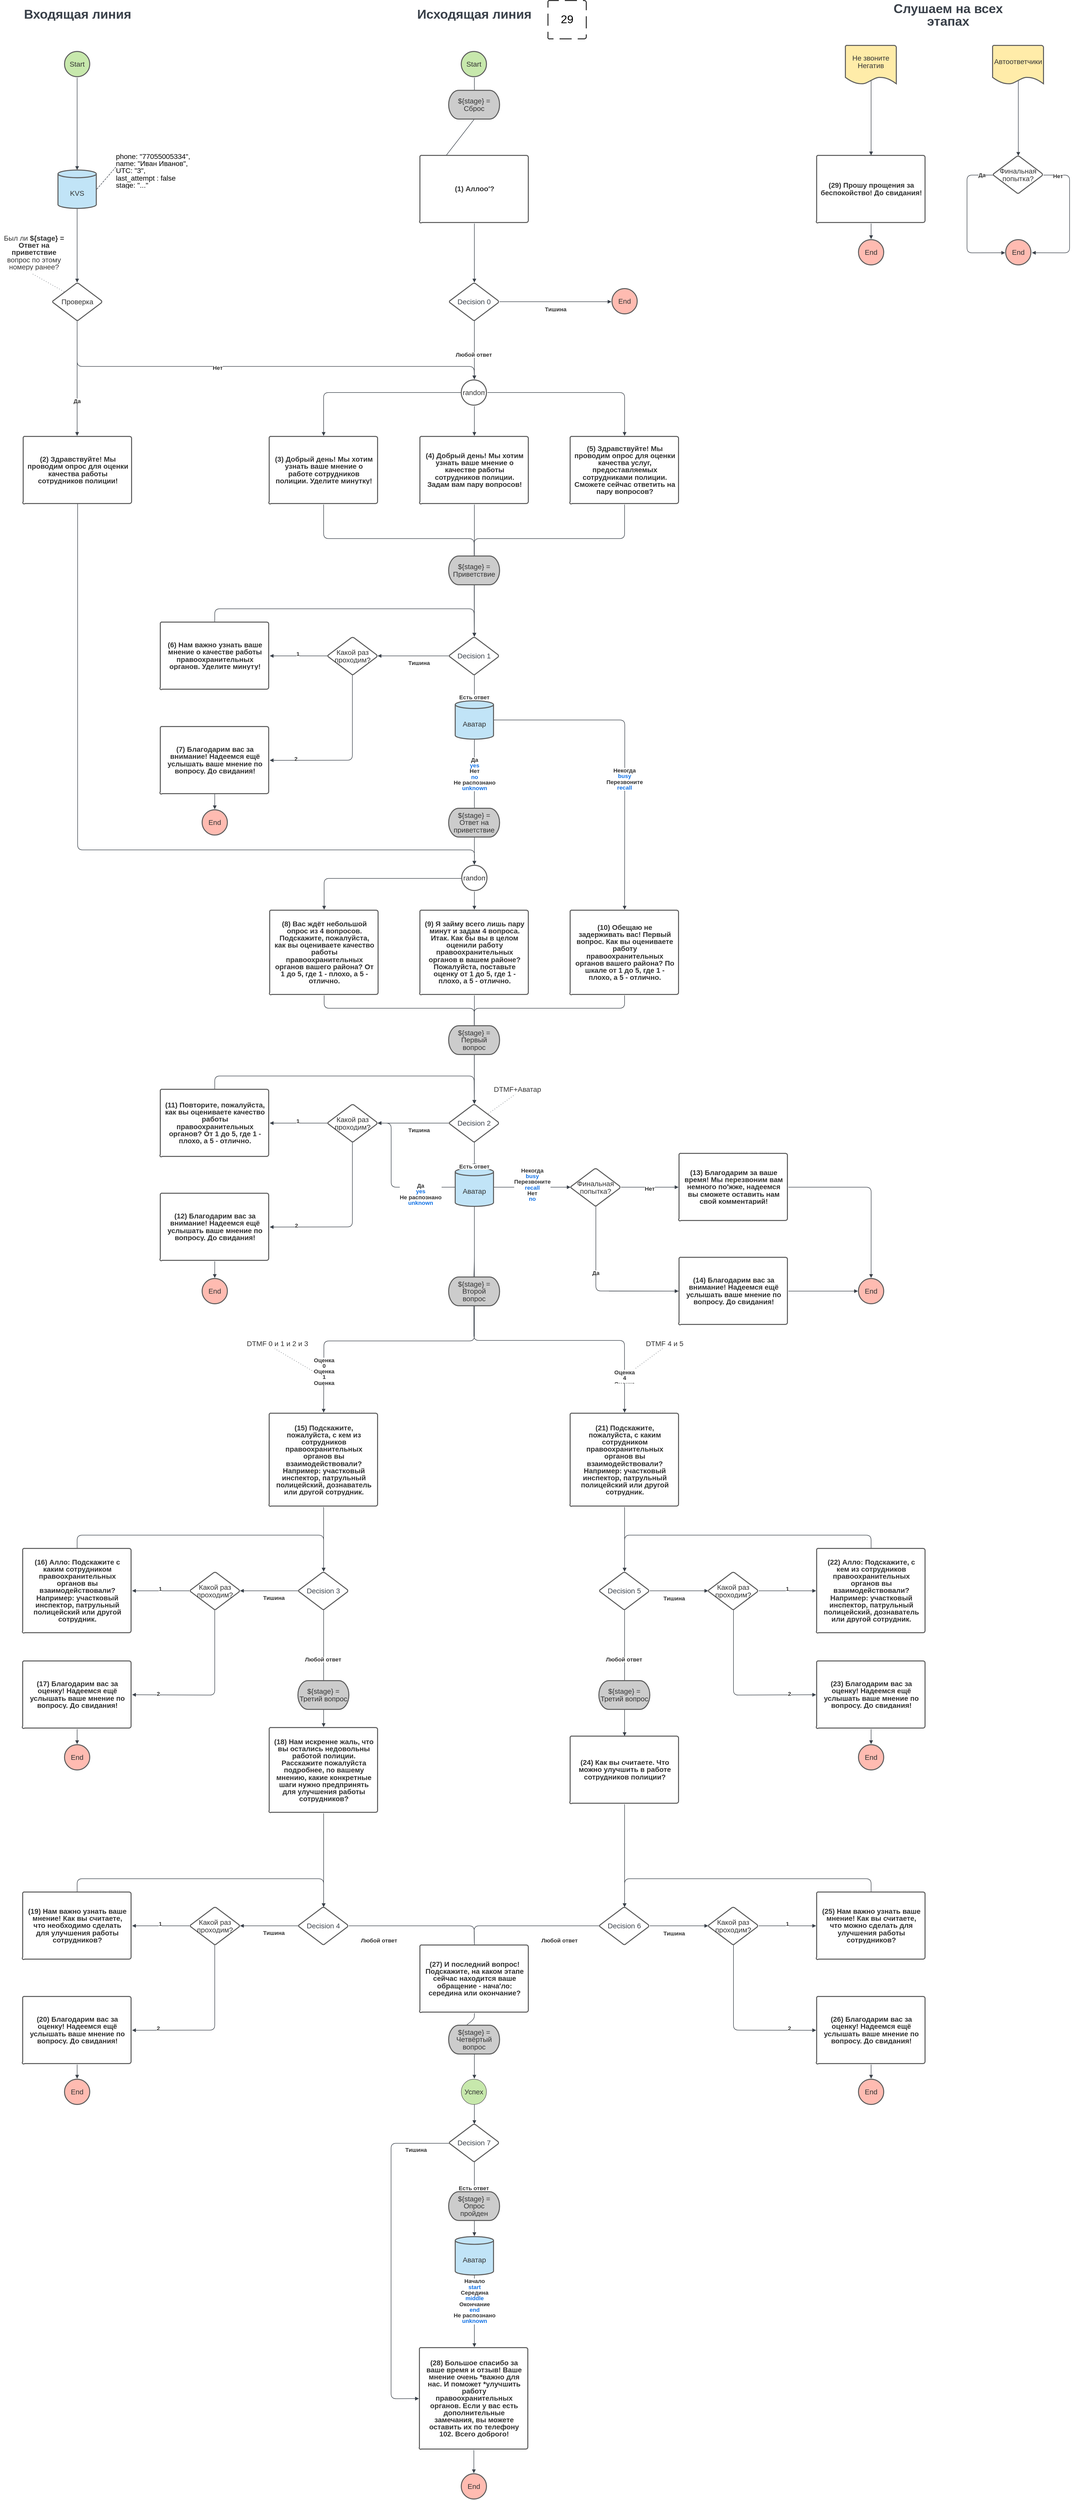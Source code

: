 <mxfile version="26.0.6">
  <diagram name="Демостенд" id="AbrrXlqpUpgUiv0XOpmS">
    <mxGraphModel dx="6080" dy="3700" grid="1" gridSize="10" guides="1" tooltips="1" connect="1" arrows="1" fold="1" page="1" pageScale="1" pageWidth="827" pageHeight="1169" math="0" shadow="0">
      <root>
        <mxCell id="0" />
        <mxCell id="1" parent="0" />
        <UserObject label="" tags="Фон" id="nP0TUccACjEyLPTHX38w-9">
          <mxCell style="vsdxID=1;fillColor=none;gradientColor=none;strokeColor=none;strokeWidth=2;spacingTop=-3;spacingBottom=-3;spacingLeft=-3;spacingRight=-3;points=[[0,0.5,0],[1,0.5,0],[0.5,1,0],[0.5,0,0],[0,1.01,0]];labelBackgroundColor=none;rounded=1;html=1;whiteSpace=wrap;" vertex="1" parent="1">
            <mxGeometry x="2209" y="304" width="50" height="50" as="geometry" />
          </mxCell>
        </UserObject>
        <mxCell id="nP0TUccACjEyLPTHX38w-10" style="vsdxID=2;fillColor=#c7e8ac;gradientColor=none;shape=stencil(hVLtDoIwDHya/SWlDaI/jR8v4BMQmLKIQAYo+PQOSnSbEvnV3q7ctTlBuyZPaikQmlZXV/lQWZsL2gtEVeZSq9ZUgg6CdudKy4uuujLjvk4ME2FCZMYz4chGSHR6Uk/JGAQUxhE/8OStuo+K/TwDwI8D9xG3R+amnWZy6LNnII6DFTLU4xc0oDfWk6MCA7mESRa2P5QRA1q72p+/zjLgqtreyGXQ97I/Vb1tRxPxxvoi14Bt0vW0tPg/A/YxXU+9f9sB/5gkf2DpCqae4sXBU0XB6XynwhR+HA3EUabDCw==);strokeColor=#5e5e5e;strokeWidth=2;spacingTop=-3;spacingBottom=-3;spacingLeft=-3;spacingRight=-3;points=[[0,0.5,0],[1,0.5,0],[0.5,1,0],[0.5,0,0]];labelBackgroundColor=none;rounded=1;html=1;whiteSpace=wrap;" vertex="1" parent="nP0TUccACjEyLPTHX38w-9">
          <mxGeometry width="50" height="50" as="geometry" />
        </mxCell>
        <mxCell id="nP0TUccACjEyLPTHX38w-11" value="&lt;div style=&quot;font-size: 1px&quot;&gt;&lt;p style=&quot;text-align:center;margin-left:0;margin-right:0;margin-top:0px;margin-bottom:0px;text-indent:0;vertical-align:middle;direction:ltr;&quot;&gt;&lt;font style=&quot;font-size:14.11px;font-family:Arial;color:#333333;direction:ltr;letter-spacing:0px;line-height:100%;opacity:1&quot;&gt;Start&lt;/font&gt;&lt;/p&gt;&lt;/div&gt;" style="text;vsdxID=1;fillColor=none;gradientColor=none;strokeColor=none;strokeWidth=2;spacingTop=-3;spacingBottom=-3;spacingLeft=-3;spacingRight=-3;points=[[0,0.5,0],[1,0.5,0],[0.5,1,0],[0.5,0,0],[0,1.01,0]];labelBackgroundColor=none;rounded=1;html=1;whiteSpace=wrap;verticalAlign=middle;align=center;overflow=width;;html=1;" vertex="1" parent="nP0TUccACjEyLPTHX38w-9">
          <mxGeometry x="3.17" y="2.38" width="44.45" height="44.45" as="geometry" />
        </mxCell>
        <UserObject label="" tags="Фон" id="nP0TUccACjEyLPTHX38w-12">
          <mxCell style="vsdxID=3;fillColor=none;gradientColor=none;strokeColor=none;strokeWidth=2;spacingTop=-3;spacingBottom=-3;spacingLeft=-3;spacingRight=-3;points=[[0,0.5,0],[1,0.5,0],[0.5,1,0],[0.5,0,0],[0,1.02,0],[0.1,0.16,0],[5.46,0.16,0],[0,-1.34,0]];labelBackgroundColor=none;rounded=1;html=1;whiteSpace=wrap;" vertex="1" parent="1">
            <mxGeometry x="2209" y="955" width="50" height="50" as="geometry" />
          </mxCell>
        </UserObject>
        <mxCell id="nP0TUccACjEyLPTHX38w-13" style="vsdxID=4;fillColor=#FFFFFF;gradientColor=none;shape=stencil(hVLtDoIwDHya/SWlDaI/jR8v4BMQmLKIQAYo+PQOSnSbEvnV3q7ctTlBuyZPaikQmlZXV/lQWZsL2gtEVeZSq9ZUgg6CdudKy4uuujLjvk4ME2FCZMYz4chGSHR6Uk/JGAQUxhE/8OStuo+K/TwDwI8D9xG3R+amnWZy6LNnII6DFTLU4xc0oDfWk6MCA7mESRa2P5QRA1q72p+/zjLgqtreyGXQ97I/Vb1tRxPxxvoi14Bt0vW0tPg/A/YxXU+9f9sB/5gkf2DpCqae4sXBU0XB6XynwhR+HA3EUabDCw==);strokeColor=#5e5e5e;strokeWidth=2;spacingTop=-3;spacingBottom=-3;spacingLeft=-3;spacingRight=-3;points=[[0,0.5,0],[1,0.5,0],[0.5,1,0],[0.5,0,0]];labelBackgroundColor=none;rounded=1;html=1;whiteSpace=wrap;" vertex="1" parent="nP0TUccACjEyLPTHX38w-12">
          <mxGeometry width="50" height="50" as="geometry" />
        </mxCell>
        <mxCell id="nP0TUccACjEyLPTHX38w-14" value="&lt;div style=&quot;font-size: 1px&quot;&gt;&lt;p style=&quot;text-align:center;margin-left:0;margin-right:0;margin-top:0px;margin-bottom:0px;text-indent:0;vertical-align:middle;direction:ltr;&quot;&gt;&lt;font style=&quot;font-size:14.11px;font-family:Arial;color:#333333;direction:ltr;letter-spacing:0px;line-height:100%;opacity:1&quot;&gt;random&lt;/font&gt;&lt;/p&gt;&lt;/div&gt;" style="text;vsdxID=3;fillColor=none;gradientColor=none;strokeColor=none;strokeWidth=2;spacingTop=-3;spacingBottom=-3;spacingLeft=-3;spacingRight=-3;points=[[0,0.5,0],[1,0.5,0],[0.5,1,0],[0.5,0,0],[0,1.02,0],[0.1,0.16,0],[5.46,0.16,0],[0,-1.34,0]];labelBackgroundColor=none;rounded=1;html=1;whiteSpace=wrap;verticalAlign=middle;align=center;overflow=width;;html=1;" vertex="1" parent="nP0TUccACjEyLPTHX38w-12">
          <mxGeometry x="3.17" y="2.38" width="44.45" height="44.45" as="geometry" />
        </mxCell>
        <UserObject label="" tags="Фон" id="nP0TUccACjEyLPTHX38w-15">
          <mxCell style="vsdxID=5;edgeStyle=none;startArrow=none;endArrow=none;startSize=5;endSize=5;strokeColor=#3a414a;spacingTop=-3;spacingBottom=-3;spacingLeft=-3;spacingRight=-3;verticalAlign=middle;html=1;labelBackgroundColor=none;rounded=1;" edge="1" parent="1">
            <mxGeometry relative="1" as="geometry">
              <mxPoint y="-1" as="offset" />
              <Array as="points" />
              <mxPoint x="2235" y="356" as="sourcePoint" />
              <mxPoint x="2235" y="381" as="targetPoint" />
            </mxGeometry>
          </mxCell>
        </UserObject>
        <UserObject label="" tags="Фон" id="nP0TUccACjEyLPTHX38w-16">
          <mxCell style="vsdxID=6;edgeStyle=none;startArrow=none;endArrow=block;startSize=5;endSize=5;strokeColor=#3a414a;spacingTop=-3;spacingBottom=-3;spacingLeft=-3;spacingRight=-3;verticalAlign=middle;html=1;labelBackgroundColor=none;rounded=1;" edge="1" parent="1">
            <mxGeometry relative="1" as="geometry">
              <mxPoint x="-54" as="offset" />
              <Array as="points" />
              <mxPoint x="2235" y="438" as="sourcePoint" />
              <mxPoint x="2127" y="577" as="targetPoint" />
            </mxGeometry>
          </mxCell>
        </UserObject>
        <UserObject label="" tags="Фон" id="nP0TUccACjEyLPTHX38w-17">
          <mxCell style="vsdxID=7;fillColor=none;gradientColor=none;strokeColor=none;strokeWidth=2;spacingTop=-3;spacingBottom=-3;spacingLeft=-3;spacingRight=-3;points=[[0,0.5,0],[1,0.5,0],[0.5,1,0],[0.5,0,0]];labelBackgroundColor=none;rounded=1;html=1;whiteSpace=wrap;" vertex="1" parent="1">
            <mxGeometry x="2127" y="1067" width="215" height="133" as="geometry" />
          </mxCell>
        </UserObject>
        <mxCell id="nP0TUccACjEyLPTHX38w-18" style="vsdxID=8;fillColor=#ffffff;gradientColor=none;shape=stencil(vZTdcoMgEIWfhksZfpIi12nyAnkCphJlSsVB2pg+fTGrjmjNpXewe9jDt7Iifmor1WjESBu8+9R3U4QK8XfEmKkr7U2IK8TPiJ9uzuvSu++6gH2jopKRZ0QXcIb2akaU/7iaXw0xgjkVR0jAyS/30zt2Qx5SD9gxnIP2AtpYqjcZtBQfcpD7Sc8lRCaJeEsqDvW7THWmzbwLKhhXJzmrfKmzaJXdrCqTVHvXupmF6fxy1tQzEJljdvjHeoNkBSJpCkI2OrMDytJbCkzFSxiR0nBMWEKzbs7ksQPO8k1E7/GCG0DjUx6BKJbHBGjdoN2+zuuJiYvnaMLQGmthsuf55SjHEPwG+PkP);strokeColor=#5e5e5e;strokeWidth=2;spacingTop=-3;spacingBottom=-3;spacingLeft=-3;spacingRight=-3;points=[[0,0.5,0],[1,0.5,0],[0.5,1,0],[0.5,0,0]];labelBackgroundColor=none;rounded=1;html=1;whiteSpace=wrap;" vertex="1" parent="nP0TUccACjEyLPTHX38w-17">
          <mxGeometry width="215" height="133" as="geometry" />
        </mxCell>
        <mxCell id="nP0TUccACjEyLPTHX38w-19" value="&lt;div style=&quot;font-size: 1px&quot;&gt;&lt;p style=&quot;text-align:center;margin-left:0;margin-right:0;margin-top:0px;margin-bottom:0px;text-indent:0;vertical-align:middle;direction:ltr;&quot;&gt;&lt;font style=&quot;font-size:14.11px;font-family:Arial;color:#333333;direction:ltr;letter-spacing:0px;line-height:100%;opacity:1&quot;&gt;&lt;b&gt;(4) &lt;/b&gt;&lt;/font&gt;&lt;font style=&quot;font-size:14.11px;font-family:Arial;color:#333333;direction:ltr;letter-spacing:0px;line-height:100%;opacity:1&quot;&gt;&lt;b&gt;Добрый день! Мы хотим узнать ваше мнение о качестве работы сотрудников полиции. Задам вам пару вопросов! &lt;/b&gt;&lt;/font&gt;&lt;/p&gt;&lt;/div&gt;" style="text;vsdxID=7;fillColor=none;gradientColor=none;strokeColor=none;strokeWidth=2;spacingTop=-3;spacingBottom=-3;spacingLeft=-3;spacingRight=-3;points=[[0,0.5,0],[1,0.5,0],[0.5,1,0],[0.5,0,0]];labelBackgroundColor=none;rounded=1;html=1;whiteSpace=wrap;verticalAlign=middle;align=center;overflow=width;;html=1;" vertex="1" parent="nP0TUccACjEyLPTHX38w-17">
          <mxGeometry x="7.62" y="6.84" width="201.3" height="118.75" as="geometry" />
        </mxCell>
        <UserObject label="" tags="Фон" id="nP0TUccACjEyLPTHX38w-20">
          <mxCell style="vsdxID=9;edgeStyle=none;startArrow=none;endArrow=block;startSize=5;endSize=5;strokeColor=#3a414a;spacingTop=-3;spacingBottom=-3;spacingLeft=-3;spacingRight=-3;verticalAlign=middle;html=1;labelBackgroundColor=none;rounded=1;" edge="1" parent="1">
            <mxGeometry relative="1" as="geometry">
              <mxPoint y="-1" as="offset" />
              <Array as="points" />
              <mxPoint x="2235" y="1007" as="sourcePoint" />
              <mxPoint x="2235" y="1066" as="targetPoint" />
            </mxGeometry>
          </mxCell>
        </UserObject>
        <UserObject label="" tags="Фон" id="nP0TUccACjEyLPTHX38w-21">
          <mxCell style="vsdxID=10;fillColor=none;gradientColor=none;strokeColor=none;strokeWidth=2;spacingTop=-3;spacingBottom=-3;spacingLeft=-3;spacingRight=-3;points=[[0,0.5,0],[1,0.5,0],[0.5,1,0],[0.5,0,0]];labelBackgroundColor=none;rounded=1;html=1;whiteSpace=wrap;" vertex="1" parent="1">
            <mxGeometry x="1828" y="1067" width="215" height="133" as="geometry" />
          </mxCell>
        </UserObject>
        <mxCell id="nP0TUccACjEyLPTHX38w-22" style="vsdxID=11;fillColor=#ffffff;gradientColor=none;shape=stencil(vZTdcoMgEIWfhksZfpIi12nyAnkCphJlSsVB2pg+fTGrjmjNpXewe9jDt7Iifmor1WjESBu8+9R3U4QK8XfEmKkr7U2IK8TPiJ9uzuvSu++6gH2jopKRZ0QXcIb2akaU/7iaXw0xgjkVR0jAyS/30zt2Qx5SD9gxnIP2AtpYqjcZtBQfcpD7Sc8lRCaJeEsqDvW7THWmzbwLKhhXJzmrfKmzaJXdrCqTVHvXupmF6fxy1tQzEJljdvjHeoNkBSJpCkI2OrMDytJbCkzFSxiR0nBMWEKzbs7ksQPO8k1E7/GCG0DjUx6BKJbHBGjdoN2+zuuJiYvnaMLQGmthsuf55SjHEPwG+PkP);strokeColor=#5e5e5e;strokeWidth=2;spacingTop=-3;spacingBottom=-3;spacingLeft=-3;spacingRight=-3;points=[[0,0.5,0],[1,0.5,0],[0.5,1,0],[0.5,0,0]];labelBackgroundColor=none;rounded=1;html=1;whiteSpace=wrap;" vertex="1" parent="nP0TUccACjEyLPTHX38w-21">
          <mxGeometry width="215" height="133" as="geometry" />
        </mxCell>
        <mxCell id="nP0TUccACjEyLPTHX38w-23" value="&lt;div style=&quot;font-size: 1px&quot;&gt;&lt;p style=&quot;text-align:center;margin-left:0;margin-right:0;margin-top:0px;margin-bottom:0px;text-indent:0;vertical-align:middle;direction:ltr;&quot;&gt;&lt;font style=&quot;font-size:14.11px;font-family:Arial;color:#333333;direction:ltr;letter-spacing:0px;line-height:100%;opacity:1&quot;&gt;&lt;b&gt;(3) &lt;/b&gt;&lt;/font&gt;&lt;font style=&quot;font-size:14.11px;font-family:Arial;color:#333333;direction:ltr;letter-spacing:0px;line-height:100%;opacity:1&quot;&gt;&lt;b&gt;Добрый день! Мы хотим узнать ваше мнение о работе сотрудников полиции. Уделите минутку!&lt;/b&gt;&lt;/font&gt;&lt;/p&gt;&lt;/div&gt;" style="text;vsdxID=10;fillColor=none;gradientColor=none;strokeColor=none;strokeWidth=2;spacingTop=-3;spacingBottom=-3;spacingLeft=-3;spacingRight=-3;points=[[0,0.5,0],[1,0.5,0],[0.5,1,0],[0.5,0,0]];labelBackgroundColor=none;rounded=1;html=1;whiteSpace=wrap;verticalAlign=middle;align=center;overflow=width;;html=1;" vertex="1" parent="nP0TUccACjEyLPTHX38w-21">
          <mxGeometry x="7.62" y="6.84" width="201.3" height="118.75" as="geometry" />
        </mxCell>
        <UserObject label="" tags="Фон" id="nP0TUccACjEyLPTHX38w-24">
          <mxCell style="vsdxID=12;edgeStyle=none;startArrow=none;endArrow=block;startSize=5;endSize=5;strokeColor=#3a414a;spacingTop=-3;spacingBottom=-3;spacingLeft=-3;spacingRight=-3;verticalAlign=middle;html=1;labelBackgroundColor=none;rounded=1;" edge="1" parent="1">
            <mxGeometry relative="1" as="geometry">
              <mxPoint x="42" y="42" as="offset" />
              <Array as="points">
                <mxPoint x="1935.91" y="980" />
              </Array>
              <mxPoint x="2208" y="980" as="sourcePoint" />
              <mxPoint x="1936" y="1066" as="targetPoint" />
            </mxGeometry>
          </mxCell>
        </UserObject>
        <UserObject label="" tags="Фон" id="nP0TUccACjEyLPTHX38w-25">
          <mxCell style="vsdxID=13;fillColor=none;gradientColor=none;strokeColor=none;strokeWidth=2;spacingTop=-3;spacingBottom=-3;spacingLeft=-3;spacingRight=-3;points=[[0,0.5,0],[1,0.5,0],[0.5,1,0],[0.5,0,0]];labelBackgroundColor=none;rounded=1;html=1;whiteSpace=wrap;" vertex="1" parent="1">
            <mxGeometry x="2425" y="1067" width="215" height="133" as="geometry" />
          </mxCell>
        </UserObject>
        <mxCell id="nP0TUccACjEyLPTHX38w-26" style="vsdxID=14;fillColor=#FFFFFF;gradientColor=none;shape=stencil(vZTdcoMgEIWfhksZfpIi12nyAnkCphJlSsVB2pg+fTGrjmjNpXewe9jDt7Iifmor1WjESBu8+9R3U4QK8XfEmKkr7U2IK8TPiJ9uzuvSu++6gH2jopKRZ0QXcIb2akaU/7iaXw0xgjkVR0jAyS/30zt2Qx5SD9gxnIP2AtpYqjcZtBQfcpD7Sc8lRCaJeEsqDvW7THWmzbwLKhhXJzmrfKmzaJXdrCqTVHvXupmF6fxy1tQzEJljdvjHeoNkBSJpCkI2OrMDytJbCkzFSxiR0nBMWEKzbs7ksQPO8k1E7/GCG0DjUx6BKJbHBGjdoN2+zuuJiYvnaMLQGmthsuf55SjHEPwG+PkP);strokeColor=#5e5e5e;strokeWidth=2;spacingTop=-3;spacingBottom=-3;spacingLeft=-3;spacingRight=-3;points=[[0,0.5,0],[1,0.5,0],[0.5,1,0],[0.5,0,0]];labelBackgroundColor=none;rounded=1;html=1;whiteSpace=wrap;" vertex="1" parent="nP0TUccACjEyLPTHX38w-25">
          <mxGeometry width="215" height="133" as="geometry" />
        </mxCell>
        <mxCell id="nP0TUccACjEyLPTHX38w-27" value="&lt;div style=&quot;font-size: 1px&quot;&gt;&lt;p style=&quot;text-align:center;margin-left:0;margin-right:0;margin-top:0px;margin-bottom:0px;text-indent:0;vertical-align:middle;direction:ltr;&quot;&gt;&lt;font style=&quot;font-size:14.11px;font-family:Arial;color:#333333;direction:ltr;letter-spacing:0px;line-height:100%;opacity:1&quot;&gt;&lt;b&gt;(5) &lt;/b&gt;&lt;/font&gt;&lt;font style=&quot;font-size:14.11px;font-family:Arial;color:#333333;direction:ltr;letter-spacing:0px;line-height:100%;opacity:1&quot;&gt;&lt;b&gt;Здравствуйте! Мы проводим опрос для оценки качества услуг, предоставляемых сотрудниками полиции. Сможете сейчас ответить на пару вопросов?&lt;/b&gt;&lt;/font&gt;&lt;/p&gt;&lt;/div&gt;" style="text;vsdxID=13;fillColor=none;gradientColor=none;strokeColor=none;strokeWidth=2;spacingTop=-3;spacingBottom=-3;spacingLeft=-3;spacingRight=-3;points=[[0,0.5,0],[1,0.5,0],[0.5,1,0],[0.5,0,0]];labelBackgroundColor=none;rounded=1;html=1;whiteSpace=wrap;verticalAlign=middle;align=center;overflow=width;;html=1;" vertex="1" parent="nP0TUccACjEyLPTHX38w-25">
          <mxGeometry x="7.62" y="6.84" width="201.3" height="118.75" as="geometry" />
        </mxCell>
        <UserObject label="" tags="Фон" id="nP0TUccACjEyLPTHX38w-28">
          <mxCell style="vsdxID=15;edgeStyle=none;startArrow=none;endArrow=block;startSize=5;endSize=5;strokeColor=#3a414a;spacingTop=-3;spacingBottom=-3;spacingLeft=-3;spacingRight=-3;verticalAlign=middle;html=1;labelBackgroundColor=none;rounded=1;" edge="1" parent="1">
            <mxGeometry relative="1" as="geometry">
              <mxPoint x="-43" y="42" as="offset" />
              <Array as="points">
                <mxPoint x="2533.09" y="980" />
              </Array>
              <mxPoint x="2261" y="980" as="sourcePoint" />
              <mxPoint x="2533" y="1066" as="targetPoint" />
            </mxGeometry>
          </mxCell>
        </UserObject>
        <UserObject label="" tags="Фон" id="nP0TUccACjEyLPTHX38w-29">
          <mxCell style="vsdxID=16;fillColor=none;gradientColor=none;strokeColor=none;strokeWidth=2;spacingTop=-3;spacingBottom=-3;spacingLeft=-3;spacingRight=-3;points=[[0,0.5,0],[1,0.5,0],[0.5,1,0],[0.5,0,0]];labelBackgroundColor=none;rounded=1;html=1;whiteSpace=wrap;" vertex="1" parent="1">
            <mxGeometry x="2127" y="510" width="215" height="133" as="geometry" />
          </mxCell>
        </UserObject>
        <mxCell id="nP0TUccACjEyLPTHX38w-30" style="vsdxID=17;fillColor=#ffffff;gradientColor=none;shape=stencil(vZTdcoMgEIWfhksZfpIi12nyAnkCphJlSsVB2pg+fTGrjmjNpXewe9jDt7Iifmor1WjESBu8+9R3U4QK8XfEmKkr7U2IK8TPiJ9uzuvSu++6gH2jopKRZ0QXcIb2akaU/7iaXw0xgjkVR0jAyS/30zt2Qx5SD9gxnIP2AtpYqjcZtBQfcpD7Sc8lRCaJeEsqDvW7THWmzbwLKhhXJzmrfKmzaJXdrCqTVHvXupmF6fxy1tQzEJljdvjHeoNkBSJpCkI2OrMDytJbCkzFSxiR0nBMWEKzbs7ksQPO8k1E7/GCG0DjUx6BKJbHBGjdoN2+zuuJiYvnaMLQGmthsuf55SjHEPwG+PkP);strokeColor=#5e5e5e;strokeWidth=2;spacingTop=-3;spacingBottom=-3;spacingLeft=-3;spacingRight=-3;points=[[0,0.5,0],[1,0.5,0],[0.5,1,0],[0.5,0,0]];labelBackgroundColor=none;rounded=1;html=1;whiteSpace=wrap;" vertex="1" parent="nP0TUccACjEyLPTHX38w-29">
          <mxGeometry width="215" height="133" as="geometry" />
        </mxCell>
        <mxCell id="nP0TUccACjEyLPTHX38w-31" value="&lt;div style=&quot;font-size: 1px&quot;&gt;&lt;p style=&quot;text-align:center;margin-left:0;margin-right:0;margin-top:0px;margin-bottom:0px;text-indent:0;vertical-align:middle;direction:ltr;&quot;&gt;&lt;font style=&quot;font-size:14.11px;font-family:Arial;color:#333333;direction:ltr;letter-spacing:0px;line-height:100%;opacity:1&quot;&gt;&lt;b&gt;(1) Аллоо&amp;prime;?&lt;/b&gt;&lt;/font&gt;&lt;/p&gt;&lt;/div&gt;" style="text;vsdxID=16;fillColor=none;gradientColor=none;strokeColor=none;strokeWidth=2;spacingTop=-3;spacingBottom=-3;spacingLeft=-3;spacingRight=-3;points=[[0,0.5,0],[1,0.5,0],[0.5,1,0],[0.5,0,0]];labelBackgroundColor=none;rounded=1;html=1;whiteSpace=wrap;verticalAlign=middle;align=center;overflow=width;;html=1;" vertex="1" parent="nP0TUccACjEyLPTHX38w-29">
          <mxGeometry x="7.62" y="6.84" width="201.3" height="118.75" as="geometry" />
        </mxCell>
        <UserObject label="" tags="Фон" id="nP0TUccACjEyLPTHX38w-32">
          <mxCell style="vsdxID=18;fillColor=none;gradientColor=none;strokeColor=none;strokeWidth=2;spacingTop=-3;spacingBottom=-3;spacingLeft=-3;spacingRight=-3;points=[[0,0.5,0],[1,0.5,0],[0.5,1,0],[0.5,0,0]];labelBackgroundColor=none;rounded=1;html=1;whiteSpace=wrap;" vertex="1" parent="1">
            <mxGeometry x="2184" y="762" width="101" height="76" as="geometry" />
          </mxCell>
        </UserObject>
        <mxCell id="nP0TUccACjEyLPTHX38w-33" style="vsdxID=19;fillColor=#FFFFFF;gradientColor=none;shape=stencil(vZNBbsMgEEVPw9IIMxCXdZpeoCdANbFRXWNh2rg9fbGHSgZZ2TU7mP+Z4YE+gfPc68kQzubg3bu52Tb0BJ4J53bsjbchrghcCJyvzpvOu8+xxf2ko5OzrWJaPFOvbs60f3u1PwZrjELdSBTw5If7WicuqIsGtW/cwrZ7QWdstI5IzhOtFXp9Mj9Rnjoni4SDZmyp9GLnyrugg3Vjuhdqg/adqeKg6jroLpPmmzHTrlzvrzbYcQehcojEdEgBtOE5haDqlFEU3eTDMIrnU3cxlMgxZPkZxc/+Uf0/Bhw93yEFp0LmFEB5k1HkzcTDIO7lIi62+GEw7TBgevd6GddYwqjD5Rc=);strokeColor=#5e5e5e;strokeWidth=2;spacingTop=-3;spacingBottom=-3;spacingLeft=-3;spacingRight=-3;points=[[0,0.5,0],[1,0.5,0],[0.5,1,0],[0.5,0,0]];labelBackgroundColor=none;rounded=1;html=1;whiteSpace=wrap;" vertex="1" parent="nP0TUccACjEyLPTHX38w-32">
          <mxGeometry width="101" height="76" as="geometry" />
        </mxCell>
        <mxCell id="nP0TUccACjEyLPTHX38w-34" value="&lt;div style=&quot;font-size: 1px&quot;&gt;&lt;p style=&quot;text-align:center;margin-left:0;margin-right:0;margin-top:0px;margin-bottom:0px;text-indent:0;vertical-align:middle;direction:ltr;&quot;&gt;&lt;font style=&quot;font-size:14.11px;font-family:Arial;color:#3a414a;direction:ltr;letter-spacing:0px;line-height:100%;opacity:1&quot;&gt;Decision 0&lt;/font&gt;&lt;/p&gt;&lt;/div&gt;" style="text;vsdxID=18;fillColor=none;gradientColor=none;strokeColor=none;strokeWidth=2;spacingTop=-3;spacingBottom=-3;spacingLeft=-3;spacingRight=-3;points=[[0,0.5,0],[1,0.5,0],[0.5,1,0],[0.5,0,0]];labelBackgroundColor=none;rounded=1;html=1;whiteSpace=wrap;verticalAlign=middle;align=center;overflow=width;;html=1;" vertex="1" parent="nP0TUccACjEyLPTHX38w-32">
          <mxGeometry x="3.17" y="2.98" width="95.25" height="69.85" as="geometry" />
        </mxCell>
        <UserObject label="" tags="Фон" id="nP0TUccACjEyLPTHX38w-35">
          <mxCell style="vsdxID=20;edgeStyle=none;startArrow=none;endArrow=block;startSize=5;endSize=5;strokeColor=#3a414a;spacingTop=-3;spacingBottom=-3;spacingLeft=-3;spacingRight=-3;verticalAlign=middle;html=1;labelBackgroundColor=none;rounded=1;" edge="1" parent="1">
            <mxGeometry relative="1" as="geometry">
              <mxPoint as="offset" />
              <Array as="points" />
              <mxPoint x="2235" y="645" as="sourcePoint" />
              <mxPoint x="2235" y="762" as="targetPoint" />
            </mxGeometry>
          </mxCell>
        </UserObject>
        <UserObject label="" tags="Фон" id="nP0TUccACjEyLPTHX38w-36">
          <mxCell style="vsdxID=21;edgeStyle=none;startArrow=none;endArrow=block;startSize=5;endSize=5;strokeColor=#3a414a;spacingTop=-3;spacingBottom=-3;spacingLeft=-3;spacingRight=-3;verticalAlign=middle;html=1;labelBackgroundColor=#ffffff;rounded=1;" edge="1" parent="1">
            <mxGeometry relative="1" as="geometry">
              <Array as="points" />
              <mxPoint x="2235" y="837" as="sourcePoint" />
              <mxPoint x="2235" y="954" as="targetPoint" />
            </mxGeometry>
          </mxCell>
        </UserObject>
        <mxCell id="nP0TUccACjEyLPTHX38w-37" value="&lt;div style=&quot;font-size: 1px&quot;&gt;&lt;p style=&quot;text-align:left;margin-left:0;margin-right:0;margin-top:0px;margin-bottom:0px;text-indent:0;vertical-align:middle;direction:ltr;&quot;&gt;&lt;font style=&quot;font-size:11.29px;font-family:Arial;color:#333333;direction:ltr;letter-spacing:0px;line-height:100%;opacity:1&quot;&gt;&lt;b&gt;Любой ответ&lt;/b&gt;&lt;/font&gt;&lt;/p&gt;&lt;/div&gt;" style="text;vsdxID=21;edgeStyle=none;startArrow=none;endArrow=block;startSize=5;endSize=5;strokeColor=none;spacingTop=-3;spacingBottom=-3;spacingLeft=-3;spacingRight=-3;verticalAlign=middle;html=1;labelBackgroundColor=#ffffff;rounded=1;align=left;overflow=width;fillColor=none;gradientColor=none;whiteSpace=wrap;;html=1;" vertex="1" parent="nP0TUccACjEyLPTHX38w-36">
          <mxGeometry width="71.78" height="13.54" relative="1" as="geometry">
            <mxPoint x="-36.89" y="2.23" as="offset" />
          </mxGeometry>
        </mxCell>
        <UserObject label="" tags="Фон" id="nP0TUccACjEyLPTHX38w-38">
          <mxCell style="vsdxID=22;fillColor=none;gradientColor=none;strokeColor=none;strokeWidth=2;spacingTop=-3;spacingBottom=-3;spacingLeft=-3;spacingRight=-3;points=[[0,0.5,0],[1,0.5,0],[0.5,1,0],[0.5,0,0]];labelBackgroundColor=none;rounded=1;html=1;whiteSpace=wrap;" vertex="1" parent="1">
            <mxGeometry x="2184" y="1464" width="101" height="76" as="geometry" />
          </mxCell>
        </UserObject>
        <mxCell id="nP0TUccACjEyLPTHX38w-39" style="vsdxID=23;fillColor=#FFFFFF;gradientColor=none;shape=stencil(vZNBbsMgEEVPw9IIMxCXdZpeoCdANbFRXWNh2rg9fbGHSgZZ2TU7mP+Z4YE+gfPc68kQzubg3bu52Tb0BJ4J53bsjbchrghcCJyvzpvOu8+xxf2ko5OzrWJaPFOvbs60f3u1PwZrjELdSBTw5If7WicuqIsGtW/cwrZ7QWdstI5IzhOtFXp9Mj9Rnjoni4SDZmyp9GLnyrugg3Vjuhdqg/adqeKg6jroLpPmmzHTrlzvrzbYcQehcojEdEgBtOE5haDqlFEU3eTDMIrnU3cxlMgxZPkZxc/+Uf0/Bhw93yEFp0LmFEB5k1HkzcTDIO7lIi62+GEw7TBgevd6GddYwqjD5Rc=);strokeColor=#5e5e5e;strokeWidth=2;spacingTop=-3;spacingBottom=-3;spacingLeft=-3;spacingRight=-3;points=[[0,0.5,0],[1,0.5,0],[0.5,1,0],[0.5,0,0]];labelBackgroundColor=none;rounded=1;html=1;whiteSpace=wrap;" vertex="1" parent="nP0TUccACjEyLPTHX38w-38">
          <mxGeometry width="101" height="76" as="geometry" />
        </mxCell>
        <mxCell id="nP0TUccACjEyLPTHX38w-40" value="&lt;div style=&quot;font-size: 1px&quot;&gt;&lt;p style=&quot;text-align:center;margin-left:0;margin-right:0;margin-top:0px;margin-bottom:0px;text-indent:0;vertical-align:middle;direction:ltr;&quot;&gt;&lt;font style=&quot;font-size:14.11px;font-family:Arial;color:#3a414a;direction:ltr;letter-spacing:0px;line-height:100%;opacity:1&quot;&gt;Decision 1&lt;/font&gt;&lt;/p&gt;&lt;/div&gt;" style="text;vsdxID=22;fillColor=none;gradientColor=none;strokeColor=none;strokeWidth=2;spacingTop=-3;spacingBottom=-3;spacingLeft=-3;spacingRight=-3;points=[[0,0.5,0],[1,0.5,0],[0.5,1,0],[0.5,0,0]];labelBackgroundColor=none;rounded=1;html=1;whiteSpace=wrap;verticalAlign=middle;align=center;overflow=width;;html=1;" vertex="1" parent="nP0TUccACjEyLPTHX38w-38">
          <mxGeometry x="3.17" y="2.98" width="95.25" height="69.85" as="geometry" />
        </mxCell>
        <UserObject label="" tags="Фон" id="nP0TUccACjEyLPTHX38w-41">
          <mxCell style="vsdxID=24;edgeStyle=none;startArrow=none;endArrow=block;startSize=5;endSize=5;strokeColor=#3a414a;spacingTop=-3;spacingBottom=-3;spacingLeft=-3;spacingRight=-3;verticalAlign=middle;html=1;labelBackgroundColor=none;rounded=1;" edge="1" parent="1">
            <mxGeometry relative="1" as="geometry">
              <mxPoint as="offset" />
              <Array as="points" />
              <mxPoint x="2235" y="1361" as="sourcePoint" />
              <mxPoint x="2235" y="1464" as="targetPoint" />
            </mxGeometry>
          </mxCell>
        </UserObject>
        <UserObject label="" tags="Фон" id="nP0TUccACjEyLPTHX38w-42">
          <mxCell style="vsdxID=25;edgeStyle=none;startArrow=none;endArrow=none;startSize=5;endSize=5;strokeColor=#3a414a;spacingTop=-3;spacingBottom=-3;spacingLeft=-3;spacingRight=-3;verticalAlign=middle;html=1;labelBackgroundColor=none;rounded=1;" edge="1" parent="1">
            <mxGeometry relative="1" as="geometry">
              <mxPoint y="-1" as="offset" />
              <Array as="points" />
              <mxPoint x="2235" y="1202" as="sourcePoint" />
              <mxPoint x="2235" y="1304" as="targetPoint" />
            </mxGeometry>
          </mxCell>
        </UserObject>
        <UserObject label="" tags="Фон" id="nP0TUccACjEyLPTHX38w-43">
          <mxCell style="vsdxID=26;edgeStyle=none;startArrow=none;endArrow=none;startSize=5;endSize=5;strokeColor=#3a414a;spacingTop=-3;spacingBottom=-3;spacingLeft=-3;spacingRight=-3;verticalAlign=middle;html=1;labelBackgroundColor=none;rounded=1;" edge="1" parent="1">
            <mxGeometry relative="1" as="geometry">
              <mxPoint x="63" y="63" as="offset" />
              <Array as="points">
                <mxPoint x="2533" y="1269.5" />
                <mxPoint x="2234.55" y="1269.5" />
              </Array>
              <mxPoint x="2533" y="1202" as="sourcePoint" />
              <mxPoint x="2235" y="1464" as="targetPoint" />
            </mxGeometry>
          </mxCell>
        </UserObject>
        <UserObject label="" tags="Фон" id="nP0TUccACjEyLPTHX38w-44">
          <mxCell style="vsdxID=27;edgeStyle=none;startArrow=none;endArrow=block;startSize=5;endSize=5;strokeColor=#3a414a;spacingTop=-3;spacingBottom=-3;spacingLeft=-3;spacingRight=-3;verticalAlign=middle;html=1;labelBackgroundColor=none;rounded=1;" edge="1" parent="1">
            <mxGeometry relative="1" as="geometry">
              <mxPoint x="-64" y="63" as="offset" />
              <Array as="points">
                <mxPoint x="1936" y="1269.5" />
                <mxPoint x="2234.45" y="1269.5" />
              </Array>
              <mxPoint x="1936" y="1202" as="sourcePoint" />
              <mxPoint x="2235" y="1464" as="targetPoint" />
            </mxGeometry>
          </mxCell>
        </UserObject>
        <UserObject label="" tags="Фон" id="nP0TUccACjEyLPTHX38w-45">
          <mxCell style="vsdxID=28;fillColor=none;gradientColor=none;strokeColor=none;strokeWidth=2;spacingTop=-3;spacingBottom=-3;spacingLeft=-3;spacingRight=-3;points=[[0,0.5,0],[1,0.5,0],[0.5,1,0],[0.5,0,0]];labelBackgroundColor=none;rounded=1;html=1;whiteSpace=wrap;" vertex="1" parent="1">
            <mxGeometry x="2127" y="2006" width="215" height="167" as="geometry" />
          </mxCell>
        </UserObject>
        <mxCell id="nP0TUccACjEyLPTHX38w-46" style="vsdxID=29;fillColor=#ffffff;gradientColor=none;shape=stencil(vZTRcoMgEEW/hkcZWEyIz2nyA/0CphJlasVB2ph+fdE1GSE1j77BvQvXs8NKxLGvVacJsN47+6mvpvQ1EW8EwLS1dsaHFREnIo4X63Tl7Hdb4r5ToRLYpOgSz/CxGphyH+/mV6PGqOByhwae/LI/Y+Iw+2jdcAcU5CScsTZcNYbMtZzmByx3t7tSoPCokPvowvn6IVOD6TNnvfLGtpHXKFfpLCRll0ZVkdVfte4WMl9+W2PaBUdxoJD/E70CknAAFRCDsJXGbICSZheSSvEShj/R5BHNc3MeGRvgpG/inr1CA7v0je15RLPWnQ1YXk9LWExjiQNrmganeumnYxwk/AWI0x8=);strokeColor=#5e5e5e;strokeWidth=2;spacingTop=-3;spacingBottom=-3;spacingLeft=-3;spacingRight=-3;points=[[0,0.5,0],[1,0.5,0],[0.5,1,0],[0.5,0,0]];labelBackgroundColor=none;rounded=1;html=1;whiteSpace=wrap;" vertex="1" parent="nP0TUccACjEyLPTHX38w-45">
          <mxGeometry width="215" height="167" as="geometry" />
        </mxCell>
        <mxCell id="nP0TUccACjEyLPTHX38w-47" value="&lt;div style=&quot;font-size: 1px&quot;&gt;&lt;p style=&quot;text-align:center;margin-left:0;margin-right:0;margin-top:0px;margin-bottom:0px;text-indent:0;vertical-align:middle;direction:ltr;&quot;&gt;&lt;font style=&quot;font-size:14.11px;font-family:Arial;color:#333333;direction:ltr;letter-spacing:0px;line-height:100%;opacity:1&quot;&gt;&lt;b&gt;(9) &lt;/b&gt;&lt;/font&gt;&lt;font style=&quot;font-size:14.11px;font-family:Arial;color:#333333;direction:ltr;letter-spacing:0px;line-height:100%;opacity:1&quot;&gt;&lt;b&gt;Я займу всего лишь пару минут и задам 4 вопроса. Итак. Как бы вы в целом оценили работу правоохранительных органов в вашем районе? Пожалуйста, поставьте оценку от 1 до 5, где 1 - плохо, а 5 - отлично.&lt;/b&gt;&lt;/font&gt;&lt;/p&gt;&lt;/div&gt;" style="text;vsdxID=28;fillColor=none;gradientColor=none;strokeColor=none;strokeWidth=2;spacingTop=-3;spacingBottom=-3;spacingLeft=-3;spacingRight=-3;points=[[0,0.5,0],[1,0.5,0],[0.5,1,0],[0.5,0,0]];labelBackgroundColor=none;rounded=1;html=1;whiteSpace=wrap;verticalAlign=middle;align=center;overflow=width;;html=1;" vertex="1" parent="nP0TUccACjEyLPTHX38w-45">
          <mxGeometry x="7.62" y="6.98" width="201.3" height="152.4" as="geometry" />
        </mxCell>
        <UserObject label="" tags="Фон" id="nP0TUccACjEyLPTHX38w-48">
          <mxCell style="vsdxID=30;edgeStyle=none;startArrow=none;endArrow=none;startSize=5;endSize=5;strokeColor=#3a414a;spacingTop=-3;spacingBottom=-3;spacingLeft=-3;spacingRight=-3;verticalAlign=middle;html=1;labelBackgroundColor=#ffffff;rounded=1;" edge="1" parent="1">
            <mxGeometry relative="1" as="geometry">
              <Array as="points" />
              <mxPoint x="2235" y="1668" as="sourcePoint" />
              <mxPoint x="2235" y="1804" as="targetPoint" />
            </mxGeometry>
          </mxCell>
        </UserObject>
        <mxCell id="nP0TUccACjEyLPTHX38w-49" value="&lt;div style=&quot;font-size: 1px&quot;&gt;&lt;p style=&quot;text-align:center;margin-left:0;margin-right:0;margin-top:0px;margin-bottom:0px;text-indent:0;vertical-align:middle;direction:ltr;&quot;&gt;&lt;font style=&quot;font-size:11.29px;font-family:Arial;color:#333333;direction:ltr;letter-spacing:0px;line-height:100%;opacity:1&quot;&gt;&lt;b&gt;Да&lt;br/&gt;&lt;/b&gt;&lt;/font&gt;&lt;font style=&quot;font-size:11.29px;font-family:Arial;color:#1071e5;direction:ltr;letter-spacing:0px;line-height:100%;opacity:1&quot;&gt;&lt;b&gt;yes&lt;/b&gt;&lt;/font&gt;&lt;font style=&quot;font-size:11.29px;font-family:Arial;color:#333333;direction:ltr;letter-spacing:0px;line-height:100%;opacity:1&quot;&gt;&lt;b&gt;&lt;br/&gt;Нет&lt;br/&gt;&lt;/b&gt;&lt;/font&gt;&lt;font style=&quot;font-size:11.29px;font-family:Arial;color:#1071e5;direction:ltr;letter-spacing:0px;line-height:100%;opacity:1&quot;&gt;&lt;b&gt;no&lt;/b&gt;&lt;/font&gt;&lt;font style=&quot;font-size:11.29px;font-family:Arial;color:#333333;direction:ltr;letter-spacing:0px;line-height:100%;opacity:1&quot;&gt;&lt;b&gt;&lt;br/&gt;Не распознано&lt;br/&gt;&lt;/b&gt;&lt;/font&gt;&lt;font style=&quot;font-size:11.29px;font-family:Arial;color:#1071e5;direction:ltr;letter-spacing:0px;line-height:100%;opacity:1&quot;&gt;&lt;b&gt;unknown&lt;/b&gt;&lt;/font&gt;&lt;/p&gt;&lt;/div&gt;" style="text;vsdxID=30;edgeStyle=none;startArrow=none;endArrow=none;startSize=5;endSize=5;strokeColor=none;spacingTop=-3;spacingBottom=-3;spacingLeft=-3;spacingRight=-3;verticalAlign=middle;html=1;labelBackgroundColor=#ffffff;rounded=1;align=center;overflow=width;fillColor=none;gradientColor=none;whiteSpace=wrap;;html=1;" vertex="1" parent="nP0TUccACjEyLPTHX38w-48">
          <mxGeometry width="82.79" height="81.28" relative="1" as="geometry">
            <mxPoint x="-41.395" y="-40.64" as="offset" />
          </mxGeometry>
        </mxCell>
        <UserObject label="" tags="Фон" id="nP0TUccACjEyLPTHX38w-50">
          <mxCell style="vsdxID=31;edgeStyle=none;startArrow=none;endArrow=block;startSize=5;endSize=5;strokeColor=#3a414a;spacingTop=-3;spacingBottom=-3;spacingLeft=-3;spacingRight=-3;verticalAlign=middle;html=1;labelBackgroundColor=none;rounded=1;" edge="1" parent="1">
            <mxGeometry relative="1" as="geometry">
              <mxPoint as="offset" />
              <Array as="points">
                <mxPoint x="2235" y="1889.18" />
                <mxPoint x="2234.94" y="1889.18" />
              </Array>
              <mxPoint x="2235" y="1862" as="sourcePoint" />
              <mxPoint x="2235" y="1916" as="targetPoint" />
            </mxGeometry>
          </mxCell>
        </UserObject>
        <UserObject label="" tags="Фон" id="nP0TUccACjEyLPTHX38w-51">
          <mxCell style="vsdxID=32;fillColor=none;gradientColor=none;strokeColor=none;strokeWidth=2;spacingTop=-3;spacingBottom=-3;spacingLeft=-3;spacingRight=-3;points=[[0,0.5,0],[1,0.5,0],[0.5,1,0],[0.5,0,0],[0.41,1.38,0]];labelBackgroundColor=none;rounded=1;html=1;whiteSpace=wrap;" vertex="1" parent="1">
            <mxGeometry x="2184" y="2390" width="101" height="76" as="geometry" />
          </mxCell>
        </UserObject>
        <mxCell id="nP0TUccACjEyLPTHX38w-52" style="vsdxID=33;fillColor=#FFFFFF;gradientColor=none;shape=stencil(vZNBbsMgEEVPw9IIMxCXdZpeoCdANbFRXWNh2rg9fbGHSgZZ2TU7mP+Z4YE+gfPc68kQzubg3bu52Tb0BJ4J53bsjbchrghcCJyvzpvOu8+xxf2ko5OzrWJaPFOvbs60f3u1PwZrjELdSBTw5If7WicuqIsGtW/cwrZ7QWdstI5IzhOtFXp9Mj9Rnjoni4SDZmyp9GLnyrugg3Vjuhdqg/adqeKg6jroLpPmmzHTrlzvrzbYcQehcojEdEgBtOE5haDqlFEU3eTDMIrnU3cxlMgxZPkZxc/+Uf0/Bhw93yEFp0LmFEB5k1HkzcTDIO7lIi62+GEw7TBgevd6GddYwqjD5Rc=);strokeColor=#5e5e5e;strokeWidth=2;spacingTop=-3;spacingBottom=-3;spacingLeft=-3;spacingRight=-3;points=[[0,0.5,0],[1,0.5,0],[0.5,1,0],[0.5,0,0]];labelBackgroundColor=none;rounded=1;html=1;whiteSpace=wrap;" vertex="1" parent="nP0TUccACjEyLPTHX38w-51">
          <mxGeometry width="101" height="76" as="geometry" />
        </mxCell>
        <mxCell id="nP0TUccACjEyLPTHX38w-53" value="&lt;div style=&quot;font-size: 1px&quot;&gt;&lt;p style=&quot;text-align:center;margin-left:0;margin-right:0;margin-top:0px;margin-bottom:0px;text-indent:0;vertical-align:middle;direction:ltr;&quot;&gt;&lt;font style=&quot;font-size:14.11px;font-family:Arial;color:#3a414a;direction:ltr;letter-spacing:0px;line-height:100%;opacity:1&quot;&gt;Decision 2&lt;/font&gt;&lt;/p&gt;&lt;/div&gt;" style="text;vsdxID=32;fillColor=none;gradientColor=none;strokeColor=none;strokeWidth=2;spacingTop=-3;spacingBottom=-3;spacingLeft=-3;spacingRight=-3;points=[[0,0.5,0],[1,0.5,0],[0.5,1,0],[0.5,0,0],[0.41,1.38,0]];labelBackgroundColor=none;rounded=1;html=1;whiteSpace=wrap;verticalAlign=middle;align=center;overflow=width;;html=1;" vertex="1" parent="nP0TUccACjEyLPTHX38w-51">
          <mxGeometry x="3.17" y="2.98" width="95.25" height="69.85" as="geometry" />
        </mxCell>
        <UserObject label="" tags="Фон" id="nP0TUccACjEyLPTHX38w-54">
          <mxCell style="vsdxID=34;edgeStyle=none;startArrow=none;endArrow=none;startSize=5;endSize=5;strokeColor=#3a414a;spacingTop=-3;spacingBottom=-3;spacingLeft=-3;spacingRight=-3;verticalAlign=middle;html=1;labelBackgroundColor=none;rounded=1;" edge="1" parent="1">
            <mxGeometry relative="1" as="geometry">
              <mxPoint y="-1" as="offset" />
              <Array as="points">
                <mxPoint x="2235" y="2204.52" />
                <mxPoint x="2234.55" y="2204.52" />
              </Array>
              <mxPoint x="2235" y="2175" as="sourcePoint" />
              <mxPoint x="2235" y="2235" as="targetPoint" />
            </mxGeometry>
          </mxCell>
        </UserObject>
        <UserObject label="" tags="Фон" id="nP0TUccACjEyLPTHX38w-55">
          <mxCell style="vsdxID=35;edgeStyle=none;startArrow=none;endArrow=block;startSize=5;endSize=5;strokeColor=#3a414a;spacingTop=-3;spacingBottom=-3;spacingLeft=-3;spacingRight=-3;verticalAlign=middle;html=1;labelBackgroundColor=none;rounded=1;" edge="1" parent="1">
            <mxGeometry relative="1" as="geometry">
              <mxPoint y="-1" as="offset" />
              <Array as="points">
                <mxPoint x="2235" y="2340.51" />
                <mxPoint x="2235" y="2340.51" />
              </Array>
              <mxPoint x="2235" y="2292" as="sourcePoint" />
              <mxPoint x="2235" y="2390" as="targetPoint" />
            </mxGeometry>
          </mxCell>
        </UserObject>
        <UserObject label="" tags="Фон" id="nP0TUccACjEyLPTHX38w-56">
          <mxCell style="vsdxID=36;fillColor=none;gradientColor=none;strokeColor=none;strokeWidth=2;spacingTop=-3;spacingBottom=-3;spacingLeft=-3;spacingRight=-3;points=[[0,0.5,0],[1,0.5,0],[0.5,1,0],[0.5,0,0]];labelBackgroundColor=none;rounded=1;html=1;whiteSpace=wrap;" vertex="1" parent="1">
            <mxGeometry x="1829" y="2006" width="215" height="167" as="geometry" />
          </mxCell>
        </UserObject>
        <mxCell id="nP0TUccACjEyLPTHX38w-57" style="vsdxID=37;fillColor=#FFFFFF;gradientColor=none;shape=stencil(vZTRcoMgEEW/hkcZWEyIz2nyA/0CphJlasVB2ph+fdE1GSE1j77BvQvXs8NKxLGvVacJsN47+6mvpvQ1EW8EwLS1dsaHFREnIo4X63Tl7Hdb4r5ToRLYpOgSz/CxGphyH+/mV6PGqOByhwae/LI/Y+Iw+2jdcAcU5CScsTZcNYbMtZzmByx3t7tSoPCokPvowvn6IVOD6TNnvfLGtpHXKFfpLCRll0ZVkdVfte4WMl9+W2PaBUdxoJD/E70CknAAFRCDsJXGbICSZheSSvEShj/R5BHNc3MeGRvgpG/inr1CA7v0je15RLPWnQ1YXk9LWExjiQNrmganeumnYxwk/AWI0x8=);strokeColor=#5e5e5e;strokeWidth=2;spacingTop=-3;spacingBottom=-3;spacingLeft=-3;spacingRight=-3;points=[[0,0.5,0],[1,0.5,0],[0.5,1,0],[0.5,0,0]];labelBackgroundColor=none;rounded=1;html=1;whiteSpace=wrap;" vertex="1" parent="nP0TUccACjEyLPTHX38w-56">
          <mxGeometry width="215" height="167" as="geometry" />
        </mxCell>
        <mxCell id="nP0TUccACjEyLPTHX38w-58" value="&lt;div style=&quot;font-size: 1px&quot;&gt;&lt;p style=&quot;text-align:center;margin-left:0;margin-right:0;margin-top:0px;margin-bottom:0px;text-indent:0;vertical-align:middle;direction:ltr;&quot;&gt;&lt;font style=&quot;font-size:14.11px;font-family:Arial;color:#333333;direction:ltr;letter-spacing:0px;line-height:100%;opacity:1&quot;&gt;&lt;b&gt;(8) Вас ждёт небольшой опрос из 4 вопросов. Подскажите, пожалуйста, &lt;/b&gt;&lt;/font&gt;&lt;font style=&quot;font-size:14.11px;font-family:Arial;color:#333333;direction:ltr;letter-spacing:0px;line-height:100%;opacity:1&quot;&gt;&lt;b&gt;как вы оцениваете качество работы&lt;/b&gt;&lt;/font&gt;&lt;font style=&quot;font-size:12.7px;font-family:Arial;color:#1d1c1d;direction:ltr;letter-spacing:0px;line-height:100%;opacity:1&quot;&gt; &lt;/font&gt;&lt;font style=&quot;font-size:14.11px;font-family:Arial;color:#333333;direction:ltr;letter-spacing:0px;line-height:100%;opacity:1&quot;&gt;&lt;b&gt;правоохранительных органов вашего района?&lt;/b&gt;&lt;/font&gt;&lt;font style=&quot;font-size:14.11px;font-family:Arial;color:#333333;direction:ltr;letter-spacing:0px;line-height:100%;opacity:1&quot;&gt;&lt;b&gt; От 1 до 5, &lt;/b&gt;&lt;/font&gt;&lt;font style=&quot;font-size:14.11px;font-family:Arial;color:#333333;direction:ltr;letter-spacing:0px;line-height:100%;opacity:1&quot;&gt;&lt;b&gt;где 1 - плохо, а 5 - отлично.&lt;/b&gt;&lt;/font&gt;&lt;/p&gt;&lt;/div&gt;" style="text;vsdxID=36;fillColor=none;gradientColor=none;strokeColor=none;strokeWidth=2;spacingTop=-3;spacingBottom=-3;spacingLeft=-3;spacingRight=-3;points=[[0,0.5,0],[1,0.5,0],[0.5,1,0],[0.5,0,0]];labelBackgroundColor=none;rounded=1;html=1;whiteSpace=wrap;verticalAlign=middle;align=center;overflow=width;;html=1;" vertex="1" parent="nP0TUccACjEyLPTHX38w-56">
          <mxGeometry x="7.62" y="6.97" width="201.3" height="153.04" as="geometry" />
        </mxCell>
        <UserObject label="" tags="Фон" id="nP0TUccACjEyLPTHX38w-59">
          <mxCell style="vsdxID=38;fillColor=none;gradientColor=none;strokeColor=none;strokeWidth=2;spacingTop=-3;spacingBottom=-3;spacingLeft=-3;spacingRight=-3;points=[[0,0.5,0],[1,0.5,0],[0.5,1,0],[0.5,0,0]];labelBackgroundColor=none;rounded=1;html=1;whiteSpace=wrap;" vertex="1" parent="1">
            <mxGeometry x="2425" y="2006" width="215" height="167" as="geometry" />
          </mxCell>
        </UserObject>
        <mxCell id="nP0TUccACjEyLPTHX38w-60" style="vsdxID=39;fillColor=#FFFFFF;gradientColor=none;shape=stencil(vZTRcoMgEEW/hkcZWEyIz2nyA/0CphJlasVB2ph+fdE1GSE1j77BvQvXs8NKxLGvVacJsN47+6mvpvQ1EW8EwLS1dsaHFREnIo4X63Tl7Hdb4r5ToRLYpOgSz/CxGphyH+/mV6PGqOByhwae/LI/Y+Iw+2jdcAcU5CScsTZcNYbMtZzmByx3t7tSoPCokPvowvn6IVOD6TNnvfLGtpHXKFfpLCRll0ZVkdVfte4WMl9+W2PaBUdxoJD/E70CknAAFRCDsJXGbICSZheSSvEShj/R5BHNc3MeGRvgpG/inr1CA7v0je15RLPWnQ1YXk9LWExjiQNrmganeumnYxwk/AWI0x8=);strokeColor=#5e5e5e;strokeWidth=2;spacingTop=-3;spacingBottom=-3;spacingLeft=-3;spacingRight=-3;points=[[0,0.5,0],[1,0.5,0],[0.5,1,0],[0.5,0,0]];labelBackgroundColor=none;rounded=1;html=1;whiteSpace=wrap;" vertex="1" parent="nP0TUccACjEyLPTHX38w-59">
          <mxGeometry width="215" height="167" as="geometry" />
        </mxCell>
        <mxCell id="nP0TUccACjEyLPTHX38w-61" value="&lt;div style=&quot;font-size: 1px&quot;&gt;&lt;p style=&quot;text-align:center;margin-left:0;margin-right:0;margin-top:0px;margin-bottom:0px;text-indent:0;vertical-align:middle;direction:ltr;&quot;&gt;&lt;font style=&quot;font-size:14.11px;font-family:Arial;color:#333333;direction:ltr;letter-spacing:0px;line-height:100%;opacity:1&quot;&gt;&lt;b&gt;(10) Обещаю не задерживать вас! Первый вопрос. &lt;/b&gt;&lt;/font&gt;&lt;font style=&quot;font-size:14.11px;font-family:Arial;color:#333333;direction:ltr;letter-spacing:0px;line-height:100%;opacity:1&quot;&gt;&lt;b&gt;Как вы оцениваете работу правоохранительных органов вашего района? По шкале от 1 до 5, где 1 - плохо, а 5 - отлично.&lt;/b&gt;&lt;/font&gt;&lt;/p&gt;&lt;/div&gt;" style="text;vsdxID=38;fillColor=none;gradientColor=none;strokeColor=none;strokeWidth=2;spacingTop=-3;spacingBottom=-3;spacingLeft=-3;spacingRight=-3;points=[[0,0.5,0],[1,0.5,0],[0.5,1,0],[0.5,0,0]];labelBackgroundColor=none;rounded=1;html=1;whiteSpace=wrap;verticalAlign=middle;align=center;overflow=width;;html=1;" vertex="1" parent="nP0TUccACjEyLPTHX38w-59">
          <mxGeometry x="7.62" y="6.98" width="201.3" height="152.4" as="geometry" />
        </mxCell>
        <UserObject label="" tags="Фон" id="nP0TUccACjEyLPTHX38w-62">
          <mxCell style="vsdxID=40;fillColor=none;gradientColor=none;strokeColor=none;strokeWidth=2;spacingTop=-3;spacingBottom=-3;spacingLeft=-3;spacingRight=-3;points=[[0,0.5,0],[1,0.5,0],[0.5,1,0],[0.5,0,0],[0,-0.09,0],[0,1.01,0],[0.1,0.38,0]];labelBackgroundColor=none;rounded=1;html=1;whiteSpace=wrap;" vertex="1" parent="1">
            <mxGeometry x="2210" y="1917" width="50" height="50" as="geometry" />
          </mxCell>
        </UserObject>
        <mxCell id="nP0TUccACjEyLPTHX38w-63" style="vsdxID=41;fillColor=#FFFFFF;gradientColor=none;shape=stencil(hVLtDoIwDHya/SWlDaI/jR8v4BMQmLKIQAYo+PQOSnSbEvnV3q7ctTlBuyZPaikQmlZXV/lQWZsL2gtEVeZSq9ZUgg6CdudKy4uuujLjvk4ME2FCZMYz4chGSHR6Uk/JGAQUxhE/8OStuo+K/TwDwI8D9xG3R+amnWZy6LNnII6DFTLU4xc0oDfWk6MCA7mESRa2P5QRA1q72p+/zjLgqtreyGXQ97I/Vb1tRxPxxvoi14Bt0vW0tPg/A/YxXU+9f9sB/5gkf2DpCqae4sXBU0XB6XynwhR+HA3EUabDCw==);strokeColor=#5e5e5e;strokeWidth=2;spacingTop=-3;spacingBottom=-3;spacingLeft=-3;spacingRight=-3;points=[[0,0.5,0],[1,0.5,0],[0.5,1,0],[0.5,0,0]];labelBackgroundColor=none;rounded=1;html=1;whiteSpace=wrap;" vertex="1" parent="nP0TUccACjEyLPTHX38w-62">
          <mxGeometry width="50" height="50" as="geometry" />
        </mxCell>
        <mxCell id="nP0TUccACjEyLPTHX38w-64" value="&lt;div style=&quot;font-size: 1px&quot;&gt;&lt;p style=&quot;text-align:center;margin-left:0;margin-right:0;margin-top:0px;margin-bottom:0px;text-indent:0;vertical-align:middle;direction:ltr;&quot;&gt;&lt;font style=&quot;font-size:14.11px;font-family:Arial;color:#333333;direction:ltr;letter-spacing:0px;line-height:100%;opacity:1&quot;&gt;random&lt;/font&gt;&lt;/p&gt;&lt;/div&gt;" style="text;vsdxID=40;fillColor=none;gradientColor=none;strokeColor=none;strokeWidth=2;spacingTop=-3;spacingBottom=-3;spacingLeft=-3;spacingRight=-3;points=[[0,0.5,0],[1,0.5,0],[0.5,1,0],[0.5,0,0],[0,-0.09,0],[0,1.01,0],[0.1,0.38,0]];labelBackgroundColor=none;rounded=1;html=1;whiteSpace=wrap;verticalAlign=middle;align=center;overflow=width;;html=1;" vertex="1" parent="nP0TUccACjEyLPTHX38w-62">
          <mxGeometry x="3.17" y="2.38" width="44.45" height="44.45" as="geometry" />
        </mxCell>
        <UserObject label="" tags="Фон" id="nP0TUccACjEyLPTHX38w-65">
          <mxCell style="vsdxID=42;edgeStyle=none;startArrow=none;endArrow=block;startSize=5;endSize=5;strokeColor=#3a414a;spacingTop=-3;spacingBottom=-3;spacingLeft=-3;spacingRight=-3;verticalAlign=middle;html=1;labelBackgroundColor=none;rounded=1;" edge="1" parent="1">
            <mxGeometry relative="1" as="geometry">
              <mxPoint as="offset" />
              <Array as="points" />
              <mxPoint x="2235" y="1969" as="sourcePoint" />
              <mxPoint x="2235" y="2005" as="targetPoint" />
            </mxGeometry>
          </mxCell>
        </UserObject>
        <UserObject label="" tags="Фон" id="nP0TUccACjEyLPTHX38w-66">
          <mxCell style="vsdxID=43;edgeStyle=none;startArrow=none;endArrow=block;startSize=5;endSize=5;strokeColor=#3a414a;spacingTop=-3;spacingBottom=-3;spacingLeft=-3;spacingRight=-3;verticalAlign=middle;html=1;labelBackgroundColor=#ffffff;rounded=1;" edge="1" parent="1">
            <mxGeometry relative="1" as="geometry">
              <Array as="points">
                <mxPoint x="2533.39" y="1629" />
              </Array>
              <mxPoint x="2274" y="1629" as="sourcePoint" />
              <mxPoint x="2533" y="2005" as="targetPoint" />
            </mxGeometry>
          </mxCell>
        </UserObject>
        <mxCell id="nP0TUccACjEyLPTHX38w-67" value="&lt;div style=&quot;font-size: 1px&quot;&gt;&lt;p style=&quot;text-align:center;margin-left:0;margin-right:0;margin-top:0px;margin-bottom:0px;text-indent:0;vertical-align:middle;direction:ltr;&quot;&gt;&lt;font style=&quot;font-size:11.29px;font-family:Arial;color:#333333;direction:ltr;letter-spacing:0px;line-height:100%;opacity:1&quot;&gt;&lt;b&gt;Некогда&lt;br/&gt;&lt;/b&gt;&lt;/font&gt;&lt;font style=&quot;font-size:11.29px;font-family:Arial;color:#1071e5;direction:ltr;letter-spacing:0px;line-height:100%;opacity:1&quot;&gt;&lt;b&gt;busy&lt;/b&gt;&lt;/font&gt;&lt;font style=&quot;font-size:11.29px;font-family:Arial;color:#333333;direction:ltr;letter-spacing:0px;line-height:100%;opacity:1&quot;&gt;&lt;b&gt;&lt;br/&gt;Перезвоните&lt;br/&gt;&lt;/b&gt;&lt;/font&gt;&lt;font style=&quot;font-size:11.29px;font-family:Arial;color:#1071e5;direction:ltr;letter-spacing:0px;line-height:100%;opacity:1&quot;&gt;&lt;b&gt;recall&lt;/b&gt;&lt;/font&gt;&lt;/p&gt;&lt;/div&gt;" style="text;vsdxID=43;edgeStyle=none;startArrow=none;endArrow=block;startSize=5;endSize=5;strokeColor=none;spacingTop=-3;spacingBottom=-3;spacingLeft=-3;spacingRight=-3;verticalAlign=middle;html=1;labelBackgroundColor=#ffffff;rounded=1;align=center;overflow=width;fillColor=none;gradientColor=none;whiteSpace=wrap;;html=1;" vertex="1" parent="nP0TUccACjEyLPTHX38w-66">
          <mxGeometry width="72.26" height="54.18" relative="1" as="geometry">
            <mxPoint x="-36.13" y="31.91" as="offset" />
          </mxGeometry>
        </mxCell>
        <UserObject label="" tags="Фон" id="nP0TUccACjEyLPTHX38w-68">
          <mxCell style="vsdxID=44;edgeStyle=none;startArrow=none;endArrow=block;startSize=5;endSize=5;strokeColor=#3a414a;spacingTop=-3;spacingBottom=-3;spacingLeft=-3;spacingRight=-3;verticalAlign=middle;html=1;labelBackgroundColor=none;rounded=1;" edge="1" parent="1">
            <mxGeometry relative="1" as="geometry">
              <mxPoint x="30" y="31" as="offset" />
              <Array as="points">
                <mxPoint x="1936.91" y="1943" />
              </Array>
              <mxPoint x="2209" y="1943" as="sourcePoint" />
              <mxPoint x="1937" y="2005" as="targetPoint" />
            </mxGeometry>
          </mxCell>
        </UserObject>
        <UserObject label="" tags="Фон" id="nP0TUccACjEyLPTHX38w-69">
          <mxCell style="vsdxID=45;edgeStyle=none;startArrow=none;endArrow=block;startSize=5;endSize=5;strokeColor=#3a414a;spacingTop=-3;spacingBottom=-3;spacingLeft=-3;spacingRight=-3;verticalAlign=middle;html=1;labelBackgroundColor=none;rounded=1;" edge="1" parent="1">
            <mxGeometry relative="1" as="geometry">
              <mxPoint x="-83" y="82" as="offset" />
              <Array as="points">
                <mxPoint x="1937" y="2200.4" />
                <mxPoint x="2235" y="2200.4" />
              </Array>
              <mxPoint x="1937" y="2175" as="sourcePoint" />
              <mxPoint x="2235" y="2390" as="targetPoint" />
            </mxGeometry>
          </mxCell>
        </UserObject>
        <UserObject label="" tags="Фон" id="nP0TUccACjEyLPTHX38w-70">
          <mxCell style="vsdxID=46;edgeStyle=none;startArrow=none;endArrow=block;startSize=5;endSize=5;strokeColor=#3a414a;spacingTop=-3;spacingBottom=-3;spacingLeft=-3;spacingRight=-3;verticalAlign=middle;html=1;labelBackgroundColor=none;rounded=1;" edge="1" parent="1">
            <mxGeometry relative="1" as="geometry">
              <mxPoint x="82" y="82" as="offset" />
              <Array as="points">
                <mxPoint x="2533" y="2200.4" />
                <mxPoint x="2234.55" y="2200.4" />
              </Array>
              <mxPoint x="2533" y="2175" as="sourcePoint" />
              <mxPoint x="2235" y="2390" as="targetPoint" />
            </mxGeometry>
          </mxCell>
        </UserObject>
        <UserObject label="" tags="Фон" id="nP0TUccACjEyLPTHX38w-71">
          <mxCell style="vsdxID=47;fillColor=none;gradientColor=none;strokeColor=none;strokeWidth=2;spacingTop=-3;spacingBottom=-3;spacingLeft=-3;spacingRight=-3;points=[[0,0.5,0],[1,0.5,0],[0.5,1,0],[0.5,0,0]];labelBackgroundColor=none;rounded=1;html=1;whiteSpace=wrap;" vertex="1" parent="1">
            <mxGeometry x="1612" y="1435" width="215" height="133" as="geometry" />
          </mxCell>
        </UserObject>
        <mxCell id="nP0TUccACjEyLPTHX38w-72" style="vsdxID=48;fillColor=#ffffff;gradientColor=none;shape=stencil(vZTdcoMgEIWfhksZfpIi12nyAnkCphJlSsVB2pg+fTGrjmjNpXewe9jDt7Iifmor1WjESBu8+9R3U4QK8XfEmKkr7U2IK8TPiJ9uzuvSu++6gH2jopKRZ0QXcIb2akaU/7iaXw0xgjkVR0jAyS/30zt2Qx5SD9gxnIP2AtpYqjcZtBQfcpD7Sc8lRCaJeEsqDvW7THWmzbwLKhhXJzmrfKmzaJXdrCqTVHvXupmF6fxy1tQzEJljdvjHeoNkBSJpCkI2OrMDytJbCkzFSxiR0nBMWEKzbs7ksQPO8k1E7/GCG0DjUx6BKJbHBGjdoN2+zuuJiYvnaMLQGmthsuf55SjHEPwG+PkP);strokeColor=#5e5e5e;strokeWidth=2;spacingTop=-3;spacingBottom=-3;spacingLeft=-3;spacingRight=-3;points=[[0,0.5,0],[1,0.5,0],[0.5,1,0],[0.5,0,0]];labelBackgroundColor=none;rounded=1;html=1;whiteSpace=wrap;" vertex="1" parent="nP0TUccACjEyLPTHX38w-71">
          <mxGeometry width="215" height="133" as="geometry" />
        </mxCell>
        <mxCell id="nP0TUccACjEyLPTHX38w-73" value="&lt;div style=&quot;font-size: 1px&quot;&gt;&lt;p style=&quot;text-align:center;margin-left:0;margin-right:0;margin-top:0px;margin-bottom:0px;text-indent:0;vertical-align:middle;direction:ltr;&quot;&gt;&lt;font style=&quot;font-size:14.11px;font-family:Arial;color:#333333;direction:ltr;letter-spacing:0px;line-height:100%;opacity:1&quot;&gt;&lt;b&gt;(6) Нам важно узнать ваше мнение о качестве работы правоохранительных органов. Уделите минуту!&lt;/b&gt;&lt;/font&gt;&lt;/p&gt;&lt;/div&gt;" style="text;vsdxID=47;fillColor=none;gradientColor=none;strokeColor=none;strokeWidth=2;spacingTop=-3;spacingBottom=-3;spacingLeft=-3;spacingRight=-3;points=[[0,0.5,0],[1,0.5,0],[0.5,1,0],[0.5,0,0]];labelBackgroundColor=none;rounded=1;html=1;whiteSpace=wrap;verticalAlign=middle;align=center;overflow=width;;html=1;" vertex="1" parent="nP0TUccACjEyLPTHX38w-71">
          <mxGeometry x="7.62" y="6.84" width="201.3" height="118.75" as="geometry" />
        </mxCell>
        <UserObject label="" tags="Фон" id="nP0TUccACjEyLPTHX38w-74">
          <mxCell style="vsdxID=49;fillColor=none;gradientColor=none;strokeColor=none;strokeWidth=2;spacingTop=-3;spacingBottom=-3;spacingLeft=-3;spacingRight=-3;points=[[0,0.5,0],[1,0.5,0],[0.5,1,0],[0.5,0,0],[0,1.02,0],[3.45,-1.47,0],[0,0.33,0]];labelBackgroundColor=none;rounded=1;html=1;whiteSpace=wrap;" vertex="1" parent="1">
            <mxGeometry x="2197" y="1591" width="76" height="76" as="geometry" />
          </mxCell>
        </UserObject>
        <mxCell id="nP0TUccACjEyLPTHX38w-75" style="vsdxID=50;fillColor=#c1e4f7;gradientColor=none;shape=stencil(hVNbjsMgDDwNv8jYQRGfqz4u0BNEDdugzSYVTdu0p980pirQx/KFx2PGDEbQ4tBUeysQDoPvf+zZ1UMjaCkQXddY74ZpJ2glaPHde7vz/bGrOd5XExNhRmzNNerGRqj8duOuljGQpErNCa787U83xTHUAHDywrHhcM3c7dEzWeXsABgtdZAdkaGylNoEFmZlIzGg78dQSphl4euFMqIsVKr9ODXIQKoa90Ypg54vO6u2rou8SZ1RH53JfClkYSBaJu00vk3a/DuH/vMndj1tacwf4a74rkfK+fRswAu3Pk/StJlHlofZtS1PfJzPR3yC+HvQ6g8=);strokeColor=#5e5e5e;strokeWidth=2;spacingTop=-3;spacingBottom=-3;spacingLeft=-3;spacingRight=-3;points=[[0,0.5,0],[1,0.5,0],[0.5,1,0],[0.5,0,0]];labelBackgroundColor=none;rounded=1;html=1;whiteSpace=wrap;" vertex="1" parent="nP0TUccACjEyLPTHX38w-74">
          <mxGeometry width="76" height="76" as="geometry" />
        </mxCell>
        <mxCell id="nP0TUccACjEyLPTHX38w-76" style="vsdxID=51;fillColor=#c1e4f7;gradientColor=none;shape=stencil(dVFRDoIwDD3NfpetdSF+GsQLeAICUxYjIxMUPb1jHZih9qt9fe17aRnmt6bsNANx65296Iep+4bhngGYttHO9D5jWDDMT9bps7NDW1PdlZ4JIiC6phk5sUGUrjqalyZMcJSZogZNXu19UhzjjBDUfM51KA/ErQZHZLlmz4DiyoOfiFIjUD/LuNrGkQhBXDEi1WpeiUk/OBC7HyYA+EamNpadUUOkkn9dYkrH7xsEBz4P9w43oVctJ/LJ+jceor9i8QY=);strokeColor=#5e5e5e;strokeWidth=2;spacingTop=-3;spacingBottom=-3;spacingLeft=-3;spacingRight=-3;points=[[0,0.5,0],[1,0.5,0],[0.5,1,0],[0.5,0,0]];labelBackgroundColor=none;rounded=1;html=1;whiteSpace=wrap;" vertex="1" parent="nP0TUccACjEyLPTHX38w-74">
          <mxGeometry width="76" height="76" as="geometry" />
        </mxCell>
        <mxCell id="nP0TUccACjEyLPTHX38w-77" value="&lt;div style=&quot;font-size: 1px&quot;&gt;&lt;p style=&quot;text-align:center;margin-left:0;margin-right:0;margin-top:0px;margin-bottom:0px;text-indent:0;vertical-align:middle;direction:ltr;&quot;&gt;&lt;font style=&quot;font-size:14.11px;font-family:Arial;color:#333333;direction:ltr;letter-spacing:0px;line-height:100%;opacity:1&quot;&gt;Аватар&lt;/font&gt;&lt;/p&gt;&lt;/div&gt;" style="text;vsdxID=49;fillColor=none;gradientColor=none;strokeColor=none;strokeWidth=2;spacingTop=-3;spacingBottom=-3;spacingLeft=-3;spacingRight=-3;points=[[0,0.5,0],[1,0.5,0],[0.5,1,0],[0.5,0,0],[0,1.02,0],[3.45,-1.47,0],[0,0.33,0]];labelBackgroundColor=none;rounded=1;html=1;whiteSpace=wrap;verticalAlign=middle;align=center;overflow=width;;html=1;" vertex="1" parent="nP0TUccACjEyLPTHX38w-74">
          <mxGeometry x="3.17" y="18.22" width="69.85" height="54.61" as="geometry" />
        </mxCell>
        <UserObject label="" tags="Фон" id="nP0TUccACjEyLPTHX38w-78">
          <mxCell style="vsdxID=52;edgeStyle=none;startArrow=none;endArrow=block;startSize=5;endSize=5;strokeColor=#3a414a;spacingTop=-3;spacingBottom=-3;spacingLeft=-3;spacingRight=-3;verticalAlign=middle;html=1;labelBackgroundColor=#ffffff;rounded=1;" edge="1" parent="1">
            <mxGeometry relative="1" as="geometry">
              <Array as="points" />
              <mxPoint x="2235" y="1540" as="sourcePoint" />
              <mxPoint x="2235" y="1590" as="targetPoint" />
            </mxGeometry>
          </mxCell>
        </UserObject>
        <mxCell id="nP0TUccACjEyLPTHX38w-79" value="&lt;div style=&quot;font-size: 1px&quot;&gt;&lt;p style=&quot;text-align:left;margin-left:0;margin-right:0;margin-top:0px;margin-bottom:0px;text-indent:0;vertical-align:middle;direction:ltr;&quot;&gt;&lt;font style=&quot;font-size:11.29px;font-family:Arial;color:#333333;direction:ltr;letter-spacing:0px;line-height:100%;opacity:1&quot;&gt;&lt;b&gt;Есть ответ&lt;/b&gt;&lt;/font&gt;&lt;/p&gt;&lt;/div&gt;" style="text;vsdxID=52;edgeStyle=none;startArrow=none;endArrow=block;startSize=5;endSize=5;strokeColor=none;spacingTop=-3;spacingBottom=-3;spacingLeft=-3;spacingRight=-3;verticalAlign=middle;html=1;labelBackgroundColor=#ffffff;rounded=1;align=left;overflow=width;fillColor=none;gradientColor=none;whiteSpace=wrap;;html=1;" vertex="1" parent="nP0TUccACjEyLPTHX38w-78">
          <mxGeometry width="59.9" height="13.54" relative="1" as="geometry">
            <mxPoint x="-29.95" y="12.23" as="offset" />
          </mxGeometry>
        </mxCell>
        <UserObject label="" tags="Фон" id="nP0TUccACjEyLPTHX38w-80">
          <mxCell style="vsdxID=53;edgeStyle=none;startArrow=none;endArrow=block;startSize=5;endSize=5;strokeColor=#3a414a;spacingTop=-3;spacingBottom=-3;spacingLeft=-3;spacingRight=-3;verticalAlign=middle;html=1;labelBackgroundColor=#ffffff;rounded=1;" edge="1" parent="1">
            <mxGeometry relative="1" as="geometry">
              <Array as="points">
                <mxPoint x="2114.21" y="1502" />
                <mxPoint x="2114.21" y="1502" />
              </Array>
              <mxPoint x="2185" y="1502" as="sourcePoint" />
              <mxPoint x="2043" y="1502" as="targetPoint" />
            </mxGeometry>
          </mxCell>
        </UserObject>
        <mxCell id="nP0TUccACjEyLPTHX38w-81" value="&lt;div style=&quot;font-size: 1px&quot;&gt;&lt;p style=&quot;text-align:left;margin-left:0;margin-right:0;margin-top:0px;margin-bottom:0px;text-indent:0;vertical-align:middle;direction:ltr;&quot;&gt;&lt;font style=&quot;font-size:11.29px;font-family:Arial;color:#333333;direction:ltr;letter-spacing:0px;line-height:100%;opacity:1&quot;&gt;&lt;b&gt;Тишина&lt;/b&gt;&lt;/font&gt;&lt;/p&gt;&lt;/div&gt;" style="text;vsdxID=53;edgeStyle=none;startArrow=none;endArrow=block;startSize=5;endSize=5;strokeColor=none;spacingTop=-3;spacingBottom=-3;spacingLeft=-3;spacingRight=-3;verticalAlign=middle;html=1;labelBackgroundColor=#ffffff;rounded=1;align=left;overflow=width;fillColor=none;gradientColor=none;whiteSpace=wrap;;html=1;" vertex="1" parent="nP0TUccACjEyLPTHX38w-80">
          <mxGeometry width="42.78" height="13.54" relative="1" as="geometry">
            <mxPoint x="-10.39" y="7.23" as="offset" />
          </mxGeometry>
        </mxCell>
        <UserObject label="" tags="Фон" id="nP0TUccACjEyLPTHX38w-82">
          <mxCell style="vsdxID=54;fillColor=none;gradientColor=none;strokeColor=none;strokeWidth=2;spacingTop=-3;spacingBottom=-3;spacingLeft=-3;spacingRight=-3;points=[[0,0.5,0],[1,0.5,0],[0.5,1,0],[0.5,0,0]];labelBackgroundColor=none;rounded=1;html=1;whiteSpace=wrap;" vertex="1" parent="1">
            <mxGeometry x="1943" y="1464" width="101" height="76" as="geometry" />
          </mxCell>
        </UserObject>
        <mxCell id="nP0TUccACjEyLPTHX38w-83" style="vsdxID=55;fillColor=#FFFFFF;gradientColor=none;shape=stencil(vZNBbsMgEEVPw9IIMxCXdZpeoCdANbFRXWNh2rg9fbGHSgZZ2TU7mP+Z4YE+gfPc68kQzubg3bu52Tb0BJ4J53bsjbchrghcCJyvzpvOu8+xxf2ko5OzrWJaPFOvbs60f3u1PwZrjELdSBTw5If7WicuqIsGtW/cwrZ7QWdstI5IzhOtFXp9Mj9Rnjoni4SDZmyp9GLnyrugg3Vjuhdqg/adqeKg6jroLpPmmzHTrlzvrzbYcQehcojEdEgBtOE5haDqlFEU3eTDMIrnU3cxlMgxZPkZxc/+Uf0/Bhw93yEFp0LmFEB5k1HkzcTDIO7lIi62+GEw7TBgevd6GddYwqjD5Rc=);strokeColor=#5e5e5e;strokeWidth=2;spacingTop=-3;spacingBottom=-3;spacingLeft=-3;spacingRight=-3;points=[[0,0.5,0],[1,0.5,0],[0.5,1,0],[0.5,0,0]];labelBackgroundColor=none;rounded=1;html=1;whiteSpace=wrap;" vertex="1" parent="nP0TUccACjEyLPTHX38w-82">
          <mxGeometry width="101" height="76" as="geometry" />
        </mxCell>
        <mxCell id="nP0TUccACjEyLPTHX38w-84" value="&lt;div style=&quot;font-size: 1px&quot;&gt;&lt;p style=&quot;text-align:center;margin-left:0;margin-right:0;margin-top:0px;margin-bottom:0px;text-indent:0;vertical-align:middle;direction:ltr;&quot;&gt;&lt;font style=&quot;font-size:14.11px;font-family:Arial;color:#333333;direction:ltr;letter-spacing:0px;line-height:100%;opacity:1&quot;&gt;Какой раз проходим?&lt;/font&gt;&lt;/p&gt;&lt;/div&gt;" style="text;vsdxID=54;fillColor=none;gradientColor=none;strokeColor=none;strokeWidth=2;spacingTop=-3;spacingBottom=-3;spacingLeft=-3;spacingRight=-3;points=[[0,0.5,0],[1,0.5,0],[0.5,1,0],[0.5,0,0]];labelBackgroundColor=none;rounded=1;html=1;whiteSpace=wrap;verticalAlign=middle;align=center;overflow=width;;html=1;" vertex="1" parent="nP0TUccACjEyLPTHX38w-82">
          <mxGeometry x="3.17" y="2.98" width="95.25" height="69.85" as="geometry" />
        </mxCell>
        <UserObject label="" tags="Фон" id="nP0TUccACjEyLPTHX38w-85">
          <mxCell style="vsdxID=56;edgeStyle=none;startArrow=none;endArrow=block;startSize=5;endSize=5;strokeColor=#3a414a;spacingTop=-3;spacingBottom=-3;spacingLeft=-3;spacingRight=-3;verticalAlign=middle;html=1;labelBackgroundColor=#ffffff;rounded=1;" edge="1" parent="1">
            <mxGeometry relative="1" as="geometry">
              <Array as="points" />
              <mxPoint x="1944" y="1502" as="sourcePoint" />
              <mxPoint x="1829" y="1502" as="targetPoint" />
            </mxGeometry>
          </mxCell>
        </UserObject>
        <mxCell id="nP0TUccACjEyLPTHX38w-86" value="&lt;div style=&quot;font-size: 1px&quot;&gt;&lt;p style=&quot;text-align:left;margin-left:0;margin-right:0;margin-top:0px;margin-bottom:0px;text-indent:0;vertical-align:middle;direction:ltr;&quot;&gt;&lt;font style=&quot;font-size:11.29px;font-family:Arial;color:#333333;direction:ltr;letter-spacing:0px;line-height:100%;opacity:1&quot;&gt;&lt;b&gt;1&lt;/b&gt;&lt;/font&gt;&lt;/p&gt;&lt;/div&gt;" style="text;vsdxID=56;edgeStyle=none;startArrow=none;endArrow=block;startSize=5;endSize=5;strokeColor=none;spacingTop=-3;spacingBottom=-3;spacingLeft=-3;spacingRight=-3;verticalAlign=middle;html=1;labelBackgroundColor=#ffffff;rounded=1;align=left;overflow=width;fillColor=none;gradientColor=none;whiteSpace=wrap;;html=1;" vertex="1" parent="nP0TUccACjEyLPTHX38w-85">
          <mxGeometry width="6.28" height="13.54" relative="1" as="geometry">
            <mxPoint x="-4.14" y="-10.77" as="offset" />
          </mxGeometry>
        </mxCell>
        <UserObject label="" tags="Фон" id="nP0TUccACjEyLPTHX38w-87">
          <mxCell style="vsdxID=57;fillColor=none;gradientColor=none;strokeColor=none;strokeWidth=2;spacingTop=-3;spacingBottom=-3;spacingLeft=-3;spacingRight=-3;points=[[0,0.5,0],[1,0.5,0],[0.5,1,0],[0.5,0,0]];labelBackgroundColor=none;rounded=1;html=1;whiteSpace=wrap;" vertex="1" parent="1">
            <mxGeometry x="1612" y="1642" width="215" height="133" as="geometry" />
          </mxCell>
        </UserObject>
        <mxCell id="nP0TUccACjEyLPTHX38w-88" style="vsdxID=58;fillColor=#FFFFFF;gradientColor=none;shape=stencil(vZTdcoMgEIWfhksZfpIi12nyAnkCphJlSsVB2pg+fTGrjmjNpXewe9jDt7Iifmor1WjESBu8+9R3U4QK8XfEmKkr7U2IK8TPiJ9uzuvSu++6gH2jopKRZ0QXcIb2akaU/7iaXw0xgjkVR0jAyS/30zt2Qx5SD9gxnIP2AtpYqjcZtBQfcpD7Sc8lRCaJeEsqDvW7THWmzbwLKhhXJzmrfKmzaJXdrCqTVHvXupmF6fxy1tQzEJljdvjHeoNkBSJpCkI2OrMDytJbCkzFSxiR0nBMWEKzbs7ksQPO8k1E7/GCG0DjUx6BKJbHBGjdoN2+zuuJiYvnaMLQGmthsuf55SjHEPwG+PkP);strokeColor=#5e5e5e;strokeWidth=2;spacingTop=-3;spacingBottom=-3;spacingLeft=-3;spacingRight=-3;points=[[0,0.5,0],[1,0.5,0],[0.5,1,0],[0.5,0,0]];labelBackgroundColor=none;rounded=1;html=1;whiteSpace=wrap;" vertex="1" parent="nP0TUccACjEyLPTHX38w-87">
          <mxGeometry width="215" height="133" as="geometry" />
        </mxCell>
        <mxCell id="nP0TUccACjEyLPTHX38w-89" value="&lt;div style=&quot;font-size: 1px&quot;&gt;&lt;p style=&quot;text-align:center;margin-left:0;margin-right:0;margin-top:0px;margin-bottom:0px;text-indent:0;vertical-align:middle;direction:ltr;&quot;&gt;&lt;font style=&quot;font-size:14.11px;font-family:Arial;color:#333333;direction:ltr;letter-spacing:0px;line-height:100%;opacity:1&quot;&gt;&lt;b&gt;(7) Благодарим вас за внимание! Надеемся ещё услышать ваше мнение по вопросу. До свидания!&lt;/b&gt;&lt;/font&gt;&lt;/p&gt;&lt;/div&gt;" style="text;vsdxID=57;fillColor=none;gradientColor=none;strokeColor=none;strokeWidth=2;spacingTop=-3;spacingBottom=-3;spacingLeft=-3;spacingRight=-3;points=[[0,0.5,0],[1,0.5,0],[0.5,1,0],[0.5,0,0]];labelBackgroundColor=none;rounded=1;html=1;whiteSpace=wrap;verticalAlign=middle;align=center;overflow=width;;html=1;" vertex="1" parent="nP0TUccACjEyLPTHX38w-87">
          <mxGeometry x="7.62" y="6.84" width="201.3" height="118.75" as="geometry" />
        </mxCell>
        <UserObject label="" tags="Фон" id="nP0TUccACjEyLPTHX38w-90">
          <mxCell style="vsdxID=59;edgeStyle=none;startArrow=none;endArrow=block;startSize=5;endSize=5;strokeColor=#3a414a;spacingTop=-3;spacingBottom=-3;spacingLeft=-3;spacingRight=-3;verticalAlign=middle;html=1;labelBackgroundColor=#ffffff;rounded=1;" edge="1" parent="1">
            <mxGeometry relative="1" as="geometry">
              <Array as="points">
                <mxPoint x="1993" y="1708.73" />
              </Array>
              <mxPoint x="1993" y="1540" as="sourcePoint" />
              <mxPoint x="1829" y="1709" as="targetPoint" />
            </mxGeometry>
          </mxCell>
        </UserObject>
        <mxCell id="nP0TUccACjEyLPTHX38w-91" value="&lt;div style=&quot;font-size: 1px&quot;&gt;&lt;p style=&quot;text-align:left;margin-left:0;margin-right:0;margin-top:0px;margin-bottom:0px;text-indent:0;vertical-align:middle;direction:ltr;&quot;&gt;&lt;font style=&quot;font-size:11.29px;font-family:Arial;color:#333333;direction:ltr;letter-spacing:0px;line-height:100%;opacity:1&quot;&gt;&lt;b&gt;2&lt;/b&gt;&lt;/font&gt;&lt;/p&gt;&lt;/div&gt;" style="text;vsdxID=59;edgeStyle=none;startArrow=none;endArrow=block;startSize=5;endSize=5;strokeColor=none;spacingTop=-3;spacingBottom=-3;spacingLeft=-3;spacingRight=-3;verticalAlign=middle;html=1;labelBackgroundColor=#ffffff;rounded=1;align=left;overflow=width;fillColor=none;gradientColor=none;whiteSpace=wrap;;html=1;" vertex="1" parent="nP0TUccACjEyLPTHX38w-90">
          <mxGeometry width="6.28" height="13.54" relative="1" as="geometry">
            <mxPoint x="-115.14" y="-7.77" as="offset" />
          </mxGeometry>
        </mxCell>
        <UserObject label="" tags="Фон" id="nP0TUccACjEyLPTHX38w-92">
          <mxCell style="vsdxID=60;fillColor=none;gradientColor=none;strokeColor=none;strokeWidth=2;spacingTop=-3;spacingBottom=-3;spacingLeft=-3;spacingRight=-3;points=[[0,0.5,0],[1,0.5,0],[0.5,1,0],[0.5,0,0],[0,0.33,0],[0,1.02,0],[2.03,1,0],[0.03,1.83,0]];labelBackgroundColor=none;rounded=1;html=1;whiteSpace=wrap;" vertex="1" parent="1">
            <mxGeometry x="2197" y="2517" width="76" height="76" as="geometry" />
          </mxCell>
        </UserObject>
        <mxCell id="nP0TUccACjEyLPTHX38w-93" style="vsdxID=61;fillColor=#c1e4f7;gradientColor=none;shape=stencil(hVNbjsMgDDwNv8jYQRGfqz4u0BNEDdugzSYVTdu0p980pirQx/KFx2PGDEbQ4tBUeysQDoPvf+zZ1UMjaCkQXddY74ZpJ2glaPHde7vz/bGrOd5XExNhRmzNNerGRqj8duOuljGQpErNCa787U83xTHUAHDywrHhcM3c7dEzWeXsABgtdZAdkaGylNoEFmZlIzGg78dQSphl4euFMqIsVKr9ODXIQKoa90Ypg54vO6u2rou8SZ1RH53JfClkYSBaJu00vk3a/DuH/vMndj1tacwf4a74rkfK+fRswAu3Pk/StJlHlofZtS1PfJzPR3yC+HvQ6g8=);strokeColor=#5e5e5e;strokeWidth=2;spacingTop=-3;spacingBottom=-3;spacingLeft=-3;spacingRight=-3;points=[[0,0.5,0],[1,0.5,0],[0.5,1,0],[0.5,0,0]];labelBackgroundColor=none;rounded=1;html=1;whiteSpace=wrap;" vertex="1" parent="nP0TUccACjEyLPTHX38w-92">
          <mxGeometry width="76" height="76" as="geometry" />
        </mxCell>
        <mxCell id="nP0TUccACjEyLPTHX38w-94" style="vsdxID=62;fillColor=#c1e4f7;gradientColor=none;shape=stencil(dVFRDoIwDD3NfpetdSF+GsQLeAICUxYjIxMUPb1jHZih9qt9fe17aRnmt6bsNANx65296Iep+4bhngGYttHO9D5jWDDMT9bps7NDW1PdlZ4JIiC6phk5sUGUrjqalyZMcJSZogZNXu19UhzjjBDUfM51KA/ErQZHZLlmz4DiyoOfiFIjUD/LuNrGkQhBXDEi1WpeiUk/OBC7HyYA+EamNpadUUOkkn9dYkrH7xsEBz4P9w43oVctJ/LJ+jceor9i8QY=);strokeColor=#5e5e5e;strokeWidth=2;spacingTop=-3;spacingBottom=-3;spacingLeft=-3;spacingRight=-3;points=[[0,0.5,0],[1,0.5,0],[0.5,1,0],[0.5,0,0]];labelBackgroundColor=none;rounded=1;html=1;whiteSpace=wrap;" vertex="1" parent="nP0TUccACjEyLPTHX38w-92">
          <mxGeometry width="76" height="76" as="geometry" />
        </mxCell>
        <mxCell id="nP0TUccACjEyLPTHX38w-95" value="&lt;div style=&quot;font-size: 1px&quot;&gt;&lt;p style=&quot;text-align:center;margin-left:0;margin-right:0;margin-top:0px;margin-bottom:0px;text-indent:0;vertical-align:middle;direction:ltr;&quot;&gt;&lt;font style=&quot;font-size:14.11px;font-family:Arial;color:#333333;direction:ltr;letter-spacing:0px;line-height:100%;opacity:1&quot;&gt;Аватар&lt;/font&gt;&lt;/p&gt;&lt;/div&gt;" style="text;vsdxID=60;fillColor=none;gradientColor=none;strokeColor=none;strokeWidth=2;spacingTop=-3;spacingBottom=-3;spacingLeft=-3;spacingRight=-3;points=[[0,0.5,0],[1,0.5,0],[0.5,1,0],[0.5,0,0],[0,0.33,0],[0,1.02,0],[2.03,1,0],[0.03,1.83,0]];labelBackgroundColor=none;rounded=1;html=1;whiteSpace=wrap;verticalAlign=middle;align=center;overflow=width;;html=1;" vertex="1" parent="nP0TUccACjEyLPTHX38w-92">
          <mxGeometry x="3.17" y="18.22" width="69.85" height="54.61" as="geometry" />
        </mxCell>
        <UserObject label="" tags="Фон" id="nP0TUccACjEyLPTHX38w-96">
          <mxCell style="vsdxID=63;edgeStyle=none;startArrow=none;endArrow=block;startSize=5;endSize=5;strokeColor=#3a414a;spacingTop=-3;spacingBottom=-3;spacingLeft=-3;spacingRight=-3;verticalAlign=middle;html=1;labelBackgroundColor=#ffffff;rounded=1;" edge="1" parent="1">
            <mxGeometry relative="1" as="geometry">
              <Array as="points" />
              <mxPoint x="2235" y="2465" as="sourcePoint" />
              <mxPoint x="2235" y="2516" as="targetPoint" />
            </mxGeometry>
          </mxCell>
        </UserObject>
        <mxCell id="nP0TUccACjEyLPTHX38w-97" value="&lt;div style=&quot;font-size: 1px&quot;&gt;&lt;p style=&quot;text-align:left;margin-left:0;margin-right:0;margin-top:0px;margin-bottom:0px;text-indent:0;vertical-align:middle;direction:ltr;&quot;&gt;&lt;font style=&quot;font-size:11.29px;font-family:Arial;color:#333333;direction:ltr;letter-spacing:0px;line-height:100%;opacity:1&quot;&gt;&lt;b&gt;Есть ответ&lt;/b&gt;&lt;/font&gt;&lt;/p&gt;&lt;/div&gt;" style="text;vsdxID=63;edgeStyle=none;startArrow=none;endArrow=block;startSize=5;endSize=5;strokeColor=none;spacingTop=-3;spacingBottom=-3;spacingLeft=-3;spacingRight=-3;verticalAlign=middle;html=1;labelBackgroundColor=#ffffff;rounded=1;align=left;overflow=width;fillColor=none;gradientColor=none;whiteSpace=wrap;;html=1;" vertex="1" parent="nP0TUccACjEyLPTHX38w-96">
          <mxGeometry width="59.9" height="13.54" relative="1" as="geometry">
            <mxPoint x="-29.95" y="16.23" as="offset" />
          </mxGeometry>
        </mxCell>
        <UserObject label="" tags="Фон" id="nP0TUccACjEyLPTHX38w-98">
          <mxCell style="vsdxID=64;fillColor=none;gradientColor=none;strokeColor=none;strokeWidth=2;spacingTop=-3;spacingBottom=-3;spacingLeft=-3;spacingRight=-3;points=[[0,0.5,0],[1,0.5,0],[0.5,1,0],[0.5,0,0]];labelBackgroundColor=none;rounded=1;html=1;whiteSpace=wrap;" vertex="1" parent="1">
            <mxGeometry x="1612" y="2361" width="215" height="133" as="geometry" />
          </mxCell>
        </UserObject>
        <mxCell id="nP0TUccACjEyLPTHX38w-99" style="vsdxID=65;fillColor=#FFFFFF;gradientColor=none;shape=stencil(vZTdcoMgEIWfhksZfpIi12nyAnkCphJlSsVB2pg+fTGrjmjNpXewe9jDt7Iifmor1WjESBu8+9R3U4QK8XfEmKkr7U2IK8TPiJ9uzuvSu++6gH2jopKRZ0QXcIb2akaU/7iaXw0xgjkVR0jAyS/30zt2Qx5SD9gxnIP2AtpYqjcZtBQfcpD7Sc8lRCaJeEsqDvW7THWmzbwLKhhXJzmrfKmzaJXdrCqTVHvXupmF6fxy1tQzEJljdvjHeoNkBSJpCkI2OrMDytJbCkzFSxiR0nBMWEKzbs7ksQPO8k1E7/GCG0DjUx6BKJbHBGjdoN2+zuuJiYvnaMLQGmthsuf55SjHEPwG+PkP);strokeColor=#5e5e5e;strokeWidth=2;spacingTop=-3;spacingBottom=-3;spacingLeft=-3;spacingRight=-3;points=[[0,0.5,0],[1,0.5,0],[0.5,1,0],[0.5,0,0]];labelBackgroundColor=none;rounded=1;html=1;whiteSpace=wrap;" vertex="1" parent="nP0TUccACjEyLPTHX38w-98">
          <mxGeometry width="215" height="133" as="geometry" />
        </mxCell>
        <mxCell id="nP0TUccACjEyLPTHX38w-100" value="&lt;div style=&quot;font-size: 1px&quot;&gt;&lt;p style=&quot;text-align:center;margin-left:0;margin-right:0;margin-top:0px;margin-bottom:0px;text-indent:0;vertical-align:middle;direction:ltr;&quot;&gt;&lt;font style=&quot;font-size:14.11px;font-family:Arial;color:#333333;direction:ltr;letter-spacing:0px;line-height:100%;opacity:1&quot;&gt;&lt;b&gt;(11) Повторите, пожалуйста, &lt;/b&gt;&lt;/font&gt;&lt;font style=&quot;font-size:14.11px;font-family:Arial;color:#333333;direction:ltr;letter-spacing:0px;line-height:100%;opacity:1&quot;&gt;&lt;b&gt;как вы оцениваете качество работы&lt;/b&gt;&lt;/font&gt;&lt;font style=&quot;font-size:12.7px;font-family:Arial;color:#1d1c1d;direction:ltr;letter-spacing:0px;line-height:100%;opacity:1&quot;&gt; &lt;/font&gt;&lt;font style=&quot;font-size:14.11px;font-family:Arial;color:#333333;direction:ltr;letter-spacing:0px;line-height:100%;opacity:1&quot;&gt;&lt;b&gt;правоохранительных органов?&lt;/b&gt;&lt;/font&gt;&lt;font style=&quot;font-size:14.11px;font-family:Arial;color:#333333;direction:ltr;letter-spacing:0px;line-height:100%;opacity:1&quot;&gt;&lt;b&gt; От 1 до 5, &lt;/b&gt;&lt;/font&gt;&lt;font style=&quot;font-size:14.11px;font-family:Arial;color:#333333;direction:ltr;letter-spacing:0px;line-height:100%;opacity:1&quot;&gt;&lt;b&gt;где 1 - плохо, а 5 - отлично.&lt;/b&gt;&lt;/font&gt;&lt;/p&gt;&lt;/div&gt;" style="text;vsdxID=64;fillColor=none;gradientColor=none;strokeColor=none;strokeWidth=2;spacingTop=-3;spacingBottom=-3;spacingLeft=-3;spacingRight=-3;points=[[0,0.5,0],[1,0.5,0],[0.5,1,0],[0.5,0,0]];labelBackgroundColor=none;rounded=1;html=1;whiteSpace=wrap;verticalAlign=middle;align=center;overflow=width;;html=1;" vertex="1" parent="nP0TUccACjEyLPTHX38w-98">
          <mxGeometry x="7.62" y="6.84" width="201.3" height="118.75" as="geometry" />
        </mxCell>
        <UserObject label="" tags="Фон" id="nP0TUccACjEyLPTHX38w-101">
          <mxCell style="vsdxID=66;edgeStyle=none;startArrow=none;endArrow=block;startSize=5;endSize=5;strokeColor=#3a414a;spacingTop=-3;spacingBottom=-3;spacingLeft=-3;spacingRight=-3;verticalAlign=middle;html=1;labelBackgroundColor=#ffffff;rounded=1;" edge="1" parent="1">
            <mxGeometry relative="1" as="geometry">
              <Array as="points" />
              <mxPoint x="2185" y="2428" as="sourcePoint" />
              <mxPoint x="2043" y="2428" as="targetPoint" />
            </mxGeometry>
          </mxCell>
        </UserObject>
        <mxCell id="nP0TUccACjEyLPTHX38w-102" value="&lt;div style=&quot;font-size: 1px&quot;&gt;&lt;p style=&quot;text-align:left;margin-left:0;margin-right:0;margin-top:0px;margin-bottom:0px;text-indent:0;vertical-align:middle;direction:ltr;&quot;&gt;&lt;font style=&quot;font-size:11.29px;font-family:Arial;color:#333333;direction:ltr;letter-spacing:0px;line-height:100%;opacity:1&quot;&gt;&lt;b&gt;Тишина&lt;/b&gt;&lt;/font&gt;&lt;/p&gt;&lt;/div&gt;" style="text;vsdxID=66;edgeStyle=none;startArrow=none;endArrow=block;startSize=5;endSize=5;strokeColor=none;spacingTop=-3;spacingBottom=-3;spacingLeft=-3;spacingRight=-3;verticalAlign=middle;html=1;labelBackgroundColor=#ffffff;rounded=1;align=left;overflow=width;fillColor=none;gradientColor=none;whiteSpace=wrap;;html=1;" vertex="1" parent="nP0TUccACjEyLPTHX38w-101">
          <mxGeometry width="42.78" height="13.54" relative="1" as="geometry">
            <mxPoint x="-10.39" y="7.23" as="offset" />
          </mxGeometry>
        </mxCell>
        <UserObject label="" tags="Фон" id="nP0TUccACjEyLPTHX38w-103">
          <mxCell style="vsdxID=67;fillColor=none;gradientColor=none;strokeColor=none;strokeWidth=2;spacingTop=-3;spacingBottom=-3;spacingLeft=-3;spacingRight=-3;points=[[0,0.5,0],[1,0.5,0],[0.5,1,0],[0.5,0,0]];labelBackgroundColor=none;rounded=1;html=1;whiteSpace=wrap;" vertex="1" parent="1">
            <mxGeometry x="1943" y="2390" width="101" height="76" as="geometry" />
          </mxCell>
        </UserObject>
        <mxCell id="nP0TUccACjEyLPTHX38w-104" style="vsdxID=68;fillColor=#FFFFFF;gradientColor=none;shape=stencil(vZNBbsMgEEVPw9IIMxCXdZpeoCdANbFRXWNh2rg9fbGHSgZZ2TU7mP+Z4YE+gfPc68kQzubg3bu52Tb0BJ4J53bsjbchrghcCJyvzpvOu8+xxf2ko5OzrWJaPFOvbs60f3u1PwZrjELdSBTw5If7WicuqIsGtW/cwrZ7QWdstI5IzhOtFXp9Mj9Rnjoni4SDZmyp9GLnyrugg3Vjuhdqg/adqeKg6jroLpPmmzHTrlzvrzbYcQehcojEdEgBtOE5haDqlFEU3eTDMIrnU3cxlMgxZPkZxc/+Uf0/Bhw93yEFp0LmFEB5k1HkzcTDIO7lIi62+GEw7TBgevd6GddYwqjD5Rc=);strokeColor=#5e5e5e;strokeWidth=2;spacingTop=-3;spacingBottom=-3;spacingLeft=-3;spacingRight=-3;points=[[0,0.5,0],[1,0.5,0],[0.5,1,0],[0.5,0,0]];labelBackgroundColor=none;rounded=1;html=1;whiteSpace=wrap;" vertex="1" parent="nP0TUccACjEyLPTHX38w-103">
          <mxGeometry width="101" height="76" as="geometry" />
        </mxCell>
        <mxCell id="nP0TUccACjEyLPTHX38w-105" value="&lt;div style=&quot;font-size: 1px&quot;&gt;&lt;p style=&quot;text-align:center;margin-left:0;margin-right:0;margin-top:0px;margin-bottom:0px;text-indent:0;vertical-align:middle;direction:ltr;&quot;&gt;&lt;font style=&quot;font-size:14.11px;font-family:Arial;color:#333333;direction:ltr;letter-spacing:0px;line-height:100%;opacity:1&quot;&gt;Какой раз проходим?&lt;/font&gt;&lt;/p&gt;&lt;/div&gt;" style="text;vsdxID=67;fillColor=none;gradientColor=none;strokeColor=none;strokeWidth=2;spacingTop=-3;spacingBottom=-3;spacingLeft=-3;spacingRight=-3;points=[[0,0.5,0],[1,0.5,0],[0.5,1,0],[0.5,0,0]];labelBackgroundColor=none;rounded=1;html=1;whiteSpace=wrap;verticalAlign=middle;align=center;overflow=width;;html=1;" vertex="1" parent="nP0TUccACjEyLPTHX38w-103">
          <mxGeometry x="3.17" y="2.98" width="95.25" height="69.85" as="geometry" />
        </mxCell>
        <UserObject label="" tags="Фон" id="nP0TUccACjEyLPTHX38w-106">
          <mxCell style="vsdxID=69;edgeStyle=none;startArrow=none;endArrow=block;startSize=5;endSize=5;strokeColor=#3a414a;spacingTop=-3;spacingBottom=-3;spacingLeft=-3;spacingRight=-3;verticalAlign=middle;html=1;labelBackgroundColor=#ffffff;rounded=1;" edge="1" parent="1">
            <mxGeometry relative="1" as="geometry">
              <Array as="points" />
              <mxPoint x="1944" y="2428" as="sourcePoint" />
              <mxPoint x="1829" y="2428" as="targetPoint" />
            </mxGeometry>
          </mxCell>
        </UserObject>
        <mxCell id="nP0TUccACjEyLPTHX38w-107" value="&lt;div style=&quot;font-size: 1px&quot;&gt;&lt;p style=&quot;text-align:left;margin-left:0;margin-right:0;margin-top:0px;margin-bottom:0px;text-indent:0;vertical-align:middle;direction:ltr;&quot;&gt;&lt;font style=&quot;font-size:11.29px;font-family:Arial;color:#333333;direction:ltr;letter-spacing:0px;line-height:100%;opacity:1&quot;&gt;&lt;b&gt;1&lt;/b&gt;&lt;/font&gt;&lt;/p&gt;&lt;/div&gt;" style="text;vsdxID=69;edgeStyle=none;startArrow=none;endArrow=block;startSize=5;endSize=5;strokeColor=none;spacingTop=-3;spacingBottom=-3;spacingLeft=-3;spacingRight=-3;verticalAlign=middle;html=1;labelBackgroundColor=#ffffff;rounded=1;align=left;overflow=width;fillColor=none;gradientColor=none;whiteSpace=wrap;;html=1;" vertex="1" parent="nP0TUccACjEyLPTHX38w-106">
          <mxGeometry width="6.28" height="13.54" relative="1" as="geometry">
            <mxPoint x="-4.14" y="-10.77" as="offset" />
          </mxGeometry>
        </mxCell>
        <UserObject label="" tags="Фон" id="nP0TUccACjEyLPTHX38w-108">
          <mxCell style="vsdxID=70;fillColor=none;gradientColor=none;strokeColor=none;strokeWidth=2;spacingTop=-3;spacingBottom=-3;spacingLeft=-3;spacingRight=-3;points=[[0,0.5,0],[1,0.5,0],[0.5,1,0],[0.5,0,0]];labelBackgroundColor=none;rounded=1;html=1;whiteSpace=wrap;" vertex="1" parent="1">
            <mxGeometry x="1612" y="2567" width="215" height="133" as="geometry" />
          </mxCell>
        </UserObject>
        <mxCell id="nP0TUccACjEyLPTHX38w-109" style="vsdxID=71;fillColor=#FFFFFF;gradientColor=none;shape=stencil(vZTdcoMgEIWfhksZfpIi12nyAnkCphJlSsVB2pg+fTGrjmjNpXewe9jDt7Iifmor1WjESBu8+9R3U4QK8XfEmKkr7U2IK8TPiJ9uzuvSu++6gH2jopKRZ0QXcIb2akaU/7iaXw0xgjkVR0jAyS/30zt2Qx5SD9gxnIP2AtpYqjcZtBQfcpD7Sc8lRCaJeEsqDvW7THWmzbwLKhhXJzmrfKmzaJXdrCqTVHvXupmF6fxy1tQzEJljdvjHeoNkBSJpCkI2OrMDytJbCkzFSxiR0nBMWEKzbs7ksQPO8k1E7/GCG0DjUx6BKJbHBGjdoN2+zuuJiYvnaMLQGmthsuf55SjHEPwG+PkP);strokeColor=#5e5e5e;strokeWidth=2;spacingTop=-3;spacingBottom=-3;spacingLeft=-3;spacingRight=-3;points=[[0,0.5,0],[1,0.5,0],[0.5,1,0],[0.5,0,0]];labelBackgroundColor=none;rounded=1;html=1;whiteSpace=wrap;" vertex="1" parent="nP0TUccACjEyLPTHX38w-108">
          <mxGeometry width="215" height="133" as="geometry" />
        </mxCell>
        <mxCell id="nP0TUccACjEyLPTHX38w-110" value="&lt;div style=&quot;font-size: 1px&quot;&gt;&lt;p style=&quot;text-align:center;margin-left:0;margin-right:0;margin-top:0px;margin-bottom:0px;text-indent:0;vertical-align:middle;direction:ltr;&quot;&gt;&lt;font style=&quot;font-size:14.11px;font-family:Arial;color:#333333;direction:ltr;letter-spacing:0px;line-height:100%;opacity:1&quot;&gt;&lt;b&gt;(12) Благодарим вас за внимание! Надеемся ещё услышать ваше мнение по вопросу. До свидания!&lt;/b&gt;&lt;/font&gt;&lt;/p&gt;&lt;/div&gt;" style="text;vsdxID=70;fillColor=none;gradientColor=none;strokeColor=none;strokeWidth=2;spacingTop=-3;spacingBottom=-3;spacingLeft=-3;spacingRight=-3;points=[[0,0.5,0],[1,0.5,0],[0.5,1,0],[0.5,0,0]];labelBackgroundColor=none;rounded=1;html=1;whiteSpace=wrap;verticalAlign=middle;align=center;overflow=width;;html=1;" vertex="1" parent="nP0TUccACjEyLPTHX38w-108">
          <mxGeometry x="7.62" y="6.84" width="201.3" height="118.75" as="geometry" />
        </mxCell>
        <UserObject label="" tags="Фон" id="nP0TUccACjEyLPTHX38w-111">
          <mxCell style="vsdxID=72;edgeStyle=none;startArrow=none;endArrow=block;startSize=5;endSize=5;strokeColor=#3a414a;spacingTop=-3;spacingBottom=-3;spacingLeft=-3;spacingRight=-3;verticalAlign=middle;html=1;labelBackgroundColor=#ffffff;rounded=1;" edge="1" parent="1">
            <mxGeometry relative="1" as="geometry">
              <Array as="points">
                <mxPoint x="1993" y="2633.78" />
              </Array>
              <mxPoint x="1993" y="2465" as="sourcePoint" />
              <mxPoint x="1829" y="2634" as="targetPoint" />
            </mxGeometry>
          </mxCell>
        </UserObject>
        <mxCell id="nP0TUccACjEyLPTHX38w-112" value="&lt;div style=&quot;font-size: 1px&quot;&gt;&lt;p style=&quot;text-align:left;margin-left:0;margin-right:0;margin-top:0px;margin-bottom:0px;text-indent:0;vertical-align:middle;direction:ltr;&quot;&gt;&lt;font style=&quot;font-size:11.29px;font-family:Arial;color:#333333;direction:ltr;letter-spacing:0px;line-height:100%;opacity:1&quot;&gt;&lt;b&gt;2&lt;/b&gt;&lt;/font&gt;&lt;/p&gt;&lt;/div&gt;" style="text;vsdxID=72;edgeStyle=none;startArrow=none;endArrow=block;startSize=5;endSize=5;strokeColor=none;spacingTop=-3;spacingBottom=-3;spacingLeft=-3;spacingRight=-3;verticalAlign=middle;html=1;labelBackgroundColor=#ffffff;rounded=1;align=left;overflow=width;fillColor=none;gradientColor=none;whiteSpace=wrap;;html=1;" vertex="1" parent="nP0TUccACjEyLPTHX38w-111">
          <mxGeometry width="6.28" height="13.54" relative="1" as="geometry">
            <mxPoint x="-114.14" y="-7.77" as="offset" />
          </mxGeometry>
        </mxCell>
        <UserObject label="" tags="Фон" id="nP0TUccACjEyLPTHX38w-113">
          <mxCell style="vsdxID=73;fillColor=none;gradientColor=none;strokeColor=none;strokeWidth=2;spacingTop=-3;spacingBottom=-3;spacingLeft=-3;spacingRight=-3;points=[[0,0.5,0],[1,0.5,0],[0.5,1,0],[0.5,0,0]];labelBackgroundColor=none;rounded=1;html=1;whiteSpace=wrap;" vertex="1" parent="1">
            <mxGeometry x="2425" y="3003" width="215" height="184" as="geometry" />
          </mxCell>
        </UserObject>
        <mxCell id="nP0TUccACjEyLPTHX38w-114" style="vsdxID=74;fillColor=#FFFFFF;gradientColor=none;shape=stencil(vZTdcoMgEIWfhksZfkzQ6zR9gTwBU4kypeIgTUyfvujajGDjpXdwzsLx22FF/NQ3slOIkd47+6nuuvIN4m+IMd02ymkfVoifET9drVO1s99tBftOhkpGJkVVcIaO1YxI93HRPwo0gjkVBzDg5Je9jYnD7IP1gB3D5DgJ71AbrhpD5lqK8wLK3eNPERyUZ4k4RjfO9w+ZHHSfOeul17aNPCNdrbIQlV2NrCOrvyvVLWS6/Dij2wVIWWCW/xP9giQBYZjSGIS86MwOKGl2KXB52IIRKxpSRDTr5jwzdsBJ30TIxoRuATGRvrO8jIDWDcr3wtmemLCYRhOGVhsDk73001EOEvwG+PkX);strokeColor=#5e5e5e;strokeWidth=2;spacingTop=-3;spacingBottom=-3;spacingLeft=-3;spacingRight=-3;points=[[0,0.5,0],[1,0.5,0],[0.5,1,0],[0.5,0,0]];labelBackgroundColor=none;rounded=1;html=1;whiteSpace=wrap;" vertex="1" parent="nP0TUccACjEyLPTHX38w-113">
          <mxGeometry width="215" height="184" as="geometry" />
        </mxCell>
        <mxCell id="nP0TUccACjEyLPTHX38w-115" value="&lt;div style=&quot;font-size: 1px&quot;&gt;&lt;p style=&quot;text-align:center;margin-left:0;margin-right:0;margin-top:0px;margin-bottom:0px;text-indent:0;vertical-align:middle;direction:ltr;&quot;&gt;&lt;font style=&quot;font-size:14.11px;font-family:Arial;color:#333333;direction:ltr;letter-spacing:0px;line-height:100%;opacity:1&quot;&gt;&lt;b&gt;(21) Подскажите, пожалуйста, с каким сотрудником правоохранительных органов вы взаимодействовали? Например: участковый инспектор, патрульный полицейский или другой сотрудник.&lt;/b&gt;&lt;/font&gt;&lt;/p&gt;&lt;/div&gt;" style="text;vsdxID=73;fillColor=none;gradientColor=none;strokeColor=none;strokeWidth=2;spacingTop=-3;spacingBottom=-3;spacingLeft=-3;spacingRight=-3;points=[[0,0.5,0],[1,0.5,0],[0.5,1,0],[0.5,0,0]];labelBackgroundColor=none;rounded=1;html=1;whiteSpace=wrap;verticalAlign=middle;align=center;overflow=width;;html=1;" vertex="1" parent="nP0TUccACjEyLPTHX38w-113">
          <mxGeometry x="7.62" y="7.04" width="201.3" height="169.55" as="geometry" />
        </mxCell>
        <UserObject label="" tags="Фон" id="nP0TUccACjEyLPTHX38w-116">
          <mxCell style="vsdxID=75;fillColor=none;gradientColor=none;strokeColor=none;strokeWidth=2;spacingTop=-3;spacingBottom=-3;spacingLeft=-3;spacingRight=-3;points=[[0,0.5,0],[1,0.5,0],[0.5,1,0],[0.5,0,0]];labelBackgroundColor=none;rounded=1;html=1;whiteSpace=wrap;" vertex="1" parent="1">
            <mxGeometry x="1828" y="3003" width="215" height="184" as="geometry" />
          </mxCell>
        </UserObject>
        <mxCell id="nP0TUccACjEyLPTHX38w-117" style="vsdxID=76;fillColor=#FFFFFF;gradientColor=none;shape=stencil(vZTdcoMgEIWfhksZfkzQ6zR9gTwBU4kypeIgTUyfvujajGDjpXdwzsLx22FF/NQ3slOIkd47+6nuuvIN4m+IMd02ymkfVoifET9drVO1s99tBftOhkpGJkVVcIaO1YxI93HRPwo0gjkVBzDg5Je9jYnD7IP1gB3D5DgJ71AbrhpD5lqK8wLK3eNPERyUZ4k4RjfO9w+ZHHSfOeul17aNPCNdrbIQlV2NrCOrvyvVLWS6/Dij2wVIWWCW/xP9giQBYZjSGIS86MwOKGl2KXB52IIRKxpSRDTr5jwzdsBJ30TIxoRuATGRvrO8jIDWDcr3wtmemLCYRhOGVhsDk73001EOEvwG+PkX);strokeColor=#5e5e5e;strokeWidth=2;spacingTop=-3;spacingBottom=-3;spacingLeft=-3;spacingRight=-3;points=[[0,0.5,0],[1,0.5,0],[0.5,1,0],[0.5,0,0]];labelBackgroundColor=none;rounded=1;html=1;whiteSpace=wrap;" vertex="1" parent="nP0TUccACjEyLPTHX38w-116">
          <mxGeometry width="215" height="184" as="geometry" />
        </mxCell>
        <mxCell id="nP0TUccACjEyLPTHX38w-118" value="&lt;div style=&quot;font-size: 1px&quot;&gt;&lt;p style=&quot;text-align:center;margin-left:0;margin-right:0;margin-top:0px;margin-bottom:0px;text-indent:0;vertical-align:middle;direction:ltr;&quot;&gt;&lt;font style=&quot;font-size:14.11px;font-family:Arial;color:#333333;direction:ltr;letter-spacing:0px;line-height:100%;opacity:1&quot;&gt;&lt;b&gt;(15) Подскажите, пожалуйста, с кем из сотрудников правоохранительных органов вы взаимодействовали? Например: участковый инспектор, патрульный полицейский, дознаватель или другой сотрудник.&lt;/b&gt;&lt;/font&gt;&lt;/p&gt;&lt;/div&gt;" style="text;vsdxID=75;fillColor=none;gradientColor=none;strokeColor=none;strokeWidth=2;spacingTop=-3;spacingBottom=-3;spacingLeft=-3;spacingRight=-3;points=[[0,0.5,0],[1,0.5,0],[0.5,1,0],[0.5,0,0]];labelBackgroundColor=none;rounded=1;html=1;whiteSpace=wrap;verticalAlign=middle;align=center;overflow=width;;html=1;" vertex="1" parent="nP0TUccACjEyLPTHX38w-116">
          <mxGeometry x="7.62" y="7.04" width="201.3" height="169.55" as="geometry" />
        </mxCell>
        <UserObject label="" tags="Фон" id="nP0TUccACjEyLPTHX38w-119">
          <mxCell style="vsdxID=77;edgeStyle=none;startArrow=none;endArrow=block;startSize=5;endSize=5;strokeColor=#3a414a;spacingTop=-3;spacingBottom=-3;spacingLeft=-3;spacingRight=-3;verticalAlign=middle;html=1;labelBackgroundColor=#ffffff;rounded=1;" edge="1" parent="1">
            <mxGeometry relative="1" as="geometry">
              <Array as="points">
                <mxPoint x="2234" y="2858.7" />
                <mxPoint x="2532.76" y="2858.7" />
              </Array>
              <mxPoint x="2234" y="2790" as="sourcePoint" />
              <mxPoint x="2533" y="3002" as="targetPoint" />
            </mxGeometry>
          </mxCell>
        </UserObject>
        <mxCell id="nP0TUccACjEyLPTHX38w-120" value="&lt;div style=&quot;font-size: 1px&quot;&gt;&lt;p style=&quot;text-align:center;margin-left:0;margin-right:0;margin-top:0px;margin-bottom:0px;text-indent:0;vertical-align:middle;direction:ltr;&quot;&gt;&lt;font style=&quot;font-size:11.29px;font-family:Arial;color:#333333;direction:ltr;letter-spacing:0px;line-height:100%;opacity:1&quot;&gt;&lt;b&gt;Оценка 4&lt;br/&gt;Оценка 5&lt;/b&gt;&lt;/font&gt;&lt;/p&gt;&lt;/div&gt;" style="text;vsdxID=77;edgeStyle=none;startArrow=none;endArrow=block;startSize=5;endSize=5;strokeColor=none;spacingTop=-3;spacingBottom=-3;spacingLeft=-3;spacingRight=-3;verticalAlign=middle;html=1;labelBackgroundColor=#ffffff;rounded=1;align=center;overflow=width;fillColor=none;gradientColor=none;whiteSpace=wrap;;html=1;" vertex="1" parent="nP0TUccACjEyLPTHX38w-119">
          <mxGeometry width="50.12" height="27.1" relative="1" as="geometry">
            <mxPoint x="86.94" y="57.45" as="offset" />
          </mxGeometry>
        </mxCell>
        <UserObject label="" tags="Фон" id="nP0TUccACjEyLPTHX38w-121">
          <mxCell style="vsdxID=78;edgeStyle=none;startArrow=none;endArrow=none;startSize=5;endSize=5;strokeColor=#3a414a;spacingTop=-3;spacingBottom=-3;spacingLeft=-3;spacingRight=-3;verticalAlign=middle;html=1;labelBackgroundColor=none;rounded=1;" edge="1" parent="1">
            <mxGeometry relative="1" as="geometry">
              <mxPoint x="-1" y="-1" as="offset" />
              <Array as="points">
                <mxPoint x="2235" y="2702.4" />
                <mxPoint x="2234.69" y="2702.4" />
              </Array>
              <mxPoint x="2235" y="2594" as="sourcePoint" />
              <mxPoint x="2234" y="2733" as="targetPoint" />
            </mxGeometry>
          </mxCell>
        </UserObject>
        <UserObject label="" tags="Фон" id="nP0TUccACjEyLPTHX38w-122">
          <mxCell style="vsdxID=79;edgeStyle=none;startArrow=none;endArrow=block;startSize=5;endSize=5;strokeColor=#3a414a;spacingTop=-3;spacingBottom=-3;spacingLeft=-3;spacingRight=-3;verticalAlign=middle;html=1;labelBackgroundColor=#ffffff;rounded=1;" edge="1" parent="1">
            <mxGeometry relative="1" as="geometry">
              <Array as="points" />
              <mxPoint x="2274" y="2555" as="sourcePoint" />
              <mxPoint x="2426" y="2555" as="targetPoint" />
            </mxGeometry>
          </mxCell>
        </UserObject>
        <mxCell id="nP0TUccACjEyLPTHX38w-123" value="&lt;div style=&quot;font-size: 1px&quot;&gt;&lt;p style=&quot;text-align:center;margin-left:0;margin-right:0;margin-top:0px;margin-bottom:0px;text-indent:0;vertical-align:middle;direction:ltr;&quot;&gt;&lt;font style=&quot;font-size:11.29px;font-family:Arial;color:#333333;direction:ltr;letter-spacing:0px;line-height:100%;opacity:1&quot;&gt;&lt;b&gt;Некогда&lt;br/&gt;&lt;/b&gt;&lt;/font&gt;&lt;font style=&quot;font-size:11.29px;font-family:Arial;color:#1071e5;direction:ltr;letter-spacing:0px;line-height:100%;opacity:1&quot;&gt;&lt;b&gt;busy&lt;/b&gt;&lt;/font&gt;&lt;font style=&quot;font-size:11.29px;font-family:Arial;color:#333333;direction:ltr;letter-spacing:0px;line-height:100%;opacity:1&quot;&gt;&lt;b&gt;&lt;br/&gt;Перезвоните&lt;br/&gt;&lt;/b&gt;&lt;/font&gt;&lt;font style=&quot;font-size:11.29px;font-family:Arial;color:#1071e5;direction:ltr;letter-spacing:0px;line-height:100%;opacity:1&quot;&gt;&lt;b&gt;recall&lt;/b&gt;&lt;/font&gt;&lt;font style=&quot;font-size:11.29px;font-family:Arial;color:#333333;direction:ltr;letter-spacing:0px;line-height:100%;opacity:1&quot;&gt;&lt;b&gt;&lt;br/&gt;Нет&lt;br/&gt;&lt;/b&gt;&lt;/font&gt;&lt;font style=&quot;font-size:11.29px;font-family:Arial;color:#1071e5;direction:ltr;letter-spacing:0px;line-height:100%;opacity:1&quot;&gt;&lt;b&gt;no&lt;/b&gt;&lt;/font&gt;&lt;/p&gt;&lt;/div&gt;" style="text;vsdxID=79;edgeStyle=none;startArrow=none;endArrow=block;startSize=5;endSize=5;strokeColor=none;spacingTop=-3;spacingBottom=-3;spacingLeft=-3;spacingRight=-3;verticalAlign=middle;html=1;labelBackgroundColor=#ffffff;rounded=1;align=center;overflow=width;fillColor=none;gradientColor=none;whiteSpace=wrap;;html=1;" vertex="1" parent="nP0TUccACjEyLPTHX38w-122">
          <mxGeometry width="72.26" height="81.28" relative="1" as="geometry">
            <mxPoint x="-36.13" y="-45.64" as="offset" />
          </mxGeometry>
        </mxCell>
        <UserObject label="" tags="Фон" id="nP0TUccACjEyLPTHX38w-124">
          <mxCell style="vsdxID=80;edgeStyle=none;startArrow=none;endArrow=block;startSize=5;endSize=5;strokeColor=#3a414a;spacingTop=-3;spacingBottom=-3;spacingLeft=-3;spacingRight=-3;verticalAlign=middle;html=1;labelBackgroundColor=#ffffff;rounded=1;" edge="1" parent="1">
            <mxGeometry relative="1" as="geometry">
              <Array as="points">
                <mxPoint x="2235" y="2859.74" />
                <mxPoint x="1936.55" y="2859.74" />
              </Array>
              <mxPoint x="2235" y="2594" as="sourcePoint" />
              <mxPoint x="1936" y="3002" as="targetPoint" />
            </mxGeometry>
          </mxCell>
        </UserObject>
        <mxCell id="nP0TUccACjEyLPTHX38w-125" value="&lt;div style=&quot;font-size: 1px&quot;&gt;&lt;p style=&quot;text-align:center;margin-left:0;margin-right:0;margin-top:0px;margin-bottom:0px;text-indent:0;vertical-align:middle;direction:ltr;&quot;&gt;&lt;font style=&quot;font-size:11.29px;font-family:Arial;color:#333333;direction:ltr;letter-spacing:0px;line-height:100%;opacity:1&quot;&gt;&lt;b&gt;Оценка 0&lt;br/&gt;Оценка 1&lt;br/&gt;Оценка 2&lt;br/&gt;Оценка 3&lt;/b&gt;&lt;/font&gt;&lt;/p&gt;&lt;/div&gt;" style="text;vsdxID=80;edgeStyle=none;startArrow=none;endArrow=block;startSize=5;endSize=5;strokeColor=none;spacingTop=-3;spacingBottom=-3;spacingLeft=-3;spacingRight=-3;verticalAlign=middle;html=1;labelBackgroundColor=#ffffff;rounded=1;align=center;overflow=width;fillColor=none;gradientColor=none;whiteSpace=wrap;;html=1;" vertex="1" parent="nP0TUccACjEyLPTHX38w-124">
          <mxGeometry width="50.12" height="54.18" relative="1" as="geometry">
            <mxPoint x="-236.06" y="31.91" as="offset" />
          </mxGeometry>
        </mxCell>
        <UserObject label="" tags="Фон" id="nP0TUccACjEyLPTHX38w-126">
          <mxCell style="vsdxID=81;edgeStyle=none;startArrow=none;endArrow=block;startSize=5;endSize=5;strokeColor=#3a414a;spacingTop=-3;spacingBottom=-3;spacingLeft=-3;spacingRight=-3;verticalAlign=middle;html=1;labelBackgroundColor=#ffffff;rounded=1;" edge="1" parent="1">
            <mxGeometry relative="1" as="geometry">
              <Array as="points">
                <mxPoint x="2069.96" y="2555" />
                <mxPoint x="2069.96" y="2428" />
              </Array>
              <mxPoint x="2196" y="2555" as="sourcePoint" />
              <mxPoint x="2043" y="2428" as="targetPoint" />
            </mxGeometry>
          </mxCell>
        </UserObject>
        <mxCell id="nP0TUccACjEyLPTHX38w-127" value="&lt;div style=&quot;font-size: 1px&quot;&gt;&lt;p style=&quot;text-align:center;margin-left:0;margin-right:0;margin-top:0px;margin-bottom:0px;text-indent:0;vertical-align:middle;direction:ltr;&quot;&gt;&lt;font style=&quot;font-size:11.29px;font-family:Arial;color:#333333;direction:ltr;letter-spacing:0px;line-height:100%;opacity:1&quot;&gt;&lt;b&gt;Да&lt;br/&gt;&lt;/b&gt;&lt;/font&gt;&lt;font style=&quot;font-size:11.29px;font-family:Arial;color:#1071e5;direction:ltr;letter-spacing:0px;line-height:100%;opacity:1&quot;&gt;&lt;b&gt;yes&lt;/b&gt;&lt;/font&gt;&lt;font style=&quot;font-size:11.29px;font-family:Arial;color:#333333;direction:ltr;letter-spacing:0px;line-height:100%;opacity:1&quot;&gt;&lt;b&gt;&lt;br/&gt;Не распознано&lt;br/&gt;&lt;/b&gt;&lt;/font&gt;&lt;font style=&quot;font-size:11.29px;font-family:Arial;color:#1071e5;direction:ltr;letter-spacing:0px;line-height:100%;opacity:1&quot;&gt;&lt;b&gt;unknown&lt;/b&gt;&lt;/font&gt;&lt;/p&gt;&lt;/div&gt;" style="text;vsdxID=81;edgeStyle=none;startArrow=none;endArrow=block;startSize=5;endSize=5;strokeColor=none;spacingTop=-3;spacingBottom=-3;spacingLeft=-3;spacingRight=-3;verticalAlign=middle;html=1;labelBackgroundColor=#ffffff;rounded=1;align=center;overflow=width;fillColor=none;gradientColor=none;whiteSpace=wrap;;html=1;" vertex="1" parent="nP0TUccACjEyLPTHX38w-126">
          <mxGeometry width="82.79" height="54.18" relative="1" as="geometry">
            <mxPoint x="16.605" y="0.91" as="offset" />
          </mxGeometry>
        </mxCell>
        <UserObject label="" tags="Фон" id="nP0TUccACjEyLPTHX38w-128">
          <mxCell style="vsdxID=82;fillColor=none;gradientColor=none;strokeColor=none;strokeWidth=2;spacingTop=-3;spacingBottom=-3;spacingLeft=-3;spacingRight=-3;points=[[0,0.5,0],[1,0.5,0],[0.5,1,0],[0.5,0,0]];labelBackgroundColor=none;rounded=1;html=1;whiteSpace=wrap;" vertex="1" parent="1">
            <mxGeometry x="2425" y="2517" width="101" height="76" as="geometry" />
          </mxCell>
        </UserObject>
        <mxCell id="nP0TUccACjEyLPTHX38w-129" style="vsdxID=83;fillColor=#ffffff;gradientColor=none;shape=stencil(vZNBbsMgEEVPw9IIMxCXdZpeoCdANbFRXWNh2rg9fbGHSgZZ2TU7mP+Z4YE+gfPc68kQzubg3bu52Tb0BJ4J53bsjbchrghcCJyvzpvOu8+xxf2ko5OzrWJaPFOvbs60f3u1PwZrjELdSBTw5If7WicuqIsGtW/cwrZ7QWdstI5IzhOtFXp9Mj9Rnjoni4SDZmyp9GLnyrugg3Vjuhdqg/adqeKg6jroLpPmmzHTrlzvrzbYcQehcojEdEgBtOE5haDqlFEU3eTDMIrnU3cxlMgxZPkZxc/+Uf0/Bhw93yEFp0LmFEB5k1HkzcTDIO7lIi62+GEw7TBgevd6GddYwqjD5Rc=);strokeColor=#5e5e5e;strokeWidth=2;spacingTop=-3;spacingBottom=-3;spacingLeft=-3;spacingRight=-3;points=[[0,0.5,0],[1,0.5,0],[0.5,1,0],[0.5,0,0]];labelBackgroundColor=none;rounded=1;html=1;whiteSpace=wrap;" vertex="1" parent="nP0TUccACjEyLPTHX38w-128">
          <mxGeometry width="101" height="76" as="geometry" />
        </mxCell>
        <mxCell id="nP0TUccACjEyLPTHX38w-130" value="&lt;div style=&quot;font-size: 1px&quot;&gt;&lt;p style=&quot;text-align:center;margin-left:0;margin-right:0;margin-top:0px;margin-bottom:0px;text-indent:0;vertical-align:middle;direction:ltr;&quot;&gt;&lt;font style=&quot;font-size:14.11px;font-family:Arial;color:#333333;direction:ltr;letter-spacing:0px;line-height:100%;opacity:1&quot;&gt;Финальная попытка?&lt;/font&gt;&lt;/p&gt;&lt;/div&gt;" style="text;vsdxID=82;fillColor=none;gradientColor=none;strokeColor=none;strokeWidth=2;spacingTop=-3;spacingBottom=-3;spacingLeft=-3;spacingRight=-3;points=[[0,0.5,0],[1,0.5,0],[0.5,1,0],[0.5,0,0]];labelBackgroundColor=none;rounded=1;html=1;whiteSpace=wrap;verticalAlign=middle;align=center;overflow=width;;html=1;" vertex="1" parent="nP0TUccACjEyLPTHX38w-128">
          <mxGeometry x="3.17" y="2.98" width="95.25" height="69.85" as="geometry" />
        </mxCell>
        <UserObject label="" tags="Фон" id="nP0TUccACjEyLPTHX38w-131">
          <mxCell style="vsdxID=84;fillColor=none;gradientColor=none;strokeColor=none;strokeWidth=2;spacingTop=-3;spacingBottom=-3;spacingLeft=-3;spacingRight=-3;points=[[0,0.5,0],[1,0.5,0],[0.5,1,0],[0.5,0,0]];labelBackgroundColor=none;rounded=1;html=1;whiteSpace=wrap;" vertex="1" parent="1">
            <mxGeometry x="2641" y="2488" width="215" height="133" as="geometry" />
          </mxCell>
        </UserObject>
        <mxCell id="nP0TUccACjEyLPTHX38w-132" style="vsdxID=85;fillColor=#ffffff;gradientColor=none;shape=stencil(vZTdcoMgEIWfhksZfpIi12nyAnkCphJlSsVB2pg+fTGrjmjNpXewe9jDt7Iifmor1WjESBu8+9R3U4QK8XfEmKkr7U2IK8TPiJ9uzuvSu++6gH2jopKRZ0QXcIb2akaU/7iaXw0xgjkVR0jAyS/30zt2Qx5SD9gxnIP2AtpYqjcZtBQfcpD7Sc8lRCaJeEsqDvW7THWmzbwLKhhXJzmrfKmzaJXdrCqTVHvXupmF6fxy1tQzEJljdvjHeoNkBSJpCkI2OrMDytJbCkzFSxiR0nBMWEKzbs7ksQPO8k1E7/GCG0DjUx6BKJbHBGjdoN2+zuuJiYvnaMLQGmthsuf55SjHEPwG+PkP);strokeColor=#5e5e5e;strokeWidth=2;spacingTop=-3;spacingBottom=-3;spacingLeft=-3;spacingRight=-3;points=[[0,0.5,0],[1,0.5,0],[0.5,1,0],[0.5,0,0]];labelBackgroundColor=none;rounded=1;html=1;whiteSpace=wrap;" vertex="1" parent="nP0TUccACjEyLPTHX38w-131">
          <mxGeometry width="215" height="133" as="geometry" />
        </mxCell>
        <mxCell id="nP0TUccACjEyLPTHX38w-133" value="&lt;div style=&quot;font-size: 1px&quot;&gt;&lt;p style=&quot;text-align:center;margin-left:0;margin-right:0;margin-top:0px;margin-bottom:0px;text-indent:0;vertical-align:middle;direction:ltr;&quot;&gt;&lt;font style=&quot;font-size:14.11px;font-family:Arial;color:#333333;direction:ltr;letter-spacing:0px;line-height:100%;opacity:1&quot;&gt;&lt;b&gt;(13) &lt;/b&gt;&lt;/font&gt;&lt;font style=&quot;font-size:14.11px;font-family:Arial;color:#333333;direction:ltr;letter-spacing:0px;line-height:100%;opacity:1&quot;&gt;&lt;b&gt;Благодарим за ваше время! Мы перезвоним вам немного по&amp;prime;жже, надеемся вы сможете оставить нам свой комментарий!&lt;/b&gt;&lt;/font&gt;&lt;/p&gt;&lt;/div&gt;" style="text;vsdxID=84;fillColor=none;gradientColor=none;strokeColor=none;strokeWidth=2;spacingTop=-3;spacingBottom=-3;spacingLeft=-3;spacingRight=-3;points=[[0,0.5,0],[1,0.5,0],[0.5,1,0],[0.5,0,0]];labelBackgroundColor=none;rounded=1;html=1;whiteSpace=wrap;verticalAlign=middle;align=center;overflow=width;;html=1;" vertex="1" parent="nP0TUccACjEyLPTHX38w-131">
          <mxGeometry x="7.62" y="6.84" width="201.3" height="118.75" as="geometry" />
        </mxCell>
        <UserObject label="" tags="Фон" id="nP0TUccACjEyLPTHX38w-134">
          <mxCell style="vsdxID=86;edgeStyle=none;startArrow=none;endArrow=block;startSize=5;endSize=5;strokeColor=#3a414a;spacingTop=-3;spacingBottom=-3;spacingLeft=-3;spacingRight=-3;verticalAlign=middle;html=1;labelBackgroundColor=#ffffff;rounded=1;" edge="1" parent="1">
            <mxGeometry relative="1" as="geometry">
              <Array as="points">
                <mxPoint x="2583.15" y="2555" />
                <mxPoint x="2583.15" y="2555" />
              </Array>
              <mxPoint x="2526" y="2555" as="sourcePoint" />
              <mxPoint x="2640" y="2555" as="targetPoint" />
            </mxGeometry>
          </mxCell>
        </UserObject>
        <mxCell id="nP0TUccACjEyLPTHX38w-135" value="&lt;div style=&quot;font-size: 1px&quot;&gt;&lt;p style=&quot;text-align:left;margin-left:0;margin-right:0;margin-top:0px;margin-bottom:0px;text-indent:0;vertical-align:middle;direction:ltr;&quot;&gt;&lt;font style=&quot;font-size:11.29px;font-family:Arial;color:#333333;direction:ltr;letter-spacing:0px;line-height:100%;opacity:1&quot;&gt;&lt;b&gt;Нет&lt;/b&gt;&lt;/font&gt;&lt;/p&gt;&lt;/div&gt;" style="text;vsdxID=86;edgeStyle=none;startArrow=none;endArrow=block;startSize=5;endSize=5;strokeColor=none;spacingTop=-3;spacingBottom=-3;spacingLeft=-3;spacingRight=-3;verticalAlign=middle;html=1;labelBackgroundColor=#ffffff;rounded=1;align=left;overflow=width;fillColor=none;gradientColor=none;whiteSpace=wrap;;html=1;" vertex="1" parent="nP0TUccACjEyLPTHX38w-134">
          <mxGeometry width="19.76" height="13.54" relative="1" as="geometry">
            <mxPoint x="-9.88" y="-3.77" as="offset" />
          </mxGeometry>
        </mxCell>
        <UserObject label="" tags="Фон" id="nP0TUccACjEyLPTHX38w-136">
          <mxCell style="vsdxID=87;fillColor=none;gradientColor=none;strokeColor=none;strokeWidth=2;spacingTop=-3;spacingBottom=-3;spacingLeft=-3;spacingRight=-3;points=[[0,0.5,0],[1,0.5,0],[0.5,1,0],[0.5,0,0]];labelBackgroundColor=none;rounded=1;html=1;whiteSpace=wrap;" vertex="1" parent="1">
            <mxGeometry x="2641" y="2694" width="215" height="133" as="geometry" />
          </mxCell>
        </UserObject>
        <mxCell id="nP0TUccACjEyLPTHX38w-137" style="vsdxID=88;fillColor=#FFFFFF;gradientColor=none;shape=stencil(vZTdcoMgEIWfhksZfpIi12nyAnkCphJlSsVB2pg+fTGrjmjNpXewe9jDt7Iifmor1WjESBu8+9R3U4QK8XfEmKkr7U2IK8TPiJ9uzuvSu++6gH2jopKRZ0QXcIb2akaU/7iaXw0xgjkVR0jAyS/30zt2Qx5SD9gxnIP2AtpYqjcZtBQfcpD7Sc8lRCaJeEsqDvW7THWmzbwLKhhXJzmrfKmzaJXdrCqTVHvXupmF6fxy1tQzEJljdvjHeoNkBSJpCkI2OrMDytJbCkzFSxiR0nBMWEKzbs7ksQPO8k1E7/GCG0DjUx6BKJbHBGjdoN2+zuuJiYvnaMLQGmthsuf55SjHEPwG+PkP);strokeColor=#5e5e5e;strokeWidth=2;spacingTop=-3;spacingBottom=-3;spacingLeft=-3;spacingRight=-3;points=[[0,0.5,0],[1,0.5,0],[0.5,1,0],[0.5,0,0]];labelBackgroundColor=none;rounded=1;html=1;whiteSpace=wrap;" vertex="1" parent="nP0TUccACjEyLPTHX38w-136">
          <mxGeometry width="215" height="133" as="geometry" />
        </mxCell>
        <mxCell id="nP0TUccACjEyLPTHX38w-138" value="&lt;div style=&quot;font-size: 1px&quot;&gt;&lt;p style=&quot;text-align:center;margin-left:0;margin-right:0;margin-top:0px;margin-bottom:0px;text-indent:0;vertical-align:middle;direction:ltr;&quot;&gt;&lt;font style=&quot;font-size:14.11px;font-family:Arial;color:#333333;direction:ltr;letter-spacing:0px;line-height:100%;opacity:1&quot;&gt;&lt;b&gt;(14) Благодарим вас за внимание! Надеемся ещё услышать ваше мнение по вопросу. До свидания!&lt;/b&gt;&lt;/font&gt;&lt;/p&gt;&lt;/div&gt;" style="text;vsdxID=87;fillColor=none;gradientColor=none;strokeColor=none;strokeWidth=2;spacingTop=-3;spacingBottom=-3;spacingLeft=-3;spacingRight=-3;points=[[0,0.5,0],[1,0.5,0],[0.5,1,0],[0.5,0,0]];labelBackgroundColor=none;rounded=1;html=1;whiteSpace=wrap;verticalAlign=middle;align=center;overflow=width;;html=1;" vertex="1" parent="nP0TUccACjEyLPTHX38w-136">
          <mxGeometry x="7.62" y="6.84" width="201.3" height="118.75" as="geometry" />
        </mxCell>
        <UserObject label="" tags="Фон" id="nP0TUccACjEyLPTHX38w-139">
          <mxCell style="vsdxID=89;edgeStyle=none;startArrow=none;endArrow=none;startSize=5;endSize=5;strokeColor=#3a414a;spacingTop=-3;spacingBottom=-3;spacingLeft=-3;spacingRight=-3;verticalAlign=middle;html=1;labelBackgroundColor=#ffffff;rounded=1;" edge="1" parent="1">
            <mxGeometry relative="1" as="geometry">
              <Array as="points">
                <mxPoint x="2476" y="2760.78" />
              </Array>
              <mxPoint x="2476" y="2592" as="sourcePoint" />
              <mxPoint x="2640" y="2761" as="targetPoint" />
            </mxGeometry>
          </mxCell>
        </UserObject>
        <mxCell id="nP0TUccACjEyLPTHX38w-140" value="&lt;div style=&quot;font-size: 1px&quot;&gt;&lt;p style=&quot;text-align:left;margin-left:0;margin-right:0;margin-top:0px;margin-bottom:0px;text-indent:0;vertical-align:middle;direction:ltr;&quot;&gt;&lt;font style=&quot;font-size:11.29px;font-family:Arial;color:#333333;direction:ltr;letter-spacing:0px;line-height:100%;opacity:1&quot;&gt;&lt;b&gt;Да&lt;/b&gt;&lt;/font&gt;&lt;/p&gt;&lt;/div&gt;" style="text;vsdxID=89;edgeStyle=none;startArrow=none;endArrow=none;startSize=5;endSize=5;strokeColor=none;spacingTop=-3;spacingBottom=-3;spacingLeft=-3;spacingRight=-3;verticalAlign=middle;html=1;labelBackgroundColor=#ffffff;rounded=1;align=left;overflow=width;fillColor=none;gradientColor=none;whiteSpace=wrap;;html=1;" vertex="1" parent="nP0TUccACjEyLPTHX38w-139">
          <mxGeometry width="14.31" height="13.54" relative="1" as="geometry">
            <mxPoint x="-7.155" y="-40.77" as="offset" />
          </mxGeometry>
        </mxCell>
        <UserObject label="" tags="Фон" id="nP0TUccACjEyLPTHX38w-141">
          <mxCell style="vsdxID=90;edgeStyle=none;startArrow=none;endArrow=block;startSize=5;endSize=5;strokeColor=#3a414a;spacingTop=-3;spacingBottom=-3;spacingLeft=-3;spacingRight=-3;verticalAlign=middle;html=1;labelBackgroundColor=none;rounded=1;" edge="1" parent="1">
            <mxGeometry relative="1" as="geometry">
              <mxPoint as="offset" />
              <Array as="points" />
              <mxPoint x="2502" y="2761" as="sourcePoint" />
              <mxPoint x="2640" y="2761" as="targetPoint" />
            </mxGeometry>
          </mxCell>
        </UserObject>
        <UserObject label="" tags="Фон" id="nP0TUccACjEyLPTHX38w-142">
          <mxCell style="vsdxID=91;fillColor=none;gradientColor=none;strokeColor=none;strokeWidth=2;spacingTop=-3;spacingBottom=-3;spacingLeft=-3;spacingRight=-3;points=[[0,0.5,0],[1,0.5,0],[0.5,1,0],[0.5,0,0],[0,0.86,0]];labelBackgroundColor=none;rounded=1;html=1;whiteSpace=wrap;" vertex="1" parent="1">
            <mxGeometry x="2971" y="292" width="101" height="76" as="geometry" />
          </mxCell>
        </UserObject>
        <mxCell id="nP0TUccACjEyLPTHX38w-143" style="vsdxID=92;fillColor=#ffeca9;gradientColor=none;shape=stencil(vVTLcoQgEPwaj1LA+DymNpsfyBdQK6tUjFjoZjVfH3RwAxs3ucUT9PTQ3VBjBIehEb2MOB1Go9/kVVVjE8FzxLnqGmnUaFcRHCM4nLWRtdGXrsJ9LyyT0xWRFfawhc2pMKdX9SkRowRYnmIBO9/1x6I4uTqWZtwh8QWJ9pxFwRGBsAS5xpETwkpEbpRNaQ4On2IxqSE2ehSj0l1Qa4WpZWyl4nMr6qA0XKXsPZj55lrVeSnKjPA96d0kCUmKMElKyiJIwujevfxDkHvhbe/Ip4vBx2NYLsA+r2vwIHB2OUI5J4XLN/OfLEAoy0jmoBnuWas+fdqxkHptjy0kFqKl96Whn1vuzQ14yWDnLna98JwwHnr5PnhT8vw+Eqd/X0P4bL9MkV2ss4pTrNoWR92v38+2hfC/AMcv);strokeColor=#5e5e5e;strokeWidth=2;spacingTop=-3;spacingBottom=-3;spacingLeft=-3;spacingRight=-3;points=[[0,0.5,0],[1,0.5,0],[0.5,1,0],[0.5,0,0]];labelBackgroundColor=none;rounded=1;html=1;whiteSpace=wrap;" vertex="1" parent="nP0TUccACjEyLPTHX38w-142">
          <mxGeometry width="101" height="76" as="geometry" />
        </mxCell>
        <mxCell id="nP0TUccACjEyLPTHX38w-144" value="&lt;div style=&quot;font-size: 1px&quot;&gt;&lt;p style=&quot;text-align:center;margin-left:0;margin-right:0;margin-top:0px;margin-bottom:0px;text-indent:0;vertical-align:middle;direction:ltr;&quot;&gt;&lt;font style=&quot;font-size:14.11px;font-family:Arial;color:#333333;direction:ltr;letter-spacing:0px;line-height:100%;opacity:1&quot;&gt;Не звоните&lt;br/&gt;Негатив&lt;/font&gt;&lt;/p&gt;&lt;/div&gt;" style="text;vsdxID=91;fillColor=none;gradientColor=none;strokeColor=none;strokeWidth=2;spacingTop=-3;spacingBottom=-3;spacingLeft=-3;spacingRight=-3;points=[[0,0.5,0],[1,0.5,0],[0.5,1,0],[0.5,0,0],[0,0.86,0]];labelBackgroundColor=none;rounded=1;html=1;whiteSpace=wrap;verticalAlign=middle;align=center;overflow=width;;html=1;" vertex="1" parent="nP0TUccACjEyLPTHX38w-142">
          <mxGeometry x="3.17" y="2.98" width="95.25" height="57.15" as="geometry" />
        </mxCell>
        <UserObject label="" tags="Фон" id="nP0TUccACjEyLPTHX38w-145">
          <mxCell style="vsdxID=93;fillColor=none;gradientColor=none;strokeColor=none;strokeWidth=2;spacingTop=-3;spacingBottom=-3;spacingLeft=-3;spacingRight=-3;points=[[0,0.5,0],[1,0.5,0],[0.5,1,0],[0.5,0,0],[0,0.38,0]];labelBackgroundColor=none;rounded=1;html=1;whiteSpace=wrap;" vertex="1" parent="1">
            <mxGeometry x="2997" y="677" width="50" height="50" as="geometry" />
          </mxCell>
        </UserObject>
        <mxCell id="nP0TUccACjEyLPTHX38w-146" style="vsdxID=94;fillColor=#ffbbb1;gradientColor=none;shape=stencil(hVLtDoIwDHya/SWlDaI/jR8v4BMQmLKIQAYo+PQOSnSbEvnV3q7ctTlBuyZPaikQmlZXV/lQWZsL2gtEVeZSq9ZUgg6CdudKy4uuujLjvk4ME2FCZMYz4chGSHR6Uk/JGAQUxhE/8OStuo+K/TwDwI8D9xG3R+amnWZy6LNnII6DFTLU4xc0oDfWk6MCA7mESRa2P5QRA1q72p+/zjLgqtreyGXQ97I/Vb1tRxPxxvoi14Bt0vW0tPg/A/YxXU+9f9sB/5gkf2DpCqae4sXBU0XB6XynwhR+HA3EUabDCw==);strokeColor=#5e5e5e;strokeWidth=2;spacingTop=-3;spacingBottom=-3;spacingLeft=-3;spacingRight=-3;points=[[0,0.5,0],[1,0.5,0],[0.5,1,0],[0.5,0,0]];labelBackgroundColor=none;rounded=1;html=1;whiteSpace=wrap;" vertex="1" parent="nP0TUccACjEyLPTHX38w-145">
          <mxGeometry width="50" height="50" as="geometry" />
        </mxCell>
        <mxCell id="nP0TUccACjEyLPTHX38w-147" value="&lt;div style=&quot;font-size: 1px&quot;&gt;&lt;p style=&quot;text-align:center;margin-left:0;margin-right:0;margin-top:0px;margin-bottom:0px;text-indent:0;vertical-align:middle;direction:ltr;&quot;&gt;&lt;font style=&quot;font-size:14.11px;font-family:Arial;color:#333333;direction:ltr;letter-spacing:0px;line-height:100%;opacity:1&quot;&gt;End&lt;/font&gt;&lt;/p&gt;&lt;/div&gt;" style="text;vsdxID=93;fillColor=none;gradientColor=none;strokeColor=none;strokeWidth=2;spacingTop=-3;spacingBottom=-3;spacingLeft=-3;spacingRight=-3;points=[[0,0.5,0],[1,0.5,0],[0.5,1,0],[0.5,0,0],[0,0.38,0]];labelBackgroundColor=none;rounded=1;html=1;whiteSpace=wrap;verticalAlign=middle;align=center;overflow=width;;html=1;" vertex="1" parent="nP0TUccACjEyLPTHX38w-145">
          <mxGeometry x="3.17" y="2.38" width="44.45" height="44.45" as="geometry" />
        </mxCell>
        <UserObject label="" tags="Фон" id="nP0TUccACjEyLPTHX38w-148">
          <mxCell style="vsdxID=95;edgeStyle=none;startArrow=none;endArrow=block;startSize=5;endSize=5;strokeColor=#3a414a;spacingTop=-3;spacingBottom=-3;spacingLeft=-3;spacingRight=-3;verticalAlign=middle;html=1;labelBackgroundColor=none;rounded=1;" edge="1" parent="1">
            <mxGeometry relative="1" as="geometry">
              <mxPoint y="-1" as="offset" />
              <Array as="points" />
              <mxPoint x="3022" y="645" as="sourcePoint" />
              <mxPoint x="3022" y="676" as="targetPoint" />
            </mxGeometry>
          </mxCell>
        </UserObject>
        <UserObject label="" tags="Фон" id="nP0TUccACjEyLPTHX38w-149">
          <mxCell style="vsdxID=96;edgeStyle=none;startArrow=none;endArrow=block;startSize=5;endSize=5;strokeColor=#3a414a;spacingTop=-3;spacingBottom=-3;spacingLeft=-3;spacingRight=-3;verticalAlign=middle;html=1;labelBackgroundColor=none;rounded=1;" edge="1" parent="1">
            <mxGeometry relative="1" as="geometry">
              <mxPoint as="offset" />
              <Array as="points" />
              <mxPoint x="3022" y="457" as="sourcePoint" />
              <mxPoint x="3022" y="510" as="targetPoint" />
            </mxGeometry>
          </mxCell>
        </UserObject>
        <UserObject label="" tags="Фон" id="nP0TUccACjEyLPTHX38w-150">
          <mxCell style="vsdxID=97;edgeStyle=none;startArrow=none;endArrow=none;startSize=5;endSize=5;strokeColor=#3a414a;spacingTop=-3;spacingBottom=-3;spacingLeft=-3;spacingRight=-3;verticalAlign=middle;html=1;labelBackgroundColor=none;rounded=1;" edge="1" parent="1">
            <mxGeometry relative="1" as="geometry">
              <mxPoint y="-1" as="offset" />
              <Array as="points" />
              <mxPoint x="3022" y="362" as="sourcePoint" />
              <mxPoint x="3022" y="510" as="targetPoint" />
            </mxGeometry>
          </mxCell>
        </UserObject>
        <UserObject label="" tags="Фон" id="nP0TUccACjEyLPTHX38w-151">
          <mxCell style="vsdxID=98;fillColor=none;gradientColor=none;strokeColor=none;strokeWidth=2;spacingTop=-3;spacingBottom=-3;spacingLeft=-3;spacingRight=-3;points=[[0,0.5,0],[1,0.5,0],[0.5,1,0],[0.5,0,0],[0,0.86,0]];labelBackgroundColor=none;rounded=1;html=1;whiteSpace=wrap;" vertex="1" parent="1">
            <mxGeometry x="3263" y="292" width="101" height="76" as="geometry" />
          </mxCell>
        </UserObject>
        <mxCell id="nP0TUccACjEyLPTHX38w-152" style="vsdxID=99;fillColor=#ffeca9;gradientColor=none;shape=stencil(vVTLcoQgEPwaj1LA+DymNpsfyBdQK6tUjFjoZjVfH3RwAxs3ucUT9PTQ3VBjBIehEb2MOB1Go9/kVVVjE8FzxLnqGmnUaFcRHCM4nLWRtdGXrsJ9LyyT0xWRFfawhc2pMKdX9SkRowRYnmIBO9/1x6I4uTqWZtwh8QWJ9pxFwRGBsAS5xpETwkpEbpRNaQ4On2IxqSE2ehSj0l1Qa4WpZWyl4nMr6qA0XKXsPZj55lrVeSnKjPA96d0kCUmKMElKyiJIwujevfxDkHvhbe/Ip4vBx2NYLsA+r2vwIHB2OUI5J4XLN/OfLEAoy0jmoBnuWas+fdqxkHptjy0kFqKl96Whn1vuzQ14yWDnLna98JwwHnr5PnhT8vw+Eqd/X0P4bL9MkV2ss4pTrNoWR92v38+2hfC/AMcv);strokeColor=#5e5e5e;strokeWidth=2;spacingTop=-3;spacingBottom=-3;spacingLeft=-3;spacingRight=-3;points=[[0,0.5,0],[1,0.5,0],[0.5,1,0],[0.5,0,0]];labelBackgroundColor=none;rounded=1;html=1;whiteSpace=wrap;" vertex="1" parent="nP0TUccACjEyLPTHX38w-151">
          <mxGeometry width="101" height="76" as="geometry" />
        </mxCell>
        <mxCell id="nP0TUccACjEyLPTHX38w-153" value="&lt;div style=&quot;font-size: 1px&quot;&gt;&lt;p style=&quot;text-align:center;margin-left:0;margin-right:0;margin-top:0px;margin-bottom:0px;text-indent:0;vertical-align:middle;direction:ltr;&quot;&gt;&lt;font style=&quot;font-size:14.11px;font-family:Arial;color:#333333;direction:ltr;letter-spacing:0px;line-height:100%;opacity:1&quot;&gt;Автоответчики&lt;/font&gt;&lt;/p&gt;&lt;/div&gt;" style="text;vsdxID=98;fillColor=none;gradientColor=none;strokeColor=none;strokeWidth=2;spacingTop=-3;spacingBottom=-3;spacingLeft=-3;spacingRight=-3;points=[[0,0.5,0],[1,0.5,0],[0.5,1,0],[0.5,0,0],[0,0.86,0]];labelBackgroundColor=none;rounded=1;html=1;whiteSpace=wrap;verticalAlign=middle;align=center;overflow=width;;html=1;" vertex="1" parent="nP0TUccACjEyLPTHX38w-151">
          <mxGeometry x="3.17" y="2.98" width="95.25" height="57.15" as="geometry" />
        </mxCell>
        <UserObject label="" tags="Фон" id="nP0TUccACjEyLPTHX38w-154">
          <mxCell style="vsdxID=100;fillColor=none;gradientColor=none;strokeColor=none;strokeWidth=2;spacingTop=-3;spacingBottom=-3;spacingLeft=-3;spacingRight=-3;points=[[0,0.5,0],[1,0.5,0],[0.5,1,0],[0.5,0,0],[-0.01,-0.52,0],[-0.47,-0.52,0]];labelBackgroundColor=none;rounded=1;html=1;whiteSpace=wrap;" vertex="1" parent="1">
            <mxGeometry x="3289" y="677" width="50" height="50" as="geometry" />
          </mxCell>
        </UserObject>
        <mxCell id="nP0TUccACjEyLPTHX38w-155" style="vsdxID=101;fillColor=#ffbbb1;gradientColor=none;shape=stencil(hVLtDoIwDHya/SWlDaI/jR8v4BMQmLKIQAYo+PQOSnSbEvnV3q7ctTlBuyZPaikQmlZXV/lQWZsL2gtEVeZSq9ZUgg6CdudKy4uuujLjvk4ME2FCZMYz4chGSHR6Uk/JGAQUxhE/8OStuo+K/TwDwI8D9xG3R+amnWZy6LNnII6DFTLU4xc0oDfWk6MCA7mESRa2P5QRA1q72p+/zjLgqtreyGXQ97I/Vb1tRxPxxvoi14Bt0vW0tPg/A/YxXU+9f9sB/5gkf2DpCqae4sXBU0XB6XynwhR+HA3EUabDCw==);strokeColor=#5e5e5e;strokeWidth=2;spacingTop=-3;spacingBottom=-3;spacingLeft=-3;spacingRight=-3;points=[[0,0.5,0],[1,0.5,0],[0.5,1,0],[0.5,0,0]];labelBackgroundColor=none;rounded=1;html=1;whiteSpace=wrap;" vertex="1" parent="nP0TUccACjEyLPTHX38w-154">
          <mxGeometry width="50" height="50" as="geometry" />
        </mxCell>
        <mxCell id="nP0TUccACjEyLPTHX38w-156" value="&lt;div style=&quot;font-size: 1px&quot;&gt;&lt;p style=&quot;text-align:center;margin-left:0;margin-right:0;margin-top:0px;margin-bottom:0px;text-indent:0;vertical-align:middle;direction:ltr;&quot;&gt;&lt;font style=&quot;font-size:14.11px;font-family:Arial;color:#333333;direction:ltr;letter-spacing:0px;line-height:100%;opacity:1&quot;&gt;End&lt;/font&gt;&lt;/p&gt;&lt;/div&gt;" style="text;vsdxID=100;fillColor=none;gradientColor=none;strokeColor=none;strokeWidth=2;spacingTop=-3;spacingBottom=-3;spacingLeft=-3;spacingRight=-3;points=[[0,0.5,0],[1,0.5,0],[0.5,1,0],[0.5,0,0],[-0.01,-0.52,0],[-0.47,-0.52,0]];labelBackgroundColor=none;rounded=1;html=1;whiteSpace=wrap;verticalAlign=middle;align=center;overflow=width;;html=1;" vertex="1" parent="nP0TUccACjEyLPTHX38w-154">
          <mxGeometry x="3.17" y="2.38" width="44.45" height="44.45" as="geometry" />
        </mxCell>
        <UserObject label="" tags="Фон" id="nP0TUccACjEyLPTHX38w-157">
          <mxCell style="vsdxID=102;edgeStyle=none;startArrow=none;endArrow=block;startSize=5;endSize=5;strokeColor=#3a414a;spacingTop=-3;spacingBottom=-3;spacingLeft=-3;spacingRight=-3;verticalAlign=middle;html=1;labelBackgroundColor=#ffffff;rounded=1;" edge="1" parent="1">
            <mxGeometry relative="1" as="geometry">
              <Array as="points">
                <mxPoint x="3212.26" y="549" />
                <mxPoint x="3212.26" y="703.12" />
              </Array>
              <mxPoint x="3264" y="549" as="sourcePoint" />
              <mxPoint x="3288" y="703" as="targetPoint" />
            </mxGeometry>
          </mxCell>
        </UserObject>
        <mxCell id="nP0TUccACjEyLPTHX38w-158" value="&lt;div style=&quot;font-size: 1px&quot;&gt;&lt;p style=&quot;text-align:left;margin-left:0;margin-right:0;margin-top:0px;margin-bottom:0px;text-indent:0;vertical-align:middle;direction:ltr;&quot;&gt;&lt;font style=&quot;font-size:11.29px;font-family:Arial;color:#333333;direction:ltr;letter-spacing:0px;line-height:100%;opacity:1&quot;&gt;&lt;b&gt;Да&lt;/b&gt;&lt;/font&gt;&lt;/p&gt;&lt;/div&gt;" style="text;vsdxID=102;edgeStyle=none;startArrow=none;endArrow=block;startSize=5;endSize=5;strokeColor=none;spacingTop=-3;spacingBottom=-3;spacingLeft=-3;spacingRight=-3;verticalAlign=middle;html=1;labelBackgroundColor=#ffffff;rounded=1;align=left;overflow=width;fillColor=none;gradientColor=none;whiteSpace=wrap;;html=1;" vertex="1" parent="nP0TUccACjEyLPTHX38w-157">
          <mxGeometry width="14.31" height="13.54" relative="1" as="geometry">
            <mxPoint x="22.845" y="-95.77" as="offset" />
          </mxGeometry>
        </mxCell>
        <UserObject label="" tags="Фон" id="nP0TUccACjEyLPTHX38w-159">
          <mxCell style="vsdxID=103;edgeStyle=none;startArrow=none;endArrow=block;startSize=5;endSize=5;strokeColor=#3a414a;spacingTop=-3;spacingBottom=-3;spacingLeft=-3;spacingRight=-3;verticalAlign=middle;html=1;labelBackgroundColor=none;rounded=1;" edge="1" parent="1">
            <mxGeometry relative="1" as="geometry">
              <mxPoint as="offset" />
              <Array as="points">
                <mxPoint x="3314" y="436.23" />
                <mxPoint x="3314" y="436.23" />
              </Array>
              <mxPoint x="3314" y="362" as="sourcePoint" />
              <mxPoint x="3314" y="511" as="targetPoint" />
            </mxGeometry>
          </mxCell>
        </UserObject>
        <UserObject label="" tags="Фон" id="nP0TUccACjEyLPTHX38w-160">
          <mxCell style="vsdxID=104;fillColor=none;gradientColor=none;strokeColor=none;strokeWidth=2;spacingTop=-3;spacingBottom=-3;spacingLeft=-3;spacingRight=-3;points=[[0,0.5,0],[1,0.5,0],[0.5,1,0],[0.5,0,0]];labelBackgroundColor=none;rounded=1;html=1;whiteSpace=wrap;" vertex="1" parent="1">
            <mxGeometry x="3263" y="510" width="101" height="76" as="geometry" />
          </mxCell>
        </UserObject>
        <mxCell id="nP0TUccACjEyLPTHX38w-161" style="vsdxID=105;fillColor=#FFFFFF;gradientColor=none;shape=stencil(vZNBbsMgEEVPw9IIMxCXdZpeoCdANbFRXWNh2rg9fbGHSgZZ2TU7mP+Z4YE+gfPc68kQzubg3bu52Tb0BJ4J53bsjbchrghcCJyvzpvOu8+xxf2ko5OzrWJaPFOvbs60f3u1PwZrjELdSBTw5If7WicuqIsGtW/cwrZ7QWdstI5IzhOtFXp9Mj9Rnjoni4SDZmyp9GLnyrugg3Vjuhdqg/adqeKg6jroLpPmmzHTrlzvrzbYcQehcojEdEgBtOE5haDqlFEU3eTDMIrnU3cxlMgxZPkZxc/+Uf0/Bhw93yEFp0LmFEB5k1HkzcTDIO7lIi62+GEw7TBgevd6GddYwqjD5Rc=);strokeColor=#5e5e5e;strokeWidth=2;spacingTop=-3;spacingBottom=-3;spacingLeft=-3;spacingRight=-3;points=[[0,0.5,0],[1,0.5,0],[0.5,1,0],[0.5,0,0]];labelBackgroundColor=none;rounded=1;html=1;whiteSpace=wrap;" vertex="1" parent="nP0TUccACjEyLPTHX38w-160">
          <mxGeometry width="101" height="76" as="geometry" />
        </mxCell>
        <mxCell id="nP0TUccACjEyLPTHX38w-162" value="&lt;div style=&quot;font-size: 1px&quot;&gt;&lt;p style=&quot;text-align:center;margin-left:0;margin-right:0;margin-top:0px;margin-bottom:0px;text-indent:0;vertical-align:middle;direction:ltr;&quot;&gt;&lt;font style=&quot;font-size:14.11px;font-family:Arial;color:#333333;direction:ltr;letter-spacing:0px;line-height:100%;opacity:1&quot;&gt;Финальная попытка?&lt;/font&gt;&lt;/p&gt;&lt;/div&gt;" style="text;vsdxID=104;fillColor=none;gradientColor=none;strokeColor=none;strokeWidth=2;spacingTop=-3;spacingBottom=-3;spacingLeft=-3;spacingRight=-3;points=[[0,0.5,0],[1,0.5,0],[0.5,1,0],[0.5,0,0]];labelBackgroundColor=none;rounded=1;html=1;whiteSpace=wrap;verticalAlign=middle;align=center;overflow=width;;html=1;" vertex="1" parent="nP0TUccACjEyLPTHX38w-160">
          <mxGeometry x="3.17" y="2.98" width="95.25" height="69.85" as="geometry" />
        </mxCell>
        <UserObject label="" tags="Фон" id="nP0TUccACjEyLPTHX38w-163">
          <mxCell style="vsdxID=106;edgeStyle=none;startArrow=none;endArrow=block;startSize=5;endSize=5;strokeColor=#3a414a;spacingTop=-3;spacingBottom=-3;spacingLeft=-3;spacingRight=-3;verticalAlign=middle;html=1;labelBackgroundColor=#ffffff;rounded=1;" edge="1" parent="1">
            <mxGeometry relative="1" as="geometry">
              <Array as="points">
                <mxPoint x="3415.74" y="549" />
                <mxPoint x="3415.74" y="703.12" />
              </Array>
              <mxPoint x="3364" y="549" as="sourcePoint" />
              <mxPoint x="3341" y="703" as="targetPoint" />
            </mxGeometry>
          </mxCell>
        </UserObject>
        <mxCell id="nP0TUccACjEyLPTHX38w-164" value="&lt;div style=&quot;font-size: 1px&quot;&gt;&lt;p style=&quot;text-align:left;margin-left:0;margin-right:0;margin-top:0px;margin-bottom:0px;text-indent:0;vertical-align:middle;direction:ltr;&quot;&gt;&lt;font style=&quot;font-size:11.29px;font-family:Arial;color:#333333;direction:ltr;letter-spacing:0px;line-height:100%;opacity:1&quot;&gt;&lt;b&gt;Нет&lt;/b&gt;&lt;/font&gt;&lt;/p&gt;&lt;/div&gt;" style="text;vsdxID=106;edgeStyle=none;startArrow=none;endArrow=block;startSize=5;endSize=5;strokeColor=none;spacingTop=-3;spacingBottom=-3;spacingLeft=-3;spacingRight=-3;verticalAlign=middle;html=1;labelBackgroundColor=#ffffff;rounded=1;align=left;overflow=width;fillColor=none;gradientColor=none;whiteSpace=wrap;;html=1;" vertex="1" parent="nP0TUccACjEyLPTHX38w-163">
          <mxGeometry width="19.76" height="13.54" relative="1" as="geometry">
            <mxPoint x="-32.88" y="-93.77" as="offset" />
          </mxGeometry>
        </mxCell>
        <UserObject label="" tags="Фон" id="nP0TUccACjEyLPTHX38w-165">
          <mxCell style="vsdxID=107;fillColor=none;gradientColor=none;strokeColor=none;strokeWidth=2;spacingTop=-3;spacingBottom=-3;spacingLeft=-3;spacingRight=-3;points=[[0,0.5,0],[1,0.5,0],[0.5,1,0],[0.5,0,0]];labelBackgroundColor=none;rounded=1;html=1;whiteSpace=wrap;" vertex="1" parent="1">
            <mxGeometry x="1885" y="3317" width="101" height="76" as="geometry" />
          </mxCell>
        </UserObject>
        <mxCell id="nP0TUccACjEyLPTHX38w-166" style="vsdxID=108;fillColor=#FFFFFF;gradientColor=none;shape=stencil(vZNBbsMgEEVPw9IIMxCXdZpeoCdANbFRXWNh2rg9fbGHSgZZ2TU7mP+Z4YE+gfPc68kQzubg3bu52Tb0BJ4J53bsjbchrghcCJyvzpvOu8+xxf2ko5OzrWJaPFOvbs60f3u1PwZrjELdSBTw5If7WicuqIsGtW/cwrZ7QWdstI5IzhOtFXp9Mj9Rnjoni4SDZmyp9GLnyrugg3Vjuhdqg/adqeKg6jroLpPmmzHTrlzvrzbYcQehcojEdEgBtOE5haDqlFEU3eTDMIrnU3cxlMgxZPkZxc/+Uf0/Bhw93yEFp0LmFEB5k1HkzcTDIO7lIi62+GEw7TBgevd6GddYwqjD5Rc=);strokeColor=#5e5e5e;strokeWidth=2;spacingTop=-3;spacingBottom=-3;spacingLeft=-3;spacingRight=-3;points=[[0,0.5,0],[1,0.5,0],[0.5,1,0],[0.5,0,0]];labelBackgroundColor=none;rounded=1;html=1;whiteSpace=wrap;" vertex="1" parent="nP0TUccACjEyLPTHX38w-165">
          <mxGeometry width="101" height="76" as="geometry" />
        </mxCell>
        <mxCell id="nP0TUccACjEyLPTHX38w-167" value="&lt;div style=&quot;font-size: 1px&quot;&gt;&lt;p style=&quot;text-align:center;margin-left:0;margin-right:0;margin-top:0px;margin-bottom:0px;text-indent:0;vertical-align:middle;direction:ltr;&quot;&gt;&lt;font style=&quot;font-size:14.11px;font-family:Arial;color:#3a414a;direction:ltr;letter-spacing:0px;line-height:100%;opacity:1&quot;&gt;Decision 3&lt;/font&gt;&lt;/p&gt;&lt;/div&gt;" style="text;vsdxID=107;fillColor=none;gradientColor=none;strokeColor=none;strokeWidth=2;spacingTop=-3;spacingBottom=-3;spacingLeft=-3;spacingRight=-3;points=[[0,0.5,0],[1,0.5,0],[0.5,1,0],[0.5,0,0]];labelBackgroundColor=none;rounded=1;html=1;whiteSpace=wrap;verticalAlign=middle;align=center;overflow=width;;html=1;" vertex="1" parent="nP0TUccACjEyLPTHX38w-165">
          <mxGeometry x="3.17" y="2.98" width="95.25" height="69.85" as="geometry" />
        </mxCell>
        <UserObject label="" tags="Фон" id="nP0TUccACjEyLPTHX38w-168">
          <mxCell style="vsdxID=109;edgeStyle=none;startArrow=none;endArrow=block;startSize=5;endSize=5;strokeColor=#3a414a;spacingTop=-3;spacingBottom=-3;spacingLeft=-3;spacingRight=-3;verticalAlign=middle;html=1;labelBackgroundColor=none;rounded=1;" edge="1" parent="1">
            <mxGeometry relative="1" as="geometry">
              <mxPoint as="offset" />
              <Array as="points">
                <mxPoint x="1936" y="3253.08" />
                <mxPoint x="1936" y="3253.08" />
              </Array>
              <mxPoint x="1936" y="3189" as="sourcePoint" />
              <mxPoint x="1936" y="3317" as="targetPoint" />
            </mxGeometry>
          </mxCell>
        </UserObject>
        <UserObject label="" tags="Фон" id="nP0TUccACjEyLPTHX38w-169">
          <mxCell style="vsdxID=110;fillColor=none;gradientColor=none;strokeColor=none;strokeWidth=2;spacingTop=-3;spacingBottom=-3;spacingLeft=-3;spacingRight=-3;points=[[0,0.5,0],[1,0.5,0],[0.5,1,0],[0.5,0,0]];labelBackgroundColor=none;rounded=1;html=1;whiteSpace=wrap;" vertex="1" parent="1">
            <mxGeometry x="1828" y="3626" width="215" height="168" as="geometry" />
          </mxCell>
        </UserObject>
        <mxCell id="nP0TUccACjEyLPTHX38w-170" style="vsdxID=111;fillColor=#FFFFFF;gradientColor=none;shape=stencil(vVTLdoMgFPwalnJ4GNF1mvxAvoBTiXJKxYO0Mf36otekojVLdzAz3GGuXBE/drVsFWKk885+qJsufY34G2JMN7Vy2ocV4ifEj1frVOXsV1PCvpVByciIqBLO0EHNiHTvF/2jACOYU3EAAk5+2u/BsZ94oO6wY5hlI3AGbSg1mExaitMc5O7+QPICkKdEZFHFqX6fyF53ibNeem2biDPSVSoJVsnVyCqiuptS7Qym88sZ3cyCFDlm6T/WG0kWQVhoUxyEbHRmhyhL70Lg6RNuhBGrNExEadbNeXrsEGf5JoI3JvRVoMf1/95ZxqNA6wale8V5PTFhMY4mDK02BiZ7zi9HOUDwG+CnXw==);strokeColor=#5e5e5e;strokeWidth=2;spacingTop=-3;spacingBottom=-3;spacingLeft=-3;spacingRight=-3;points=[[0,0.5,0],[1,0.5,0],[0.5,1,0],[0.5,0,0]];labelBackgroundColor=none;rounded=1;html=1;whiteSpace=wrap;" vertex="1" parent="nP0TUccACjEyLPTHX38w-169">
          <mxGeometry width="215" height="168" as="geometry" />
        </mxCell>
        <mxCell id="nP0TUccACjEyLPTHX38w-171" value="&lt;div style=&quot;font-size: 1px&quot;&gt;&lt;p style=&quot;text-align:center;margin-left:0;margin-right:0;margin-top:0px;margin-bottom:0px;text-indent:0;vertical-align:middle;direction:ltr;&quot;&gt;&lt;font style=&quot;font-size:14.11px;font-family:Arial;color:#333333;direction:ltr;letter-spacing:0px;line-height:100%;opacity:1&quot;&gt;&lt;b&gt;(18) &lt;/b&gt;&lt;/font&gt;&lt;font style=&quot;font-size:14.11px;font-family:Arial;color:#333333;direction:ltr;letter-spacing:0px;line-height:100%;opacity:1&quot;&gt;&lt;b&gt;Нам искренне жаль, что вы остались недовольны работой полиции.&lt;/b&gt;&lt;/font&gt;&lt;font style=&quot;font-size:14.11px;font-family:Arial;color:#333333;direction:ltr;letter-spacing:0px;line-height:100%;opacity:1&quot;&gt; &lt;/font&gt;&lt;font style=&quot;font-size:14.11px;font-family:Arial;color:#333333;direction:ltr;letter-spacing:0px;line-height:100%;opacity:1&quot;&gt;&lt;b&gt;Расскажите пожалуйста подробнее, по вашему мнению, &lt;/b&gt;&lt;/font&gt;&lt;font style=&quot;font-size:14.11px;font-family:Arial;color:#333333;direction:ltr;letter-spacing:0px;line-height:100%;opacity:1&quot;&gt;&lt;b&gt;какие конкретные шаги нужно предпринять для улучшения работы сотрудников?&lt;/b&gt;&lt;/font&gt;&lt;/p&gt;&lt;/div&gt;" style="text;vsdxID=110;fillColor=none;gradientColor=none;strokeColor=none;strokeWidth=2;spacingTop=-3;spacingBottom=-3;spacingLeft=-3;spacingRight=-3;points=[[0,0.5,0],[1,0.5,0],[0.5,1,0],[0.5,0,0]];labelBackgroundColor=none;rounded=1;html=1;whiteSpace=wrap;verticalAlign=middle;align=center;overflow=width;;html=1;" vertex="1" parent="nP0TUccACjEyLPTHX38w-169">
          <mxGeometry x="7.62" y="7.05" width="201.3" height="153.67" as="geometry" />
        </mxCell>
        <UserObject label="" tags="Фон" id="nP0TUccACjEyLPTHX38w-172">
          <mxCell style="vsdxID=112;edgeStyle=none;startArrow=none;endArrow=block;startSize=5;endSize=5;strokeColor=#3a414a;spacingTop=-3;spacingBottom=-3;spacingLeft=-3;spacingRight=-3;verticalAlign=middle;html=1;labelBackgroundColor=none;rounded=1;" edge="1" parent="1">
            <mxGeometry relative="1" as="geometry">
              <mxPoint as="offset" />
              <Array as="points">
                <mxPoint x="1936" y="3607.14" />
                <mxPoint x="1936" y="3607.14" />
              </Array>
              <mxPoint x="1936" y="3590" as="sourcePoint" />
              <mxPoint x="1936" y="3625" as="targetPoint" />
            </mxGeometry>
          </mxCell>
        </UserObject>
        <UserObject label="" tags="Фон" id="nP0TUccACjEyLPTHX38w-173">
          <mxCell style="vsdxID=113;edgeStyle=none;startArrow=none;endArrow=none;startSize=5;endSize=5;strokeColor=#3a414a;spacingTop=-3;spacingBottom=-3;spacingLeft=-3;spacingRight=-3;verticalAlign=middle;html=1;labelBackgroundColor=#ffffff;rounded=1;" edge="1" parent="1">
            <mxGeometry relative="1" as="geometry">
              <Array as="points">
                <mxPoint x="1936" y="3462.6" />
                <mxPoint x="1936" y="3462.6" />
              </Array>
              <mxPoint x="1936" y="3393" as="sourcePoint" />
              <mxPoint x="1936" y="3533" as="targetPoint" />
            </mxGeometry>
          </mxCell>
        </UserObject>
        <mxCell id="nP0TUccACjEyLPTHX38w-174" value="&lt;div style=&quot;font-size: 1px&quot;&gt;&lt;p style=&quot;text-align:left;margin-left:0;margin-right:0;margin-top:0px;margin-bottom:0px;text-indent:0;vertical-align:middle;direction:ltr;&quot;&gt;&lt;font style=&quot;font-size:11.29px;font-family:Arial;color:#333333;direction:ltr;letter-spacing:0px;line-height:100%;opacity:1&quot;&gt;&lt;b&gt;Любой ответ&lt;/b&gt;&lt;/font&gt;&lt;/p&gt;&lt;/div&gt;" style="text;vsdxID=113;edgeStyle=none;startArrow=none;endArrow=none;startSize=5;endSize=5;strokeColor=none;spacingTop=-3;spacingBottom=-3;spacingLeft=-3;spacingRight=-3;verticalAlign=middle;html=1;labelBackgroundColor=#ffffff;rounded=1;align=left;overflow=width;fillColor=none;gradientColor=none;whiteSpace=wrap;;html=1;" vertex="1" parent="nP0TUccACjEyLPTHX38w-173">
          <mxGeometry width="71.78" height="13.54" relative="1" as="geometry">
            <mxPoint x="-36.89" y="21.23" as="offset" />
          </mxGeometry>
        </mxCell>
        <UserObject label="" tags="Фон" id="nP0TUccACjEyLPTHX38w-175">
          <mxCell style="vsdxID=114;fillColor=none;gradientColor=none;strokeColor=none;strokeWidth=2;spacingTop=-3;spacingBottom=-3;spacingLeft=-3;spacingRight=-3;points=[[0,0.5,0],[1,0.5,0],[0.5,1,0],[0.5,0,0]];labelBackgroundColor=none;rounded=1;html=1;whiteSpace=wrap;" vertex="1" parent="1">
            <mxGeometry x="1339" y="3271" width="215" height="167" as="geometry" />
          </mxCell>
        </UserObject>
        <mxCell id="nP0TUccACjEyLPTHX38w-176" style="vsdxID=115;fillColor=#ffffff;gradientColor=none;shape=stencil(vZTRcoMgEEW/hkcZWEyIz2nyA/0CphJlasVB2ph+fdE1GSE1j77BvQvXs8NKxLGvVacJsN47+6mvpvQ1EW8EwLS1dsaHFREnIo4X63Tl7Hdb4r5ToRLYpOgSz/CxGphyH+/mV6PGqOByhwae/LI/Y+Iw+2jdcAcU5CScsTZcNYbMtZzmByx3t7tSoPCokPvowvn6IVOD6TNnvfLGtpHXKFfpLCRll0ZVkdVfte4WMl9+W2PaBUdxoJD/E70CknAAFRCDsJXGbICSZheSSvEShj/R5BHNc3MeGRvgpG/inr1CA7v0je15RLPWnQ1YXk9LWExjiQNrmganeumnYxwk/AWI0x8=);strokeColor=#5e5e5e;strokeWidth=2;spacingTop=-3;spacingBottom=-3;spacingLeft=-3;spacingRight=-3;points=[[0,0.5,0],[1,0.5,0],[0.5,1,0],[0.5,0,0]];labelBackgroundColor=none;rounded=1;html=1;whiteSpace=wrap;" vertex="1" parent="nP0TUccACjEyLPTHX38w-175">
          <mxGeometry width="215" height="167" as="geometry" />
        </mxCell>
        <mxCell id="nP0TUccACjEyLPTHX38w-177" value="&lt;div style=&quot;font-size: 1px&quot;&gt;&lt;p style=&quot;text-align:center;margin-left:0;margin-right:0;margin-top:0px;margin-bottom:0px;text-indent:0;vertical-align:middle;direction:ltr;&quot;&gt;&lt;font style=&quot;font-size:14.11px;font-family:Arial;color:#333333;direction:ltr;letter-spacing:0px;line-height:100%;opacity:1&quot;&gt;&lt;b&gt;(16) Алло: Подскажите &lt;/b&gt;&lt;/font&gt;&lt;font style=&quot;font-size:14.11px;font-family:Arial;color:#333333;direction:ltr;letter-spacing:0px;line-height:100%;opacity:1&quot;&gt;&lt;b&gt;с каким сотрудником правоохранительных органов вы взаимодействовали? Например: участковый инспектор, патрульный полицейский или другой сотрудник.&lt;/b&gt;&lt;/font&gt;&lt;/p&gt;&lt;/div&gt;" style="text;vsdxID=114;fillColor=none;gradientColor=none;strokeColor=none;strokeWidth=2;spacingTop=-3;spacingBottom=-3;spacingLeft=-3;spacingRight=-3;points=[[0,0.5,0],[1,0.5,0],[0.5,1,0],[0.5,0,0]];labelBackgroundColor=none;rounded=1;html=1;whiteSpace=wrap;verticalAlign=middle;align=center;overflow=width;;html=1;" vertex="1" parent="nP0TUccACjEyLPTHX38w-175">
          <mxGeometry x="7.62" y="6.98" width="201.3" height="152.4" as="geometry" />
        </mxCell>
        <UserObject label="" tags="Фон" id="nP0TUccACjEyLPTHX38w-178">
          <mxCell style="vsdxID=116;edgeStyle=none;startArrow=none;endArrow=block;startSize=5;endSize=5;strokeColor=#3a414a;spacingTop=-3;spacingBottom=-3;spacingLeft=-3;spacingRight=-3;verticalAlign=middle;html=1;labelBackgroundColor=#ffffff;rounded=1;" edge="1" parent="1">
            <mxGeometry relative="1" as="geometry">
              <Array as="points" />
              <mxPoint x="1886" y="3355" as="sourcePoint" />
              <mxPoint x="1770" y="3355" as="targetPoint" />
            </mxGeometry>
          </mxCell>
        </UserObject>
        <mxCell id="nP0TUccACjEyLPTHX38w-179" value="&lt;div style=&quot;font-size: 1px&quot;&gt;&lt;p style=&quot;text-align:left;margin-left:0;margin-right:0;margin-top:0px;margin-bottom:0px;text-indent:0;vertical-align:middle;direction:ltr;&quot;&gt;&lt;font style=&quot;font-size:11.29px;font-family:Arial;color:#333333;direction:ltr;letter-spacing:0px;line-height:100%;opacity:1&quot;&gt;&lt;b&gt;Тишина&lt;/b&gt;&lt;/font&gt;&lt;/p&gt;&lt;/div&gt;" style="text;vsdxID=116;edgeStyle=none;startArrow=none;endArrow=block;startSize=5;endSize=5;strokeColor=none;spacingTop=-3;spacingBottom=-3;spacingLeft=-3;spacingRight=-3;verticalAlign=middle;html=1;labelBackgroundColor=#ffffff;rounded=1;align=left;overflow=width;fillColor=none;gradientColor=none;whiteSpace=wrap;;html=1;" vertex="1" parent="nP0TUccACjEyLPTHX38w-178">
          <mxGeometry width="42.78" height="13.54" relative="1" as="geometry">
            <mxPoint x="-12.39" y="7.23" as="offset" />
          </mxGeometry>
        </mxCell>
        <UserObject label="" tags="Фон" id="nP0TUccACjEyLPTHX38w-180">
          <mxCell style="vsdxID=117;fillColor=none;gradientColor=none;strokeColor=none;strokeWidth=2;spacingTop=-3;spacingBottom=-3;spacingLeft=-3;spacingRight=-3;points=[[0,0.5,0],[1,0.5,0],[0.5,1,0],[0.5,0,0]];labelBackgroundColor=none;rounded=1;html=1;whiteSpace=wrap;" vertex="1" parent="1">
            <mxGeometry x="1670" y="3317" width="101" height="76" as="geometry" />
          </mxCell>
        </UserObject>
        <mxCell id="nP0TUccACjEyLPTHX38w-181" style="vsdxID=118;fillColor=#FFFFFF;gradientColor=none;shape=stencil(vZNBbsMgEEVPw9IIMxCXdZpeoCdANbFRXWNh2rg9fbGHSgZZ2TU7mP+Z4YE+gfPc68kQzubg3bu52Tb0BJ4J53bsjbchrghcCJyvzpvOu8+xxf2ko5OzrWJaPFOvbs60f3u1PwZrjELdSBTw5If7WicuqIsGtW/cwrZ7QWdstI5IzhOtFXp9Mj9Rnjoni4SDZmyp9GLnyrugg3Vjuhdqg/adqeKg6jroLpPmmzHTrlzvrzbYcQehcojEdEgBtOE5haDqlFEU3eTDMIrnU3cxlMgxZPkZxc/+Uf0/Bhw93yEFp0LmFEB5k1HkzcTDIO7lIi62+GEw7TBgevd6GddYwqjD5Rc=);strokeColor=#5e5e5e;strokeWidth=2;spacingTop=-3;spacingBottom=-3;spacingLeft=-3;spacingRight=-3;points=[[0,0.5,0],[1,0.5,0],[0.5,1,0],[0.5,0,0]];labelBackgroundColor=none;rounded=1;html=1;whiteSpace=wrap;" vertex="1" parent="nP0TUccACjEyLPTHX38w-180">
          <mxGeometry width="101" height="76" as="geometry" />
        </mxCell>
        <mxCell id="nP0TUccACjEyLPTHX38w-182" value="&lt;div style=&quot;font-size: 1px&quot;&gt;&lt;p style=&quot;text-align:center;margin-left:0;margin-right:0;margin-top:0px;margin-bottom:0px;text-indent:0;vertical-align:middle;direction:ltr;&quot;&gt;&lt;font style=&quot;font-size:14.11px;font-family:Arial;color:#333333;direction:ltr;letter-spacing:0px;line-height:100%;opacity:1&quot;&gt;Какой раз проходим?&lt;/font&gt;&lt;/p&gt;&lt;/div&gt;" style="text;vsdxID=117;fillColor=none;gradientColor=none;strokeColor=none;strokeWidth=2;spacingTop=-3;spacingBottom=-3;spacingLeft=-3;spacingRight=-3;points=[[0,0.5,0],[1,0.5,0],[0.5,1,0],[0.5,0,0]];labelBackgroundColor=none;rounded=1;html=1;whiteSpace=wrap;verticalAlign=middle;align=center;overflow=width;;html=1;" vertex="1" parent="nP0TUccACjEyLPTHX38w-180">
          <mxGeometry x="3.17" y="2.98" width="95.25" height="69.85" as="geometry" />
        </mxCell>
        <UserObject label="" tags="Фон" id="nP0TUccACjEyLPTHX38w-183">
          <mxCell style="vsdxID=119;edgeStyle=none;startArrow=none;endArrow=block;startSize=5;endSize=5;strokeColor=#3a414a;spacingTop=-3;spacingBottom=-3;spacingLeft=-3;spacingRight=-3;verticalAlign=middle;html=1;labelBackgroundColor=#ffffff;rounded=1;" edge="1" parent="1">
            <mxGeometry relative="1" as="geometry">
              <Array as="points" />
              <mxPoint x="1670" y="3355" as="sourcePoint" />
              <mxPoint x="1556" y="3355" as="targetPoint" />
            </mxGeometry>
          </mxCell>
        </UserObject>
        <mxCell id="nP0TUccACjEyLPTHX38w-184" value="&lt;div style=&quot;font-size: 1px&quot;&gt;&lt;p style=&quot;text-align:left;margin-left:0;margin-right:0;margin-top:0px;margin-bottom:0px;text-indent:0;vertical-align:middle;direction:ltr;&quot;&gt;&lt;font style=&quot;font-size:11.29px;font-family:Arial;color:#333333;direction:ltr;letter-spacing:0px;line-height:100%;opacity:1&quot;&gt;&lt;b&gt;1&lt;/b&gt;&lt;/font&gt;&lt;/p&gt;&lt;/div&gt;" style="text;vsdxID=119;edgeStyle=none;startArrow=none;endArrow=block;startSize=5;endSize=5;strokeColor=none;spacingTop=-3;spacingBottom=-3;spacingLeft=-3;spacingRight=-3;verticalAlign=middle;html=1;labelBackgroundColor=#ffffff;rounded=1;align=left;overflow=width;fillColor=none;gradientColor=none;whiteSpace=wrap;;html=1;" vertex="1" parent="nP0TUccACjEyLPTHX38w-183">
          <mxGeometry width="6.28" height="13.54" relative="1" as="geometry">
            <mxPoint x="-4.14" y="-10.77" as="offset" />
          </mxGeometry>
        </mxCell>
        <UserObject label="" tags="Фон" id="nP0TUccACjEyLPTHX38w-185">
          <mxCell style="vsdxID=120;fillColor=none;gradientColor=none;strokeColor=none;strokeWidth=2;spacingTop=-3;spacingBottom=-3;spacingLeft=-3;spacingRight=-3;points=[[0,0.5,0],[1,0.5,0],[0.5,1,0],[0.5,0,0]];labelBackgroundColor=none;rounded=1;html=1;whiteSpace=wrap;" vertex="1" parent="1">
            <mxGeometry x="1339" y="3494" width="215" height="133" as="geometry" />
          </mxCell>
        </UserObject>
        <mxCell id="nP0TUccACjEyLPTHX38w-186" style="vsdxID=121;fillColor=#FFFFFF;gradientColor=none;shape=stencil(vZTdcoMgEIWfhksZfpIi12nyAnkCphJlSsVB2pg+fTGrjmjNpXewe9jDt7Iifmor1WjESBu8+9R3U4QK8XfEmKkr7U2IK8TPiJ9uzuvSu++6gH2jopKRZ0QXcIb2akaU/7iaXw0xgjkVR0jAyS/30zt2Qx5SD9gxnIP2AtpYqjcZtBQfcpD7Sc8lRCaJeEsqDvW7THWmzbwLKhhXJzmrfKmzaJXdrCqTVHvXupmF6fxy1tQzEJljdvjHeoNkBSJpCkI2OrMDytJbCkzFSxiR0nBMWEKzbs7ksQPO8k1E7/GCG0DjUx6BKJbHBGjdoN2+zuuJiYvnaMLQGmthsuf55SjHEPwG+PkP);strokeColor=#5e5e5e;strokeWidth=2;spacingTop=-3;spacingBottom=-3;spacingLeft=-3;spacingRight=-3;points=[[0,0.5,0],[1,0.5,0],[0.5,1,0],[0.5,0,0]];labelBackgroundColor=none;rounded=1;html=1;whiteSpace=wrap;" vertex="1" parent="nP0TUccACjEyLPTHX38w-185">
          <mxGeometry width="215" height="133" as="geometry" />
        </mxCell>
        <mxCell id="nP0TUccACjEyLPTHX38w-187" value="&lt;div style=&quot;font-size: 1px&quot;&gt;&lt;p style=&quot;text-align:center;margin-left:0;margin-right:0;margin-top:0px;margin-bottom:0px;text-indent:0;vertical-align:middle;direction:ltr;&quot;&gt;&lt;font style=&quot;font-size:14.11px;font-family:Arial;color:#333333;direction:ltr;letter-spacing:0px;line-height:100%;opacity:1&quot;&gt;&lt;b&gt;(17) Благодарим вас за оценку! Надеемся ещё услышать ваше мнение по вопросу. До свидания!&lt;/b&gt;&lt;/font&gt;&lt;/p&gt;&lt;/div&gt;" style="text;vsdxID=120;fillColor=none;gradientColor=none;strokeColor=none;strokeWidth=2;spacingTop=-3;spacingBottom=-3;spacingLeft=-3;spacingRight=-3;points=[[0,0.5,0],[1,0.5,0],[0.5,1,0],[0.5,0,0]];labelBackgroundColor=none;rounded=1;html=1;whiteSpace=wrap;verticalAlign=middle;align=center;overflow=width;;html=1;" vertex="1" parent="nP0TUccACjEyLPTHX38w-185">
          <mxGeometry x="7.62" y="6.84" width="201.3" height="118.75" as="geometry" />
        </mxCell>
        <UserObject label="" tags="Фон" id="nP0TUccACjEyLPTHX38w-188">
          <mxCell style="vsdxID=122;edgeStyle=none;startArrow=none;endArrow=block;startSize=5;endSize=5;strokeColor=#3a414a;spacingTop=-3;spacingBottom=-3;spacingLeft=-3;spacingRight=-3;verticalAlign=middle;html=1;labelBackgroundColor=#ffffff;rounded=1;" edge="1" parent="1">
            <mxGeometry relative="1" as="geometry">
              <Array as="points">
                <mxPoint x="1720" y="3561.72" />
              </Array>
              <mxPoint x="1720" y="3393" as="sourcePoint" />
              <mxPoint x="1556" y="3561" as="targetPoint" />
            </mxGeometry>
          </mxCell>
        </UserObject>
        <mxCell id="nP0TUccACjEyLPTHX38w-189" value="&lt;div style=&quot;font-size: 1px&quot;&gt;&lt;p style=&quot;text-align:left;margin-left:0;margin-right:0;margin-top:0px;margin-bottom:0px;text-indent:0;vertical-align:middle;direction:ltr;&quot;&gt;&lt;font style=&quot;font-size:11.29px;font-family:Arial;color:#333333;direction:ltr;letter-spacing:0px;line-height:100%;opacity:1&quot;&gt;&lt;b&gt;2&lt;/b&gt;&lt;/font&gt;&lt;/p&gt;&lt;/div&gt;" style="text;vsdxID=122;edgeStyle=none;startArrow=none;endArrow=block;startSize=5;endSize=5;strokeColor=none;spacingTop=-3;spacingBottom=-3;spacingLeft=-3;spacingRight=-3;verticalAlign=middle;html=1;labelBackgroundColor=#ffffff;rounded=1;align=left;overflow=width;fillColor=none;gradientColor=none;whiteSpace=wrap;;html=1;" vertex="1" parent="nP0TUccACjEyLPTHX38w-188">
          <mxGeometry width="6.28" height="13.54" relative="1" as="geometry">
            <mxPoint x="-115.14" y="-7.77" as="offset" />
          </mxGeometry>
        </mxCell>
        <UserObject label="" tags="Фон" id="nP0TUccACjEyLPTHX38w-190">
          <mxCell style="vsdxID=123;fillColor=none;gradientColor=none;strokeColor=none;strokeWidth=2;spacingTop=-3;spacingBottom=-3;spacingLeft=-3;spacingRight=-3;points=[[0,0.5,0],[1,0.5,0],[0.5,1,0],[0.5,0,0]];labelBackgroundColor=none;rounded=1;html=1;whiteSpace=wrap;" vertex="1" parent="1">
            <mxGeometry x="2482" y="3317" width="101" height="76" as="geometry" />
          </mxCell>
        </UserObject>
        <mxCell id="nP0TUccACjEyLPTHX38w-191" style="vsdxID=124;fillColor=#FFFFFF;gradientColor=none;shape=stencil(vZNBbsMgEEVPw9IIMxCXdZpeoCdANbFRXWNh2rg9fbGHSgZZ2TU7mP+Z4YE+gfPc68kQzubg3bu52Tb0BJ4J53bsjbchrghcCJyvzpvOu8+xxf2ko5OzrWJaPFOvbs60f3u1PwZrjELdSBTw5If7WicuqIsGtW/cwrZ7QWdstI5IzhOtFXp9Mj9Rnjoni4SDZmyp9GLnyrugg3Vjuhdqg/adqeKg6jroLpPmmzHTrlzvrzbYcQehcojEdEgBtOE5haDqlFEU3eTDMIrnU3cxlMgxZPkZxc/+Uf0/Bhw93yEFp0LmFEB5k1HkzcTDIO7lIi62+GEw7TBgevd6GddYwqjD5Rc=);strokeColor=#5e5e5e;strokeWidth=2;spacingTop=-3;spacingBottom=-3;spacingLeft=-3;spacingRight=-3;points=[[0,0.5,0],[1,0.5,0],[0.5,1,0],[0.5,0,0]];labelBackgroundColor=none;rounded=1;html=1;whiteSpace=wrap;" vertex="1" parent="nP0TUccACjEyLPTHX38w-190">
          <mxGeometry width="101" height="76" as="geometry" />
        </mxCell>
        <mxCell id="nP0TUccACjEyLPTHX38w-192" value="&lt;div style=&quot;font-size: 1px&quot;&gt;&lt;p style=&quot;text-align:center;margin-left:0;margin-right:0;margin-top:0px;margin-bottom:0px;text-indent:0;vertical-align:middle;direction:ltr;&quot;&gt;&lt;font style=&quot;font-size:14.11px;font-family:Arial;color:#3a414a;direction:ltr;letter-spacing:0px;line-height:100%;opacity:1&quot;&gt;Decision 5&lt;/font&gt;&lt;/p&gt;&lt;/div&gt;" style="text;vsdxID=123;fillColor=none;gradientColor=none;strokeColor=none;strokeWidth=2;spacingTop=-3;spacingBottom=-3;spacingLeft=-3;spacingRight=-3;points=[[0,0.5,0],[1,0.5,0],[0.5,1,0],[0.5,0,0]];labelBackgroundColor=none;rounded=1;html=1;whiteSpace=wrap;verticalAlign=middle;align=center;overflow=width;;html=1;" vertex="1" parent="nP0TUccACjEyLPTHX38w-190">
          <mxGeometry x="3.17" y="2.98" width="95.25" height="69.85" as="geometry" />
        </mxCell>
        <UserObject label="" tags="Фон" id="nP0TUccACjEyLPTHX38w-193">
          <mxCell style="vsdxID=125;fillColor=none;gradientColor=none;strokeColor=none;strokeWidth=2;spacingTop=-3;spacingBottom=-3;spacingLeft=-3;spacingRight=-3;points=[[0,0.5,0],[1,0.5,0],[0.5,1,0],[0.5,0,0]];labelBackgroundColor=none;rounded=1;html=1;whiteSpace=wrap;" vertex="1" parent="1">
            <mxGeometry x="2425" y="3643" width="215" height="133" as="geometry" />
          </mxCell>
        </UserObject>
        <mxCell id="nP0TUccACjEyLPTHX38w-194" style="vsdxID=126;fillColor=#ffffff;gradientColor=none;shape=stencil(vZTdcoMgEIWfhksZfpIi12nyAnkCphJlSsVB2pg+fTGrjmjNpXewe9jDt7Iifmor1WjESBu8+9R3U4QK8XfEmKkr7U2IK8TPiJ9uzuvSu++6gH2jopKRZ0QXcIb2akaU/7iaXw0xgjkVR0jAyS/30zt2Qx5SD9gxnIP2AtpYqjcZtBQfcpD7Sc8lRCaJeEsqDvW7THWmzbwLKhhXJzmrfKmzaJXdrCqTVHvXupmF6fxy1tQzEJljdvjHeoNkBSJpCkI2OrMDytJbCkzFSxiR0nBMWEKzbs7ksQPO8k1E7/GCG0DjUx6BKJbHBGjdoN2+zuuJiYvnaMLQGmthsuf55SjHEPwG+PkP);strokeColor=#5e5e5e;strokeWidth=2;spacingTop=-3;spacingBottom=-3;spacingLeft=-3;spacingRight=-3;points=[[0,0.5,0],[1,0.5,0],[0.5,1,0],[0.5,0,0]];labelBackgroundColor=none;rounded=1;html=1;whiteSpace=wrap;" vertex="1" parent="nP0TUccACjEyLPTHX38w-193">
          <mxGeometry width="215" height="133" as="geometry" />
        </mxCell>
        <mxCell id="nP0TUccACjEyLPTHX38w-195" value="&lt;div style=&quot;font-size: 1px&quot;&gt;&lt;p style=&quot;text-align:center;margin-left:0;margin-right:0;margin-top:0px;margin-bottom:0px;text-indent:0;vertical-align:middle;direction:ltr;&quot;&gt;&lt;font style=&quot;font-size:14.11px;font-family:Arial;color:#333333;direction:ltr;letter-spacing:0px;line-height:100%;opacity:1&quot;&gt;&lt;b&gt;(24) &lt;/b&gt;&lt;/font&gt;&lt;font style=&quot;font-size:14.11px;font-family:Arial;color:#333333;direction:ltr;letter-spacing:0px;line-height:100%;opacity:1&quot;&gt;&lt;b&gt;Как вы считаете. Что можно улучшить в работе сотрудников полиции?&lt;/b&gt;&lt;/font&gt;&lt;/p&gt;&lt;/div&gt;" style="text;vsdxID=125;fillColor=none;gradientColor=none;strokeColor=none;strokeWidth=2;spacingTop=-3;spacingBottom=-3;spacingLeft=-3;spacingRight=-3;points=[[0,0.5,0],[1,0.5,0],[0.5,1,0],[0.5,0,0]];labelBackgroundColor=none;rounded=1;html=1;whiteSpace=wrap;verticalAlign=middle;align=center;overflow=width;;html=1;" vertex="1" parent="nP0TUccACjEyLPTHX38w-193">
          <mxGeometry x="7.62" y="6.84" width="201.3" height="118.75" as="geometry" />
        </mxCell>
        <UserObject label="" tags="Фон" id="nP0TUccACjEyLPTHX38w-196">
          <mxCell style="vsdxID=127;edgeStyle=none;startArrow=none;endArrow=block;startSize=5;endSize=5;strokeColor=#3a414a;spacingTop=-3;spacingBottom=-3;spacingLeft=-3;spacingRight=-3;verticalAlign=middle;html=1;labelBackgroundColor=none;rounded=1;" edge="1" parent="1">
            <mxGeometry relative="1" as="geometry">
              <mxPoint y="-1" as="offset" />
              <Array as="points">
                <mxPoint x="2533" y="3615.85" />
                <mxPoint x="2533" y="3615.85" />
              </Array>
              <mxPoint x="2533" y="3590" as="sourcePoint" />
              <mxPoint x="2533" y="3643" as="targetPoint" />
            </mxGeometry>
          </mxCell>
        </UserObject>
        <UserObject label="" tags="Фон" id="nP0TUccACjEyLPTHX38w-197">
          <mxCell style="vsdxID=128;edgeStyle=none;startArrow=none;endArrow=none;startSize=5;endSize=5;strokeColor=#3a414a;spacingTop=-3;spacingBottom=-3;spacingLeft=-3;spacingRight=-3;verticalAlign=middle;html=1;labelBackgroundColor=#ffffff;rounded=1;" edge="1" parent="1">
            <mxGeometry relative="1" as="geometry">
              <Array as="points">
                <mxPoint x="2533" y="3462.6" />
                <mxPoint x="2533" y="3462.6" />
              </Array>
              <mxPoint x="2533" y="3393" as="sourcePoint" />
              <mxPoint x="2533" y="3533" as="targetPoint" />
            </mxGeometry>
          </mxCell>
        </UserObject>
        <mxCell id="nP0TUccACjEyLPTHX38w-198" value="&lt;div style=&quot;font-size: 1px&quot;&gt;&lt;p style=&quot;text-align:left;margin-left:0;margin-right:0;margin-top:0px;margin-bottom:0px;text-indent:0;vertical-align:middle;direction:ltr;&quot;&gt;&lt;font style=&quot;font-size:11.29px;font-family:Arial;color:#333333;direction:ltr;letter-spacing:0px;line-height:100%;opacity:1&quot;&gt;&lt;b&gt;Любой ответ&lt;/b&gt;&lt;/font&gt;&lt;/p&gt;&lt;/div&gt;" style="text;vsdxID=128;edgeStyle=none;startArrow=none;endArrow=none;startSize=5;endSize=5;strokeColor=none;spacingTop=-3;spacingBottom=-3;spacingLeft=-3;spacingRight=-3;verticalAlign=middle;html=1;labelBackgroundColor=#ffffff;rounded=1;align=left;overflow=width;fillColor=none;gradientColor=none;whiteSpace=wrap;;html=1;" vertex="1" parent="nP0TUccACjEyLPTHX38w-197">
          <mxGeometry width="71.78" height="13.54" relative="1" as="geometry">
            <mxPoint x="-36.89" y="21.23" as="offset" />
          </mxGeometry>
        </mxCell>
        <UserObject label="" tags="Фон" id="nP0TUccACjEyLPTHX38w-199">
          <mxCell style="vsdxID=129;fillColor=none;gradientColor=none;strokeColor=none;strokeWidth=2;spacingTop=-3;spacingBottom=-3;spacingLeft=-3;spacingRight=-3;points=[[0,0.5,0],[1,0.5,0],[0.5,1,0],[0.5,0,0]];labelBackgroundColor=none;rounded=1;html=1;whiteSpace=wrap;" vertex="1" parent="1">
            <mxGeometry x="2914" y="3271" width="215" height="167" as="geometry" />
          </mxCell>
        </UserObject>
        <mxCell id="nP0TUccACjEyLPTHX38w-200" style="vsdxID=130;fillColor=#ffffff;gradientColor=none;shape=stencil(vZTRcoMgEEW/hkcZWEyIz2nyA/0CphJlasVB2ph+fdE1GSE1j77BvQvXs8NKxLGvVacJsN47+6mvpvQ1EW8EwLS1dsaHFREnIo4X63Tl7Hdb4r5ToRLYpOgSz/CxGphyH+/mV6PGqOByhwae/LI/Y+Iw+2jdcAcU5CScsTZcNYbMtZzmByx3t7tSoPCokPvowvn6IVOD6TNnvfLGtpHXKFfpLCRll0ZVkdVfte4WMl9+W2PaBUdxoJD/E70CknAAFRCDsJXGbICSZheSSvEShj/R5BHNc3MeGRvgpG/inr1CA7v0je15RLPWnQ1YXk9LWExjiQNrmganeumnYxwk/AWI0x8=);strokeColor=#5e5e5e;strokeWidth=2;spacingTop=-3;spacingBottom=-3;spacingLeft=-3;spacingRight=-3;points=[[0,0.5,0],[1,0.5,0],[0.5,1,0],[0.5,0,0]];labelBackgroundColor=none;rounded=1;html=1;whiteSpace=wrap;" vertex="1" parent="nP0TUccACjEyLPTHX38w-199">
          <mxGeometry width="215" height="167" as="geometry" />
        </mxCell>
        <mxCell id="nP0TUccACjEyLPTHX38w-201" value="&lt;div style=&quot;font-size: 1px&quot;&gt;&lt;p style=&quot;text-align:center;margin-left:0;margin-right:0;margin-top:0px;margin-bottom:0px;text-indent:0;vertical-align:middle;direction:ltr;&quot;&gt;&lt;font style=&quot;font-size:14.11px;font-family:Arial;color:#333333;direction:ltr;letter-spacing:0px;line-height:100%;opacity:1&quot;&gt;&lt;b&gt;(22) Алло: &lt;/b&gt;&lt;/font&gt;&lt;font style=&quot;font-size:14.11px;font-family:Arial;color:#333333;direction:ltr;letter-spacing:0px;line-height:100%;opacity:1&quot;&gt;&lt;b&gt;Подскажите, с кем из сотрудников правоохранительных органов вы взаимодействовали? Например: участковый инспектор, патрульный полицейский, дознаватель или другой сотрудник.&lt;/b&gt;&lt;/font&gt;&lt;/p&gt;&lt;/div&gt;" style="text;vsdxID=129;fillColor=none;gradientColor=none;strokeColor=none;strokeWidth=2;spacingTop=-3;spacingBottom=-3;spacingLeft=-3;spacingRight=-3;points=[[0,0.5,0],[1,0.5,0],[0.5,1,0],[0.5,0,0]];labelBackgroundColor=none;rounded=1;html=1;whiteSpace=wrap;verticalAlign=middle;align=center;overflow=width;;html=1;" vertex="1" parent="nP0TUccACjEyLPTHX38w-199">
          <mxGeometry x="7.62" y="6.98" width="201.3" height="152.4" as="geometry" />
        </mxCell>
        <UserObject label="" tags="Фон" id="nP0TUccACjEyLPTHX38w-202">
          <mxCell style="vsdxID=131;edgeStyle=none;startArrow=none;endArrow=block;startSize=5;endSize=5;strokeColor=#3a414a;spacingTop=-3;spacingBottom=-3;spacingLeft=-3;spacingRight=-3;verticalAlign=middle;html=1;labelBackgroundColor=#ffffff;rounded=1;" edge="1" parent="1">
            <mxGeometry relative="1" as="geometry">
              <Array as="points">
                <mxPoint x="2641.09" y="3355" />
                <mxPoint x="2641.09" y="3355" />
              </Array>
              <mxPoint x="2583" y="3355" as="sourcePoint" />
              <mxPoint x="2699" y="3355" as="targetPoint" />
            </mxGeometry>
          </mxCell>
        </UserObject>
        <mxCell id="nP0TUccACjEyLPTHX38w-203" value="&lt;div style=&quot;font-size: 1px&quot;&gt;&lt;p style=&quot;text-align:left;margin-left:0;margin-right:0;margin-top:0px;margin-bottom:0px;text-indent:0;vertical-align:middle;direction:ltr;&quot;&gt;&lt;font style=&quot;font-size:11.29px;font-family:Arial;color:#333333;direction:ltr;letter-spacing:0px;line-height:100%;opacity:1&quot;&gt;&lt;b&gt;Тишина&lt;/b&gt;&lt;/font&gt;&lt;/p&gt;&lt;/div&gt;" style="text;vsdxID=131;edgeStyle=none;startArrow=none;endArrow=block;startSize=5;endSize=5;strokeColor=none;spacingTop=-3;spacingBottom=-3;spacingLeft=-3;spacingRight=-3;verticalAlign=middle;html=1;labelBackgroundColor=#ffffff;rounded=1;align=left;overflow=width;fillColor=none;gradientColor=none;whiteSpace=wrap;;html=1;" vertex="1" parent="nP0TUccACjEyLPTHX38w-202">
          <mxGeometry width="42.78" height="13.54" relative="1" as="geometry">
            <mxPoint x="-31.39" y="8.23" as="offset" />
          </mxGeometry>
        </mxCell>
        <UserObject label="" tags="Фон" id="nP0TUccACjEyLPTHX38w-204">
          <mxCell style="vsdxID=132;fillColor=none;gradientColor=none;strokeColor=none;strokeWidth=2;spacingTop=-3;spacingBottom=-3;spacingLeft=-3;spacingRight=-3;points=[[0,0.5,0],[1,0.5,0],[0.5,1,0],[0.5,0,0]];labelBackgroundColor=none;rounded=1;html=1;whiteSpace=wrap;" vertex="1" parent="1">
            <mxGeometry x="2698" y="3317" width="101" height="76" as="geometry" />
          </mxCell>
        </UserObject>
        <mxCell id="nP0TUccACjEyLPTHX38w-205" style="vsdxID=133;fillColor=#FFFFFF;gradientColor=none;shape=stencil(vZNBbsMgEEVPw9IIMxCXdZpeoCdANbFRXWNh2rg9fbGHSgZZ2TU7mP+Z4YE+gfPc68kQzubg3bu52Tb0BJ4J53bsjbchrghcCJyvzpvOu8+xxf2ko5OzrWJaPFOvbs60f3u1PwZrjELdSBTw5If7WicuqIsGtW/cwrZ7QWdstI5IzhOtFXp9Mj9Rnjoni4SDZmyp9GLnyrugg3Vjuhdqg/adqeKg6jroLpPmmzHTrlzvrzbYcQehcojEdEgBtOE5haDqlFEU3eTDMIrnU3cxlMgxZPkZxc/+Uf0/Bhw93yEFp0LmFEB5k1HkzcTDIO7lIi62+GEw7TBgevd6GddYwqjD5Rc=);strokeColor=#5e5e5e;strokeWidth=2;spacingTop=-3;spacingBottom=-3;spacingLeft=-3;spacingRight=-3;points=[[0,0.5,0],[1,0.5,0],[0.5,1,0],[0.5,0,0]];labelBackgroundColor=none;rounded=1;html=1;whiteSpace=wrap;" vertex="1" parent="nP0TUccACjEyLPTHX38w-204">
          <mxGeometry width="101" height="76" as="geometry" />
        </mxCell>
        <mxCell id="nP0TUccACjEyLPTHX38w-206" value="&lt;div style=&quot;font-size: 1px&quot;&gt;&lt;p style=&quot;text-align:center;margin-left:0;margin-right:0;margin-top:0px;margin-bottom:0px;text-indent:0;vertical-align:middle;direction:ltr;&quot;&gt;&lt;font style=&quot;font-size:14.11px;font-family:Arial;color:#333333;direction:ltr;letter-spacing:0px;line-height:100%;opacity:1&quot;&gt;Какой раз проходим?&lt;/font&gt;&lt;/p&gt;&lt;/div&gt;" style="text;vsdxID=132;fillColor=none;gradientColor=none;strokeColor=none;strokeWidth=2;spacingTop=-3;spacingBottom=-3;spacingLeft=-3;spacingRight=-3;points=[[0,0.5,0],[1,0.5,0],[0.5,1,0],[0.5,0,0]];labelBackgroundColor=none;rounded=1;html=1;whiteSpace=wrap;verticalAlign=middle;align=center;overflow=width;;html=1;" vertex="1" parent="nP0TUccACjEyLPTHX38w-204">
          <mxGeometry x="3.17" y="2.98" width="95.25" height="69.85" as="geometry" />
        </mxCell>
        <UserObject label="" tags="Фон" id="nP0TUccACjEyLPTHX38w-207">
          <mxCell style="vsdxID=134;edgeStyle=none;startArrow=none;endArrow=block;startSize=5;endSize=5;strokeColor=#3a414a;spacingTop=-3;spacingBottom=-3;spacingLeft=-3;spacingRight=-3;verticalAlign=middle;html=1;labelBackgroundColor=#ffffff;rounded=1;" edge="1" parent="1">
            <mxGeometry relative="1" as="geometry">
              <Array as="points">
                <mxPoint x="2856.15" y="3355" />
                <mxPoint x="2856.15" y="3355" />
              </Array>
              <mxPoint x="2799" y="3355" as="sourcePoint" />
              <mxPoint x="2913" y="3355" as="targetPoint" />
            </mxGeometry>
          </mxCell>
        </UserObject>
        <mxCell id="nP0TUccACjEyLPTHX38w-208" value="&lt;div style=&quot;font-size: 1px&quot;&gt;&lt;p style=&quot;text-align:left;margin-left:0;margin-right:0;margin-top:0px;margin-bottom:0px;text-indent:0;vertical-align:middle;direction:ltr;&quot;&gt;&lt;font style=&quot;font-size:11.29px;font-family:Arial;color:#333333;direction:ltr;letter-spacing:0px;line-height:100%;opacity:1&quot;&gt;&lt;b&gt;1&lt;/b&gt;&lt;/font&gt;&lt;/p&gt;&lt;/div&gt;" style="text;vsdxID=134;edgeStyle=none;startArrow=none;endArrow=block;startSize=5;endSize=5;strokeColor=none;spacingTop=-3;spacingBottom=-3;spacingLeft=-3;spacingRight=-3;verticalAlign=middle;html=1;labelBackgroundColor=#ffffff;rounded=1;align=left;overflow=width;fillColor=none;gradientColor=none;whiteSpace=wrap;;html=1;" vertex="1" parent="nP0TUccACjEyLPTHX38w-207">
          <mxGeometry width="6.28" height="13.54" relative="1" as="geometry">
            <mxPoint x="-3.14" y="-10.77" as="offset" />
          </mxGeometry>
        </mxCell>
        <UserObject label="" tags="Фон" id="nP0TUccACjEyLPTHX38w-209">
          <mxCell style="vsdxID=135;fillColor=none;gradientColor=none;strokeColor=none;strokeWidth=2;spacingTop=-3;spacingBottom=-3;spacingLeft=-3;spacingRight=-3;points=[[0,0.5,0],[1,0.5,0],[0.5,1,0],[0.5,0,0]];labelBackgroundColor=none;rounded=1;html=1;whiteSpace=wrap;" vertex="1" parent="1">
            <mxGeometry x="2914" y="3494" width="215" height="133" as="geometry" />
          </mxCell>
        </UserObject>
        <mxCell id="nP0TUccACjEyLPTHX38w-210" style="vsdxID=136;fillColor=#FFFFFF;gradientColor=none;shape=stencil(vZTdcoMgEIWfhksZfpIi12nyAnkCphJlSsVB2pg+fTGrjmjNpXewe9jDt7Iifmor1WjESBu8+9R3U4QK8XfEmKkr7U2IK8TPiJ9uzuvSu++6gH2jopKRZ0QXcIb2akaU/7iaXw0xgjkVR0jAyS/30zt2Qx5SD9gxnIP2AtpYqjcZtBQfcpD7Sc8lRCaJeEsqDvW7THWmzbwLKhhXJzmrfKmzaJXdrCqTVHvXupmF6fxy1tQzEJljdvjHeoNkBSJpCkI2OrMDytJbCkzFSxiR0nBMWEKzbs7ksQPO8k1E7/GCG0DjUx6BKJbHBGjdoN2+zuuJiYvnaMLQGmthsuf55SjHEPwG+PkP);strokeColor=#5e5e5e;strokeWidth=2;spacingTop=-3;spacingBottom=-3;spacingLeft=-3;spacingRight=-3;points=[[0,0.5,0],[1,0.5,0],[0.5,1,0],[0.5,0,0]];labelBackgroundColor=none;rounded=1;html=1;whiteSpace=wrap;" vertex="1" parent="nP0TUccACjEyLPTHX38w-209">
          <mxGeometry width="215" height="133" as="geometry" />
        </mxCell>
        <mxCell id="nP0TUccACjEyLPTHX38w-211" value="&lt;div style=&quot;font-size: 1px&quot;&gt;&lt;p style=&quot;text-align:center;margin-left:0;margin-right:0;margin-top:0px;margin-bottom:0px;text-indent:0;vertical-align:middle;direction:ltr;&quot;&gt;&lt;font style=&quot;font-size:14.11px;font-family:Arial;color:#333333;direction:ltr;letter-spacing:0px;line-height:100%;opacity:1&quot;&gt;&lt;b&gt;(23) Благодарим вас за оценку! Надеемся ещё услышать ваше мнение по вопросу. До свидания!&lt;/b&gt;&lt;/font&gt;&lt;/p&gt;&lt;/div&gt;" style="text;vsdxID=135;fillColor=none;gradientColor=none;strokeColor=none;strokeWidth=2;spacingTop=-3;spacingBottom=-3;spacingLeft=-3;spacingRight=-3;points=[[0,0.5,0],[1,0.5,0],[0.5,1,0],[0.5,0,0]];labelBackgroundColor=none;rounded=1;html=1;whiteSpace=wrap;verticalAlign=middle;align=center;overflow=width;;html=1;" vertex="1" parent="nP0TUccACjEyLPTHX38w-209">
          <mxGeometry x="7.62" y="6.84" width="201.3" height="118.75" as="geometry" />
        </mxCell>
        <UserObject label="" tags="Фон" id="nP0TUccACjEyLPTHX38w-212">
          <mxCell style="vsdxID=137;edgeStyle=none;startArrow=none;endArrow=block;startSize=5;endSize=5;strokeColor=#3a414a;spacingTop=-3;spacingBottom=-3;spacingLeft=-3;spacingRight=-3;verticalAlign=middle;html=1;labelBackgroundColor=#ffffff;rounded=1;" edge="1" parent="1">
            <mxGeometry relative="1" as="geometry">
              <Array as="points">
                <mxPoint x="2749" y="3561.72" />
              </Array>
              <mxPoint x="2749" y="3393" as="sourcePoint" />
              <mxPoint x="2913" y="3561" as="targetPoint" />
            </mxGeometry>
          </mxCell>
        </UserObject>
        <mxCell id="nP0TUccACjEyLPTHX38w-213" value="&lt;div style=&quot;font-size: 1px&quot;&gt;&lt;p style=&quot;text-align:left;margin-left:0;margin-right:0;margin-top:0px;margin-bottom:0px;text-indent:0;vertical-align:middle;direction:ltr;&quot;&gt;&lt;font style=&quot;font-size:11.29px;font-family:Arial;color:#333333;direction:ltr;letter-spacing:0px;line-height:100%;opacity:1&quot;&gt;&lt;b&gt;2&lt;/b&gt;&lt;/font&gt;&lt;/p&gt;&lt;/div&gt;" style="text;vsdxID=137;edgeStyle=none;startArrow=none;endArrow=block;startSize=5;endSize=5;strokeColor=none;spacingTop=-3;spacingBottom=-3;spacingLeft=-3;spacingRight=-3;verticalAlign=middle;html=1;labelBackgroundColor=#ffffff;rounded=1;align=left;overflow=width;fillColor=none;gradientColor=none;whiteSpace=wrap;;html=1;" vertex="1" parent="nP0TUccACjEyLPTHX38w-212">
          <mxGeometry width="6.28" height="13.54" relative="1" as="geometry">
            <mxPoint x="107.86" y="-7.77" as="offset" />
          </mxGeometry>
        </mxCell>
        <UserObject label="" tags="Фон" id="nP0TUccACjEyLPTHX38w-214">
          <mxCell style="vsdxID=138;edgeStyle=none;startArrow=none;endArrow=block;startSize=5;endSize=5;strokeColor=#3a414a;spacingTop=-3;spacingBottom=-3;spacingLeft=-3;spacingRight=-3;verticalAlign=middle;html=1;labelBackgroundColor=none;rounded=1;" edge="1" parent="1">
            <mxGeometry relative="1" as="geometry">
              <mxPoint as="offset" />
              <Array as="points">
                <mxPoint x="2533" y="3253.08" />
                <mxPoint x="2533" y="3253.08" />
              </Array>
              <mxPoint x="2533" y="3189" as="sourcePoint" />
              <mxPoint x="2533" y="3317" as="targetPoint" />
            </mxGeometry>
          </mxCell>
        </UserObject>
        <UserObject label="" tags="Фон" id="nP0TUccACjEyLPTHX38w-215">
          <mxCell style="vsdxID=139;fillColor=none;gradientColor=none;strokeColor=none;strokeWidth=2;spacingTop=-3;spacingBottom=-3;spacingLeft=-3;spacingRight=-3;points=[[0,0.5,0],[1,0.5,0],[0.5,1,0],[0.5,0,0]];labelBackgroundColor=none;rounded=1;html=1;whiteSpace=wrap;" vertex="1" parent="1">
            <mxGeometry x="1885" y="3981" width="101" height="76" as="geometry" />
          </mxCell>
        </UserObject>
        <mxCell id="nP0TUccACjEyLPTHX38w-216" style="vsdxID=140;fillColor=#FFFFFF;gradientColor=none;shape=stencil(vZNBbsMgEEVPw9IIMxCXdZpeoCdANbFRXWNh2rg9fbGHSgZZ2TU7mP+Z4YE+gfPc68kQzubg3bu52Tb0BJ4J53bsjbchrghcCJyvzpvOu8+xxf2ko5OzrWJaPFOvbs60f3u1PwZrjELdSBTw5If7WicuqIsGtW/cwrZ7QWdstI5IzhOtFXp9Mj9Rnjoni4SDZmyp9GLnyrugg3Vjuhdqg/adqeKg6jroLpPmmzHTrlzvrzbYcQehcojEdEgBtOE5haDqlFEU3eTDMIrnU3cxlMgxZPkZxc/+Uf0/Bhw93yEFp0LmFEB5k1HkzcTDIO7lIi62+GEw7TBgevd6GddYwqjD5Rc=);strokeColor=#5e5e5e;strokeWidth=2;spacingTop=-3;spacingBottom=-3;spacingLeft=-3;spacingRight=-3;points=[[0,0.5,0],[1,0.5,0],[0.5,1,0],[0.5,0,0]];labelBackgroundColor=none;rounded=1;html=1;whiteSpace=wrap;" vertex="1" parent="nP0TUccACjEyLPTHX38w-215">
          <mxGeometry width="101" height="76" as="geometry" />
        </mxCell>
        <mxCell id="nP0TUccACjEyLPTHX38w-217" value="&lt;div style=&quot;font-size: 1px&quot;&gt;&lt;p style=&quot;text-align:center;margin-left:0;margin-right:0;margin-top:0px;margin-bottom:0px;text-indent:0;vertical-align:middle;direction:ltr;&quot;&gt;&lt;font style=&quot;font-size:14.11px;font-family:Arial;color:#3a414a;direction:ltr;letter-spacing:0px;line-height:100%;opacity:1&quot;&gt;Decision 4&lt;/font&gt;&lt;/p&gt;&lt;/div&gt;" style="text;vsdxID=139;fillColor=none;gradientColor=none;strokeColor=none;strokeWidth=2;spacingTop=-3;spacingBottom=-3;spacingLeft=-3;spacingRight=-3;points=[[0,0.5,0],[1,0.5,0],[0.5,1,0],[0.5,0,0]];labelBackgroundColor=none;rounded=1;html=1;whiteSpace=wrap;verticalAlign=middle;align=center;overflow=width;;html=1;" vertex="1" parent="nP0TUccACjEyLPTHX38w-215">
          <mxGeometry x="3.17" y="2.98" width="95.25" height="69.85" as="geometry" />
        </mxCell>
        <UserObject label="" tags="Фон" id="nP0TUccACjEyLPTHX38w-218">
          <mxCell style="vsdxID=141;edgeStyle=none;startArrow=none;endArrow=block;startSize=5;endSize=5;strokeColor=#3a414a;spacingTop=-3;spacingBottom=-3;spacingLeft=-3;spacingRight=-3;verticalAlign=middle;html=1;labelBackgroundColor=none;rounded=1;" edge="1" parent="1">
            <mxGeometry relative="1" as="geometry">
              <mxPoint y="-1" as="offset" />
              <Array as="points">
                <mxPoint x="1936" y="3888.96" />
                <mxPoint x="1936" y="3888.96" />
              </Array>
              <mxPoint x="1936" y="3796" as="sourcePoint" />
              <mxPoint x="1936" y="3982" as="targetPoint" />
            </mxGeometry>
          </mxCell>
        </UserObject>
        <UserObject label="" tags="Фон" id="nP0TUccACjEyLPTHX38w-219">
          <mxCell style="vsdxID=142;edgeStyle=none;startArrow=none;endArrow=none;startSize=5;endSize=5;strokeColor=#3a414a;spacingTop=-3;spacingBottom=-3;spacingLeft=-3;spacingRight=-3;verticalAlign=middle;html=1;labelBackgroundColor=#ffffff;rounded=1;" edge="1" parent="1">
            <mxGeometry relative="1" as="geometry">
              <Array as="points">
                <mxPoint x="2234.59" y="4019" />
              </Array>
              <mxPoint x="1986" y="4019" as="sourcePoint" />
              <mxPoint x="2235" y="4056" as="targetPoint" />
            </mxGeometry>
          </mxCell>
        </UserObject>
        <mxCell id="nP0TUccACjEyLPTHX38w-220" value="&lt;div style=&quot;font-size: 1px&quot;&gt;&lt;p style=&quot;text-align:left;margin-left:0;margin-right:0;margin-top:0px;margin-bottom:0px;text-indent:0;vertical-align:middle;direction:ltr;&quot;&gt;&lt;font style=&quot;font-size:11.29px;font-family:Arial;color:#333333;direction:ltr;letter-spacing:0px;line-height:100%;opacity:1&quot;&gt;&lt;b&gt;Любой ответ&lt;/b&gt;&lt;/font&gt;&lt;/p&gt;&lt;/div&gt;" style="text;vsdxID=142;edgeStyle=none;startArrow=none;endArrow=none;startSize=5;endSize=5;strokeColor=none;spacingTop=-3;spacingBottom=-3;spacingLeft=-3;spacingRight=-3;verticalAlign=middle;html=1;labelBackgroundColor=#ffffff;rounded=1;align=left;overflow=width;fillColor=none;gradientColor=none;whiteSpace=wrap;;html=1;" vertex="1" parent="nP0TUccACjEyLPTHX38w-219">
          <mxGeometry width="71.78" height="13.54" relative="1" as="geometry">
            <mxPoint x="-118.89" y="22.23" as="offset" />
          </mxGeometry>
        </mxCell>
        <UserObject label="" tags="Фон" id="nP0TUccACjEyLPTHX38w-221">
          <mxCell style="vsdxID=143;fillColor=none;gradientColor=none;strokeColor=none;strokeWidth=2;spacingTop=-3;spacingBottom=-3;spacingLeft=-3;spacingRight=-3;points=[[0,0.5,0],[1,0.5,0],[0.5,1,0],[0.5,0,0]];labelBackgroundColor=none;rounded=1;html=1;whiteSpace=wrap;" vertex="1" parent="1">
            <mxGeometry x="1339" y="3952" width="215" height="133" as="geometry" />
          </mxCell>
        </UserObject>
        <mxCell id="nP0TUccACjEyLPTHX38w-222" style="vsdxID=144;fillColor=#FFFFFF;gradientColor=none;shape=stencil(vZTdcoMgEIWfhksZfpIi12nyAnkCphJlSsVB2pg+fTGrjmjNpXewe9jDt7Iifmor1WjESBu8+9R3U4QK8XfEmKkr7U2IK8TPiJ9uzuvSu++6gH2jopKRZ0QXcIb2akaU/7iaXw0xgjkVR0jAyS/30zt2Qx5SD9gxnIP2AtpYqjcZtBQfcpD7Sc8lRCaJeEsqDvW7THWmzbwLKhhXJzmrfKmzaJXdrCqTVHvXupmF6fxy1tQzEJljdvjHeoNkBSJpCkI2OrMDytJbCkzFSxiR0nBMWEKzbs7ksQPO8k1E7/GCG0DjUx6BKJbHBGjdoN2+zuuJiYvnaMLQGmthsuf55SjHEPwG+PkP);strokeColor=#5e5e5e;strokeWidth=2;spacingTop=-3;spacingBottom=-3;spacingLeft=-3;spacingRight=-3;points=[[0,0.5,0],[1,0.5,0],[0.5,1,0],[0.5,0,0]];labelBackgroundColor=none;rounded=1;html=1;whiteSpace=wrap;" vertex="1" parent="nP0TUccACjEyLPTHX38w-221">
          <mxGeometry width="215" height="133" as="geometry" />
        </mxCell>
        <mxCell id="nP0TUccACjEyLPTHX38w-223" value="&lt;div style=&quot;font-size: 1px&quot;&gt;&lt;p style=&quot;text-align:center;margin-left:0;margin-right:0;margin-top:0px;margin-bottom:0px;text-indent:0;vertical-align:middle;direction:ltr;&quot;&gt;&lt;font style=&quot;font-size:14.11px;font-family:Arial;color:#333333;direction:ltr;letter-spacing:0px;line-height:100%;opacity:1&quot;&gt;&lt;b&gt;(19) Нам важно узнать ваше мнение! &lt;/b&gt;&lt;/font&gt;&lt;font style=&quot;font-size:14.11px;font-family:Arial;color:#333333;direction:ltr;letter-spacing:0px;line-height:100%;opacity:1&quot;&gt;&lt;b&gt;Как вы считаете, что&lt;/b&gt;&lt;/font&gt;&lt;font style=&quot;font-size:14.11px;font-family:Arial;color:#333333;direction:ltr;letter-spacing:0px;line-height:100%;opacity:1&quot;&gt;&lt;b&gt; &lt;/b&gt;&lt;/font&gt;&lt;font style=&quot;font-size:14.11px;font-family:Arial;color:#333333;direction:ltr;letter-spacing:0px;line-height:100%;opacity:1&quot;&gt;&lt;b&gt;необходимо сделать для улучшения работы сотрудников? &lt;/b&gt;&lt;/font&gt;&lt;/p&gt;&lt;/div&gt;" style="text;vsdxID=143;fillColor=none;gradientColor=none;strokeColor=none;strokeWidth=2;spacingTop=-3;spacingBottom=-3;spacingLeft=-3;spacingRight=-3;points=[[0,0.5,0],[1,0.5,0],[0.5,1,0],[0.5,0,0]];labelBackgroundColor=none;rounded=1;html=1;whiteSpace=wrap;verticalAlign=middle;align=center;overflow=width;;html=1;" vertex="1" parent="nP0TUccACjEyLPTHX38w-221">
          <mxGeometry x="7.62" y="6.84" width="201.3" height="118.75" as="geometry" />
        </mxCell>
        <UserObject label="" tags="Фон" id="nP0TUccACjEyLPTHX38w-224">
          <mxCell style="vsdxID=145;edgeStyle=none;startArrow=none;endArrow=block;startSize=5;endSize=5;strokeColor=#3a414a;spacingTop=-3;spacingBottom=-3;spacingLeft=-3;spacingRight=-3;verticalAlign=middle;html=1;labelBackgroundColor=#ffffff;rounded=1;" edge="1" parent="1">
            <mxGeometry relative="1" as="geometry">
              <Array as="points" />
              <mxPoint x="1886" y="4019" as="sourcePoint" />
              <mxPoint x="1770" y="4019" as="targetPoint" />
            </mxGeometry>
          </mxCell>
        </UserObject>
        <mxCell id="nP0TUccACjEyLPTHX38w-225" value="&lt;div style=&quot;font-size: 1px&quot;&gt;&lt;p style=&quot;text-align:left;margin-left:0;margin-right:0;margin-top:0px;margin-bottom:0px;text-indent:0;vertical-align:middle;direction:ltr;&quot;&gt;&lt;font style=&quot;font-size:11.29px;font-family:Arial;color:#333333;direction:ltr;letter-spacing:0px;line-height:100%;opacity:1&quot;&gt;&lt;b&gt;Тишина&lt;/b&gt;&lt;/font&gt;&lt;/p&gt;&lt;/div&gt;" style="text;vsdxID=145;edgeStyle=none;startArrow=none;endArrow=block;startSize=5;endSize=5;strokeColor=none;spacingTop=-3;spacingBottom=-3;spacingLeft=-3;spacingRight=-3;verticalAlign=middle;html=1;labelBackgroundColor=#ffffff;rounded=1;align=left;overflow=width;fillColor=none;gradientColor=none;whiteSpace=wrap;;html=1;" vertex="1" parent="nP0TUccACjEyLPTHX38w-224">
          <mxGeometry width="42.78" height="13.54" relative="1" as="geometry">
            <mxPoint x="-12.39" y="7.23" as="offset" />
          </mxGeometry>
        </mxCell>
        <UserObject label="" tags="Фон" id="nP0TUccACjEyLPTHX38w-226">
          <mxCell style="vsdxID=146;fillColor=none;gradientColor=none;strokeColor=none;strokeWidth=2;spacingTop=-3;spacingBottom=-3;spacingLeft=-3;spacingRight=-3;points=[[0,0.5,0],[1,0.5,0],[0.5,1,0],[0.5,0,0]];labelBackgroundColor=none;rounded=1;html=1;whiteSpace=wrap;" vertex="1" parent="1">
            <mxGeometry x="1670" y="3981" width="101" height="76" as="geometry" />
          </mxCell>
        </UserObject>
        <mxCell id="nP0TUccACjEyLPTHX38w-227" style="vsdxID=147;fillColor=#FFFFFF;gradientColor=none;shape=stencil(vZNBbsMgEEVPw9IIMxCXdZpeoCdANbFRXWNh2rg9fbGHSgZZ2TU7mP+Z4YE+gfPc68kQzubg3bu52Tb0BJ4J53bsjbchrghcCJyvzpvOu8+xxf2ko5OzrWJaPFOvbs60f3u1PwZrjELdSBTw5If7WicuqIsGtW/cwrZ7QWdstI5IzhOtFXp9Mj9Rnjoni4SDZmyp9GLnyrugg3Vjuhdqg/adqeKg6jroLpPmmzHTrlzvrzbYcQehcojEdEgBtOE5haDqlFEU3eTDMIrnU3cxlMgxZPkZxc/+Uf0/Bhw93yEFp0LmFEB5k1HkzcTDIO7lIi62+GEw7TBgevd6GddYwqjD5Rc=);strokeColor=#5e5e5e;strokeWidth=2;spacingTop=-3;spacingBottom=-3;spacingLeft=-3;spacingRight=-3;points=[[0,0.5,0],[1,0.5,0],[0.5,1,0],[0.5,0,0]];labelBackgroundColor=none;rounded=1;html=1;whiteSpace=wrap;" vertex="1" parent="nP0TUccACjEyLPTHX38w-226">
          <mxGeometry width="101" height="76" as="geometry" />
        </mxCell>
        <mxCell id="nP0TUccACjEyLPTHX38w-228" value="&lt;div style=&quot;font-size: 1px&quot;&gt;&lt;p style=&quot;text-align:center;margin-left:0;margin-right:0;margin-top:0px;margin-bottom:0px;text-indent:0;vertical-align:middle;direction:ltr;&quot;&gt;&lt;font style=&quot;font-size:14.11px;font-family:Arial;color:#333333;direction:ltr;letter-spacing:0px;line-height:100%;opacity:1&quot;&gt;Какой раз проходим?&lt;/font&gt;&lt;/p&gt;&lt;/div&gt;" style="text;vsdxID=146;fillColor=none;gradientColor=none;strokeColor=none;strokeWidth=2;spacingTop=-3;spacingBottom=-3;spacingLeft=-3;spacingRight=-3;points=[[0,0.5,0],[1,0.5,0],[0.5,1,0],[0.5,0,0]];labelBackgroundColor=none;rounded=1;html=1;whiteSpace=wrap;verticalAlign=middle;align=center;overflow=width;;html=1;" vertex="1" parent="nP0TUccACjEyLPTHX38w-226">
          <mxGeometry x="3.17" y="2.98" width="95.25" height="69.85" as="geometry" />
        </mxCell>
        <UserObject label="" tags="Фон" id="nP0TUccACjEyLPTHX38w-229">
          <mxCell style="vsdxID=148;edgeStyle=none;startArrow=none;endArrow=block;startSize=5;endSize=5;strokeColor=#3a414a;spacingTop=-3;spacingBottom=-3;spacingLeft=-3;spacingRight=-3;verticalAlign=middle;html=1;labelBackgroundColor=#ffffff;rounded=1;" edge="1" parent="1">
            <mxGeometry relative="1" as="geometry">
              <Array as="points">
                <mxPoint x="1612.85" y="4019" />
                <mxPoint x="1612.85" y="4019" />
              </Array>
              <mxPoint x="1670" y="4019" as="sourcePoint" />
              <mxPoint x="1556" y="4019" as="targetPoint" />
            </mxGeometry>
          </mxCell>
        </UserObject>
        <mxCell id="nP0TUccACjEyLPTHX38w-230" value="&lt;div style=&quot;font-size: 1px&quot;&gt;&lt;p style=&quot;text-align:left;margin-left:0;margin-right:0;margin-top:0px;margin-bottom:0px;text-indent:0;vertical-align:middle;direction:ltr;&quot;&gt;&lt;font style=&quot;font-size:11.29px;font-family:Arial;color:#333333;direction:ltr;letter-spacing:0px;line-height:100%;opacity:1&quot;&gt;&lt;b&gt;1&lt;/b&gt;&lt;/font&gt;&lt;/p&gt;&lt;/div&gt;" style="text;vsdxID=148;edgeStyle=none;startArrow=none;endArrow=block;startSize=5;endSize=5;strokeColor=none;spacingTop=-3;spacingBottom=-3;spacingLeft=-3;spacingRight=-3;verticalAlign=middle;html=1;labelBackgroundColor=#ffffff;rounded=1;align=left;overflow=width;fillColor=none;gradientColor=none;whiteSpace=wrap;;html=1;" vertex="1" parent="nP0TUccACjEyLPTHX38w-229">
          <mxGeometry width="6.28" height="13.54" relative="1" as="geometry">
            <mxPoint x="-4.14" y="-10.77" as="offset" />
          </mxGeometry>
        </mxCell>
        <UserObject label="" tags="Фон" id="nP0TUccACjEyLPTHX38w-231">
          <mxCell style="vsdxID=149;fillColor=none;gradientColor=none;strokeColor=none;strokeWidth=2;spacingTop=-3;spacingBottom=-3;spacingLeft=-3;spacingRight=-3;points=[[0,0.5,0],[1,0.5,0],[0.5,1,0],[0.5,0,0]];labelBackgroundColor=none;rounded=1;html=1;whiteSpace=wrap;" vertex="1" parent="1">
            <mxGeometry x="1339" y="4159" width="215" height="133" as="geometry" />
          </mxCell>
        </UserObject>
        <mxCell id="nP0TUccACjEyLPTHX38w-232" style="vsdxID=150;fillColor=#FFFFFF;gradientColor=none;shape=stencil(vZTdcoMgEIWfhksZfpIi12nyAnkCphJlSsVB2pg+fTGrjmjNpXewe9jDt7Iifmor1WjESBu8+9R3U4QK8XfEmKkr7U2IK8TPiJ9uzuvSu++6gH2jopKRZ0QXcIb2akaU/7iaXw0xgjkVR0jAyS/30zt2Qx5SD9gxnIP2AtpYqjcZtBQfcpD7Sc8lRCaJeEsqDvW7THWmzbwLKhhXJzmrfKmzaJXdrCqTVHvXupmF6fxy1tQzEJljdvjHeoNkBSJpCkI2OrMDytJbCkzFSxiR0nBMWEKzbs7ksQPO8k1E7/GCG0DjUx6BKJbHBGjdoN2+zuuJiYvnaMLQGmthsuf55SjHEPwG+PkP);strokeColor=#5e5e5e;strokeWidth=2;spacingTop=-3;spacingBottom=-3;spacingLeft=-3;spacingRight=-3;points=[[0,0.5,0],[1,0.5,0],[0.5,1,0],[0.5,0,0]];labelBackgroundColor=none;rounded=1;html=1;whiteSpace=wrap;" vertex="1" parent="nP0TUccACjEyLPTHX38w-231">
          <mxGeometry width="215" height="133" as="geometry" />
        </mxCell>
        <mxCell id="nP0TUccACjEyLPTHX38w-233" value="&lt;div style=&quot;font-size: 1px&quot;&gt;&lt;p style=&quot;text-align:center;margin-left:0;margin-right:0;margin-top:0px;margin-bottom:0px;text-indent:0;vertical-align:middle;direction:ltr;&quot;&gt;&lt;font style=&quot;font-size:14.11px;font-family:Arial;color:#333333;direction:ltr;letter-spacing:0px;line-height:100%;opacity:1&quot;&gt;&lt;b&gt;(20) Благодарим вас за оценку! Надеемся ещё услышать ваше мнение по вопросу. До свидания!&lt;/b&gt;&lt;/font&gt;&lt;/p&gt;&lt;/div&gt;" style="text;vsdxID=149;fillColor=none;gradientColor=none;strokeColor=none;strokeWidth=2;spacingTop=-3;spacingBottom=-3;spacingLeft=-3;spacingRight=-3;points=[[0,0.5,0],[1,0.5,0],[0.5,1,0],[0.5,0,0]];labelBackgroundColor=none;rounded=1;html=1;whiteSpace=wrap;verticalAlign=middle;align=center;overflow=width;;html=1;" vertex="1" parent="nP0TUccACjEyLPTHX38w-231">
          <mxGeometry x="7.62" y="6.84" width="201.3" height="118.75" as="geometry" />
        </mxCell>
        <UserObject label="" tags="Фон" id="nP0TUccACjEyLPTHX38w-234">
          <mxCell style="vsdxID=151;edgeStyle=none;startArrow=none;endArrow=block;startSize=5;endSize=5;strokeColor=#3a414a;spacingTop=-3;spacingBottom=-3;spacingLeft=-3;spacingRight=-3;verticalAlign=middle;html=1;labelBackgroundColor=#ffffff;rounded=1;" edge="1" parent="1">
            <mxGeometry relative="1" as="geometry">
              <Array as="points">
                <mxPoint x="1720" y="4225.72" />
              </Array>
              <mxPoint x="1720" y="4057" as="sourcePoint" />
              <mxPoint x="1556" y="4226" as="targetPoint" />
            </mxGeometry>
          </mxCell>
        </UserObject>
        <mxCell id="nP0TUccACjEyLPTHX38w-235" value="&lt;div style=&quot;font-size: 1px&quot;&gt;&lt;p style=&quot;text-align:left;margin-left:0;margin-right:0;margin-top:0px;margin-bottom:0px;text-indent:0;vertical-align:middle;direction:ltr;&quot;&gt;&lt;font style=&quot;font-size:11.29px;font-family:Arial;color:#333333;direction:ltr;letter-spacing:0px;line-height:100%;opacity:1&quot;&gt;&lt;b&gt;2&lt;/b&gt;&lt;/font&gt;&lt;/p&gt;&lt;/div&gt;" style="text;vsdxID=151;edgeStyle=none;startArrow=none;endArrow=block;startSize=5;endSize=5;strokeColor=none;spacingTop=-3;spacingBottom=-3;spacingLeft=-3;spacingRight=-3;verticalAlign=middle;html=1;labelBackgroundColor=#ffffff;rounded=1;align=left;overflow=width;fillColor=none;gradientColor=none;whiteSpace=wrap;;html=1;" vertex="1" parent="nP0TUccACjEyLPTHX38w-234">
          <mxGeometry width="6.28" height="13.54" relative="1" as="geometry">
            <mxPoint x="-115.14" y="-7.77" as="offset" />
          </mxGeometry>
        </mxCell>
        <UserObject label="" tags="Фон" id="nP0TUccACjEyLPTHX38w-236">
          <mxCell style="vsdxID=152;fillColor=none;gradientColor=none;strokeColor=none;strokeWidth=2;spacingTop=-3;spacingBottom=-3;spacingLeft=-3;spacingRight=-3;points=[[0,0.5,0],[1,0.5,0],[0.5,1,0],[0.5,0,0]];labelBackgroundColor=none;rounded=1;html=1;whiteSpace=wrap;" vertex="1" parent="1">
            <mxGeometry x="2482" y="3981" width="101" height="76" as="geometry" />
          </mxCell>
        </UserObject>
        <mxCell id="nP0TUccACjEyLPTHX38w-237" style="vsdxID=153;fillColor=#FFFFFF;gradientColor=none;shape=stencil(vZNBbsMgEEVPw9IIMxCXdZpeoCdANbFRXWNh2rg9fbGHSgZZ2TU7mP+Z4YE+gfPc68kQzubg3bu52Tb0BJ4J53bsjbchrghcCJyvzpvOu8+xxf2ko5OzrWJaPFOvbs60f3u1PwZrjELdSBTw5If7WicuqIsGtW/cwrZ7QWdstI5IzhOtFXp9Mj9Rnjoni4SDZmyp9GLnyrugg3Vjuhdqg/adqeKg6jroLpPmmzHTrlzvrzbYcQehcojEdEgBtOE5haDqlFEU3eTDMIrnU3cxlMgxZPkZxc/+Uf0/Bhw93yEFp0LmFEB5k1HkzcTDIO7lIi62+GEw7TBgevd6GddYwqjD5Rc=);strokeColor=#5e5e5e;strokeWidth=2;spacingTop=-3;spacingBottom=-3;spacingLeft=-3;spacingRight=-3;points=[[0,0.5,0],[1,0.5,0],[0.5,1,0],[0.5,0,0]];labelBackgroundColor=none;rounded=1;html=1;whiteSpace=wrap;" vertex="1" parent="nP0TUccACjEyLPTHX38w-236">
          <mxGeometry width="101" height="76" as="geometry" />
        </mxCell>
        <mxCell id="nP0TUccACjEyLPTHX38w-238" value="&lt;div style=&quot;font-size: 1px&quot;&gt;&lt;p style=&quot;text-align:center;margin-left:0;margin-right:0;margin-top:0px;margin-bottom:0px;text-indent:0;vertical-align:middle;direction:ltr;&quot;&gt;&lt;font style=&quot;font-size:14.11px;font-family:Arial;color:#3a414a;direction:ltr;letter-spacing:0px;line-height:100%;opacity:1&quot;&gt;Decision 6&lt;/font&gt;&lt;/p&gt;&lt;/div&gt;" style="text;vsdxID=152;fillColor=none;gradientColor=none;strokeColor=none;strokeWidth=2;spacingTop=-3;spacingBottom=-3;spacingLeft=-3;spacingRight=-3;points=[[0,0.5,0],[1,0.5,0],[0.5,1,0],[0.5,0,0]];labelBackgroundColor=none;rounded=1;html=1;whiteSpace=wrap;verticalAlign=middle;align=center;overflow=width;;html=1;" vertex="1" parent="nP0TUccACjEyLPTHX38w-236">
          <mxGeometry x="3.17" y="2.98" width="95.25" height="69.85" as="geometry" />
        </mxCell>
        <UserObject label="" tags="Фон" id="nP0TUccACjEyLPTHX38w-239">
          <mxCell style="vsdxID=154;fillColor=none;gradientColor=none;strokeColor=none;strokeWidth=2;spacingTop=-3;spacingBottom=-3;spacingLeft=-3;spacingRight=-3;points=[[0,0.5,0],[1,0.5,0],[0.5,1,0],[0.5,0,0]];labelBackgroundColor=none;rounded=1;html=1;whiteSpace=wrap;" vertex="1" parent="1">
            <mxGeometry x="2127" y="4057" width="215" height="133" as="geometry" />
          </mxCell>
        </UserObject>
        <mxCell id="nP0TUccACjEyLPTHX38w-240" style="vsdxID=155;fillColor=#ffffff;gradientColor=none;shape=stencil(vZTdcoMgEIWfhksZfpIi12nyAnkCphJlSsVB2pg+fTGrjmjNpXewe9jDt7Iifmor1WjESBu8+9R3U4QK8XfEmKkr7U2IK8TPiJ9uzuvSu++6gH2jopKRZ0QXcIb2akaU/7iaXw0xgjkVR0jAyS/30zt2Qx5SD9gxnIP2AtpYqjcZtBQfcpD7Sc8lRCaJeEsqDvW7THWmzbwLKhhXJzmrfKmzaJXdrCqTVHvXupmF6fxy1tQzEJljdvjHeoNkBSJpCkI2OrMDytJbCkzFSxiR0nBMWEKzbs7ksQPO8k1E7/GCG0DjUx6BKJbHBGjdoN2+zuuJiYvnaMLQGmthsuf55SjHEPwG+PkP);strokeColor=#5e5e5e;strokeWidth=2;spacingTop=-3;spacingBottom=-3;spacingLeft=-3;spacingRight=-3;points=[[0,0.5,0],[1,0.5,0],[0.5,1,0],[0.5,0,0]];labelBackgroundColor=none;rounded=1;html=1;whiteSpace=wrap;" vertex="1" parent="nP0TUccACjEyLPTHX38w-239">
          <mxGeometry width="215" height="133" as="geometry" />
        </mxCell>
        <mxCell id="nP0TUccACjEyLPTHX38w-241" value="&lt;div style=&quot;font-size: 1px&quot;&gt;&lt;p style=&quot;text-align:center;margin-left:0;margin-right:0;margin-top:0px;margin-bottom:0px;text-indent:0;vertical-align:middle;direction:ltr;&quot;&gt;&lt;font style=&quot;font-size:14.11px;font-family:Arial;color:#333333;direction:ltr;letter-spacing:0px;line-height:100%;opacity:1&quot;&gt;&lt;b&gt;(27) &lt;/b&gt;&lt;/font&gt;&lt;font style=&quot;font-size:14.11px;font-family:Arial;color:#333333;direction:ltr;letter-spacing:0px;line-height:100%;opacity:1&quot;&gt;&lt;b&gt;И последний вопрос! Подскажите, на каком этапе сейчас находится ваше обращение - нача&amp;prime;ло: середина или окончание?&lt;/b&gt;&lt;/font&gt;&lt;/p&gt;&lt;/div&gt;" style="text;vsdxID=154;fillColor=none;gradientColor=none;strokeColor=none;strokeWidth=2;spacingTop=-3;spacingBottom=-3;spacingLeft=-3;spacingRight=-3;points=[[0,0.5,0],[1,0.5,0],[0.5,1,0],[0.5,0,0]];labelBackgroundColor=none;rounded=1;html=1;whiteSpace=wrap;verticalAlign=middle;align=center;overflow=width;;html=1;" vertex="1" parent="nP0TUccACjEyLPTHX38w-239">
          <mxGeometry x="7.62" y="6.84" width="201.3" height="118.75" as="geometry" />
        </mxCell>
        <UserObject label="" tags="Фон" id="nP0TUccACjEyLPTHX38w-242">
          <mxCell style="vsdxID=156;edgeStyle=none;startArrow=none;endArrow=none;startSize=5;endSize=5;strokeColor=#3a414a;spacingTop=-3;spacingBottom=-3;spacingLeft=-3;spacingRight=-3;verticalAlign=middle;html=1;labelBackgroundColor=#ffffff;rounded=1;" edge="1" parent="1">
            <mxGeometry relative="1" as="geometry">
              <Array as="points">
                <mxPoint x="2234.41" y="4019" />
              </Array>
              <mxPoint x="2483" y="4019" as="sourcePoint" />
              <mxPoint x="2235" y="4056" as="targetPoint" />
            </mxGeometry>
          </mxCell>
        </UserObject>
        <mxCell id="nP0TUccACjEyLPTHX38w-243" value="&lt;div style=&quot;font-size: 1px&quot;&gt;&lt;p style=&quot;text-align:left;margin-left:0;margin-right:0;margin-top:0px;margin-bottom:0px;text-indent:0;vertical-align:middle;direction:ltr;&quot;&gt;&lt;font style=&quot;font-size:11.29px;font-family:Arial;color:#333333;direction:ltr;letter-spacing:0px;line-height:100%;opacity:1&quot;&gt;&lt;b&gt;Любой ответ&lt;/b&gt;&lt;/font&gt;&lt;/p&gt;&lt;/div&gt;" style="text;vsdxID=156;edgeStyle=none;startArrow=none;endArrow=none;startSize=5;endSize=5;strokeColor=none;spacingTop=-3;spacingBottom=-3;spacingLeft=-3;spacingRight=-3;verticalAlign=middle;html=1;labelBackgroundColor=#ffffff;rounded=1;align=left;overflow=width;fillColor=none;gradientColor=none;whiteSpace=wrap;;html=1;" vertex="1" parent="nP0TUccACjEyLPTHX38w-242">
          <mxGeometry width="71.78" height="13.54" relative="1" as="geometry">
            <mxPoint x="28.11" y="22.23" as="offset" />
          </mxGeometry>
        </mxCell>
        <UserObject label="" tags="Фон" id="nP0TUccACjEyLPTHX38w-244">
          <mxCell style="vsdxID=157;fillColor=none;gradientColor=none;strokeColor=none;strokeWidth=2;spacingTop=-3;spacingBottom=-3;spacingLeft=-3;spacingRight=-3;points=[[0,0.5,0],[1,0.5,0],[0.5,1,0],[0.5,0,0]];labelBackgroundColor=none;rounded=1;html=1;whiteSpace=wrap;" vertex="1" parent="1">
            <mxGeometry x="2914" y="3952" width="215" height="133" as="geometry" />
          </mxCell>
        </UserObject>
        <mxCell id="nP0TUccACjEyLPTHX38w-245" style="vsdxID=158;fillColor=#FFFFFF;gradientColor=none;shape=stencil(vZTdcoMgEIWfhksZfpIi12nyAnkCphJlSsVB2pg+fTGrjmjNpXewe9jDt7Iifmor1WjESBu8+9R3U4QK8XfEmKkr7U2IK8TPiJ9uzuvSu++6gH2jopKRZ0QXcIb2akaU/7iaXw0xgjkVR0jAyS/30zt2Qx5SD9gxnIP2AtpYqjcZtBQfcpD7Sc8lRCaJeEsqDvW7THWmzbwLKhhXJzmrfKmzaJXdrCqTVHvXupmF6fxy1tQzEJljdvjHeoNkBSJpCkI2OrMDytJbCkzFSxiR0nBMWEKzbs7ksQPO8k1E7/GCG0DjUx6BKJbHBGjdoN2+zuuJiYvnaMLQGmthsuf55SjHEPwG+PkP);strokeColor=#5e5e5e;strokeWidth=2;spacingTop=-3;spacingBottom=-3;spacingLeft=-3;spacingRight=-3;points=[[0,0.5,0],[1,0.5,0],[0.5,1,0],[0.5,0,0]];labelBackgroundColor=none;rounded=1;html=1;whiteSpace=wrap;" vertex="1" parent="nP0TUccACjEyLPTHX38w-244">
          <mxGeometry width="215" height="133" as="geometry" />
        </mxCell>
        <mxCell id="nP0TUccACjEyLPTHX38w-246" value="&lt;div style=&quot;font-size: 1px&quot;&gt;&lt;p style=&quot;text-align:center;margin-left:0;margin-right:0;margin-top:0px;margin-bottom:0px;text-indent:0;vertical-align:middle;direction:ltr;&quot;&gt;&lt;font style=&quot;font-size:14.11px;font-family:Arial;color:#333333;direction:ltr;letter-spacing:0px;line-height:100%;opacity:1&quot;&gt;&lt;b&gt;(25) Нам важно узнать ваше мнение! &lt;/b&gt;&lt;/font&gt;&lt;font style=&quot;font-size:14.11px;font-family:Arial;color:#333333;direction:ltr;letter-spacing:0px;line-height:100%;opacity:1&quot;&gt;&lt;b&gt;Как вы считаете, что&lt;/b&gt;&lt;/font&gt;&lt;font style=&quot;font-size:14.11px;font-family:Arial;color:#333333;direction:ltr;letter-spacing:0px;line-height:100%;opacity:1&quot;&gt;&lt;b&gt; &lt;/b&gt;&lt;/font&gt;&lt;font style=&quot;font-size:14.11px;font-family:Arial;color:#333333;direction:ltr;letter-spacing:0px;line-height:100%;opacity:1&quot;&gt;&lt;b&gt;можно сделать для улучшения работы сотрудников? &lt;/b&gt;&lt;/font&gt;&lt;/p&gt;&lt;/div&gt;" style="text;vsdxID=157;fillColor=none;gradientColor=none;strokeColor=none;strokeWidth=2;spacingTop=-3;spacingBottom=-3;spacingLeft=-3;spacingRight=-3;points=[[0,0.5,0],[1,0.5,0],[0.5,1,0],[0.5,0,0]];labelBackgroundColor=none;rounded=1;html=1;whiteSpace=wrap;verticalAlign=middle;align=center;overflow=width;;html=1;" vertex="1" parent="nP0TUccACjEyLPTHX38w-244">
          <mxGeometry x="7.62" y="6.84" width="201.3" height="118.75" as="geometry" />
        </mxCell>
        <UserObject label="" tags="Фон" id="nP0TUccACjEyLPTHX38w-247">
          <mxCell style="vsdxID=159;edgeStyle=none;startArrow=none;endArrow=block;startSize=5;endSize=5;strokeColor=#3a414a;spacingTop=-3;spacingBottom=-3;spacingLeft=-3;spacingRight=-3;verticalAlign=middle;html=1;labelBackgroundColor=#ffffff;rounded=1;" edge="1" parent="1">
            <mxGeometry relative="1" as="geometry">
              <Array as="points" />
              <mxPoint x="2583" y="4019" as="sourcePoint" />
              <mxPoint x="2699" y="4019" as="targetPoint" />
            </mxGeometry>
          </mxCell>
        </UserObject>
        <mxCell id="nP0TUccACjEyLPTHX38w-248" value="&lt;div style=&quot;font-size: 1px&quot;&gt;&lt;p style=&quot;text-align:left;margin-left:0;margin-right:0;margin-top:0px;margin-bottom:0px;text-indent:0;vertical-align:middle;direction:ltr;&quot;&gt;&lt;font style=&quot;font-size:11.29px;font-family:Arial;color:#333333;direction:ltr;letter-spacing:0px;line-height:100%;opacity:1&quot;&gt;&lt;b&gt;Тишина&lt;/b&gt;&lt;/font&gt;&lt;/p&gt;&lt;/div&gt;" style="text;vsdxID=159;edgeStyle=none;startArrow=none;endArrow=block;startSize=5;endSize=5;strokeColor=none;spacingTop=-3;spacingBottom=-3;spacingLeft=-3;spacingRight=-3;verticalAlign=middle;html=1;labelBackgroundColor=#ffffff;rounded=1;align=left;overflow=width;fillColor=none;gradientColor=none;whiteSpace=wrap;;html=1;" vertex="1" parent="nP0TUccACjEyLPTHX38w-247">
          <mxGeometry width="42.78" height="13.54" relative="1" as="geometry">
            <mxPoint x="-31.39" y="8.23" as="offset" />
          </mxGeometry>
        </mxCell>
        <UserObject label="" tags="Фон" id="nP0TUccACjEyLPTHX38w-249">
          <mxCell style="vsdxID=160;fillColor=none;gradientColor=none;strokeColor=none;strokeWidth=2;spacingTop=-3;spacingBottom=-3;spacingLeft=-3;spacingRight=-3;points=[[0,0.5,0],[1,0.5,0],[0.5,1,0],[0.5,0,0]];labelBackgroundColor=none;rounded=1;html=1;whiteSpace=wrap;" vertex="1" parent="1">
            <mxGeometry x="2698" y="3981" width="101" height="76" as="geometry" />
          </mxCell>
        </UserObject>
        <mxCell id="nP0TUccACjEyLPTHX38w-250" style="vsdxID=161;fillColor=#FFFFFF;gradientColor=none;shape=stencil(vZNBbsMgEEVPw9IIMxCXdZpeoCdANbFRXWNh2rg9fbGHSgZZ2TU7mP+Z4YE+gfPc68kQzubg3bu52Tb0BJ4J53bsjbchrghcCJyvzpvOu8+xxf2ko5OzrWJaPFOvbs60f3u1PwZrjELdSBTw5If7WicuqIsGtW/cwrZ7QWdstI5IzhOtFXp9Mj9Rnjoni4SDZmyp9GLnyrugg3Vjuhdqg/adqeKg6jroLpPmmzHTrlzvrzbYcQehcojEdEgBtOE5haDqlFEU3eTDMIrnU3cxlMgxZPkZxc/+Uf0/Bhw93yEFp0LmFEB5k1HkzcTDIO7lIi62+GEw7TBgevd6GddYwqjD5Rc=);strokeColor=#5e5e5e;strokeWidth=2;spacingTop=-3;spacingBottom=-3;spacingLeft=-3;spacingRight=-3;points=[[0,0.5,0],[1,0.5,0],[0.5,1,0],[0.5,0,0]];labelBackgroundColor=none;rounded=1;html=1;whiteSpace=wrap;" vertex="1" parent="nP0TUccACjEyLPTHX38w-249">
          <mxGeometry width="101" height="76" as="geometry" />
        </mxCell>
        <mxCell id="nP0TUccACjEyLPTHX38w-251" value="&lt;div style=&quot;font-size: 1px&quot;&gt;&lt;p style=&quot;text-align:center;margin-left:0;margin-right:0;margin-top:0px;margin-bottom:0px;text-indent:0;vertical-align:middle;direction:ltr;&quot;&gt;&lt;font style=&quot;font-size:14.11px;font-family:Arial;color:#333333;direction:ltr;letter-spacing:0px;line-height:100%;opacity:1&quot;&gt;Какой раз проходим?&lt;/font&gt;&lt;/p&gt;&lt;/div&gt;" style="text;vsdxID=160;fillColor=none;gradientColor=none;strokeColor=none;strokeWidth=2;spacingTop=-3;spacingBottom=-3;spacingLeft=-3;spacingRight=-3;points=[[0,0.5,0],[1,0.5,0],[0.5,1,0],[0.5,0,0]];labelBackgroundColor=none;rounded=1;html=1;whiteSpace=wrap;verticalAlign=middle;align=center;overflow=width;;html=1;" vertex="1" parent="nP0TUccACjEyLPTHX38w-249">
          <mxGeometry x="3.17" y="2.98" width="95.25" height="69.85" as="geometry" />
        </mxCell>
        <UserObject label="" tags="Фон" id="nP0TUccACjEyLPTHX38w-252">
          <mxCell style="vsdxID=162;edgeStyle=none;startArrow=none;endArrow=block;startSize=5;endSize=5;strokeColor=#3a414a;spacingTop=-3;spacingBottom=-3;spacingLeft=-3;spacingRight=-3;verticalAlign=middle;html=1;labelBackgroundColor=#ffffff;rounded=1;" edge="1" parent="1">
            <mxGeometry relative="1" as="geometry">
              <Array as="points">
                <mxPoint x="2856.15" y="4019" />
                <mxPoint x="2856.15" y="4019" />
              </Array>
              <mxPoint x="2799" y="4019" as="sourcePoint" />
              <mxPoint x="2913" y="4019" as="targetPoint" />
            </mxGeometry>
          </mxCell>
        </UserObject>
        <mxCell id="nP0TUccACjEyLPTHX38w-253" value="&lt;div style=&quot;font-size: 1px&quot;&gt;&lt;p style=&quot;text-align:left;margin-left:0;margin-right:0;margin-top:0px;margin-bottom:0px;text-indent:0;vertical-align:middle;direction:ltr;&quot;&gt;&lt;font style=&quot;font-size:11.29px;font-family:Arial;color:#333333;direction:ltr;letter-spacing:0px;line-height:100%;opacity:1&quot;&gt;&lt;b&gt;1&lt;/b&gt;&lt;/font&gt;&lt;/p&gt;&lt;/div&gt;" style="text;vsdxID=162;edgeStyle=none;startArrow=none;endArrow=block;startSize=5;endSize=5;strokeColor=none;spacingTop=-3;spacingBottom=-3;spacingLeft=-3;spacingRight=-3;verticalAlign=middle;html=1;labelBackgroundColor=#ffffff;rounded=1;align=left;overflow=width;fillColor=none;gradientColor=none;whiteSpace=wrap;;html=1;" vertex="1" parent="nP0TUccACjEyLPTHX38w-252">
          <mxGeometry width="6.28" height="13.54" relative="1" as="geometry">
            <mxPoint x="-3.14" y="-10.77" as="offset" />
          </mxGeometry>
        </mxCell>
        <UserObject label="" tags="Фон" id="nP0TUccACjEyLPTHX38w-254">
          <mxCell style="vsdxID=163;fillColor=none;gradientColor=none;strokeColor=none;strokeWidth=2;spacingTop=-3;spacingBottom=-3;spacingLeft=-3;spacingRight=-3;points=[[0,0.5,0],[1,0.5,0],[0.5,1,0],[0.5,0,0]];labelBackgroundColor=none;rounded=1;html=1;whiteSpace=wrap;" vertex="1" parent="1">
            <mxGeometry x="2914" y="4159" width="215" height="133" as="geometry" />
          </mxCell>
        </UserObject>
        <mxCell id="nP0TUccACjEyLPTHX38w-255" style="vsdxID=164;fillColor=#FFFFFF;gradientColor=none;shape=stencil(vZTdcoMgEIWfhksZfpIi12nyAnkCphJlSsVB2pg+fTGrjmjNpXewe9jDt7Iifmor1WjESBu8+9R3U4QK8XfEmKkr7U2IK8TPiJ9uzuvSu++6gH2jopKRZ0QXcIb2akaU/7iaXw0xgjkVR0jAyS/30zt2Qx5SD9gxnIP2AtpYqjcZtBQfcpD7Sc8lRCaJeEsqDvW7THWmzbwLKhhXJzmrfKmzaJXdrCqTVHvXupmF6fxy1tQzEJljdvjHeoNkBSJpCkI2OrMDytJbCkzFSxiR0nBMWEKzbs7ksQPO8k1E7/GCG0DjUx6BKJbHBGjdoN2+zuuJiYvnaMLQGmthsuf55SjHEPwG+PkP);strokeColor=#5e5e5e;strokeWidth=2;spacingTop=-3;spacingBottom=-3;spacingLeft=-3;spacingRight=-3;points=[[0,0.5,0],[1,0.5,0],[0.5,1,0],[0.5,0,0]];labelBackgroundColor=none;rounded=1;html=1;whiteSpace=wrap;" vertex="1" parent="nP0TUccACjEyLPTHX38w-254">
          <mxGeometry width="215" height="133" as="geometry" />
        </mxCell>
        <mxCell id="nP0TUccACjEyLPTHX38w-256" value="&lt;div style=&quot;font-size: 1px&quot;&gt;&lt;p style=&quot;text-align:center;margin-left:0;margin-right:0;margin-top:0px;margin-bottom:0px;text-indent:0;vertical-align:middle;direction:ltr;&quot;&gt;&lt;font style=&quot;font-size:14.11px;font-family:Arial;color:#333333;direction:ltr;letter-spacing:0px;line-height:100%;opacity:1&quot;&gt;&lt;b&gt;(26) Благодарим вас за оценку! Надеемся ещё услышать ваше мнение по вопросу. До свидания!&lt;/b&gt;&lt;/font&gt;&lt;/p&gt;&lt;/div&gt;" style="text;vsdxID=163;fillColor=none;gradientColor=none;strokeColor=none;strokeWidth=2;spacingTop=-3;spacingBottom=-3;spacingLeft=-3;spacingRight=-3;points=[[0,0.5,0],[1,0.5,0],[0.5,1,0],[0.5,0,0]];labelBackgroundColor=none;rounded=1;html=1;whiteSpace=wrap;verticalAlign=middle;align=center;overflow=width;;html=1;" vertex="1" parent="nP0TUccACjEyLPTHX38w-254">
          <mxGeometry x="7.62" y="6.84" width="201.3" height="118.75" as="geometry" />
        </mxCell>
        <UserObject label="" tags="Фон" id="nP0TUccACjEyLPTHX38w-257">
          <mxCell style="vsdxID=165;edgeStyle=none;startArrow=none;endArrow=block;startSize=5;endSize=5;strokeColor=#3a414a;spacingTop=-3;spacingBottom=-3;spacingLeft=-3;spacingRight=-3;verticalAlign=middle;html=1;labelBackgroundColor=#ffffff;rounded=1;" edge="1" parent="1">
            <mxGeometry relative="1" as="geometry">
              <Array as="points">
                <mxPoint x="2749" y="4225.72" />
              </Array>
              <mxPoint x="2749" y="4057" as="sourcePoint" />
              <mxPoint x="2913" y="4226" as="targetPoint" />
            </mxGeometry>
          </mxCell>
        </UserObject>
        <mxCell id="nP0TUccACjEyLPTHX38w-258" value="&lt;div style=&quot;font-size: 1px&quot;&gt;&lt;p style=&quot;text-align:left;margin-left:0;margin-right:0;margin-top:0px;margin-bottom:0px;text-indent:0;vertical-align:middle;direction:ltr;&quot;&gt;&lt;font style=&quot;font-size:11.29px;font-family:Arial;color:#333333;direction:ltr;letter-spacing:0px;line-height:100%;opacity:1&quot;&gt;&lt;b&gt;2&lt;/b&gt;&lt;/font&gt;&lt;/p&gt;&lt;/div&gt;" style="text;vsdxID=165;edgeStyle=none;startArrow=none;endArrow=block;startSize=5;endSize=5;strokeColor=none;spacingTop=-3;spacingBottom=-3;spacingLeft=-3;spacingRight=-3;verticalAlign=middle;html=1;labelBackgroundColor=#ffffff;rounded=1;align=left;overflow=width;fillColor=none;gradientColor=none;whiteSpace=wrap;;html=1;" vertex="1" parent="nP0TUccACjEyLPTHX38w-257">
          <mxGeometry width="6.28" height="13.54" relative="1" as="geometry">
            <mxPoint x="107.86" y="-7.77" as="offset" />
          </mxGeometry>
        </mxCell>
        <UserObject label="" tags="Фон" id="nP0TUccACjEyLPTHX38w-259">
          <mxCell style="vsdxID=166;edgeStyle=none;startArrow=none;endArrow=block;startSize=5;endSize=5;strokeColor=#3a414a;spacingTop=-3;spacingBottom=-3;spacingLeft=-3;spacingRight=-3;verticalAlign=middle;html=1;labelBackgroundColor=none;rounded=1;" edge="1" parent="1">
            <mxGeometry relative="1" as="geometry">
              <mxPoint y="-1" as="offset" />
              <Array as="points">
                <mxPoint x="2533" y="3879.66" />
                <mxPoint x="2533" y="3879.66" />
              </Array>
              <mxPoint x="2533" y="3778" as="sourcePoint" />
              <mxPoint x="2533" y="3982" as="targetPoint" />
            </mxGeometry>
          </mxCell>
        </UserObject>
        <UserObject label="" tags="Фон" id="nP0TUccACjEyLPTHX38w-260">
          <mxCell style="vsdxID=167;fillColor=none;gradientColor=none;strokeColor=none;strokeWidth=2;spacingTop=-3;spacingBottom=-3;spacingLeft=-3;spacingRight=-3;points=[[0,0.5,0],[1,0.5,0],[0.5,1,0],[0.5,0,0]];labelBackgroundColor=none;rounded=1;html=1;whiteSpace=wrap;" vertex="1" parent="1">
            <mxGeometry x="2184" y="4411" width="101" height="76" as="geometry" />
          </mxCell>
        </UserObject>
        <mxCell id="nP0TUccACjEyLPTHX38w-261" style="vsdxID=168;fillColor=#FFFFFF;gradientColor=none;shape=stencil(vZNBbsMgEEVPw9IIMxCXdZpeoCdANbFRXWNh2rg9fbGHSgZZ2TU7mP+Z4YE+gfPc68kQzubg3bu52Tb0BJ4J53bsjbchrghcCJyvzpvOu8+xxf2ko5OzrWJaPFOvbs60f3u1PwZrjELdSBTw5If7WicuqIsGtW/cwrZ7QWdstI5IzhOtFXp9Mj9Rnjoni4SDZmyp9GLnyrugg3Vjuhdqg/adqeKg6jroLpPmmzHTrlzvrzbYcQehcojEdEgBtOE5haDqlFEU3eTDMIrnU3cxlMgxZPkZxc/+Uf0/Bhw93yEFp0LmFEB5k1HkzcTDIO7lIi62+GEw7TBgevd6GddYwqjD5Rc=);strokeColor=#5e5e5e;strokeWidth=2;spacingTop=-3;spacingBottom=-3;spacingLeft=-3;spacingRight=-3;points=[[0,0.5,0],[1,0.5,0],[0.5,1,0],[0.5,0,0]];labelBackgroundColor=none;rounded=1;html=1;whiteSpace=wrap;" vertex="1" parent="nP0TUccACjEyLPTHX38w-260">
          <mxGeometry width="101" height="76" as="geometry" />
        </mxCell>
        <mxCell id="nP0TUccACjEyLPTHX38w-262" value="&lt;div style=&quot;font-size: 1px&quot;&gt;&lt;p style=&quot;text-align:center;margin-left:0;margin-right:0;margin-top:0px;margin-bottom:0px;text-indent:0;vertical-align:middle;direction:ltr;&quot;&gt;&lt;font style=&quot;font-size:14.11px;font-family:Arial;color:#3a414a;direction:ltr;letter-spacing:0px;line-height:100%;opacity:1&quot;&gt;Decision 7&lt;/font&gt;&lt;/p&gt;&lt;/div&gt;" style="text;vsdxID=167;fillColor=none;gradientColor=none;strokeColor=none;strokeWidth=2;spacingTop=-3;spacingBottom=-3;spacingLeft=-3;spacingRight=-3;points=[[0,0.5,0],[1,0.5,0],[0.5,1,0],[0.5,0,0]];labelBackgroundColor=none;rounded=1;html=1;whiteSpace=wrap;verticalAlign=middle;align=center;overflow=width;;html=1;" vertex="1" parent="nP0TUccACjEyLPTHX38w-260">
          <mxGeometry x="3.17" y="2.98" width="95.25" height="69.85" as="geometry" />
        </mxCell>
        <UserObject label="" tags="Фон" id="nP0TUccACjEyLPTHX38w-263">
          <mxCell style="vsdxID=169;edgeStyle=none;startArrow=none;endArrow=block;startSize=5;endSize=5;strokeColor=#3a414a;spacingTop=-3;spacingBottom=-3;spacingLeft=-3;spacingRight=-3;verticalAlign=middle;html=1;labelBackgroundColor=#ffffff;rounded=1;" edge="1" parent="1">
            <mxGeometry relative="1" as="geometry">
              <Array as="points">
                <mxPoint x="2235" y="4783" />
                <mxPoint x="2234.55" y="4783" />
              </Array>
              <mxPoint x="2235" y="4712" as="sourcePoint" />
              <mxPoint x="2235" y="4854" as="targetPoint" />
            </mxGeometry>
          </mxCell>
        </UserObject>
        <mxCell id="nP0TUccACjEyLPTHX38w-264" value="&lt;div style=&quot;font-size: 1px&quot;&gt;&lt;p style=&quot;text-align:center;margin-left:0;margin-right:0;margin-top:0px;margin-bottom:0px;text-indent:0;vertical-align:middle;direction:ltr;&quot;&gt;&lt;font style=&quot;font-size:11.29px;font-family:Arial;color:#333333;direction:ltr;letter-spacing:0px;line-height:100%;opacity:1&quot;&gt;&lt;b&gt;Начало&lt;br/&gt;&lt;/b&gt;&lt;/font&gt;&lt;font style=&quot;font-size:11.29px;font-family:Arial;color:#1071e5;direction:ltr;letter-spacing:0px;line-height:100%;opacity:1&quot;&gt;&lt;b&gt;start&lt;/b&gt;&lt;/font&gt;&lt;font style=&quot;font-size:11.29px;font-family:Arial;color:#333333;direction:ltr;letter-spacing:0px;line-height:100%;opacity:1&quot;&gt;&lt;b&gt;&lt;br/&gt;Середина&lt;br/&gt;&lt;/b&gt;&lt;/font&gt;&lt;font style=&quot;font-size:11.29px;font-family:Arial;color:#1071e5;direction:ltr;letter-spacing:0px;line-height:100%;opacity:1&quot;&gt;&lt;b&gt;middle&lt;/b&gt;&lt;/font&gt;&lt;font style=&quot;font-size:11.29px;font-family:Arial;color:#333333;direction:ltr;letter-spacing:0px;line-height:100%;opacity:1&quot;&gt;&lt;b&gt;&lt;br/&gt;Окончание&lt;br/&gt;&lt;/b&gt;&lt;/font&gt;&lt;font style=&quot;font-size:11.29px;font-family:Arial;color:#1071e5;direction:ltr;letter-spacing:0px;line-height:100%;opacity:1&quot;&gt;&lt;b&gt;end&lt;/b&gt;&lt;/font&gt;&lt;font style=&quot;font-size:11.29px;font-family:Arial;color:#333333;direction:ltr;letter-spacing:0px;line-height:100%;opacity:1&quot;&gt;&lt;b&gt;&lt;br/&gt;Не распознано&lt;br/&gt;&lt;/b&gt;&lt;/font&gt;&lt;font style=&quot;font-size:11.29px;font-family:Arial;color:#1071e5;direction:ltr;letter-spacing:0px;line-height:100%;opacity:1&quot;&gt;&lt;b&gt;unknown&lt;/b&gt;&lt;/font&gt;&lt;/p&gt;&lt;/div&gt;" style="text;vsdxID=169;edgeStyle=none;startArrow=none;endArrow=block;startSize=5;endSize=5;strokeColor=none;spacingTop=-3;spacingBottom=-3;spacingLeft=-3;spacingRight=-3;verticalAlign=middle;html=1;labelBackgroundColor=#ffffff;rounded=1;align=center;overflow=width;fillColor=none;gradientColor=none;whiteSpace=wrap;;html=1;" vertex="1" parent="nP0TUccACjEyLPTHX38w-263">
          <mxGeometry width="82.79" height="108.38" relative="1" as="geometry">
            <mxPoint x="-41.395" y="-74.19" as="offset" />
          </mxGeometry>
        </mxCell>
        <UserObject label="" tags="Фон" id="nP0TUccACjEyLPTHX38w-265">
          <mxCell style="vsdxID=170;fillColor=none;gradientColor=none;strokeColor=none;strokeWidth=2;spacingTop=-3;spacingBottom=-3;spacingLeft=-3;spacingRight=-3;points=[[0,0.5,0],[1,0.5,0],[0.5,1,0],[0.5,0,0],[0,1.02,0],[0,0.59,0]];labelBackgroundColor=none;rounded=1;html=1;whiteSpace=wrap;" vertex="1" parent="1">
            <mxGeometry x="2197" y="4635" width="76" height="76" as="geometry" />
          </mxCell>
        </UserObject>
        <mxCell id="nP0TUccACjEyLPTHX38w-266" style="vsdxID=171;fillColor=#c1e4f7;gradientColor=none;shape=stencil(hVNbjsMgDDwNv8jYQRGfqz4u0BNEDdugzSYVTdu0p980pirQx/KFx2PGDEbQ4tBUeysQDoPvf+zZ1UMjaCkQXddY74ZpJ2glaPHde7vz/bGrOd5XExNhRmzNNerGRqj8duOuljGQpErNCa787U83xTHUAHDywrHhcM3c7dEzWeXsABgtdZAdkaGylNoEFmZlIzGg78dQSphl4euFMqIsVKr9ODXIQKoa90Ypg54vO6u2rou8SZ1RH53JfClkYSBaJu00vk3a/DuH/vMndj1tacwf4a74rkfK+fRswAu3Pk/StJlHlofZtS1PfJzPR3yC+HvQ6g8=);strokeColor=#5e5e5e;strokeWidth=2;spacingTop=-3;spacingBottom=-3;spacingLeft=-3;spacingRight=-3;points=[[0,0.5,0],[1,0.5,0],[0.5,1,0],[0.5,0,0]];labelBackgroundColor=none;rounded=1;html=1;whiteSpace=wrap;" vertex="1" parent="nP0TUccACjEyLPTHX38w-265">
          <mxGeometry width="76" height="76" as="geometry" />
        </mxCell>
        <mxCell id="nP0TUccACjEyLPTHX38w-267" style="vsdxID=172;fillColor=#c1e4f7;gradientColor=none;shape=stencil(dVFRDoIwDD3NfpetdSF+GsQLeAICUxYjIxMUPb1jHZih9qt9fe17aRnmt6bsNANx65296Iep+4bhngGYttHO9D5jWDDMT9bps7NDW1PdlZ4JIiC6phk5sUGUrjqalyZMcJSZogZNXu19UhzjjBDUfM51KA/ErQZHZLlmz4DiyoOfiFIjUD/LuNrGkQhBXDEi1WpeiUk/OBC7HyYA+EamNpadUUOkkn9dYkrH7xsEBz4P9w43oVctJ/LJ+jceor9i8QY=);strokeColor=#5e5e5e;strokeWidth=2;spacingTop=-3;spacingBottom=-3;spacingLeft=-3;spacingRight=-3;points=[[0,0.5,0],[1,0.5,0],[0.5,1,0],[0.5,0,0]];labelBackgroundColor=none;rounded=1;html=1;whiteSpace=wrap;" vertex="1" parent="nP0TUccACjEyLPTHX38w-265">
          <mxGeometry width="76" height="76" as="geometry" />
        </mxCell>
        <mxCell id="nP0TUccACjEyLPTHX38w-268" value="&lt;div style=&quot;font-size: 1px&quot;&gt;&lt;p style=&quot;text-align:center;margin-left:0;margin-right:0;margin-top:0px;margin-bottom:0px;text-indent:0;vertical-align:middle;direction:ltr;&quot;&gt;&lt;font style=&quot;font-size:14.11px;font-family:Arial;color:#333333;direction:ltr;letter-spacing:0px;line-height:100%;opacity:1&quot;&gt;Аватар&lt;/font&gt;&lt;/p&gt;&lt;/div&gt;" style="text;vsdxID=170;fillColor=none;gradientColor=none;strokeColor=none;strokeWidth=2;spacingTop=-3;spacingBottom=-3;spacingLeft=-3;spacingRight=-3;points=[[0,0.5,0],[1,0.5,0],[0.5,1,0],[0.5,0,0],[0,1.02,0],[0,0.59,0]];labelBackgroundColor=none;rounded=1;html=1;whiteSpace=wrap;verticalAlign=middle;align=center;overflow=width;;html=1;" vertex="1" parent="nP0TUccACjEyLPTHX38w-265">
          <mxGeometry x="3.17" y="18.22" width="69.85" height="54.61" as="geometry" />
        </mxCell>
        <UserObject label="" tags="Фон" id="nP0TUccACjEyLPTHX38w-269">
          <mxCell style="vsdxID=173;edgeStyle=none;startArrow=none;endArrow=none;startSize=5;endSize=5;strokeColor=#3a414a;spacingTop=-3;spacingBottom=-3;spacingLeft=-3;spacingRight=-3;verticalAlign=middle;html=1;labelBackgroundColor=#ffffff;rounded=1;" edge="1" parent="1">
            <mxGeometry relative="1" as="geometry">
              <Array as="points">
                <mxPoint x="2235" y="4515.88" />
                <mxPoint x="2235.45" y="4515.88" />
              </Array>
              <mxPoint x="2235" y="4487" as="sourcePoint" />
              <mxPoint x="2235" y="4546" as="targetPoint" />
            </mxGeometry>
          </mxCell>
        </UserObject>
        <mxCell id="nP0TUccACjEyLPTHX38w-270" value="&lt;div style=&quot;font-size: 1px&quot;&gt;&lt;p style=&quot;text-align:left;margin-left:0;margin-right:0;margin-top:0px;margin-bottom:0px;text-indent:0;vertical-align:middle;direction:ltr;&quot;&gt;&lt;font style=&quot;font-size:11.29px;font-family:Arial;color:#333333;direction:ltr;letter-spacing:0px;line-height:100%;opacity:1&quot;&gt;&lt;b&gt;Есть ответ&lt;/b&gt;&lt;/font&gt;&lt;/p&gt;&lt;/div&gt;" style="text;vsdxID=173;edgeStyle=none;startArrow=none;endArrow=none;startSize=5;endSize=5;strokeColor=none;spacingTop=-3;spacingBottom=-3;spacingLeft=-3;spacingRight=-3;verticalAlign=middle;html=1;labelBackgroundColor=#ffffff;rounded=1;align=left;overflow=width;fillColor=none;gradientColor=none;whiteSpace=wrap;;html=1;" vertex="1" parent="nP0TUccACjEyLPTHX38w-269">
          <mxGeometry width="59.9" height="13.54" relative="1" as="geometry">
            <mxPoint x="-30.95" y="16.23" as="offset" />
          </mxGeometry>
        </mxCell>
        <UserObject label="" tags="Фон" id="nP0TUccACjEyLPTHX38w-271">
          <mxCell style="vsdxID=174;edgeStyle=none;startArrow=none;endArrow=block;startSize=5;endSize=5;strokeColor=#3a414a;spacingTop=-3;spacingBottom=-3;spacingLeft=-3;spacingRight=-3;verticalAlign=middle;html=1;labelBackgroundColor=none;rounded=1;" edge="1" parent="1">
            <mxGeometry relative="1" as="geometry">
              <mxPoint y="-1" as="offset" />
              <Array as="points" />
              <mxPoint x="2235" y="4603" as="sourcePoint" />
              <mxPoint x="2235" y="4634" as="targetPoint" />
            </mxGeometry>
          </mxCell>
        </UserObject>
        <UserObject label="" tags="Фон" id="nP0TUccACjEyLPTHX38w-272">
          <mxCell style="vsdxID=175;edgeStyle=none;startArrow=none;endArrow=block;startSize=5;endSize=5;strokeColor=#3a414a;spacingTop=-3;spacingBottom=-3;spacingLeft=-3;spacingRight=-3;verticalAlign=middle;html=1;labelBackgroundColor=#ffffff;rounded=1;" edge="1" parent="1">
            <mxGeometry relative="1" as="geometry">
              <Array as="points">
                <mxPoint x="2069.76" y="4450" />
                <mxPoint x="2069.76" y="4956.28" />
              </Array>
              <mxPoint x="2185" y="4450" as="sourcePoint" />
              <mxPoint x="2125" y="4956" as="targetPoint" />
            </mxGeometry>
          </mxCell>
        </UserObject>
        <mxCell id="nP0TUccACjEyLPTHX38w-273" value="&lt;div style=&quot;font-size: 1px&quot;&gt;&lt;p style=&quot;text-align:left;margin-left:0;margin-right:0;margin-top:0px;margin-bottom:0px;text-indent:0;vertical-align:middle;direction:ltr;&quot;&gt;&lt;font style=&quot;font-size:11.29px;font-family:Arial;color:#333333;direction:ltr;letter-spacing:0px;line-height:100%;opacity:1&quot;&gt;&lt;b&gt;Тишина&lt;/b&gt;&lt;/font&gt;&lt;/p&gt;&lt;/div&gt;" style="text;vsdxID=175;edgeStyle=none;startArrow=none;endArrow=block;startSize=5;endSize=5;strokeColor=none;spacingTop=-3;spacingBottom=-3;spacingLeft=-3;spacingRight=-3;verticalAlign=middle;html=1;labelBackgroundColor=#ffffff;rounded=1;align=left;overflow=width;fillColor=none;gradientColor=none;whiteSpace=wrap;;html=1;" vertex="1" parent="nP0TUccACjEyLPTHX38w-272">
          <mxGeometry width="42.78" height="13.54" relative="1" as="geometry">
            <mxPoint x="28.61" y="-216.77" as="offset" />
          </mxGeometry>
        </mxCell>
        <UserObject label="" tags="Фон" id="nP0TUccACjEyLPTHX38w-274">
          <mxCell style="vsdxID=176;edgeStyle=none;startArrow=none;endArrow=block;startSize=5;endSize=5;strokeColor=#3a414a;spacingTop=-3;spacingBottom=-3;spacingLeft=-3;spacingRight=-3;verticalAlign=middle;html=1;labelBackgroundColor=none;rounded=1;" edge="1" parent="1">
            <mxGeometry relative="1" as="geometry">
              <mxPoint y="-1" as="offset" />
              <Array as="points">
                <mxPoint x="2235" y="4391.86" />
                <mxPoint x="2235" y="4391.86" />
              </Array>
              <mxPoint x="2235" y="4373" as="sourcePoint" />
              <mxPoint x="2235" y="4412" as="targetPoint" />
            </mxGeometry>
          </mxCell>
        </UserObject>
        <UserObject label="" tags="Фон" id="nP0TUccACjEyLPTHX38w-275">
          <mxCell style="vsdxID=177;edgeStyle=none;startArrow=none;endArrow=none;startSize=5;endSize=5;strokeColor=#3a414a;spacingTop=-3;spacingBottom=-3;spacingLeft=-3;spacingRight=-3;verticalAlign=middle;html=1;labelBackgroundColor=none;rounded=1;" edge="1" parent="1">
            <mxGeometry relative="1" as="geometry">
              <mxPoint x="-26" y="-1" as="offset" />
              <Array as="points">
                <mxPoint x="2235" y="4203.43" />
                <mxPoint x="2235.45" y="4203.43" />
              </Array>
              <mxPoint x="2235" y="4192" as="sourcePoint" />
              <mxPoint x="2184" y="4244" as="targetPoint" />
            </mxGeometry>
          </mxCell>
        </UserObject>
        <UserObject label="" tags="Фон" id="nP0TUccACjEyLPTHX38w-276">
          <mxCell style="vsdxID=178;fillColor=none;gradientColor=none;strokeColor=none;strokeWidth=2;spacingTop=-3;spacingBottom=-3;spacingLeft=-3;spacingRight=-3;points=[[0,0.5,0],[1,0.5,0],[0.5,1,0],[0.5,0,0]];labelBackgroundColor=none;rounded=1;html=1;whiteSpace=wrap;" vertex="1" parent="1">
            <mxGeometry x="2126" y="4855" width="215" height="201" as="geometry" />
          </mxCell>
        </UserObject>
        <mxCell id="nP0TUccACjEyLPTHX38w-277" style="vsdxID=179;fillColor=#FFFFFF;gradientColor=none;shape=stencil(vVTbdoMgEPwaHvVwyUWe0/QH+gWcuFFOqXiQNrZfH3SNEW189A1nhh1nYSHi1JSqBsJp4539hJvOfUnEG+FcVyU47cOKiDMRp6t1UDj7XeX4Xaug5LRHIMc9rFNzqtzlQ/8BYjQV7LhHAnd+2Z/OsR14pH6HCmkme+AdtaFUZ9I+2F2Gcjfq9wMySo6HqOJQv01Uq5vEWa+8tlXEGeUKSIJVcjWqiKjmBlBPYDb9OaOrSRCZpXz3j/WLJIsgUsRB6IvObBBl7h2isbUsj5Y/w2TxqSx7M1pskGZ+JaRM5eot43KeR8R5lu1hW6VZn5ew6AcTR1Ybg3M95eeDHCB8BMT5Dg==);strokeColor=#5e5e5e;strokeWidth=2;spacingTop=-3;spacingBottom=-3;spacingLeft=-3;spacingRight=-3;points=[[0,0.5,0],[1,0.5,0],[0.5,1,0],[0.5,0,0]];labelBackgroundColor=none;rounded=1;html=1;whiteSpace=wrap;" vertex="1" parent="nP0TUccACjEyLPTHX38w-276">
          <mxGeometry width="215" height="201" as="geometry" />
        </mxCell>
        <mxCell id="nP0TUccACjEyLPTHX38w-278" value="&lt;div style=&quot;font-size: 1px&quot;&gt;&lt;p style=&quot;text-align:center;margin-left:0;margin-right:0;margin-top:0px;margin-bottom:0px;text-indent:0;vertical-align:middle;direction:ltr;&quot;&gt;&lt;font style=&quot;font-size:14.11px;font-family:Arial;color:#333333;direction:ltr;letter-spacing:0px;line-height:100%;opacity:1&quot;&gt;&lt;b&gt;(28) &lt;/b&gt;&lt;/font&gt;&lt;font style=&quot;font-size:14.11px;font-family:Arial;color:#333333;direction:ltr;letter-spacing:0px;line-height:100%;opacity:1&quot;&gt;&lt;b&gt;Большое спасибо за ваше время и отзыв! Ваше мнение очень *важно для нас. И поможет *улучшить работу правоохранительных органов. Если у вас есть дополнительные замечания, вы можете оставить их по телефону 102. Всего доброго!&lt;/b&gt;&lt;/font&gt;&lt;/p&gt;&lt;/div&gt;" style="text;vsdxID=178;fillColor=none;gradientColor=none;strokeColor=none;strokeWidth=2;spacingTop=-3;spacingBottom=-3;spacingLeft=-3;spacingRight=-3;points=[[0,0.5,0],[1,0.5,0],[0.5,1,0],[0.5,0,0]];labelBackgroundColor=none;rounded=1;html=1;whiteSpace=wrap;verticalAlign=middle;align=center;overflow=width;;html=1;" vertex="1" parent="nP0TUccACjEyLPTHX38w-276">
          <mxGeometry x="7.62" y="7.12" width="201.3" height="186.69" as="geometry" />
        </mxCell>
        <UserObject label="" tags="Фон" id="nP0TUccACjEyLPTHX38w-279">
          <mxCell style="vsdxID=180;fillColor=none;gradientColor=none;strokeColor=none;strokeWidth=2;spacingTop=-3;spacingBottom=-3;spacingLeft=-3;spacingRight=-3;points=[[0,0.5,0],[1,0.5,0],[0.5,1,0],[0.5,0,0],[0,0.08,0]];labelBackgroundColor=none;rounded=1;html=1;whiteSpace=wrap;" vertex="1" parent="1">
            <mxGeometry x="2209" y="5105" width="50" height="50" as="geometry" />
          </mxCell>
        </UserObject>
        <mxCell id="nP0TUccACjEyLPTHX38w-280" style="vsdxID=181;fillColor=#ffbbb1;gradientColor=none;shape=stencil(hVLtDoIwDHya/SWlDaI/jR8v4BMQmLKIQAYo+PQOSnSbEvnV3q7ctTlBuyZPaikQmlZXV/lQWZsL2gtEVeZSq9ZUgg6CdudKy4uuujLjvk4ME2FCZMYz4chGSHR6Uk/JGAQUxhE/8OStuo+K/TwDwI8D9xG3R+amnWZy6LNnII6DFTLU4xc0oDfWk6MCA7mESRa2P5QRA1q72p+/zjLgqtreyGXQ97I/Vb1tRxPxxvoi14Bt0vW0tPg/A/YxXU+9f9sB/5gkf2DpCqae4sXBU0XB6XynwhR+HA3EUabDCw==);strokeColor=#5e5e5e;strokeWidth=2;spacingTop=-3;spacingBottom=-3;spacingLeft=-3;spacingRight=-3;points=[[0,0.5,0],[1,0.5,0],[0.5,1,0],[0.5,0,0]];labelBackgroundColor=none;rounded=1;html=1;whiteSpace=wrap;" vertex="1" parent="nP0TUccACjEyLPTHX38w-279">
          <mxGeometry width="50" height="50" as="geometry" />
        </mxCell>
        <mxCell id="nP0TUccACjEyLPTHX38w-281" value="&lt;div style=&quot;font-size: 1px&quot;&gt;&lt;p style=&quot;text-align:center;margin-left:0;margin-right:0;margin-top:0px;margin-bottom:0px;text-indent:0;vertical-align:middle;direction:ltr;&quot;&gt;&lt;font style=&quot;font-size:14.11px;font-family:Arial;color:#333333;direction:ltr;letter-spacing:0px;line-height:100%;opacity:1&quot;&gt;End&lt;/font&gt;&lt;/p&gt;&lt;/div&gt;" style="text;vsdxID=180;fillColor=none;gradientColor=none;strokeColor=none;strokeWidth=2;spacingTop=-3;spacingBottom=-3;spacingLeft=-3;spacingRight=-3;points=[[0,0.5,0],[1,0.5,0],[0.5,1,0],[0.5,0,0],[0,0.08,0]];labelBackgroundColor=none;rounded=1;html=1;whiteSpace=wrap;verticalAlign=middle;align=center;overflow=width;;html=1;" vertex="1" parent="nP0TUccACjEyLPTHX38w-279">
          <mxGeometry x="3.17" y="2.38" width="44.45" height="44.45" as="geometry" />
        </mxCell>
        <UserObject label="" tags="Фон" id="nP0TUccACjEyLPTHX38w-282">
          <mxCell style="vsdxID=182;edgeStyle=none;startArrow=none;endArrow=block;startSize=5;endSize=5;strokeColor=#3a414a;spacingTop=-3;spacingBottom=-3;spacingLeft=-3;spacingRight=-3;verticalAlign=middle;html=1;labelBackgroundColor=none;rounded=1;" edge="1" parent="1">
            <mxGeometry relative="1" as="geometry">
              <mxPoint as="offset" />
              <Array as="points" />
              <mxPoint x="2234" y="5058" as="sourcePoint" />
              <mxPoint x="2234" y="5104" as="targetPoint" />
            </mxGeometry>
          </mxCell>
        </UserObject>
        <UserObject label="" tags="Фон" id="nP0TUccACjEyLPTHX38w-283">
          <mxCell style="vsdxID=183;edgeStyle=none;startArrow=none;endArrow=block;startSize=5;endSize=5;strokeColor=#3a414a;spacingTop=-3;spacingBottom=-3;spacingLeft=-3;spacingRight=-3;verticalAlign=middle;html=1;labelBackgroundColor=none;rounded=1;" edge="1" parent="1">
            <mxGeometry relative="1" as="geometry">
              <mxPoint x="-16" y="40" as="offset" />
              <Array as="points">
                <mxPoint x="1720" y="1408.6" />
                <mxPoint x="2234.35" y="1408.6" />
              </Array>
              <mxPoint x="1720" y="1434" as="sourcePoint" />
              <mxPoint x="2235" y="1464" as="targetPoint" />
            </mxGeometry>
          </mxCell>
        </UserObject>
        <UserObject label="" tags="Фон" id="nP0TUccACjEyLPTHX38w-284">
          <mxCell style="vsdxID=184;fillColor=none;gradientColor=none;strokeColor=none;strokeWidth=2;spacingTop=-3;spacingBottom=-3;spacingLeft=-3;spacingRight=-3;points=[[0,0.5,0],[1,0.5,0],[0.5,1,0],[0.5,0,0],[0,0.44,0]];labelBackgroundColor=none;rounded=1;html=1;whiteSpace=wrap;" vertex="1" parent="1">
            <mxGeometry x="2997" y="4323" width="50" height="50" as="geometry" />
          </mxCell>
        </UserObject>
        <mxCell id="nP0TUccACjEyLPTHX38w-285" style="vsdxID=185;fillColor=#ffbbb1;gradientColor=none;shape=stencil(hVLtDoIwDHya/SWlDaI/jR8v4BMQmLKIQAYo+PQOSnSbEvnV3q7ctTlBuyZPaikQmlZXV/lQWZsL2gtEVeZSq9ZUgg6CdudKy4uuujLjvk4ME2FCZMYz4chGSHR6Uk/JGAQUxhE/8OStuo+K/TwDwI8D9xG3R+amnWZy6LNnII6DFTLU4xc0oDfWk6MCA7mESRa2P5QRA1q72p+/zjLgqtreyGXQ97I/Vb1tRxPxxvoi14Bt0vW0tPg/A/YxXU+9f9sB/5gkf2DpCqae4sXBU0XB6XynwhR+HA3EUabDCw==);strokeColor=#5e5e5e;strokeWidth=2;spacingTop=-3;spacingBottom=-3;spacingLeft=-3;spacingRight=-3;points=[[0,0.5,0],[1,0.5,0],[0.5,1,0],[0.5,0,0]];labelBackgroundColor=none;rounded=1;html=1;whiteSpace=wrap;" vertex="1" parent="nP0TUccACjEyLPTHX38w-284">
          <mxGeometry width="50" height="50" as="geometry" />
        </mxCell>
        <mxCell id="nP0TUccACjEyLPTHX38w-286" value="&lt;div style=&quot;font-size: 1px&quot;&gt;&lt;p style=&quot;text-align:center;margin-left:0;margin-right:0;margin-top:0px;margin-bottom:0px;text-indent:0;vertical-align:middle;direction:ltr;&quot;&gt;&lt;font style=&quot;font-size:14.11px;font-family:Arial;color:#333333;direction:ltr;letter-spacing:0px;line-height:100%;opacity:1&quot;&gt;End&lt;/font&gt;&lt;/p&gt;&lt;/div&gt;" style="text;vsdxID=184;fillColor=none;gradientColor=none;strokeColor=none;strokeWidth=2;spacingTop=-3;spacingBottom=-3;spacingLeft=-3;spacingRight=-3;points=[[0,0.5,0],[1,0.5,0],[0.5,1,0],[0.5,0,0],[0,0.44,0]];labelBackgroundColor=none;rounded=1;html=1;whiteSpace=wrap;verticalAlign=middle;align=center;overflow=width;;html=1;" vertex="1" parent="nP0TUccACjEyLPTHX38w-284">
          <mxGeometry x="3.17" y="2.38" width="44.45" height="44.45" as="geometry" />
        </mxCell>
        <UserObject label="" tags="Фон" id="nP0TUccACjEyLPTHX38w-287">
          <mxCell style="vsdxID=186;edgeStyle=none;startArrow=none;endArrow=block;startSize=5;endSize=5;strokeColor=#3a414a;spacingTop=-3;spacingBottom=-3;spacingLeft=-3;spacingRight=-3;verticalAlign=middle;html=1;labelBackgroundColor=none;rounded=1;" edge="1" parent="1">
            <mxGeometry relative="1" as="geometry">
              <mxPoint y="-1" as="offset" />
              <Array as="points" />
              <mxPoint x="3022" y="4294" as="sourcePoint" />
              <mxPoint x="3022" y="4322" as="targetPoint" />
            </mxGeometry>
          </mxCell>
        </UserObject>
        <UserObject label="" tags="Фон" id="nP0TUccACjEyLPTHX38w-288">
          <mxCell style="vsdxID=187;fillColor=none;gradientColor=none;strokeColor=none;strokeWidth=2;spacingTop=-3;spacingBottom=-3;spacingLeft=-3;spacingRight=-3;points=[[0,0.5,0],[1,0.5,0],[0.5,1,0],[0.5,0,0],[0,0.44,0]];labelBackgroundColor=none;rounded=1;html=1;whiteSpace=wrap;" vertex="1" parent="1">
            <mxGeometry x="1422" y="4323" width="50" height="50" as="geometry" />
          </mxCell>
        </UserObject>
        <mxCell id="nP0TUccACjEyLPTHX38w-289" style="vsdxID=188;fillColor=#ffbbb1;gradientColor=none;shape=stencil(hVLtDoIwDHya/SWlDaI/jR8v4BMQmLKIQAYo+PQOSnSbEvnV3q7ctTlBuyZPaikQmlZXV/lQWZsL2gtEVeZSq9ZUgg6CdudKy4uuujLjvk4ME2FCZMYz4chGSHR6Uk/JGAQUxhE/8OStuo+K/TwDwI8D9xG3R+amnWZy6LNnII6DFTLU4xc0oDfWk6MCA7mESRa2P5QRA1q72p+/zjLgqtreyGXQ97I/Vb1tRxPxxvoi14Bt0vW0tPg/A/YxXU+9f9sB/5gkf2DpCqae4sXBU0XB6XynwhR+HA3EUabDCw==);strokeColor=#5e5e5e;strokeWidth=2;spacingTop=-3;spacingBottom=-3;spacingLeft=-3;spacingRight=-3;points=[[0,0.5,0],[1,0.5,0],[0.5,1,0],[0.5,0,0]];labelBackgroundColor=none;rounded=1;html=1;whiteSpace=wrap;" vertex="1" parent="nP0TUccACjEyLPTHX38w-288">
          <mxGeometry width="50" height="50" as="geometry" />
        </mxCell>
        <mxCell id="nP0TUccACjEyLPTHX38w-290" value="&lt;div style=&quot;font-size: 1px&quot;&gt;&lt;p style=&quot;text-align:center;margin-left:0;margin-right:0;margin-top:0px;margin-bottom:0px;text-indent:0;vertical-align:middle;direction:ltr;&quot;&gt;&lt;font style=&quot;font-size:14.11px;font-family:Arial;color:#333333;direction:ltr;letter-spacing:0px;line-height:100%;opacity:1&quot;&gt;End&lt;/font&gt;&lt;/p&gt;&lt;/div&gt;" style="text;vsdxID=187;fillColor=none;gradientColor=none;strokeColor=none;strokeWidth=2;spacingTop=-3;spacingBottom=-3;spacingLeft=-3;spacingRight=-3;points=[[0,0.5,0],[1,0.5,0],[0.5,1,0],[0.5,0,0],[0,0.44,0]];labelBackgroundColor=none;rounded=1;html=1;whiteSpace=wrap;verticalAlign=middle;align=center;overflow=width;;html=1;" vertex="1" parent="nP0TUccACjEyLPTHX38w-288">
          <mxGeometry x="3.17" y="2.38" width="44.45" height="44.45" as="geometry" />
        </mxCell>
        <UserObject label="" tags="Фон" id="nP0TUccACjEyLPTHX38w-291">
          <mxCell style="vsdxID=189;edgeStyle=none;startArrow=none;endArrow=block;startSize=5;endSize=5;strokeColor=#3a414a;spacingTop=-3;spacingBottom=-3;spacingLeft=-3;spacingRight=-3;verticalAlign=middle;html=1;labelBackgroundColor=none;rounded=1;" edge="1" parent="1">
            <mxGeometry relative="1" as="geometry">
              <mxPoint y="-1" as="offset" />
              <Array as="points" />
              <mxPoint x="1447" y="4294" as="sourcePoint" />
              <mxPoint x="1447" y="4322" as="targetPoint" />
            </mxGeometry>
          </mxCell>
        </UserObject>
        <UserObject label="" tags="Фон" id="nP0TUccACjEyLPTHX38w-292">
          <mxCell style="vsdxID=190;fillColor=none;gradientColor=none;strokeColor=none;strokeWidth=2;spacingTop=-3;spacingBottom=-3;spacingLeft=-3;spacingRight=-3;points=[[0,0.5,0],[1,0.5,0],[0.5,1,0],[0.5,0,0],[0,0.41,0]];labelBackgroundColor=none;rounded=1;html=1;whiteSpace=wrap;" vertex="1" parent="1">
            <mxGeometry x="2997" y="3660" width="50" height="50" as="geometry" />
          </mxCell>
        </UserObject>
        <mxCell id="nP0TUccACjEyLPTHX38w-293" style="vsdxID=191;fillColor=#ffbbb1;gradientColor=none;shape=stencil(hVLtDoIwDHya/SWlDaI/jR8v4BMQmLKIQAYo+PQOSnSbEvnV3q7ctTlBuyZPaikQmlZXV/lQWZsL2gtEVeZSq9ZUgg6CdudKy4uuujLjvk4ME2FCZMYz4chGSHR6Uk/JGAQUxhE/8OStuo+K/TwDwI8D9xG3R+amnWZy6LNnII6DFTLU4xc0oDfWk6MCA7mESRa2P5QRA1q72p+/zjLgqtreyGXQ97I/Vb1tRxPxxvoi14Bt0vW0tPg/A/YxXU+9f9sB/5gkf2DpCqae4sXBU0XB6XynwhR+HA3EUabDCw==);strokeColor=#5e5e5e;strokeWidth=2;spacingTop=-3;spacingBottom=-3;spacingLeft=-3;spacingRight=-3;points=[[0,0.5,0],[1,0.5,0],[0.5,1,0],[0.5,0,0]];labelBackgroundColor=none;rounded=1;html=1;whiteSpace=wrap;" vertex="1" parent="nP0TUccACjEyLPTHX38w-292">
          <mxGeometry width="50" height="50" as="geometry" />
        </mxCell>
        <mxCell id="nP0TUccACjEyLPTHX38w-294" value="&lt;div style=&quot;font-size: 1px&quot;&gt;&lt;p style=&quot;text-align:center;margin-left:0;margin-right:0;margin-top:0px;margin-bottom:0px;text-indent:0;vertical-align:middle;direction:ltr;&quot;&gt;&lt;font style=&quot;font-size:14.11px;font-family:Arial;color:#333333;direction:ltr;letter-spacing:0px;line-height:100%;opacity:1&quot;&gt;End&lt;/font&gt;&lt;/p&gt;&lt;/div&gt;" style="text;vsdxID=190;fillColor=none;gradientColor=none;strokeColor=none;strokeWidth=2;spacingTop=-3;spacingBottom=-3;spacingLeft=-3;spacingRight=-3;points=[[0,0.5,0],[1,0.5,0],[0.5,1,0],[0.5,0,0],[0,0.41,0]];labelBackgroundColor=none;rounded=1;html=1;whiteSpace=wrap;verticalAlign=middle;align=center;overflow=width;;html=1;" vertex="1" parent="nP0TUccACjEyLPTHX38w-292">
          <mxGeometry x="3.17" y="2.38" width="44.45" height="44.45" as="geometry" />
        </mxCell>
        <UserObject label="" tags="Фон" id="nP0TUccACjEyLPTHX38w-295">
          <mxCell style="vsdxID=192;edgeStyle=none;startArrow=none;endArrow=block;startSize=5;endSize=5;strokeColor=#3a414a;spacingTop=-3;spacingBottom=-3;spacingLeft=-3;spacingRight=-3;verticalAlign=middle;html=1;labelBackgroundColor=none;rounded=1;" edge="1" parent="1">
            <mxGeometry relative="1" as="geometry">
              <mxPoint y="-1" as="offset" />
              <Array as="points" />
              <mxPoint x="3022" y="3629" as="sourcePoint" />
              <mxPoint x="3022" y="3659" as="targetPoint" />
            </mxGeometry>
          </mxCell>
        </UserObject>
        <UserObject label="" tags="Фон" id="nP0TUccACjEyLPTHX38w-296">
          <mxCell style="vsdxID=193;fillColor=none;gradientColor=none;strokeColor=none;strokeWidth=2;spacingTop=-3;spacingBottom=-3;spacingLeft=-3;spacingRight=-3;points=[[0,0.5,0],[1,0.5,0],[0.5,1,0],[0.5,0,0],[0,0.41,0]];labelBackgroundColor=none;rounded=1;html=1;whiteSpace=wrap;" vertex="1" parent="1">
            <mxGeometry x="1422" y="3660" width="50" height="50" as="geometry" />
          </mxCell>
        </UserObject>
        <mxCell id="nP0TUccACjEyLPTHX38w-297" style="vsdxID=194;fillColor=#ffbbb1;gradientColor=none;shape=stencil(hVLtDoIwDHya/SWlDaI/jR8v4BMQmLKIQAYo+PQOSnSbEvnV3q7ctTlBuyZPaikQmlZXV/lQWZsL2gtEVeZSq9ZUgg6CdudKy4uuujLjvk4ME2FCZMYz4chGSHR6Uk/JGAQUxhE/8OStuo+K/TwDwI8D9xG3R+amnWZy6LNnII6DFTLU4xc0oDfWk6MCA7mESRa2P5QRA1q72p+/zjLgqtreyGXQ97I/Vb1tRxPxxvoi14Bt0vW0tPg/A/YxXU+9f9sB/5gkf2DpCqae4sXBU0XB6XynwhR+HA3EUabDCw==);strokeColor=#5e5e5e;strokeWidth=2;spacingTop=-3;spacingBottom=-3;spacingLeft=-3;spacingRight=-3;points=[[0,0.5,0],[1,0.5,0],[0.5,1,0],[0.5,0,0]];labelBackgroundColor=none;rounded=1;html=1;whiteSpace=wrap;" vertex="1" parent="nP0TUccACjEyLPTHX38w-296">
          <mxGeometry width="50" height="50" as="geometry" />
        </mxCell>
        <mxCell id="nP0TUccACjEyLPTHX38w-298" value="&lt;div style=&quot;font-size: 1px&quot;&gt;&lt;p style=&quot;text-align:center;margin-left:0;margin-right:0;margin-top:0px;margin-bottom:0px;text-indent:0;vertical-align:middle;direction:ltr;&quot;&gt;&lt;font style=&quot;font-size:14.11px;font-family:Arial;color:#333333;direction:ltr;letter-spacing:0px;line-height:100%;opacity:1&quot;&gt;End&lt;/font&gt;&lt;/p&gt;&lt;/div&gt;" style="text;vsdxID=193;fillColor=none;gradientColor=none;strokeColor=none;strokeWidth=2;spacingTop=-3;spacingBottom=-3;spacingLeft=-3;spacingRight=-3;points=[[0,0.5,0],[1,0.5,0],[0.5,1,0],[0.5,0,0],[0,0.41,0]];labelBackgroundColor=none;rounded=1;html=1;whiteSpace=wrap;verticalAlign=middle;align=center;overflow=width;;html=1;" vertex="1" parent="nP0TUccACjEyLPTHX38w-296">
          <mxGeometry x="3.17" y="2.38" width="44.45" height="44.45" as="geometry" />
        </mxCell>
        <UserObject label="" tags="Фон" id="nP0TUccACjEyLPTHX38w-299">
          <mxCell style="vsdxID=195;edgeStyle=none;startArrow=none;endArrow=block;startSize=5;endSize=5;strokeColor=#3a414a;spacingTop=-3;spacingBottom=-3;spacingLeft=-3;spacingRight=-3;verticalAlign=middle;html=1;labelBackgroundColor=none;rounded=1;" edge="1" parent="1">
            <mxGeometry relative="1" as="geometry">
              <mxPoint y="-1" as="offset" />
              <Array as="points" />
              <mxPoint x="1447" y="3629" as="sourcePoint" />
              <mxPoint x="1447" y="3659" as="targetPoint" />
            </mxGeometry>
          </mxCell>
        </UserObject>
        <UserObject label="" tags="Фон" id="nP0TUccACjEyLPTHX38w-300">
          <mxCell style="vsdxID=196;fillColor=none;gradientColor=none;strokeColor=none;strokeWidth=2;spacingTop=-3;spacingBottom=-3;spacingLeft=-3;spacingRight=-3;points=[[0,0.5,0],[1,0.5,0],[0.5,1,0],[0.5,0,0],[1.62,-2.61,0],[-0.05,1,0]];labelBackgroundColor=none;rounded=1;html=1;whiteSpace=wrap;" vertex="1" parent="1">
            <mxGeometry x="2997" y="2736" width="50" height="50" as="geometry" />
          </mxCell>
        </UserObject>
        <mxCell id="nP0TUccACjEyLPTHX38w-301" style="vsdxID=197;fillColor=#ffbbb1;gradientColor=none;shape=stencil(hVLtDoIwDHya/SWlDaI/jR8v4BMQmLKIQAYo+PQOSnSbEvnV3q7ctTlBuyZPaikQmlZXV/lQWZsL2gtEVeZSq9ZUgg6CdudKy4uuujLjvk4ME2FCZMYz4chGSHR6Uk/JGAQUxhE/8OStuo+K/TwDwI8D9xG3R+amnWZy6LNnII6DFTLU4xc0oDfWk6MCA7mESRa2P5QRA1q72p+/zjLgqtreyGXQ97I/Vb1tRxPxxvoi14Bt0vW0tPg/A/YxXU+9f9sB/5gkf2DpCqae4sXBU0XB6XynwhR+HA3EUabDCw==);strokeColor=#5e5e5e;strokeWidth=2;spacingTop=-3;spacingBottom=-3;spacingLeft=-3;spacingRight=-3;points=[[0,0.5,0],[1,0.5,0],[0.5,1,0],[0.5,0,0]];labelBackgroundColor=none;rounded=1;html=1;whiteSpace=wrap;" vertex="1" parent="nP0TUccACjEyLPTHX38w-300">
          <mxGeometry width="50" height="50" as="geometry" />
        </mxCell>
        <mxCell id="nP0TUccACjEyLPTHX38w-302" value="&lt;div style=&quot;font-size: 1px&quot;&gt;&lt;p style=&quot;text-align:center;margin-left:0;margin-right:0;margin-top:0px;margin-bottom:0px;text-indent:0;vertical-align:middle;direction:ltr;&quot;&gt;&lt;font style=&quot;font-size:14.11px;font-family:Arial;color:#333333;direction:ltr;letter-spacing:0px;line-height:100%;opacity:1&quot;&gt;End&lt;/font&gt;&lt;/p&gt;&lt;/div&gt;" style="text;vsdxID=196;fillColor=none;gradientColor=none;strokeColor=none;strokeWidth=2;spacingTop=-3;spacingBottom=-3;spacingLeft=-3;spacingRight=-3;points=[[0,0.5,0],[1,0.5,0],[0.5,1,0],[0.5,0,0],[1.62,-2.61,0],[-0.05,1,0]];labelBackgroundColor=none;rounded=1;html=1;whiteSpace=wrap;verticalAlign=middle;align=center;overflow=width;;html=1;" vertex="1" parent="nP0TUccACjEyLPTHX38w-300">
          <mxGeometry x="3.17" y="2.38" width="44.45" height="44.45" as="geometry" />
        </mxCell>
        <UserObject label="" tags="Фон" id="nP0TUccACjEyLPTHX38w-303">
          <mxCell style="vsdxID=198;edgeStyle=none;startArrow=none;endArrow=block;startSize=5;endSize=5;strokeColor=#3a414a;spacingTop=-3;spacingBottom=-3;spacingLeft=-3;spacingRight=-3;verticalAlign=middle;html=1;labelBackgroundColor=none;rounded=1;" edge="1" parent="1">
            <mxGeometry relative="1" as="geometry">
              <mxPoint x="-83" y="82" as="offset" />
              <Array as="points">
                <mxPoint x="3022.14" y="2555" />
              </Array>
              <mxPoint x="2858" y="2555" as="sourcePoint" />
              <mxPoint x="3022" y="2735" as="targetPoint" />
            </mxGeometry>
          </mxCell>
        </UserObject>
        <UserObject label="" tags="Фон" id="nP0TUccACjEyLPTHX38w-304">
          <mxCell style="vsdxID=199;edgeStyle=none;startArrow=none;endArrow=block;startSize=5;endSize=5;strokeColor=#3a414a;spacingTop=-3;spacingBottom=-3;spacingLeft=-3;spacingRight=-3;verticalAlign=middle;html=1;labelBackgroundColor=none;rounded=1;" edge="1" parent="1">
            <mxGeometry relative="1" as="geometry">
              <mxPoint x="-1" as="offset" />
              <Array as="points">
                <mxPoint x="2926.89" y="2761" />
                <mxPoint x="2926.89" y="2761" />
              </Array>
              <mxPoint x="2858" y="2761" as="sourcePoint" />
              <mxPoint x="2996" y="2761" as="targetPoint" />
            </mxGeometry>
          </mxCell>
        </UserObject>
        <UserObject label="" tags="Фон" id="nP0TUccACjEyLPTHX38w-305">
          <mxCell style="vsdxID=200;fillColor=none;gradientColor=none;strokeColor=none;strokeWidth=2;spacingTop=-3;spacingBottom=-3;spacingLeft=-3;spacingRight=-3;points=[[0,0.5,0],[1,0.5,0],[0.5,1,0],[0.5,0,0],[0,0.34,0]];labelBackgroundColor=none;rounded=1;html=1;whiteSpace=wrap;" vertex="1" parent="1">
            <mxGeometry x="1695" y="2736" width="50" height="50" as="geometry" />
          </mxCell>
        </UserObject>
        <mxCell id="nP0TUccACjEyLPTHX38w-306" style="vsdxID=201;fillColor=#ffbbb1;gradientColor=none;shape=stencil(hVLtDoIwDHya/SWlDaI/jR8v4BMQmLKIQAYo+PQOSnSbEvnV3q7ctTlBuyZPaikQmlZXV/lQWZsL2gtEVeZSq9ZUgg6CdudKy4uuujLjvk4ME2FCZMYz4chGSHR6Uk/JGAQUxhE/8OStuo+K/TwDwI8D9xG3R+amnWZy6LNnII6DFTLU4xc0oDfWk6MCA7mESRa2P5QRA1q72p+/zjLgqtreyGXQ97I/Vb1tRxPxxvoi14Bt0vW0tPg/A/YxXU+9f9sB/5gkf2DpCqae4sXBU0XB6XynwhR+HA3EUabDCw==);strokeColor=#5e5e5e;strokeWidth=2;spacingTop=-3;spacingBottom=-3;spacingLeft=-3;spacingRight=-3;points=[[0,0.5,0],[1,0.5,0],[0.5,1,0],[0.5,0,0]];labelBackgroundColor=none;rounded=1;html=1;whiteSpace=wrap;" vertex="1" parent="nP0TUccACjEyLPTHX38w-305">
          <mxGeometry width="50" height="50" as="geometry" />
        </mxCell>
        <mxCell id="nP0TUccACjEyLPTHX38w-307" value="&lt;div style=&quot;font-size: 1px&quot;&gt;&lt;p style=&quot;text-align:center;margin-left:0;margin-right:0;margin-top:0px;margin-bottom:0px;text-indent:0;vertical-align:middle;direction:ltr;&quot;&gt;&lt;font style=&quot;font-size:14.11px;font-family:Arial;color:#333333;direction:ltr;letter-spacing:0px;line-height:100%;opacity:1&quot;&gt;End&lt;/font&gt;&lt;/p&gt;&lt;/div&gt;" style="text;vsdxID=200;fillColor=none;gradientColor=none;strokeColor=none;strokeWidth=2;spacingTop=-3;spacingBottom=-3;spacingLeft=-3;spacingRight=-3;points=[[0,0.5,0],[1,0.5,0],[0.5,1,0],[0.5,0,0],[0,0.34,0]];labelBackgroundColor=none;rounded=1;html=1;whiteSpace=wrap;verticalAlign=middle;align=center;overflow=width;;html=1;" vertex="1" parent="nP0TUccACjEyLPTHX38w-305">
          <mxGeometry x="3.17" y="2.38" width="44.45" height="44.45" as="geometry" />
        </mxCell>
        <UserObject label="" tags="Фон" id="nP0TUccACjEyLPTHX38w-308">
          <mxCell style="vsdxID=202;edgeStyle=none;startArrow=none;endArrow=block;startSize=5;endSize=5;strokeColor=#3a414a;spacingTop=-3;spacingBottom=-3;spacingLeft=-3;spacingRight=-3;verticalAlign=middle;html=1;labelBackgroundColor=none;rounded=1;" edge="1" parent="1">
            <mxGeometry relative="1" as="geometry">
              <mxPoint as="offset" />
              <Array as="points" />
              <mxPoint x="1720" y="2702" as="sourcePoint" />
              <mxPoint x="1720" y="2735" as="targetPoint" />
            </mxGeometry>
          </mxCell>
        </UserObject>
        <UserObject label="" tags="Фон" id="nP0TUccACjEyLPTHX38w-309">
          <mxCell style="vsdxID=203;fillColor=none;gradientColor=none;strokeColor=none;strokeWidth=2;spacingTop=-3;spacingBottom=-3;spacingLeft=-3;spacingRight=-3;points=[[0,0.5,0],[1,0.5,0],[0.5,1,0],[0.5,0,0],[0,0.41,0]];labelBackgroundColor=none;rounded=1;html=1;whiteSpace=wrap;" vertex="1" parent="1">
            <mxGeometry x="1695" y="1807" width="50" height="50" as="geometry" />
          </mxCell>
        </UserObject>
        <mxCell id="nP0TUccACjEyLPTHX38w-310" style="vsdxID=204;fillColor=#ffbbb1;gradientColor=none;shape=stencil(hVLtDoIwDHya/SWlDaI/jR8v4BMQmLKIQAYo+PQOSnSbEvnV3q7ctTlBuyZPaikQmlZXV/lQWZsL2gtEVeZSq9ZUgg6CdudKy4uuujLjvk4ME2FCZMYz4chGSHR6Uk/JGAQUxhE/8OStuo+K/TwDwI8D9xG3R+amnWZy6LNnII6DFTLU4xc0oDfWk6MCA7mESRa2P5QRA1q72p+/zjLgqtreyGXQ97I/Vb1tRxPxxvoi14Bt0vW0tPg/A/YxXU+9f9sB/5gkf2DpCqae4sXBU0XB6XynwhR+HA3EUabDCw==);strokeColor=#5e5e5e;strokeWidth=2;spacingTop=-3;spacingBottom=-3;spacingLeft=-3;spacingRight=-3;points=[[0,0.5,0],[1,0.5,0],[0.5,1,0],[0.5,0,0]];labelBackgroundColor=none;rounded=1;html=1;whiteSpace=wrap;" vertex="1" parent="nP0TUccACjEyLPTHX38w-309">
          <mxGeometry width="50" height="50" as="geometry" />
        </mxCell>
        <mxCell id="nP0TUccACjEyLPTHX38w-311" value="&lt;div style=&quot;font-size: 1px&quot;&gt;&lt;p style=&quot;text-align:center;margin-left:0;margin-right:0;margin-top:0px;margin-bottom:0px;text-indent:0;vertical-align:middle;direction:ltr;&quot;&gt;&lt;font style=&quot;font-size:14.11px;font-family:Arial;color:#333333;direction:ltr;letter-spacing:0px;line-height:100%;opacity:1&quot;&gt;End&lt;/font&gt;&lt;/p&gt;&lt;/div&gt;" style="text;vsdxID=203;fillColor=none;gradientColor=none;strokeColor=none;strokeWidth=2;spacingTop=-3;spacingBottom=-3;spacingLeft=-3;spacingRight=-3;points=[[0,0.5,0],[1,0.5,0],[0.5,1,0],[0.5,0,0],[0,0.41,0]];labelBackgroundColor=none;rounded=1;html=1;whiteSpace=wrap;verticalAlign=middle;align=center;overflow=width;;html=1;" vertex="1" parent="nP0TUccACjEyLPTHX38w-309">
          <mxGeometry x="3.17" y="2.38" width="44.45" height="44.45" as="geometry" />
        </mxCell>
        <UserObject label="" tags="Фон" id="nP0TUccACjEyLPTHX38w-312">
          <mxCell style="vsdxID=205;edgeStyle=none;startArrow=none;endArrow=block;startSize=5;endSize=5;strokeColor=#3a414a;spacingTop=-3;spacingBottom=-3;spacingLeft=-3;spacingRight=-3;verticalAlign=middle;html=1;labelBackgroundColor=none;rounded=1;" edge="1" parent="1">
            <mxGeometry relative="1" as="geometry">
              <mxPoint y="-1" as="offset" />
              <Array as="points" />
              <mxPoint x="1720" y="1776" as="sourcePoint" />
              <mxPoint x="1720" y="1806" as="targetPoint" />
            </mxGeometry>
          </mxCell>
        </UserObject>
        <UserObject label="" tags="Фон" id="nP0TUccACjEyLPTHX38w-313">
          <mxCell style="vsdxID=206;edgeStyle=none;startArrow=none;endArrow=block;startSize=5;endSize=5;strokeColor=#3a414a;spacingTop=-3;spacingBottom=-3;spacingLeft=-3;spacingRight=-3;verticalAlign=middle;html=1;labelBackgroundColor=none;rounded=1;" edge="1" parent="1">
            <mxGeometry relative="1" as="geometry">
              <mxPoint x="-16" y="40" as="offset" />
              <Array as="points">
                <mxPoint x="1720" y="2334.6" />
                <mxPoint x="2234.35" y="2334.6" />
              </Array>
              <mxPoint x="1720" y="2360" as="sourcePoint" />
              <mxPoint x="2235" y="2390" as="targetPoint" />
            </mxGeometry>
          </mxCell>
        </UserObject>
        <UserObject label="" tags="Фон" id="nP0TUccACjEyLPTHX38w-314">
          <mxCell style="vsdxID=207;edgeStyle=none;startArrow=none;endArrow=block;startSize=5;endSize=5;strokeColor=#3a414a;spacingTop=-3;spacingBottom=-3;spacingLeft=-3;spacingRight=-3;verticalAlign=middle;html=1;labelBackgroundColor=none;rounded=1;" edge="1" parent="1">
            <mxGeometry relative="1" as="geometry">
              <mxPoint x="-24" y="48" as="offset" />
              <Array as="points">
                <mxPoint x="1447" y="3244.6" />
                <mxPoint x="1935.95" y="3244.6" />
              </Array>
              <mxPoint x="1447" y="3270" as="sourcePoint" />
              <mxPoint x="1936" y="3317" as="targetPoint" />
            </mxGeometry>
          </mxCell>
        </UserObject>
        <UserObject label="" tags="Фон" id="nP0TUccACjEyLPTHX38w-315">
          <mxCell style="vsdxID=208;edgeStyle=none;startArrow=none;endArrow=block;startSize=5;endSize=5;strokeColor=#3a414a;spacingTop=-3;spacingBottom=-3;spacingLeft=-3;spacingRight=-3;verticalAlign=middle;html=1;labelBackgroundColor=none;rounded=1;" edge="1" parent="1">
            <mxGeometry relative="1" as="geometry">
              <mxPoint x="23" y="48" as="offset" />
              <Array as="points">
                <mxPoint x="3022" y="3244.6" />
                <mxPoint x="2533.05" y="3244.6" />
              </Array>
              <mxPoint x="3022" y="3270" as="sourcePoint" />
              <mxPoint x="2533" y="3317" as="targetPoint" />
            </mxGeometry>
          </mxCell>
        </UserObject>
        <UserObject label="" tags="Фон" id="nP0TUccACjEyLPTHX38w-316">
          <mxCell style="vsdxID=209;edgeStyle=none;startArrow=none;endArrow=block;startSize=5;endSize=5;strokeColor=#3a414a;spacingTop=-3;spacingBottom=-3;spacingLeft=-3;spacingRight=-3;verticalAlign=middle;html=1;labelBackgroundColor=none;rounded=1;" edge="1" parent="1">
            <mxGeometry relative="1" as="geometry">
              <mxPoint x="-16" y="40" as="offset" />
              <Array as="points">
                <mxPoint x="1447" y="3925.6" />
                <mxPoint x="1935.95" y="3925.6" />
              </Array>
              <mxPoint x="1447" y="3951" as="sourcePoint" />
              <mxPoint x="1936" y="3982" as="targetPoint" />
            </mxGeometry>
          </mxCell>
        </UserObject>
        <UserObject label="" tags="Фон" id="nP0TUccACjEyLPTHX38w-317">
          <mxCell style="vsdxID=210;edgeStyle=none;startArrow=none;endArrow=block;startSize=5;endSize=5;strokeColor=#3a414a;spacingTop=-3;spacingBottom=-3;spacingLeft=-3;spacingRight=-3;verticalAlign=middle;html=1;labelBackgroundColor=none;rounded=1;" edge="1" parent="1">
            <mxGeometry relative="1" as="geometry">
              <mxPoint x="15" y="40" as="offset" />
              <Array as="points">
                <mxPoint x="3022" y="3925.6" />
                <mxPoint x="2533.05" y="3925.6" />
              </Array>
              <mxPoint x="3022" y="3951" as="sourcePoint" />
              <mxPoint x="2533" y="3982" as="targetPoint" />
            </mxGeometry>
          </mxCell>
        </UserObject>
        <UserObject label="" tags="Фон" id="nP0TUccACjEyLPTHX38w-318">
          <mxCell style="vsdxID=211;fillColor=none;gradientColor=none;strokeColor=none;strokeWidth=2;spacingTop=-3;spacingBottom=-3;spacingLeft=-3;spacingRight=-3;points=[[0,0.5,0],[1,0.5,0],[0.5,1,0],[0.5,0,0]];labelBackgroundColor=none;rounded=1;html=1;whiteSpace=wrap;" vertex="1" parent="1">
            <mxGeometry x="2914" y="510" width="215" height="133" as="geometry" />
          </mxCell>
        </UserObject>
        <mxCell id="nP0TUccACjEyLPTHX38w-319" style="vsdxID=212;fillColor=#FFFFFF;gradientColor=none;shape=stencil(vZTdcoMgEIWfhksZfpIi12nyAnkCphJlSsVB2pg+fTGrjmjNpXewe9jDt7Iifmor1WjESBu8+9R3U4QK8XfEmKkr7U2IK8TPiJ9uzuvSu++6gH2jopKRZ0QXcIb2akaU/7iaXw0xgjkVR0jAyS/30zt2Qx5SD9gxnIP2AtpYqjcZtBQfcpD7Sc8lRCaJeEsqDvW7THWmzbwLKhhXJzmrfKmzaJXdrCqTVHvXupmF6fxy1tQzEJljdvjHeoNkBSJpCkI2OrMDytJbCkzFSxiR0nBMWEKzbs7ksQPO8k1E7/GCG0DjUx6BKJbHBGjdoN2+zuuJiYvnaMLQGmthsuf55SjHEPwG+PkP);strokeColor=#5e5e5e;strokeWidth=2;spacingTop=-3;spacingBottom=-3;spacingLeft=-3;spacingRight=-3;points=[[0,0.5,0],[1,0.5,0],[0.5,1,0],[0.5,0,0]];labelBackgroundColor=none;rounded=1;html=1;whiteSpace=wrap;" vertex="1" parent="nP0TUccACjEyLPTHX38w-318">
          <mxGeometry width="215" height="133" as="geometry" />
        </mxCell>
        <mxCell id="nP0TUccACjEyLPTHX38w-320" value="&lt;div style=&quot;font-size: 1px&quot;&gt;&lt;p style=&quot;text-align:center;margin-left:0;margin-right:0;margin-top:0px;margin-bottom:0px;text-indent:0;vertical-align:middle;direction:ltr;&quot;&gt;&lt;font style=&quot;font-size:14.11px;font-family:Arial;color:#333333;direction:ltr;letter-spacing:0px;line-height:100%;opacity:1&quot;&gt;&lt;b&gt;(29) Прошу прощения за беспокойство! До свидания!&lt;/b&gt;&lt;/font&gt;&lt;/p&gt;&lt;/div&gt;" style="text;vsdxID=211;fillColor=none;gradientColor=none;strokeColor=none;strokeWidth=2;spacingTop=-3;spacingBottom=-3;spacingLeft=-3;spacingRight=-3;points=[[0,0.5,0],[1,0.5,0],[0.5,1,0],[0.5,0,0]];labelBackgroundColor=none;rounded=1;html=1;whiteSpace=wrap;verticalAlign=middle;align=center;overflow=width;;html=1;" vertex="1" parent="nP0TUccACjEyLPTHX38w-318">
          <mxGeometry x="7.62" y="6.84" width="201.3" height="118.75" as="geometry" />
        </mxCell>
        <UserObject label="" tags="Фон" id="nP0TUccACjEyLPTHX38w-321">
          <mxCell style="vsdxID=213;fillColor=none;gradientColor=none;fillOpacity=0;strokeOpacity=0;spacingTop=-3;spacingBottom=-3;spacingLeft=-3;spacingRight=-3;points=[[0,0.5,0],[1,0.5,0],[0.5,1,0],[0.5,0,0]];labelBackgroundColor=none;rounded=1;strokeColor=none;html=1;whiteSpace=wrap;" vertex="1" parent="1">
            <mxGeometry x="3022" y="203" width="305" height="54" as="geometry" />
          </mxCell>
        </UserObject>
        <mxCell id="nP0TUccACjEyLPTHX38w-322" style="vsdxID=214;fillColor=#ffffff;gradientColor=none;fillOpacity=0;strokeOpacity=0;shape=stencil(vVTbcoMgEP0aHmW4FAnPafID+QKmEmVqxUGa2H590XUyQmoefYM9Z/dw1l0RPw6N7g1iZAjefZq7rUKD+DtizHaN8TbEE+InxI9X503t3XdXwb3XkcnIHDEV5NCJzYj2Hxf7ayBGMKdSAACZX+42KY4LDtAP3CQmfA6cgRtLTSILl2LyBnS/8AU+KIg8KEwkFZf6Y6FHOxTeBR2s6xKs1b42RZQqrq2uE2i4G9OvwnT9uNZ2KyPqgOV/0htOROYkZtPUCdlozQ5ecm3FsHr5XahM3ZS4TN08d+ehsYOdfCiUwqrc9kOwUvmciXTOnvsj93LzemPiYV5NWFrbtrDZazxf5RiC3wA//QE=);spacingTop=-3;spacingBottom=-3;spacingLeft=-3;spacingRight=-3;points=[[0,0.5,0],[1,0.5,0],[0.5,1,0],[0.5,0,0]];labelBackgroundColor=none;rounded=1;html=1;whiteSpace=wrap;" vertex="1" parent="nP0TUccACjEyLPTHX38w-321">
          <mxGeometry width="305" height="54" as="geometry" />
        </mxCell>
        <mxCell id="nP0TUccACjEyLPTHX38w-323" value="&lt;div style=&quot;font-size: 1px&quot;&gt;&lt;p style=&quot;text-align:center;margin-left:0;margin-right:0;margin-top:0px;margin-bottom:0px;text-indent:0;vertical-align:middle;direction:ltr;&quot;&gt;&lt;font style=&quot;font-size:25.4px;font-family:Arial;color:#3a414a;direction:ltr;letter-spacing:0px;line-height:100%;opacity:1&quot;&gt;&lt;b&gt;Слушаем на всех этапах&lt;/b&gt;&lt;/font&gt;&lt;/p&gt;&lt;/div&gt;" style="text;vsdxID=213;fillColor=none;gradientColor=none;fillOpacity=0;strokeOpacity=0;spacingTop=-3;spacingBottom=-3;spacingLeft=-3;spacingRight=-3;points=[[0,0.5,0],[1,0.5,0],[0.5,1,0],[0.5,0,0]];labelBackgroundColor=none;rounded=1;strokeColor=none;html=1;whiteSpace=wrap;verticalAlign=middle;align=center;overflow=width;;html=1;" vertex="1" parent="nP0TUccACjEyLPTHX38w-321">
          <mxGeometry x="3.18" y="2.99" width="299.72" height="48.26" as="geometry" />
        </mxCell>
        <UserObject label="" tags="Фон" id="nP0TUccACjEyLPTHX38w-324">
          <mxCell style="vsdxID=215;fillColor=none;gradientColor=none;fillOpacity=0;strokeOpacity=0;spacingTop=-3;spacingBottom=-3;spacingLeft=-3;spacingRight=-3;points=[[0,0.5,0],[1,0.5,0],[0.5,1,0],[0.5,0,0]];labelBackgroundColor=none;rounded=1;strokeColor=none;html=1;whiteSpace=wrap;" vertex="1" parent="1">
            <mxGeometry x="2082" y="203" width="305" height="54" as="geometry" />
          </mxCell>
        </UserObject>
        <mxCell id="nP0TUccACjEyLPTHX38w-325" style="vsdxID=216;fillColor=#ffffff;gradientColor=none;fillOpacity=0;strokeOpacity=0;shape=stencil(vVTbcoMgEP0aHmW4FAnPafID+QKmEmVqxUGa2H590XUyQmoefYM9Z/dw1l0RPw6N7g1iZAjefZq7rUKD+DtizHaN8TbEE+InxI9X503t3XdXwb3XkcnIHDEV5NCJzYj2Hxf7ayBGMKdSAACZX+42KY4LDtAP3CQmfA6cgRtLTSILl2LyBnS/8AU+KIg8KEwkFZf6Y6FHOxTeBR2s6xKs1b42RZQqrq2uE2i4G9OvwnT9uNZ2KyPqgOV/0htOROYkZtPUCdlozQ5ecm3FsHr5XahM3ZS4TN08d+ehsYOdfCiUwqrc9kOwUvmciXTOnvsj93LzemPiYV5NWFrbtrDZazxf5RiC3wA//QE=);spacingTop=-3;spacingBottom=-3;spacingLeft=-3;spacingRight=-3;points=[[0,0.5,0],[1,0.5,0],[0.5,1,0],[0.5,0,0]];labelBackgroundColor=none;rounded=1;html=1;whiteSpace=wrap;" vertex="1" parent="nP0TUccACjEyLPTHX38w-324">
          <mxGeometry width="305" height="54" as="geometry" />
        </mxCell>
        <mxCell id="nP0TUccACjEyLPTHX38w-326" value="&lt;div style=&quot;font-size: 1px&quot;&gt;&lt;p style=&quot;text-align:center;margin-left:0;margin-right:0;margin-top:0px;margin-bottom:0px;text-indent:0;vertical-align:middle;direction:ltr;&quot;&gt;&lt;font style=&quot;font-size:25.4px;font-family:Arial;color:#3a414a;direction:ltr;letter-spacing:0px;line-height:100%;opacity:1&quot;&gt;&lt;b&gt;Исходящая линия&lt;/b&gt;&lt;/font&gt;&lt;/p&gt;&lt;/div&gt;" style="text;vsdxID=215;fillColor=none;gradientColor=none;fillOpacity=0;strokeOpacity=0;spacingTop=-3;spacingBottom=-3;spacingLeft=-3;spacingRight=-3;points=[[0,0.5,0],[1,0.5,0],[0.5,1,0],[0.5,0,0]];labelBackgroundColor=none;rounded=1;strokeColor=none;html=1;whiteSpace=wrap;verticalAlign=middle;align=center;overflow=width;;html=1;" vertex="1" parent="nP0TUccACjEyLPTHX38w-324">
          <mxGeometry x="3.18" y="2.99" width="299.72" height="48.26" as="geometry" />
        </mxCell>
        <UserObject label="" tags="Фон" id="nP0TUccACjEyLPTHX38w-327">
          <mxCell style="vsdxID=217;fillColor=none;gradientColor=none;fillOpacity=0;strokeOpacity=0;spacingTop=-3;spacingBottom=-3;spacingLeft=-3;spacingRight=-3;points=[[0,0.5,0],[1,0.5,0],[0.5,1,0],[0.5,0,0]];labelBackgroundColor=none;rounded=1;strokeColor=none;html=1;whiteSpace=wrap;" vertex="1" parent="1">
            <mxGeometry x="1295" y="203" width="305" height="54" as="geometry" />
          </mxCell>
        </UserObject>
        <mxCell id="nP0TUccACjEyLPTHX38w-328" style="vsdxID=218;fillColor=#ffffff;gradientColor=none;fillOpacity=0;strokeOpacity=0;shape=stencil(vVTbcoMgEP0aHmW4FAnPafID+QKmEmVqxUGa2H590XUyQmoefYM9Z/dw1l0RPw6N7g1iZAjefZq7rUKD+DtizHaN8TbEE+InxI9X503t3XdXwb3XkcnIHDEV5NCJzYj2Hxf7ayBGMKdSAACZX+42KY4LDtAP3CQmfA6cgRtLTSILl2LyBnS/8AU+KIg8KEwkFZf6Y6FHOxTeBR2s6xKs1b42RZQqrq2uE2i4G9OvwnT9uNZ2KyPqgOV/0htOROYkZtPUCdlozQ5ecm3FsHr5XahM3ZS4TN08d+ehsYOdfCiUwqrc9kOwUvmciXTOnvsj93LzemPiYV5NWFrbtrDZazxf5RiC3wA//QE=);spacingTop=-3;spacingBottom=-3;spacingLeft=-3;spacingRight=-3;points=[[0,0.5,0],[1,0.5,0],[0.5,1,0],[0.5,0,0]];labelBackgroundColor=none;rounded=1;html=1;whiteSpace=wrap;" vertex="1" parent="nP0TUccACjEyLPTHX38w-327">
          <mxGeometry width="305" height="54" as="geometry" />
        </mxCell>
        <mxCell id="nP0TUccACjEyLPTHX38w-329" value="&lt;div style=&quot;font-size: 1px&quot;&gt;&lt;p style=&quot;text-align:center;margin-left:0;margin-right:0;margin-top:0px;margin-bottom:0px;text-indent:0;vertical-align:middle;direction:ltr;&quot;&gt;&lt;font style=&quot;font-size:25.4px;font-family:Arial;color:#3a414a;direction:ltr;letter-spacing:0px;line-height:100%;opacity:1&quot;&gt;&lt;b&gt;Входящая линия&lt;/b&gt;&lt;/font&gt;&lt;/p&gt;&lt;/div&gt;" style="text;vsdxID=217;fillColor=none;gradientColor=none;fillOpacity=0;strokeOpacity=0;spacingTop=-3;spacingBottom=-3;spacingLeft=-3;spacingRight=-3;points=[[0,0.5,0],[1,0.5,0],[0.5,1,0],[0.5,0,0]];labelBackgroundColor=none;rounded=1;strokeColor=none;html=1;whiteSpace=wrap;verticalAlign=middle;align=center;overflow=width;;html=1;" vertex="1" parent="nP0TUccACjEyLPTHX38w-327">
          <mxGeometry x="3.18" y="2.99" width="299.72" height="48.26" as="geometry" />
        </mxCell>
        <UserObject label="" tags="Фон" id="nP0TUccACjEyLPTHX38w-330">
          <mxCell style="vsdxID=219;fillColor=none;gradientColor=none;strokeColor=none;strokeWidth=2;spacingTop=-3;spacingBottom=-3;spacingLeft=-3;spacingRight=-3;points=[[0,0.5,0],[1,0.5,0],[0.5,1,0],[0.5,0,0],[0,1.07,0]];labelBackgroundColor=none;rounded=1;html=1;whiteSpace=wrap;" vertex="1" parent="1">
            <mxGeometry x="1422" y="304" width="50" height="50" as="geometry" />
          </mxCell>
        </UserObject>
        <mxCell id="nP0TUccACjEyLPTHX38w-331" style="vsdxID=220;fillColor=#c7e8ac;gradientColor=none;shape=stencil(hVLtDoIwDHya/SWlDaI/jR8v4BMQmLKIQAYo+PQOSnSbEvnV3q7ctTlBuyZPaikQmlZXV/lQWZsL2gtEVeZSq9ZUgg6CdudKy4uuujLjvk4ME2FCZMYz4chGSHR6Uk/JGAQUxhE/8OStuo+K/TwDwI8D9xG3R+amnWZy6LNnII6DFTLU4xc0oDfWk6MCA7mESRa2P5QRA1q72p+/zjLgqtreyGXQ97I/Vb1tRxPxxvoi14Bt0vW0tPg/A/YxXU+9f9sB/5gkf2DpCqae4sXBU0XB6XynwhR+HA3EUabDCw==);strokeColor=#5e5e5e;strokeWidth=2;spacingTop=-3;spacingBottom=-3;spacingLeft=-3;spacingRight=-3;points=[[0,0.5,0],[1,0.5,0],[0.5,1,0],[0.5,0,0]];labelBackgroundColor=none;rounded=1;html=1;whiteSpace=wrap;" vertex="1" parent="nP0TUccACjEyLPTHX38w-330">
          <mxGeometry width="50" height="50" as="geometry" />
        </mxCell>
        <mxCell id="nP0TUccACjEyLPTHX38w-332" value="&lt;div style=&quot;font-size: 1px&quot;&gt;&lt;p style=&quot;text-align:center;margin-left:0;margin-right:0;margin-top:0px;margin-bottom:0px;text-indent:0;vertical-align:middle;direction:ltr;&quot;&gt;&lt;font style=&quot;font-size:14.11px;font-family:Arial;color:#333333;direction:ltr;letter-spacing:0px;line-height:100%;opacity:1&quot;&gt;Start&lt;/font&gt;&lt;/p&gt;&lt;/div&gt;" style="text;vsdxID=219;fillColor=none;gradientColor=none;strokeColor=none;strokeWidth=2;spacingTop=-3;spacingBottom=-3;spacingLeft=-3;spacingRight=-3;points=[[0,0.5,0],[1,0.5,0],[0.5,1,0],[0.5,0,0],[0,1.07,0]];labelBackgroundColor=none;rounded=1;html=1;whiteSpace=wrap;verticalAlign=middle;align=center;overflow=width;;html=1;" vertex="1" parent="nP0TUccACjEyLPTHX38w-330">
          <mxGeometry x="3.17" y="2.38" width="44.45" height="44.45" as="geometry" />
        </mxCell>
        <UserObject label="" tags="Фон" id="nP0TUccACjEyLPTHX38w-333">
          <mxCell style="vsdxID=221;fillColor=none;gradientColor=none;strokeColor=none;strokeWidth=2;spacingTop=-3;spacingBottom=-3;spacingLeft=-3;spacingRight=-3;points=[[0,0.5,0],[1,0.5,0],[0.5,1,0],[0.5,0,0],[-0.15,1.36,0]];labelBackgroundColor=none;rounded=1;html=1;whiteSpace=wrap;" vertex="1" parent="1">
            <mxGeometry x="1397" y="762" width="101" height="76" as="geometry" />
          </mxCell>
        </UserObject>
        <mxCell id="nP0TUccACjEyLPTHX38w-334" style="vsdxID=222;fillColor=#FFFFFF;gradientColor=none;shape=stencil(vZNBbsMgEEVPw9IIMxCXdZpeoCdANbFRXWNh2rg9fbGHSgZZ2TU7mP+Z4YE+gfPc68kQzubg3bu52Tb0BJ4J53bsjbchrghcCJyvzpvOu8+xxf2ko5OzrWJaPFOvbs60f3u1PwZrjELdSBTw5If7WicuqIsGtW/cwrZ7QWdstI5IzhOtFXp9Mj9Rnjoni4SDZmyp9GLnyrugg3Vjuhdqg/adqeKg6jroLpPmmzHTrlzvrzbYcQehcojEdEgBtOE5haDqlFEU3eTDMIrnU3cxlMgxZPkZxc/+Uf0/Bhw93yEFp0LmFEB5k1HkzcTDIO7lIi62+GEw7TBgevd6GddYwqjD5Rc=);strokeColor=#5e5e5e;strokeWidth=2;spacingTop=-3;spacingBottom=-3;spacingLeft=-3;spacingRight=-3;points=[[0,0.5,0],[1,0.5,0],[0.5,1,0],[0.5,0,0]];labelBackgroundColor=none;rounded=1;html=1;whiteSpace=wrap;" vertex="1" parent="nP0TUccACjEyLPTHX38w-333">
          <mxGeometry width="101" height="76" as="geometry" />
        </mxCell>
        <mxCell id="nP0TUccACjEyLPTHX38w-335" value="&lt;div style=&quot;font-size: 1px&quot;&gt;&lt;p style=&quot;text-align:center;margin-left:0;margin-right:0;margin-top:0px;margin-bottom:0px;text-indent:0;vertical-align:middle;direction:ltr;&quot;&gt;&lt;font style=&quot;font-size:14.11px;font-family:Arial;color:#333333;direction:ltr;letter-spacing:0px;line-height:100%;opacity:1&quot;&gt;Проверка&lt;/font&gt;&lt;/p&gt;&lt;/div&gt;" style="text;vsdxID=221;fillColor=none;gradientColor=none;strokeColor=none;strokeWidth=2;spacingTop=-3;spacingBottom=-3;spacingLeft=-3;spacingRight=-3;points=[[0,0.5,0],[1,0.5,0],[0.5,1,0],[0.5,0,0],[-0.15,1.36,0]];labelBackgroundColor=none;rounded=1;html=1;whiteSpace=wrap;verticalAlign=middle;align=center;overflow=width;;html=1;" vertex="1" parent="nP0TUccACjEyLPTHX38w-333">
          <mxGeometry x="3.17" y="2.98" width="95.25" height="69.85" as="geometry" />
        </mxCell>
        <UserObject label="" tags="Фон" id="nP0TUccACjEyLPTHX38w-336">
          <mxCell style="vsdxID=223;fillColor=none;gradientColor=none;strokeColor=none;strokeWidth=0;spacingTop=-3;spacingBottom=-3;spacingLeft=-3;spacingRight=-3;points=[[0,0.5,0],[1,0.5,0],[0.5,1,0],[0.5,0,0],[-0.25,1,0]];labelBackgroundColor=none;rounded=1;html=1;whiteSpace=wrap;" vertex="1" parent="1">
            <mxGeometry x="1301" y="661" width="120" height="82" as="geometry" />
          </mxCell>
        </UserObject>
        <mxCell id="nP0TUccACjEyLPTHX38w-337" style="vsdxID=224;fillColor=#ffffff;gradientColor=none;shape=stencil(vVPLkoMgEPwajlI8lOA5m/zAfgG1EqXWFQtJYvbrF51oiYm5bTgxPc00PTWD+L6rVKsRI5139ltfTeErxD8QY6aptDM+3BA/IL4/WadLZ89NAXGrApOREdEFvKEDmxHlvj7NrwaMY0ny5RFAgio/9jKo98AlkLpBlGLBRuAI3FB2ELxzGRYZ0N1tVtoB0k8AFVHFe/0+Ub3pEme98sY2Ua5WrtRJkEpOtSqjVHfVul3AdPm52jQLI7nAMn0i/dRJ+DeLnWQ4k5ETSjZa8wYva+08w1y+csNp7Cade7HZnVnj/+08DMWkvTFlTK6njMdutrrzBi+v9yVcxiWdgvUGBwi2nx/+AA==);strokeColor=#3a414a;strokeWidth=0;spacingTop=-3;spacingBottom=-3;spacingLeft=-3;spacingRight=-3;points=[[0,0.5,0],[1,0.5,0],[0.5,1,0],[0.5,0,0]];labelBackgroundColor=none;rounded=1;html=1;whiteSpace=wrap;" vertex="1" parent="nP0TUccACjEyLPTHX38w-336">
          <mxGeometry width="120" height="82" as="geometry" />
        </mxCell>
        <mxCell id="nP0TUccACjEyLPTHX38w-338" value="&lt;div style=&quot;font-size: 1px&quot;&gt;&lt;p style=&quot;text-align:center;margin-left:0;margin-right:0;margin-top:0px;margin-bottom:0px;text-indent:0;vertical-align:middle;direction:ltr;&quot;&gt;&lt;font style=&quot;font-size:14.11px;font-family:Arial;color:#333333;direction:ltr;letter-spacing:0px;line-height:100%;opacity:1&quot;&gt;Был ли &lt;/font&gt;&lt;font style=&quot;font-size:14.11px;font-family:Arial;color:#333333;direction:ltr;letter-spacing:0px;line-height:100%;opacity:1&quot;&gt;&lt;b&gt;${stage} =&lt;br/&gt;Ответ на приветствие&lt;/b&gt;&lt;/font&gt;&lt;font style=&quot;font-size:14.11px;font-family:Arial;color:#333333;direction:ltr;letter-spacing:0px;line-height:100%;opacity:1&quot;&gt; вопрос по этому номеру ранее?&lt;/font&gt;&lt;/p&gt;&lt;/div&gt;" style="text;vsdxID=223;fillColor=none;gradientColor=none;strokeColor=none;strokeWidth=0;spacingTop=-3;spacingBottom=-3;spacingLeft=-3;spacingRight=-3;points=[[0,0.5,0],[1,0.5,0],[0.5,1,0],[0.5,0,0],[-0.25,1,0]];labelBackgroundColor=none;rounded=1;html=1;whiteSpace=wrap;verticalAlign=middle;align=center;overflow=width;;html=1;" vertex="1" parent="nP0TUccACjEyLPTHX38w-336">
          <mxGeometry y="-0.55" width="120.65" height="83.19" as="geometry" />
        </mxCell>
        <UserObject label="" tags="Фон" id="nP0TUccACjEyLPTHX38w-339">
          <mxCell style="vsdxID=225;edgeStyle=none;dashed=1;dashPattern=1.00 4.00;startArrow=none;endArrow=none;startSize=5;endSize=5;strokeColor=#3a414a;spacingTop=-3;spacingBottom=-3;spacingLeft=-3;spacingRight=-3;verticalAlign=middle;html=1;labelBackgroundColor=none;rounded=1;" edge="1" parent="1">
            <mxGeometry relative="1" as="geometry">
              <Array as="points" />
              <mxPoint x="1421" y="780" as="sourcePoint" />
              <mxPoint x="1357" y="744" as="targetPoint" />
            </mxGeometry>
          </mxCell>
        </UserObject>
        <UserObject label="" tags="Фон" id="nP0TUccACjEyLPTHX38w-340">
          <mxCell style="vsdxID=226;edgeStyle=none;startArrow=none;endArrow=block;startSize=5;endSize=5;strokeColor=#3a414a;spacingTop=-3;spacingBottom=-3;spacingLeft=-3;spacingRight=-3;verticalAlign=middle;html=1;labelBackgroundColor=none;rounded=1;" edge="1" parent="1">
            <mxGeometry relative="1" as="geometry">
              <mxPoint as="offset" />
              <Array as="points" />
              <mxPoint x="1447" y="356" as="sourcePoint" />
              <mxPoint x="1447" y="539" as="targetPoint" />
            </mxGeometry>
          </mxCell>
        </UserObject>
        <UserObject label="" tags="Фон" id="nP0TUccACjEyLPTHX38w-341">
          <mxCell style="vsdxID=227;edgeStyle=none;startArrow=none;endArrow=block;startSize=5;endSize=5;strokeColor=#3a414a;spacingTop=-3;spacingBottom=-3;spacingLeft=-3;spacingRight=-3;verticalAlign=middle;html=1;labelBackgroundColor=none;rounded=1;" edge="1" parent="1">
            <mxGeometry relative="1" as="geometry">
              <mxPoint y="-1" as="offset" />
              <Array as="points" />
              <mxPoint x="1447" y="615" as="sourcePoint" />
              <mxPoint x="1447" y="762" as="targetPoint" />
            </mxGeometry>
          </mxCell>
        </UserObject>
        <UserObject label="" tags="Фон" id="nP0TUccACjEyLPTHX38w-342">
          <mxCell style="vsdxID=228;edgeStyle=none;startArrow=none;endArrow=block;startSize=5;endSize=5;strokeColor=#3a414a;spacingTop=-3;spacingBottom=-3;spacingLeft=-3;spacingRight=-3;verticalAlign=middle;html=1;labelBackgroundColor=#ffffff;rounded=1;" edge="1" parent="1">
            <mxGeometry relative="1" as="geometry">
              <Array as="points">
                <mxPoint x="1447" y="928.25" />
                <mxPoint x="2234.4" y="928.25" />
              </Array>
              <mxPoint x="1447" y="837" as="sourcePoint" />
              <mxPoint x="2235" y="954" as="targetPoint" />
            </mxGeometry>
          </mxCell>
        </UserObject>
        <mxCell id="nP0TUccACjEyLPTHX38w-343" value="&lt;div style=&quot;font-size: 1px&quot;&gt;&lt;p style=&quot;text-align:left;margin-left:0;margin-right:0;margin-top:0px;margin-bottom:0px;text-indent:0;vertical-align:middle;direction:ltr;&quot;&gt;&lt;font style=&quot;font-size:11.29px;font-family:Arial;color:#333333;direction:ltr;letter-spacing:0px;line-height:100%;opacity:1&quot;&gt;&lt;b&gt;Нет&lt;/b&gt;&lt;/font&gt;&lt;/p&gt;&lt;/div&gt;" style="text;vsdxID=228;edgeStyle=none;startArrow=none;endArrow=block;startSize=5;endSize=5;strokeColor=none;spacingTop=-3;spacingBottom=-3;spacingLeft=-3;spacingRight=-3;verticalAlign=middle;html=1;labelBackgroundColor=#ffffff;rounded=1;align=left;overflow=width;fillColor=none;gradientColor=none;whiteSpace=wrap;;html=1;" vertex="1" parent="nP0TUccACjEyLPTHX38w-342">
          <mxGeometry width="19.76" height="13.54" relative="1" as="geometry">
            <mxPoint x="-91.88" y="-3.77" as="offset" />
          </mxGeometry>
        </mxCell>
        <UserObject label="" tags="Фон" id="nP0TUccACjEyLPTHX38w-344">
          <mxCell style="vsdxID=229;edgeStyle=none;startArrow=none;endArrow=block;startSize=5;endSize=5;strokeColor=#3a414a;spacingTop=-3;spacingBottom=-3;spacingLeft=-3;spacingRight=-3;verticalAlign=middle;html=1;labelBackgroundColor=none;rounded=1;" edge="1" parent="1">
            <mxGeometry relative="1" as="geometry">
              <mxPoint x="328" y="-329" as="offset" />
              <Array as="points">
                <mxPoint x="1448" y="1886.55" />
                <mxPoint x="2235.4" y="1886.55" />
              </Array>
              <mxPoint x="1448" y="1201" as="sourcePoint" />
              <mxPoint x="2235" y="1916" as="targetPoint" />
            </mxGeometry>
          </mxCell>
        </UserObject>
        <UserObject label="" tags="Фон" id="nP0TUccACjEyLPTHX38w-345">
          <mxCell style="vsdxID=230;fillColor=none;gradientColor=none;strokeColor=none;strokeWidth=2;spacingTop=-3;spacingBottom=-3;spacingLeft=-3;spacingRight=-3;points=[[0,0.5,0],[1,0.5,0],[0.5,1,0],[0.5,0,0]];labelBackgroundColor=none;rounded=1;html=1;whiteSpace=wrap;" vertex="1" parent="1">
            <mxGeometry x="2184" y="381" width="101" height="57" as="geometry" />
          </mxCell>
        </UserObject>
        <mxCell id="nP0TUccACjEyLPTHX38w-346" style="vsdxID=231;fillColor=#cccccc;gradientColor=none;shape=stencil(lZPdboMwDIWfJreRY3eFXE5d+wJ9AlSyEY1BldK129OP4kT56VZpXIXjY/xxMII2p645GoFwmtz4bi62nTpBLwLRDp1xdppPgraCNq+jM29uPA8t3x+b2YmwKKblHnVzIzTusLffhjWQpKonLnDnx/h5m3jleg1c+/L25W7HzsPZsVVxUSsJa29XqR+u6AkgPM4LiJII4qXIN1DZ4IWVllpHCHj+hSM2eaGq5LrKSVLWEi4Mr4vZwRAn93ZIssI8q8x+T1lLvcoxIwBm6QXA9DUod/wjnSKbP78A3mHmVAGhZHic0aN9mg/L2vJC277nrU/r5ZrPEv8itP0B);strokeColor=#5e5e5e;strokeWidth=2;spacingTop=-3;spacingBottom=-3;spacingLeft=-3;spacingRight=-3;points=[[0,0.5,0],[1,0.5,0],[0.5,1,0],[0.5,0,0]];labelBackgroundColor=none;rounded=1;html=1;whiteSpace=wrap;" vertex="1" parent="nP0TUccACjEyLPTHX38w-345">
          <mxGeometry width="101" height="57" as="geometry" />
        </mxCell>
        <mxCell id="nP0TUccACjEyLPTHX38w-347" value="&lt;div style=&quot;font-size: 1px&quot;&gt;&lt;p style=&quot;text-align:center;margin-left:0;margin-right:0;margin-top:0px;margin-bottom:0px;text-indent:0;vertical-align:middle;direction:ltr;&quot;&gt;&lt;font style=&quot;font-size:14.11px;font-family:Arial;color:#333333;direction:ltr;letter-spacing:0px;line-height:100%;opacity:1&quot;&gt;${stage} =&lt;br/&gt;Сброс&lt;/font&gt;&lt;/p&gt;&lt;/div&gt;" style="text;vsdxID=230;fillColor=none;gradientColor=none;strokeColor=none;strokeWidth=2;spacingTop=-3;spacingBottom=-3;spacingLeft=-3;spacingRight=-3;points=[[0,0.5,0],[1,0.5,0],[0.5,1,0],[0.5,0,0]];labelBackgroundColor=none;rounded=1;html=1;whiteSpace=wrap;verticalAlign=middle;align=center;overflow=width;;html=1;" vertex="1" parent="nP0TUccACjEyLPTHX38w-345">
          <mxGeometry x="3.17" y="3.02" width="95.25" height="50.8" as="geometry" />
        </mxCell>
        <UserObject label="" tags="Фон" id="nP0TUccACjEyLPTHX38w-348">
          <mxCell style="vsdxID=232;fillColor=none;gradientColor=none;strokeColor=none;strokeWidth=2;spacingTop=-3;spacingBottom=-3;spacingLeft=-3;spacingRight=-3;points=[[0,0.5,0],[1,0.5,0],[0.5,1,0],[0.5,0,0],[-0.08,1,0]];labelBackgroundColor=none;rounded=1;html=1;whiteSpace=wrap;" vertex="1" parent="1">
            <mxGeometry x="2508" y="774" width="50" height="50" as="geometry" />
          </mxCell>
        </UserObject>
        <mxCell id="nP0TUccACjEyLPTHX38w-349" style="vsdxID=233;fillColor=#ffbbb1;gradientColor=none;shape=stencil(hVLtDoIwDHya/SWlDaI/jR8v4BMQmLKIQAYo+PQOSnSbEvnV3q7ctTlBuyZPaikQmlZXV/lQWZsL2gtEVeZSq9ZUgg6CdudKy4uuujLjvk4ME2FCZMYz4chGSHR6Uk/JGAQUxhE/8OStuo+K/TwDwI8D9xG3R+amnWZy6LNnII6DFTLU4xc0oDfWk6MCA7mESRa2P5QRA1q72p+/zjLgqtreyGXQ97I/Vb1tRxPxxvoi14Bt0vW0tPg/A/YxXU+9f9sB/5gkf2DpCqae4sXBU0XB6XynwhR+HA3EUabDCw==);strokeColor=#5e5e5e;strokeWidth=2;spacingTop=-3;spacingBottom=-3;spacingLeft=-3;spacingRight=-3;points=[[0,0.5,0],[1,0.5,0],[0.5,1,0],[0.5,0,0]];labelBackgroundColor=none;rounded=1;html=1;whiteSpace=wrap;" vertex="1" parent="nP0TUccACjEyLPTHX38w-348">
          <mxGeometry width="50" height="50" as="geometry" />
        </mxCell>
        <mxCell id="nP0TUccACjEyLPTHX38w-350" value="&lt;div style=&quot;font-size: 1px&quot;&gt;&lt;p style=&quot;text-align:center;margin-left:0;margin-right:0;margin-top:0px;margin-bottom:0px;text-indent:0;vertical-align:middle;direction:ltr;&quot;&gt;&lt;font style=&quot;font-size:14.11px;font-family:Arial;color:#333333;direction:ltr;letter-spacing:0px;line-height:100%;opacity:1&quot;&gt;End&lt;/font&gt;&lt;/p&gt;&lt;/div&gt;" style="text;vsdxID=232;fillColor=none;gradientColor=none;strokeColor=none;strokeWidth=2;spacingTop=-3;spacingBottom=-3;spacingLeft=-3;spacingRight=-3;points=[[0,0.5,0],[1,0.5,0],[0.5,1,0],[0.5,0,0],[-0.08,1,0]];labelBackgroundColor=none;rounded=1;html=1;whiteSpace=wrap;verticalAlign=middle;align=center;overflow=width;;html=1;" vertex="1" parent="nP0TUccACjEyLPTHX38w-348">
          <mxGeometry x="3.17" y="2.38" width="44.45" height="44.45" as="geometry" />
        </mxCell>
        <UserObject label="" tags="Фон" id="nP0TUccACjEyLPTHX38w-351">
          <mxCell style="vsdxID=234;edgeStyle=none;startArrow=none;endArrow=block;startSize=5;endSize=5;strokeColor=#3a414a;spacingTop=-3;spacingBottom=-3;spacingLeft=-3;spacingRight=-3;verticalAlign=middle;html=1;labelBackgroundColor=#ffffff;rounded=1;" edge="1" parent="1">
            <mxGeometry relative="1" as="geometry">
              <Array as="points" />
              <mxPoint x="2285" y="800" as="sourcePoint" />
              <mxPoint x="2507" y="800" as="targetPoint" />
            </mxGeometry>
          </mxCell>
        </UserObject>
        <mxCell id="nP0TUccACjEyLPTHX38w-352" value="&lt;div style=&quot;font-size: 1px&quot;&gt;&lt;p style=&quot;text-align:left;margin-left:0;margin-right:0;margin-top:0px;margin-bottom:0px;text-indent:0;vertical-align:middle;direction:ltr;&quot;&gt;&lt;font style=&quot;font-size:11.29px;font-family:Arial;color:#333333;direction:ltr;letter-spacing:0px;line-height:100%;opacity:1&quot;&gt;&lt;b&gt;Тишина&lt;/b&gt;&lt;/font&gt;&lt;/p&gt;&lt;/div&gt;" style="text;vsdxID=234;edgeStyle=none;startArrow=none;endArrow=block;startSize=5;endSize=5;strokeColor=none;spacingTop=-3;spacingBottom=-3;spacingLeft=-3;spacingRight=-3;verticalAlign=middle;html=1;labelBackgroundColor=#ffffff;rounded=1;align=left;overflow=width;fillColor=none;gradientColor=none;whiteSpace=wrap;;html=1;" vertex="1" parent="nP0TUccACjEyLPTHX38w-351">
          <mxGeometry width="42.78" height="13.54" relative="1" as="geometry">
            <mxPoint x="-21.39" y="8.23" as="offset" />
          </mxGeometry>
        </mxCell>
        <UserObject label="" tags="Фон" id="nP0TUccACjEyLPTHX38w-353">
          <mxCell style="vsdxID=235;fillColor=none;gradientColor=none;strokeColor=none;strokeWidth=2;spacingTop=-3;spacingBottom=-3;spacingLeft=-3;spacingRight=-3;points=[[0,0.5,0],[1,0.5,0],[0.5,1,0],[0.5,0,0]];labelBackgroundColor=none;rounded=1;html=1;whiteSpace=wrap;" vertex="1" parent="1">
            <mxGeometry x="2184" y="1304" width="101" height="57" as="geometry" />
          </mxCell>
        </UserObject>
        <mxCell id="nP0TUccACjEyLPTHX38w-354" style="vsdxID=236;fillColor=#cccccc;gradientColor=none;shape=stencil(lZPdboMwDIWfJreRY3eFXE5d+wJ9AlSyEY1BldK129OP4kT56VZpXIXjY/xxMII2p645GoFwmtz4bi62nTpBLwLRDp1xdppPgraCNq+jM29uPA8t3x+b2YmwKKblHnVzIzTusLffhjWQpKonLnDnx/h5m3jleg1c+/L25W7HzsPZsVVxUSsJa29XqR+u6AkgPM4LiJII4qXIN1DZ4IWVllpHCHj+hSM2eaGq5LrKSVLWEi4Mr4vZwRAn93ZIssI8q8x+T1lLvcoxIwBm6QXA9DUod/wjnSKbP78A3mHmVAGhZHic0aN9mg/L2vJC277nrU/r5ZrPEv8itP0B);strokeColor=#5e5e5e;strokeWidth=2;spacingTop=-3;spacingBottom=-3;spacingLeft=-3;spacingRight=-3;points=[[0,0.5,0],[1,0.5,0],[0.5,1,0],[0.5,0,0]];labelBackgroundColor=none;rounded=1;html=1;whiteSpace=wrap;" vertex="1" parent="nP0TUccACjEyLPTHX38w-353">
          <mxGeometry width="101" height="57" as="geometry" />
        </mxCell>
        <mxCell id="nP0TUccACjEyLPTHX38w-355" value="&lt;div style=&quot;font-size: 1px&quot;&gt;&lt;p style=&quot;text-align:center;margin-left:0;margin-right:0;margin-top:0px;margin-bottom:0px;text-indent:0;vertical-align:middle;direction:ltr;&quot;&gt;&lt;font style=&quot;font-size:14.11px;font-family:Arial;color:#333333;direction:ltr;letter-spacing:0px;line-height:100%;opacity:1&quot;&gt;${stage} =&lt;br/&gt;Приветствие&lt;/font&gt;&lt;/p&gt;&lt;/div&gt;" style="text;vsdxID=235;fillColor=none;gradientColor=none;strokeColor=none;strokeWidth=2;spacingTop=-3;spacingBottom=-3;spacingLeft=-3;spacingRight=-3;points=[[0,0.5,0],[1,0.5,0],[0.5,1,0],[0.5,0,0]];labelBackgroundColor=none;rounded=1;html=1;whiteSpace=wrap;verticalAlign=middle;align=center;overflow=width;;html=1;" vertex="1" parent="nP0TUccACjEyLPTHX38w-353">
          <mxGeometry x="3.17" y="3.02" width="95.25" height="50.8" as="geometry" />
        </mxCell>
        <UserObject label="" tags="Фон" id="nP0TUccACjEyLPTHX38w-356">
          <mxCell style="vsdxID=237;fillColor=none;gradientColor=none;strokeColor=none;strokeWidth=2;spacingTop=-3;spacingBottom=-3;spacingLeft=-3;spacingRight=-3;points=[[0,0.5,0],[1,0.5,0],[0.5,1,0],[0.5,0,0]];labelBackgroundColor=none;rounded=1;html=1;whiteSpace=wrap;" vertex="1" parent="1">
            <mxGeometry x="2184" y="2235" width="101" height="57" as="geometry" />
          </mxCell>
        </UserObject>
        <mxCell id="nP0TUccACjEyLPTHX38w-357" style="vsdxID=238;fillColor=#cccccc;gradientColor=none;shape=stencil(lZPdboMwDIWfJreRY3eFXE5d+wJ9AlSyEY1BldK129OP4kT56VZpXIXjY/xxMII2p645GoFwmtz4bi62nTpBLwLRDp1xdppPgraCNq+jM29uPA8t3x+b2YmwKKblHnVzIzTusLffhjWQpKonLnDnx/h5m3jleg1c+/L25W7HzsPZsVVxUSsJa29XqR+u6AkgPM4LiJII4qXIN1DZ4IWVllpHCHj+hSM2eaGq5LrKSVLWEi4Mr4vZwRAn93ZIssI8q8x+T1lLvcoxIwBm6QXA9DUod/wjnSKbP78A3mHmVAGhZHic0aN9mg/L2vJC277nrU/r5ZrPEv8itP0B);strokeColor=#5e5e5e;strokeWidth=2;spacingTop=-3;spacingBottom=-3;spacingLeft=-3;spacingRight=-3;points=[[0,0.5,0],[1,0.5,0],[0.5,1,0],[0.5,0,0]];labelBackgroundColor=none;rounded=1;html=1;whiteSpace=wrap;" vertex="1" parent="nP0TUccACjEyLPTHX38w-356">
          <mxGeometry width="101" height="57" as="geometry" />
        </mxCell>
        <mxCell id="nP0TUccACjEyLPTHX38w-358" value="&lt;div style=&quot;font-size: 1px&quot;&gt;&lt;p style=&quot;text-align:center;margin-left:0;margin-right:0;margin-top:0px;margin-bottom:0px;text-indent:0;vertical-align:middle;direction:ltr;&quot;&gt;&lt;font style=&quot;font-size:14.11px;font-family:Arial;color:#333333;direction:ltr;letter-spacing:0px;line-height:100%;opacity:1&quot;&gt;${stage} =&lt;br/&gt;Первый вопрос&lt;/font&gt;&lt;/p&gt;&lt;/div&gt;" style="text;vsdxID=237;fillColor=none;gradientColor=none;strokeColor=none;strokeWidth=2;spacingTop=-3;spacingBottom=-3;spacingLeft=-3;spacingRight=-3;points=[[0,0.5,0],[1,0.5,0],[0.5,1,0],[0.5,0,0]];labelBackgroundColor=none;rounded=1;html=1;whiteSpace=wrap;verticalAlign=middle;align=center;overflow=width;;html=1;" vertex="1" parent="nP0TUccACjEyLPTHX38w-356">
          <mxGeometry x="3.17" y="3.02" width="95.25" height="50.8" as="geometry" />
        </mxCell>
        <UserObject label="" tags="Фон" id="nP0TUccACjEyLPTHX38w-359">
          <mxCell style="vsdxID=239;fillColor=none;gradientColor=none;strokeColor=none;strokeWidth=2;spacingTop=-3;spacingBottom=-3;spacingLeft=-3;spacingRight=-3;points=[[0,0.5,0],[1,0.5,0],[0.5,1,0],[0.5,0,0],[0,1.01,0]];labelBackgroundColor=none;rounded=1;html=1;whiteSpace=wrap;" vertex="1" parent="1">
            <mxGeometry x="2184" y="1804" width="101" height="57" as="geometry" />
          </mxCell>
        </UserObject>
        <mxCell id="nP0TUccACjEyLPTHX38w-360" style="vsdxID=240;fillColor=#cccccc;gradientColor=none;shape=stencil(lZPdboMwDIWfJreRY3eFXE5d+wJ9AlSyEY1BldK129OP4kT56VZpXIXjY/xxMII2p645GoFwmtz4bi62nTpBLwLRDp1xdppPgraCNq+jM29uPA8t3x+b2YmwKKblHnVzIzTusLffhjWQpKonLnDnx/h5m3jleg1c+/L25W7HzsPZsVVxUSsJa29XqR+u6AkgPM4LiJII4qXIN1DZ4IWVllpHCHj+hSM2eaGq5LrKSVLWEi4Mr4vZwRAn93ZIssI8q8x+T1lLvcoxIwBm6QXA9DUod/wjnSKbP78A3mHmVAGhZHic0aN9mg/L2vJC277nrU/r5ZrPEv8itP0B);strokeColor=#5e5e5e;strokeWidth=2;spacingTop=-3;spacingBottom=-3;spacingLeft=-3;spacingRight=-3;points=[[0,0.5,0],[1,0.5,0],[0.5,1,0],[0.5,0,0]];labelBackgroundColor=none;rounded=1;html=1;whiteSpace=wrap;" vertex="1" parent="nP0TUccACjEyLPTHX38w-359">
          <mxGeometry width="101" height="57" as="geometry" />
        </mxCell>
        <mxCell id="nP0TUccACjEyLPTHX38w-361" value="&lt;div style=&quot;font-size: 1px&quot;&gt;&lt;p style=&quot;text-align:center;margin-left:0;margin-right:0;margin-top:0px;margin-bottom:0px;text-indent:0;vertical-align:middle;direction:ltr;&quot;&gt;&lt;font style=&quot;font-size:14.11px;font-family:Arial;color:#333333;direction:ltr;letter-spacing:0px;line-height:100%;opacity:1&quot;&gt;${stage} =&lt;br/&gt;Ответ на приветствие&lt;/font&gt;&lt;/p&gt;&lt;/div&gt;" style="text;vsdxID=239;fillColor=none;gradientColor=none;strokeColor=none;strokeWidth=2;spacingTop=-3;spacingBottom=-3;spacingLeft=-3;spacingRight=-3;points=[[0,0.5,0],[1,0.5,0],[0.5,1,0],[0.5,0,0],[0,1.01,0]];labelBackgroundColor=none;rounded=1;html=1;whiteSpace=wrap;verticalAlign=middle;align=center;overflow=width;;html=1;" vertex="1" parent="nP0TUccACjEyLPTHX38w-359">
          <mxGeometry x="3.17" y="3.02" width="95.25" height="50.8" as="geometry" />
        </mxCell>
        <UserObject label="" tags="Фон" id="nP0TUccACjEyLPTHX38w-362">
          <mxCell style="vsdxID=241;fillColor=none;gradientColor=none;strokeColor=none;strokeWidth=2;spacingTop=-3;spacingBottom=-3;spacingLeft=-3;spacingRight=-3;points=[[0,0.5,0],[1,0.5,0],[0.5,1,0],[0.5,0,0]];labelBackgroundColor=none;rounded=1;html=1;whiteSpace=wrap;" vertex="1" parent="1">
            <mxGeometry x="2184" y="2733" width="101" height="57" as="geometry" />
          </mxCell>
        </UserObject>
        <mxCell id="nP0TUccACjEyLPTHX38w-363" style="vsdxID=242;fillColor=#cccccc;gradientColor=none;shape=stencil(lZPdboMwDIWfJreRY3eFXE5d+wJ9AlSyEY1BldK129OP4kT56VZpXIXjY/xxMII2p645GoFwmtz4bi62nTpBLwLRDp1xdppPgraCNq+jM29uPA8t3x+b2YmwKKblHnVzIzTusLffhjWQpKonLnDnx/h5m3jleg1c+/L25W7HzsPZsVVxUSsJa29XqR+u6AkgPM4LiJII4qXIN1DZ4IWVllpHCHj+hSM2eaGq5LrKSVLWEi4Mr4vZwRAn93ZIssI8q8x+T1lLvcoxIwBm6QXA9DUod/wjnSKbP78A3mHmVAGhZHic0aN9mg/L2vJC277nrU/r5ZrPEv8itP0B);strokeColor=#5e5e5e;strokeWidth=2;spacingTop=-3;spacingBottom=-3;spacingLeft=-3;spacingRight=-3;points=[[0,0.5,0],[1,0.5,0],[0.5,1,0],[0.5,0,0]];labelBackgroundColor=none;rounded=1;html=1;whiteSpace=wrap;" vertex="1" parent="nP0TUccACjEyLPTHX38w-362">
          <mxGeometry width="101" height="57" as="geometry" />
        </mxCell>
        <mxCell id="nP0TUccACjEyLPTHX38w-364" value="&lt;div style=&quot;font-size: 1px&quot;&gt;&lt;p style=&quot;text-align:center;margin-left:0;margin-right:0;margin-top:0px;margin-bottom:0px;text-indent:0;vertical-align:middle;direction:ltr;&quot;&gt;&lt;font style=&quot;font-size:14.11px;font-family:Arial;color:#333333;direction:ltr;letter-spacing:0px;line-height:100%;opacity:1&quot;&gt;${stage} =&lt;br/&gt;Второй вопрос&lt;/font&gt;&lt;/p&gt;&lt;/div&gt;" style="text;vsdxID=241;fillColor=none;gradientColor=none;strokeColor=none;strokeWidth=2;spacingTop=-3;spacingBottom=-3;spacingLeft=-3;spacingRight=-3;points=[[0,0.5,0],[1,0.5,0],[0.5,1,0],[0.5,0,0]];labelBackgroundColor=none;rounded=1;html=1;whiteSpace=wrap;verticalAlign=middle;align=center;overflow=width;;html=1;" vertex="1" parent="nP0TUccACjEyLPTHX38w-362">
          <mxGeometry x="3.17" y="3.02" width="95.25" height="50.8" as="geometry" />
        </mxCell>
        <UserObject label="" tags="Фон" id="nP0TUccACjEyLPTHX38w-365">
          <mxCell style="vsdxID=243;fillColor=none;gradientColor=none;strokeColor=none;strokeWidth=2;spacingTop=-3;spacingBottom=-3;spacingLeft=-3;spacingRight=-3;points=[[0,0.5,0],[1,0.5,0],[0.5,1,0],[0.5,0,0]];labelBackgroundColor=none;rounded=1;html=1;whiteSpace=wrap;" vertex="1" parent="1">
            <mxGeometry x="1885" y="3533" width="101" height="57" as="geometry" />
          </mxCell>
        </UserObject>
        <mxCell id="nP0TUccACjEyLPTHX38w-366" style="vsdxID=244;fillColor=#cccccc;gradientColor=none;shape=stencil(lZPdboMwDIWfJreRY3eFXE5d+wJ9AlSyEY1BldK129OP4kT56VZpXIXjY/xxMII2p645GoFwmtz4bi62nTpBLwLRDp1xdppPgraCNq+jM29uPA8t3x+b2YmwKKblHnVzIzTusLffhjWQpKonLnDnx/h5m3jleg1c+/L25W7HzsPZsVVxUSsJa29XqR+u6AkgPM4LiJII4qXIN1DZ4IWVllpHCHj+hSM2eaGq5LrKSVLWEi4Mr4vZwRAn93ZIssI8q8x+T1lLvcoxIwBm6QXA9DUod/wjnSKbP78A3mHmVAGhZHic0aN9mg/L2vJC277nrU/r5ZrPEv8itP0B);strokeColor=#5e5e5e;strokeWidth=2;spacingTop=-3;spacingBottom=-3;spacingLeft=-3;spacingRight=-3;points=[[0,0.5,0],[1,0.5,0],[0.5,1,0],[0.5,0,0]];labelBackgroundColor=none;rounded=1;html=1;whiteSpace=wrap;" vertex="1" parent="nP0TUccACjEyLPTHX38w-365">
          <mxGeometry width="101" height="57" as="geometry" />
        </mxCell>
        <mxCell id="nP0TUccACjEyLPTHX38w-367" value="&lt;div style=&quot;font-size: 1px&quot;&gt;&lt;p style=&quot;text-align:center;margin-left:0;margin-right:0;margin-top:0px;margin-bottom:0px;text-indent:0;vertical-align:middle;direction:ltr;&quot;&gt;&lt;font style=&quot;font-size:14.11px;font-family:Arial;color:#333333;direction:ltr;letter-spacing:0px;line-height:100%;opacity:1&quot;&gt;${stage} =&lt;br/&gt;Третий вопрос&lt;/font&gt;&lt;/p&gt;&lt;/div&gt;" style="text;vsdxID=243;fillColor=none;gradientColor=none;strokeColor=none;strokeWidth=2;spacingTop=-3;spacingBottom=-3;spacingLeft=-3;spacingRight=-3;points=[[0,0.5,0],[1,0.5,0],[0.5,1,0],[0.5,0,0]];labelBackgroundColor=none;rounded=1;html=1;whiteSpace=wrap;verticalAlign=middle;align=center;overflow=width;;html=1;" vertex="1" parent="nP0TUccACjEyLPTHX38w-365">
          <mxGeometry x="3.17" y="3.02" width="95.25" height="50.8" as="geometry" />
        </mxCell>
        <UserObject label="" tags="Фон" id="nP0TUccACjEyLPTHX38w-368">
          <mxCell style="vsdxID=245;fillColor=none;gradientColor=none;strokeColor=none;strokeWidth=2;spacingTop=-3;spacingBottom=-3;spacingLeft=-3;spacingRight=-3;points=[[0,0.5,0],[1,0.5,0],[0.5,1,0],[0.5,0,0]];labelBackgroundColor=none;rounded=1;html=1;whiteSpace=wrap;" vertex="1" parent="1">
            <mxGeometry x="2482" y="3533" width="101" height="57" as="geometry" />
          </mxCell>
        </UserObject>
        <mxCell id="nP0TUccACjEyLPTHX38w-369" style="vsdxID=246;fillColor=#cccccc;gradientColor=none;shape=stencil(lZPdboMwDIWfJreRY3eFXE5d+wJ9AlSyEY1BldK129OP4kT56VZpXIXjY/xxMII2p645GoFwmtz4bi62nTpBLwLRDp1xdppPgraCNq+jM29uPA8t3x+b2YmwKKblHnVzIzTusLffhjWQpKonLnDnx/h5m3jleg1c+/L25W7HzsPZsVVxUSsJa29XqR+u6AkgPM4LiJII4qXIN1DZ4IWVllpHCHj+hSM2eaGq5LrKSVLWEi4Mr4vZwRAn93ZIssI8q8x+T1lLvcoxIwBm6QXA9DUod/wjnSKbP78A3mHmVAGhZHic0aN9mg/L2vJC277nrU/r5ZrPEv8itP0B);strokeColor=#5e5e5e;strokeWidth=2;spacingTop=-3;spacingBottom=-3;spacingLeft=-3;spacingRight=-3;points=[[0,0.5,0],[1,0.5,0],[0.5,1,0],[0.5,0,0]];labelBackgroundColor=none;rounded=1;html=1;whiteSpace=wrap;" vertex="1" parent="nP0TUccACjEyLPTHX38w-368">
          <mxGeometry width="101" height="57" as="geometry" />
        </mxCell>
        <mxCell id="nP0TUccACjEyLPTHX38w-370" value="&lt;div style=&quot;font-size: 1px&quot;&gt;&lt;p style=&quot;text-align:center;margin-left:0;margin-right:0;margin-top:0px;margin-bottom:0px;text-indent:0;vertical-align:middle;direction:ltr;&quot;&gt;&lt;font style=&quot;font-size:14.11px;font-family:Arial;color:#333333;direction:ltr;letter-spacing:0px;line-height:100%;opacity:1&quot;&gt;${stage} =&lt;br/&gt;Третий вопрос&lt;/font&gt;&lt;/p&gt;&lt;/div&gt;" style="text;vsdxID=245;fillColor=none;gradientColor=none;strokeColor=none;strokeWidth=2;spacingTop=-3;spacingBottom=-3;spacingLeft=-3;spacingRight=-3;points=[[0,0.5,0],[1,0.5,0],[0.5,1,0],[0.5,0,0]];labelBackgroundColor=none;rounded=1;html=1;whiteSpace=wrap;verticalAlign=middle;align=center;overflow=width;;html=1;" vertex="1" parent="nP0TUccACjEyLPTHX38w-368">
          <mxGeometry x="3.17" y="3.02" width="95.25" height="50.8" as="geometry" />
        </mxCell>
        <UserObject label="" tags="Фон" id="nP0TUccACjEyLPTHX38w-371">
          <mxCell style="vsdxID=247;fillColor=none;gradientColor=none;strokeColor=none;strokeWidth=2;spacingTop=-3;spacingBottom=-3;spacingLeft=-3;spacingRight=-3;points=[[0,0.5,0],[1,0.5,0],[0.5,1,0],[0.5,0,0]];labelBackgroundColor=none;rounded=1;html=1;whiteSpace=wrap;" vertex="1" parent="1">
            <mxGeometry x="2184" y="4216" width="101" height="57" as="geometry" />
          </mxCell>
        </UserObject>
        <mxCell id="nP0TUccACjEyLPTHX38w-372" style="vsdxID=248;fillColor=#cccccc;gradientColor=none;shape=stencil(lZPdboMwDIWfJreRY3eFXE5d+wJ9AlSyEY1BldK129OP4kT56VZpXIXjY/xxMII2p645GoFwmtz4bi62nTpBLwLRDp1xdppPgraCNq+jM29uPA8t3x+b2YmwKKblHnVzIzTusLffhjWQpKonLnDnx/h5m3jleg1c+/L25W7HzsPZsVVxUSsJa29XqR+u6AkgPM4LiJII4qXIN1DZ4IWVllpHCHj+hSM2eaGq5LrKSVLWEi4Mr4vZwRAn93ZIssI8q8x+T1lLvcoxIwBm6QXA9DUod/wjnSKbP78A3mHmVAGhZHic0aN9mg/L2vJC277nrU/r5ZrPEv8itP0B);strokeColor=#5e5e5e;strokeWidth=2;spacingTop=-3;spacingBottom=-3;spacingLeft=-3;spacingRight=-3;points=[[0,0.5,0],[1,0.5,0],[0.5,1,0],[0.5,0,0]];labelBackgroundColor=none;rounded=1;html=1;whiteSpace=wrap;" vertex="1" parent="nP0TUccACjEyLPTHX38w-371">
          <mxGeometry width="101" height="57" as="geometry" />
        </mxCell>
        <mxCell id="nP0TUccACjEyLPTHX38w-373" value="&lt;div style=&quot;font-size: 1px&quot;&gt;&lt;p style=&quot;text-align:center;margin-left:0;margin-right:0;margin-top:0px;margin-bottom:0px;text-indent:0;vertical-align:middle;direction:ltr;&quot;&gt;&lt;font style=&quot;font-size:14.11px;font-family:Arial;color:#333333;direction:ltr;letter-spacing:0px;line-height:100%;opacity:1&quot;&gt;${stage} =&lt;br/&gt;Четвёртый вопрос&lt;/font&gt;&lt;/p&gt;&lt;/div&gt;" style="text;vsdxID=247;fillColor=none;gradientColor=none;strokeColor=none;strokeWidth=2;spacingTop=-3;spacingBottom=-3;spacingLeft=-3;spacingRight=-3;points=[[0,0.5,0],[1,0.5,0],[0.5,1,0],[0.5,0,0]];labelBackgroundColor=none;rounded=1;html=1;whiteSpace=wrap;verticalAlign=middle;align=center;overflow=width;;html=1;" vertex="1" parent="nP0TUccACjEyLPTHX38w-371">
          <mxGeometry x="3.17" y="3.02" width="95.25" height="50.8" as="geometry" />
        </mxCell>
        <UserObject label="" tags="Фон" id="nP0TUccACjEyLPTHX38w-374">
          <mxCell style="vsdxID=249;fillColor=none;gradientColor=none;strokeColor=none;strokeWidth=2;spacingTop=-3;spacingBottom=-3;spacingLeft=-3;spacingRight=-3;points=[[0,0.5,0],[1,0.5,0],[0.5,1,0],[0.5,0,0]];labelBackgroundColor=none;rounded=1;html=1;whiteSpace=wrap;" vertex="1" parent="1">
            <mxGeometry x="2184" y="4546" width="101" height="57" as="geometry" />
          </mxCell>
        </UserObject>
        <mxCell id="nP0TUccACjEyLPTHX38w-375" style="vsdxID=250;fillColor=#cccccc;gradientColor=none;shape=stencil(lZPdboMwDIWfJreRY3eFXE5d+wJ9AlSyEY1BldK129OP4kT56VZpXIXjY/xxMII2p645GoFwmtz4bi62nTpBLwLRDp1xdppPgraCNq+jM29uPA8t3x+b2YmwKKblHnVzIzTusLffhjWQpKonLnDnx/h5m3jleg1c+/L25W7HzsPZsVVxUSsJa29XqR+u6AkgPM4LiJII4qXIN1DZ4IWVllpHCHj+hSM2eaGq5LrKSVLWEi4Mr4vZwRAn93ZIssI8q8x+T1lLvcoxIwBm6QXA9DUod/wjnSKbP78A3mHmVAGhZHic0aN9mg/L2vJC277nrU/r5ZrPEv8itP0B);strokeColor=#5e5e5e;strokeWidth=2;spacingTop=-3;spacingBottom=-3;spacingLeft=-3;spacingRight=-3;points=[[0,0.5,0],[1,0.5,0],[0.5,1,0],[0.5,0,0]];labelBackgroundColor=none;rounded=1;html=1;whiteSpace=wrap;" vertex="1" parent="nP0TUccACjEyLPTHX38w-374">
          <mxGeometry width="101" height="57" as="geometry" />
        </mxCell>
        <mxCell id="nP0TUccACjEyLPTHX38w-376" value="&lt;div style=&quot;font-size: 1px&quot;&gt;&lt;p style=&quot;text-align:center;margin-left:0;margin-right:0;margin-top:0px;margin-bottom:0px;text-indent:0;vertical-align:middle;direction:ltr;&quot;&gt;&lt;font style=&quot;font-size:14.11px;font-family:Arial;color:#333333;direction:ltr;letter-spacing:0px;line-height:100%;opacity:1&quot;&gt;${stage} =&lt;br/&gt;Опрос пройден&lt;/font&gt;&lt;/p&gt;&lt;/div&gt;" style="text;vsdxID=249;fillColor=none;gradientColor=none;strokeColor=none;strokeWidth=2;spacingTop=-3;spacingBottom=-3;spacingLeft=-3;spacingRight=-3;points=[[0,0.5,0],[1,0.5,0],[0.5,1,0],[0.5,0,0]];labelBackgroundColor=none;rounded=1;html=1;whiteSpace=wrap;verticalAlign=middle;align=center;overflow=width;;html=1;" vertex="1" parent="nP0TUccACjEyLPTHX38w-374">
          <mxGeometry x="3.17" y="3.02" width="95.25" height="50.8" as="geometry" />
        </mxCell>
        <UserObject label="" tags="Фон" id="nP0TUccACjEyLPTHX38w-377">
          <mxCell style="vsdxID=251;fillColor=none;gradientColor=none;strokeColor=none;strokeWidth=2;spacingTop=-3;spacingBottom=-3;spacingLeft=-3;spacingRight=-3;points=[[0,0.5,0],[1,0.5,0],[0.5,1,0],[0.5,0,0]];labelBackgroundColor=none;rounded=1;html=1;whiteSpace=wrap;" vertex="1" parent="1">
            <mxGeometry x="1340" y="1067" width="215" height="133" as="geometry" />
          </mxCell>
        </UserObject>
        <mxCell id="nP0TUccACjEyLPTHX38w-378" style="vsdxID=252;fillColor=#ffffff;gradientColor=none;shape=stencil(vZTdcoMgEIWfhksZfpIi12nyAnkCphJlSsVB2pg+fTGrjmjNpXewe9jDt7Iifmor1WjESBu8+9R3U4QK8XfEmKkr7U2IK8TPiJ9uzuvSu++6gH2jopKRZ0QXcIb2akaU/7iaXw0xgjkVR0jAyS/30zt2Qx5SD9gxnIP2AtpYqjcZtBQfcpD7Sc8lRCaJeEsqDvW7THWmzbwLKhhXJzmrfKmzaJXdrCqTVHvXupmF6fxy1tQzEJljdvjHeoNkBSJpCkI2OrMDytJbCkzFSxiR0nBMWEKzbs7ksQPO8k1E7/GCG0DjUx6BKJbHBGjdoN2+zuuJiYvnaMLQGmthsuf55SjHEPwG+PkP);strokeColor=#5e5e5e;strokeWidth=2;spacingTop=-3;spacingBottom=-3;spacingLeft=-3;spacingRight=-3;points=[[0,0.5,0],[1,0.5,0],[0.5,1,0],[0.5,0,0]];labelBackgroundColor=none;rounded=1;html=1;whiteSpace=wrap;" vertex="1" parent="nP0TUccACjEyLPTHX38w-377">
          <mxGeometry width="215" height="133" as="geometry" />
        </mxCell>
        <mxCell id="nP0TUccACjEyLPTHX38w-379" value="&lt;div style=&quot;font-size: 1px&quot;&gt;&lt;p style=&quot;text-align:center;margin-left:0;margin-right:0;margin-top:0px;margin-bottom:0px;text-indent:0;vertical-align:middle;direction:ltr;&quot;&gt;&lt;font style=&quot;font-size:14.11px;font-family:Arial;color:#333333;direction:ltr;letter-spacing:0px;line-height:100%;opacity:1&quot;&gt;&lt;b&gt;(2) Здравствуйте! Мы проводим опрос для оценки качества работы сотрудников полиции! &lt;/b&gt;&lt;/font&gt;&lt;/p&gt;&lt;/div&gt;" style="text;vsdxID=251;fillColor=none;gradientColor=none;strokeColor=none;strokeWidth=2;spacingTop=-3;spacingBottom=-3;spacingLeft=-3;spacingRight=-3;points=[[0,0.5,0],[1,0.5,0],[0.5,1,0],[0.5,0,0]];labelBackgroundColor=none;rounded=1;html=1;whiteSpace=wrap;verticalAlign=middle;align=center;overflow=width;;html=1;" vertex="1" parent="nP0TUccACjEyLPTHX38w-377">
          <mxGeometry x="7.62" y="6.84" width="201.3" height="118.75" as="geometry" />
        </mxCell>
        <UserObject label="" tags="Фон" id="nP0TUccACjEyLPTHX38w-380">
          <mxCell style="vsdxID=253;edgeStyle=none;startArrow=none;endArrow=block;startSize=5;endSize=5;strokeColor=#3a414a;spacingTop=-3;spacingBottom=-3;spacingLeft=-3;spacingRight=-3;verticalAlign=middle;html=1;labelBackgroundColor=#ffffff;rounded=1;" edge="1" parent="1">
            <mxGeometry relative="1" as="geometry">
              <Array as="points" />
              <mxPoint x="1447" y="837" as="sourcePoint" />
              <mxPoint x="1447" y="1066" as="targetPoint" />
            </mxGeometry>
          </mxCell>
        </UserObject>
        <mxCell id="nP0TUccACjEyLPTHX38w-381" value="&lt;div style=&quot;font-size: 1px&quot;&gt;&lt;p style=&quot;text-align:left;margin-left:0;margin-right:0;margin-top:0px;margin-bottom:0px;text-indent:0;vertical-align:middle;direction:ltr;&quot;&gt;&lt;font style=&quot;font-size:11.29px;font-family:Arial;color:#333333;direction:ltr;letter-spacing:0px;line-height:100%;opacity:1&quot;&gt;&lt;b&gt;Да&lt;/b&gt;&lt;/font&gt;&lt;/p&gt;&lt;/div&gt;" style="text;vsdxID=253;edgeStyle=none;startArrow=none;endArrow=block;startSize=5;endSize=5;strokeColor=none;spacingTop=-3;spacingBottom=-3;spacingLeft=-3;spacingRight=-3;verticalAlign=middle;html=1;labelBackgroundColor=#ffffff;rounded=1;align=left;overflow=width;fillColor=none;gradientColor=none;whiteSpace=wrap;;html=1;" vertex="1" parent="nP0TUccACjEyLPTHX38w-380">
          <mxGeometry width="14.31" height="13.54" relative="1" as="geometry">
            <mxPoint x="-7.155" y="38.23" as="offset" />
          </mxGeometry>
        </mxCell>
        <UserObject label="" tags="Фон" id="nP0TUccACjEyLPTHX38w-382">
          <mxCell style="vsdxID=254;fillColor=none;gradientColor=none;strokeColor=none;spacingTop=-3;spacingBottom=-3;spacingLeft=-3;spacingRight=-3;points=[[0,0.5,0],[1,0.5,0],[0.5,1,0],[0.5,0,0],[0,0.03,0]];labelBackgroundColor=none;rounded=1;html=1;whiteSpace=wrap;" vertex="1" parent="1">
            <mxGeometry x="2209" y="4323" width="50" height="50" as="geometry" />
          </mxCell>
        </UserObject>
        <mxCell id="nP0TUccACjEyLPTHX38w-383" style="vsdxID=255;fillColor=#c7e8ac;gradientColor=none;shape=stencil(hVLtDoIwDHya/SWlDaI/jR8v4BMQmLKIQAYo+PQOSnSbEvnV3q7ctTlBuyZPaikQmlZXV/lQWZsL2gtEVeZSq9ZUgg6CdudKy4uuujLjvk4ME2FCZMYz4chGSHR6Uk/JGAQUxhE/8OStuo+K/TwDwI8D9xG3R+amnWZy6LNnII6DFTLU4xc0oDfWk6MCA7mESRa2P5QRA1q72p+/zjLgqtreyGXQ97I/Vb1tRxPxxvoi14Bt0vW0tPg/A/YxXU+9f9sB/5gkf2DpCqae4sXBU0XB6XynwhR+HA3EUabDCw==);strokeColor=#5e5e5e;spacingTop=-3;spacingBottom=-3;spacingLeft=-3;spacingRight=-3;points=[[0,0.5,0],[1,0.5,0],[0.5,1,0],[0.5,0,0]];labelBackgroundColor=none;rounded=1;html=1;whiteSpace=wrap;" vertex="1" parent="nP0TUccACjEyLPTHX38w-382">
          <mxGeometry width="50" height="50" as="geometry" />
        </mxCell>
        <mxCell id="nP0TUccACjEyLPTHX38w-384" value="&lt;div style=&quot;font-size: 1px&quot;&gt;&lt;p style=&quot;text-align:center;margin-left:0;margin-right:0;margin-top:0px;margin-bottom:0px;text-indent:0;vertical-align:middle;direction:ltr;&quot;&gt;&lt;font style=&quot;font-size:14.11px;font-family:Arial;color:#333333;direction:ltr;letter-spacing:0px;line-height:100%;opacity:1&quot;&gt;Успех&lt;/font&gt;&lt;/p&gt;&lt;/div&gt;" style="text;vsdxID=254;fillColor=none;gradientColor=none;strokeColor=none;spacingTop=-3;spacingBottom=-3;spacingLeft=-3;spacingRight=-3;points=[[0,0.5,0],[1,0.5,0],[0.5,1,0],[0.5,0,0],[0,0.03,0]];labelBackgroundColor=none;rounded=1;html=1;whiteSpace=wrap;verticalAlign=middle;align=center;overflow=width;;html=1;" vertex="1" parent="nP0TUccACjEyLPTHX38w-382">
          <mxGeometry x="3.17" y="2.38" width="44.45" height="44.45" as="geometry" />
        </mxCell>
        <UserObject label="" tags="Фон" id="nP0TUccACjEyLPTHX38w-385">
          <mxCell style="vsdxID=256;fillColor=none;gradientColor=none;strokeColor=none;strokeWidth=0;spacingTop=-3;spacingBottom=-3;spacingLeft=-3;spacingRight=-3;points=[[0,0.5,0],[1,0.5,0],[0.5,1,0],[0.5,0,0],[0.2,1,0]];labelBackgroundColor=none;rounded=1;html=1;whiteSpace=wrap;" vertex="1" parent="1">
            <mxGeometry x="2260" y="2353" width="120" height="17" as="geometry" />
          </mxCell>
        </UserObject>
        <mxCell id="nP0TUccACjEyLPTHX38w-386" style="vsdxID=257;fillColor=#ffffff;gradientColor=none;shape=stencil(vVRBcoMwDHyNj2hsGQic0/QDfYGnOOApxYyhDe3raxBkMCTtqeFkrdZaVkgweewq1WqGvOudfdMXU/QVk08M0TSVdqb3JyZPTB7P1unS2Y+moLhVnol8QnRBd8TIRq7c64v51oRJyHi+flIiUZV3+zmqD8TllPqiCAUkckKeiezrjoozGSFNiO/mCyIDHhM0LOIiDWrOCkOkBtNFzvaqN7YJcrVypY68VnSuVRmkuovW7QoW67erTbOykqeQxTekb1rxPcLQCqbAMbAi+L3uPMDNVvyQQZL/5ife+pEgw0+zb9BV5P/97ObCa4MQ9x0hLMN9HbYEuAwc7VoUHx7l54/F8YdpXZdgu8seov+APP0A);strokeColor=#3a414a;strokeWidth=0;spacingTop=-3;spacingBottom=-3;spacingLeft=-3;spacingRight=-3;points=[[0,0.5,0],[1,0.5,0],[0.5,1,0],[0.5,0,0]];labelBackgroundColor=none;rounded=1;html=1;whiteSpace=wrap;" vertex="1" parent="nP0TUccACjEyLPTHX38w-385">
          <mxGeometry width="120" height="17" as="geometry" />
        </mxCell>
        <mxCell id="nP0TUccACjEyLPTHX38w-387" value="&lt;div style=&quot;font-size: 1px&quot;&gt;&lt;p style=&quot;text-align:center;margin-left:0;margin-right:0;margin-top:0px;margin-bottom:0px;text-indent:0;vertical-align:middle;direction:ltr;&quot;&gt;&lt;font style=&quot;font-size:14.11px;font-family:Arial;color:#333333;direction:ltr;letter-spacing:0px;line-height:100%;opacity:1&quot;&gt;DTMF+Аватар&lt;/font&gt;&lt;/p&gt;&lt;/div&gt;" style="text;vsdxID=256;fillColor=none;gradientColor=none;strokeColor=none;strokeWidth=0;spacingTop=-3;spacingBottom=-3;spacingLeft=-3;spacingRight=-3;points=[[0,0.5,0],[1,0.5,0],[0.5,1,0],[0.5,0,0],[0.2,1,0]];labelBackgroundColor=none;rounded=1;html=1;whiteSpace=wrap;verticalAlign=middle;align=center;overflow=width;;html=1;" vertex="1" parent="nP0TUccACjEyLPTHX38w-385">
          <mxGeometry y="-0.7" width="120.65" height="17.78" as="geometry" />
        </mxCell>
        <UserObject label="" tags="Фон" id="nP0TUccACjEyLPTHX38w-388">
          <mxCell style="vsdxID=258;edgeStyle=none;dashed=1;dashPattern=1.00 4.00;startArrow=none;endArrow=none;startSize=5;endSize=5;strokeColor=#3a414a;spacingTop=-3;spacingBottom=-3;spacingLeft=-3;spacingRight=-3;verticalAlign=middle;html=1;labelBackgroundColor=none;rounded=1;" edge="1" parent="1">
            <mxGeometry relative="1" as="geometry">
              <Array as="points" />
              <mxPoint x="2263" y="2409" as="sourcePoint" />
              <mxPoint x="2316" y="2371" as="targetPoint" />
            </mxGeometry>
          </mxCell>
        </UserObject>
        <UserObject label="" tags="Фон" id="nP0TUccACjEyLPTHX38w-389">
          <mxCell style="vsdxID=259;fillColor=none;gradientColor=none;dashed=1;dashPattern=12.00 6.00;strokeColor=none;strokeWidth=2;spacingTop=-3;spacingBottom=-3;spacingLeft=-3;spacingRight=-3;points=[[0,0.5,0],[1,0.5,0],[0.5,1,0],[0.5,0,0]];labelBackgroundColor=none;rounded=1;html=1;whiteSpace=wrap;" vertex="1" parent="1">
            <mxGeometry x="2381" y="203" width="76" height="76" as="geometry" />
          </mxCell>
        </UserObject>
        <mxCell id="nP0TUccACjEyLPTHX38w-390" style="vsdxID=260;fillColor=#FFFFFF;gradientColor=none;shape=stencil(vVNLksIgFDwNy1B8Ei3Wjl7AE1CTZ0INE1IExzinH+KLSlKUu3EH3c3rNKSJ3A2t7oEINgTvvuBi6tAS+UGEMF0L3oS4InJP5O7kPDTenbsa972OSsFuCNR4hk9qwbT/PJpfQIxRybcVEnjy2/1MjuPMI3XFHQoPKIxzJodZWFKuUOuva2RMT99nzZPHQo9mKLwLOhjXLTirfQNF9ClOVjcLargA9AnM0y+zpksiqJxvNkNFy80ywxOZJZzlbuQNKdbG6sVbVFSU6xx3JH8pj+n/HyRvnM0hqdouczyR7P+p3vYcL3oRF7f2YS+NtVjelF+3NULYdLn/Aw==);dashed=1;dashPattern=12.00 6.00;strokeColor=#333333;strokeWidth=2;spacingTop=-3;spacingBottom=-3;spacingLeft=-3;spacingRight=-3;points=[[0,0.5,0],[1,0.5,0],[0.5,1,0],[0.5,0,0]];labelBackgroundColor=none;rounded=1;html=1;whiteSpace=wrap;" vertex="1" parent="nP0TUccACjEyLPTHX38w-389">
          <mxGeometry width="76" height="76" as="geometry" />
        </mxCell>
        <mxCell id="nP0TUccACjEyLPTHX38w-391" value="&lt;div style=&quot;font-size: 1px&quot;&gt;&lt;p style=&quot;text-align:center;margin-left:0;margin-right:0;margin-top:0px;margin-bottom:0px;text-indent:0;vertical-align:middle;direction:ltr;&quot;&gt;&lt;font style=&quot;font-size:22.58px;font-family:Arial;color:#000000;direction:ltr;letter-spacing:0px;line-height:100%;opacity:1&quot;&gt;29&lt;/font&gt;&lt;/p&gt;&lt;/div&gt;" style="text;vsdxID=259;fillColor=none;gradientColor=none;dashed=1;dashPattern=12.00 6.00;strokeColor=none;strokeWidth=2;spacingTop=-3;spacingBottom=-3;spacingLeft=-3;spacingRight=-3;points=[[0,0.5,0],[1,0.5,0],[0.5,1,0],[0.5,0,0]];labelBackgroundColor=none;rounded=1;html=1;whiteSpace=wrap;verticalAlign=middle;align=center;overflow=width;;html=1;" vertex="1" parent="nP0TUccACjEyLPTHX38w-389">
          <mxGeometry x="3.17" y="2.98" width="69.85" height="69.85" as="geometry" />
        </mxCell>
        <UserObject label="" tags="Фон" id="nP0TUccACjEyLPTHX38w-392">
          <mxCell style="vsdxID=261;fillColor=none;gradientColor=none;strokeColor=none;strokeWidth=0;spacingTop=-3;spacingBottom=-3;spacingLeft=-3;spacingRight=-3;points=[[0,0.5,0],[1,0.5,0],[0.5,1,0],[0.5,0,0],[0.2,1,0]];labelBackgroundColor=none;rounded=1;html=1;whiteSpace=wrap;" vertex="1" parent="1">
            <mxGeometry x="2552" y="2857" width="120" height="17" as="geometry" />
          </mxCell>
        </UserObject>
        <mxCell id="nP0TUccACjEyLPTHX38w-393" style="vsdxID=262;fillColor=#ffffff;gradientColor=none;shape=stencil(vVRBcoMwDHyNj2hsGQic0/QDfYGnOOApxYyhDe3raxBkMCTtqeFkrdZaVkgweewq1WqGvOudfdMXU/QVk08M0TSVdqb3JyZPTB7P1unS2Y+moLhVnol8QnRBd8TIRq7c64v51oRJyHi+flIiUZV3+zmqD8TllPqiCAUkckKeiezrjoozGSFNiO/mCyIDHhM0LOIiDWrOCkOkBtNFzvaqN7YJcrVypY68VnSuVRmkuovW7QoW67erTbOykqeQxTekb1rxPcLQCqbAMbAi+L3uPMDNVvyQQZL/5ife+pEgw0+zb9BV5P/97ObCa4MQ9x0hLMN9HbYEuAwc7VoUHx7l54/F8YdpXZdgu8seov+APP0A);strokeColor=#3a414a;strokeWidth=0;spacingTop=-3;spacingBottom=-3;spacingLeft=-3;spacingRight=-3;points=[[0,0.5,0],[1,0.5,0],[0.5,1,0],[0.5,0,0]];labelBackgroundColor=none;rounded=1;html=1;whiteSpace=wrap;" vertex="1" parent="nP0TUccACjEyLPTHX38w-392">
          <mxGeometry width="120" height="17" as="geometry" />
        </mxCell>
        <mxCell id="nP0TUccACjEyLPTHX38w-394" value="&lt;div style=&quot;font-size: 1px&quot;&gt;&lt;p style=&quot;text-align:center;margin-left:0;margin-right:0;margin-top:0px;margin-bottom:0px;text-indent:0;vertical-align:middle;direction:ltr;&quot;&gt;&lt;font style=&quot;font-size:14.11px;font-family:Arial;color:#333333;direction:ltr;letter-spacing:0px;line-height:100%;opacity:1&quot;&gt;DTMF 4 и 5&lt;/font&gt;&lt;/p&gt;&lt;/div&gt;" style="text;vsdxID=261;fillColor=none;gradientColor=none;strokeColor=none;strokeWidth=0;spacingTop=-3;spacingBottom=-3;spacingLeft=-3;spacingRight=-3;points=[[0,0.5,0],[1,0.5,0],[0.5,1,0],[0.5,0,0],[0.2,1,0]];labelBackgroundColor=none;rounded=1;html=1;whiteSpace=wrap;verticalAlign=middle;align=center;overflow=width;;html=1;" vertex="1" parent="nP0TUccACjEyLPTHX38w-392">
          <mxGeometry y="-0.7" width="120.65" height="17.78" as="geometry" />
        </mxCell>
        <UserObject label="" tags="Фон" id="nP0TUccACjEyLPTHX38w-395">
          <mxCell style="vsdxID=263;edgeStyle=none;dashed=1;dashPattern=1.00 4.00;startArrow=none;endArrow=none;startSize=5;endSize=5;strokeColor=#3a414a;spacingTop=-3;spacingBottom=-3;spacingLeft=-3;spacingRight=-3;verticalAlign=middle;html=1;labelBackgroundColor=none;rounded=1;" edge="1" parent="1">
            <mxGeometry relative="1" as="geometry">
              <Array as="points" />
              <mxPoint x="2555" y="2914" as="sourcePoint" />
              <mxPoint x="2608" y="2875" as="targetPoint" />
            </mxGeometry>
          </mxCell>
        </UserObject>
        <UserObject label="" tags="Фон" id="nP0TUccACjEyLPTHX38w-396">
          <mxCell style="vsdxID=264;fillColor=none;gradientColor=none;strokeColor=none;strokeWidth=0;spacingTop=-3;spacingBottom=-3;spacingLeft=-3;spacingRight=-3;points=[[0,0.5,0],[1,0.5,0],[0.5,1,0],[0.5,0,0],[-0.27,1,0]];labelBackgroundColor=none;rounded=1;html=1;whiteSpace=wrap;" vertex="1" parent="1">
            <mxGeometry x="1778" y="2857" width="133" height="17" as="geometry" />
          </mxCell>
        </UserObject>
        <mxCell id="nP0TUccACjEyLPTHX38w-397" style="vsdxID=265;fillColor=#ffffff;gradientColor=none;shape=stencil(vVTLcoMwDPwaH/HYEs9zmvxAv8BTHPCUYsbQhvbraxDN4BDaU8PJWq20Xo0Fw0Nfq04zEP3g7Ku+mHKoGT4xANPW2pnBnxgeGR7O1unK2fe2pLhTngliRnRJNXJig1Du5dl8acKQ56JYfymRqMub/ZjUR+IKSn1SBJInOCMnIvu+k+JCBo4F8d1SIHMuYoKunDwNei4KY6RG00fODmowtg1yjXKVjrxWdG5UFaT6i9bdCpbr2zWmXVkpMi7jO9J3rSAHDK1AzBECK1LsTecBbm7Fs5wnxa9+0o2fpWB/QFeR//ezeRdem0u57whuXlrCBQZ2NvOJs0eZ+WNr/GHe1Z/gdpE9RD8BPH4D);strokeColor=#3a414a;strokeWidth=0;spacingTop=-3;spacingBottom=-3;spacingLeft=-3;spacingRight=-3;points=[[0,0.5,0],[1,0.5,0],[0.5,1,0],[0.5,0,0]];labelBackgroundColor=none;rounded=1;html=1;whiteSpace=wrap;" vertex="1" parent="nP0TUccACjEyLPTHX38w-396">
          <mxGeometry width="133" height="17" as="geometry" />
        </mxCell>
        <mxCell id="nP0TUccACjEyLPTHX38w-398" value="&lt;div style=&quot;font-size: 1px&quot;&gt;&lt;p style=&quot;text-align:center;margin-left:0;margin-right:0;margin-top:0px;margin-bottom:0px;text-indent:0;vertical-align:middle;direction:ltr;&quot;&gt;&lt;font style=&quot;font-size:14.11px;font-family:Arial;color:#333333;direction:ltr;letter-spacing:0px;line-height:100%;opacity:1&quot;&gt;DTMF 0 и 1 и 2 и 3&lt;/font&gt;&lt;/p&gt;&lt;/div&gt;" style="text;vsdxID=264;fillColor=none;gradientColor=none;strokeColor=none;strokeWidth=0;spacingTop=-3;spacingBottom=-3;spacingLeft=-3;spacingRight=-3;points=[[0,0.5,0],[1,0.5,0],[0.5,1,0],[0.5,0,0],[-0.27,1,0]];labelBackgroundColor=none;rounded=1;html=1;whiteSpace=wrap;verticalAlign=middle;align=center;overflow=width;;html=1;" vertex="1" parent="nP0TUccACjEyLPTHX38w-396">
          <mxGeometry y="-0.7" width="133.35" height="17.78" as="geometry" />
        </mxCell>
        <UserObject label="" tags="Фон" id="nP0TUccACjEyLPTHX38w-399">
          <mxCell style="vsdxID=266;edgeStyle=none;dashed=1;dashPattern=1.00 4.00;startArrow=none;endArrow=none;startSize=5;endSize=5;strokeColor=#3a414a;spacingTop=-3;spacingBottom=-3;spacingLeft=-3;spacingRight=-3;verticalAlign=middle;html=1;labelBackgroundColor=none;rounded=1;" edge="1" parent="1">
            <mxGeometry relative="1" as="geometry">
              <Array as="points" />
              <mxPoint x="1917" y="2921" as="sourcePoint" />
              <mxPoint x="1839" y="2875" as="targetPoint" />
            </mxGeometry>
          </mxCell>
        </UserObject>
        <UserObject label="" tags="Фон" id="nP0TUccACjEyLPTHX38w-400">
          <mxCell style="vsdxID=267;fillColor=none;gradientColor=none;strokeColor=none;strokeWidth=2;spacingTop=-3;spacingBottom=-3;spacingLeft=-3;spacingRight=-3;points=[[0,0.5,0],[1,0.5,0],[0.5,1,0],[0.5,0,0],[0.49,1.29,0]];labelBackgroundColor=none;rounded=1;html=1;whiteSpace=wrap;" vertex="1" parent="1">
            <mxGeometry x="1409" y="539" width="76" height="76" as="geometry" />
          </mxCell>
        </UserObject>
        <mxCell id="nP0TUccACjEyLPTHX38w-401" style="vsdxID=268;fillColor=#c1e4f7;gradientColor=none;shape=stencil(hVNbjsMgDDwNv8jYQRGfqz4u0BNEDdugzSYVTdu0p980pirQx/KFx2PGDEbQ4tBUeysQDoPvf+zZ1UMjaCkQXddY74ZpJ2glaPHde7vz/bGrOd5XExNhRmzNNerGRqj8duOuljGQpErNCa787U83xTHUAHDywrHhcM3c7dEzWeXsABgtdZAdkaGylNoEFmZlIzGg78dQSphl4euFMqIsVKr9ODXIQKoa90Ypg54vO6u2rou8SZ1RH53JfClkYSBaJu00vk3a/DuH/vMndj1tacwf4a74rkfK+fRswAu3Pk/StJlHlofZtS1PfJzPR3yC+HvQ6g8=);strokeColor=#5e5e5e;strokeWidth=2;spacingTop=-3;spacingBottom=-3;spacingLeft=-3;spacingRight=-3;points=[[0,0.5,0],[1,0.5,0],[0.5,1,0],[0.5,0,0]];labelBackgroundColor=none;rounded=1;html=1;whiteSpace=wrap;" vertex="1" parent="nP0TUccACjEyLPTHX38w-400">
          <mxGeometry width="76" height="76" as="geometry" />
        </mxCell>
        <mxCell id="nP0TUccACjEyLPTHX38w-402" style="vsdxID=269;fillColor=#c1e4f7;gradientColor=none;shape=stencil(dVFRDoIwDD3NfpetdSF+GsQLeAICUxYjIxMUPb1jHZih9qt9fe17aRnmt6bsNANx65296Iep+4bhngGYttHO9D5jWDDMT9bps7NDW1PdlZ4JIiC6phk5sUGUrjqalyZMcJSZogZNXu19UhzjjBDUfM51KA/ErQZHZLlmz4DiyoOfiFIjUD/LuNrGkQhBXDEi1WpeiUk/OBC7HyYA+EamNpadUUOkkn9dYkrH7xsEBz4P9w43oVctJ/LJ+jceor9i8QY=);strokeColor=#5e5e5e;strokeWidth=2;spacingTop=-3;spacingBottom=-3;spacingLeft=-3;spacingRight=-3;points=[[0,0.5,0],[1,0.5,0],[0.5,1,0],[0.5,0,0]];labelBackgroundColor=none;rounded=1;html=1;whiteSpace=wrap;" vertex="1" parent="nP0TUccACjEyLPTHX38w-400">
          <mxGeometry width="76" height="76" as="geometry" />
        </mxCell>
        <mxCell id="nP0TUccACjEyLPTHX38w-403" value="&lt;div style=&quot;font-size: 1px&quot;&gt;&lt;p style=&quot;text-align:center;margin-left:0;margin-right:0;margin-top:0px;margin-bottom:0px;text-indent:0;vertical-align:middle;direction:ltr;&quot;&gt;&lt;font style=&quot;font-size:14.11px;font-family:Arial;color:#333333;direction:ltr;letter-spacing:0px;line-height:100%;opacity:1&quot;&gt;KVS&lt;/font&gt;&lt;/p&gt;&lt;/div&gt;" style="text;vsdxID=267;fillColor=none;gradientColor=none;strokeColor=none;strokeWidth=2;spacingTop=-3;spacingBottom=-3;spacingLeft=-3;spacingRight=-3;points=[[0,0.5,0],[1,0.5,0],[0.5,1,0],[0.5,0,0],[0.49,1.29,0]];labelBackgroundColor=none;rounded=1;html=1;whiteSpace=wrap;verticalAlign=middle;align=center;overflow=width;;html=1;" vertex="1" parent="nP0TUccACjEyLPTHX38w-400">
          <mxGeometry x="3.17" y="18.22" width="69.85" height="54.61" as="geometry" />
        </mxCell>
        <UserObject label="" tags="Фон" id="nP0TUccACjEyLPTHX38w-404">
          <mxCell style="vsdxID=270;fillColor=none;gradientColor=none;strokeColor=none;strokeWidth=0;spacingTop=-3;spacingBottom=-3;spacingLeft=-3;spacingRight=-3;points=[[0,0.5,0],[1,0.5,0],[0.5,1,0],[0.5,0,0],[0,1.28,0]];labelBackgroundColor=none;rounded=1;html=1;whiteSpace=wrap;" vertex="1" parent="1">
            <mxGeometry x="1524" y="495" width="279" height="90" as="geometry" />
          </mxCell>
        </UserObject>
        <mxCell id="nP0TUccACjEyLPTHX38w-405" style="vsdxID=271;fillColor=#ffffff;gradientColor=none;shape=stencil(vVTLkoMgEPwajlK8dPWcxw/kC6iVKLVGLCSJydcvZjQl7JqjnJieZpqeYkB819eyU4iR3lnzo+66dDXie8SYbmtltfM7xA+I787Gqsqaa1tC3EnPZOSFqBLO0JHNiLTfJ/1UgHGck2K5MiBBlYu5jeoDcAmkHhAJPBU8AteXHQUnLsVUAN0+ZqWUA/Km8CyoONUfEjnoPrHGSadNG+QaaSuVeKnk3MgqSPV3pboFHFyu0e3CSJHjTPwjveIkzUInAuc0dEJWWrOBl1i7SOfbrbgRInYzI6vdeWtsYCd+FF4bE/bJEOHxQ6N5YOhPg76Krex8Hhm/ec3pHMRD7CH4APjhFw==);strokeColor=#3a414a;strokeWidth=0;spacingTop=-3;spacingBottom=-3;spacingLeft=-3;spacingRight=-3;points=[[0,0.5,0],[1,0.5,0],[0.5,1,0],[0.5,0,0]];labelBackgroundColor=none;rounded=1;html=1;whiteSpace=wrap;" vertex="1" parent="nP0TUccACjEyLPTHX38w-404">
          <mxGeometry width="279" height="90" as="geometry" />
        </mxCell>
        <mxCell id="nP0TUccACjEyLPTHX38w-406" value="&lt;div style=&quot;font-size: 1px&quot;&gt;&lt;p style=&quot;text-align:left;margin-left:0;margin-right:0;margin-top:0px;margin-bottom:0px;text-indent:0;vertical-align:middle;direction:ltr;&quot;&gt;&lt;font style=&quot;font-size:14.11px;font-family:Arial;color:#000000;direction:ltr;letter-spacing:0px;line-height:100%;opacity:1&quot;&gt;phone: &amp;quot;77055005334&amp;quot;,&lt;br/&gt;name: &amp;quot;Иван Иванов&amp;quot;,&lt;br/&gt;UTC: &amp;quot;3&amp;quot;,&lt;br/&gt;last_attempt : false&lt;br/&gt;stage: &amp;quot;...&amp;quot;&lt;br/&gt;&lt;/font&gt;&lt;/p&gt;&lt;/div&gt;" style="text;vsdxID=270;fillColor=none;gradientColor=none;strokeColor=none;strokeWidth=0;spacingTop=-3;spacingBottom=-3;spacingLeft=-3;spacingRight=-3;points=[[0,0.5,0],[1,0.5,0],[0.5,1,0],[0.5,0,0],[0,1.28,0]];labelBackgroundColor=none;rounded=1;html=1;whiteSpace=wrap;verticalAlign=middle;align=left;overflow=width;;html=1;" vertex="1" parent="nP0TUccACjEyLPTHX38w-404">
          <mxGeometry y="-0.41" width="279.4" height="90.81" as="geometry" />
        </mxCell>
        <UserObject label="" tags="Фон" id="nP0TUccACjEyLPTHX38w-407">
          <mxCell style="vsdxID=272;edgeStyle=none;dashed=1;dashPattern=4.00 2.00;startArrow=none;endArrow=none;startSize=5;endSize=5;strokeColor=#3a414a;spacingTop=-3;spacingBottom=-3;spacingLeft=-3;spacingRight=-3;verticalAlign=middle;html=1;labelBackgroundColor=none;rounded=1;" edge="1" parent="1">
            <mxGeometry relative="1" as="geometry">
              <Array as="points" />
              <mxPoint x="1486" y="577" as="sourcePoint" />
              <mxPoint x="1524" y="533" as="targetPoint" />
            </mxGeometry>
          </mxCell>
        </UserObject>
        <UserObject label="" tags="Фон" id="nP0TUccACjEyLPTHX38w-408">
          <mxCell style="vsdxID=273;edgeStyle=none;startArrow=none;endArrow=block;startSize=5;endSize=5;strokeColor=#3a414a;spacingTop=-3;spacingBottom=-3;spacingLeft=-3;spacingRight=-3;verticalAlign=middle;html=1;labelBackgroundColor=none;rounded=1;" edge="1" parent="1">
            <mxGeometry relative="1" as="geometry">
              <mxPoint as="offset" />
              <Array as="points">
                <mxPoint x="2235" y="4296.95" />
                <mxPoint x="2234.55" y="4296.95" />
              </Array>
              <mxPoint x="2235" y="4273" as="sourcePoint" />
              <mxPoint x="2235" y="4322" as="targetPoint" />
            </mxGeometry>
          </mxCell>
        </UserObject>
      </root>
    </mxGraphModel>
  </diagram>
</mxfile>
